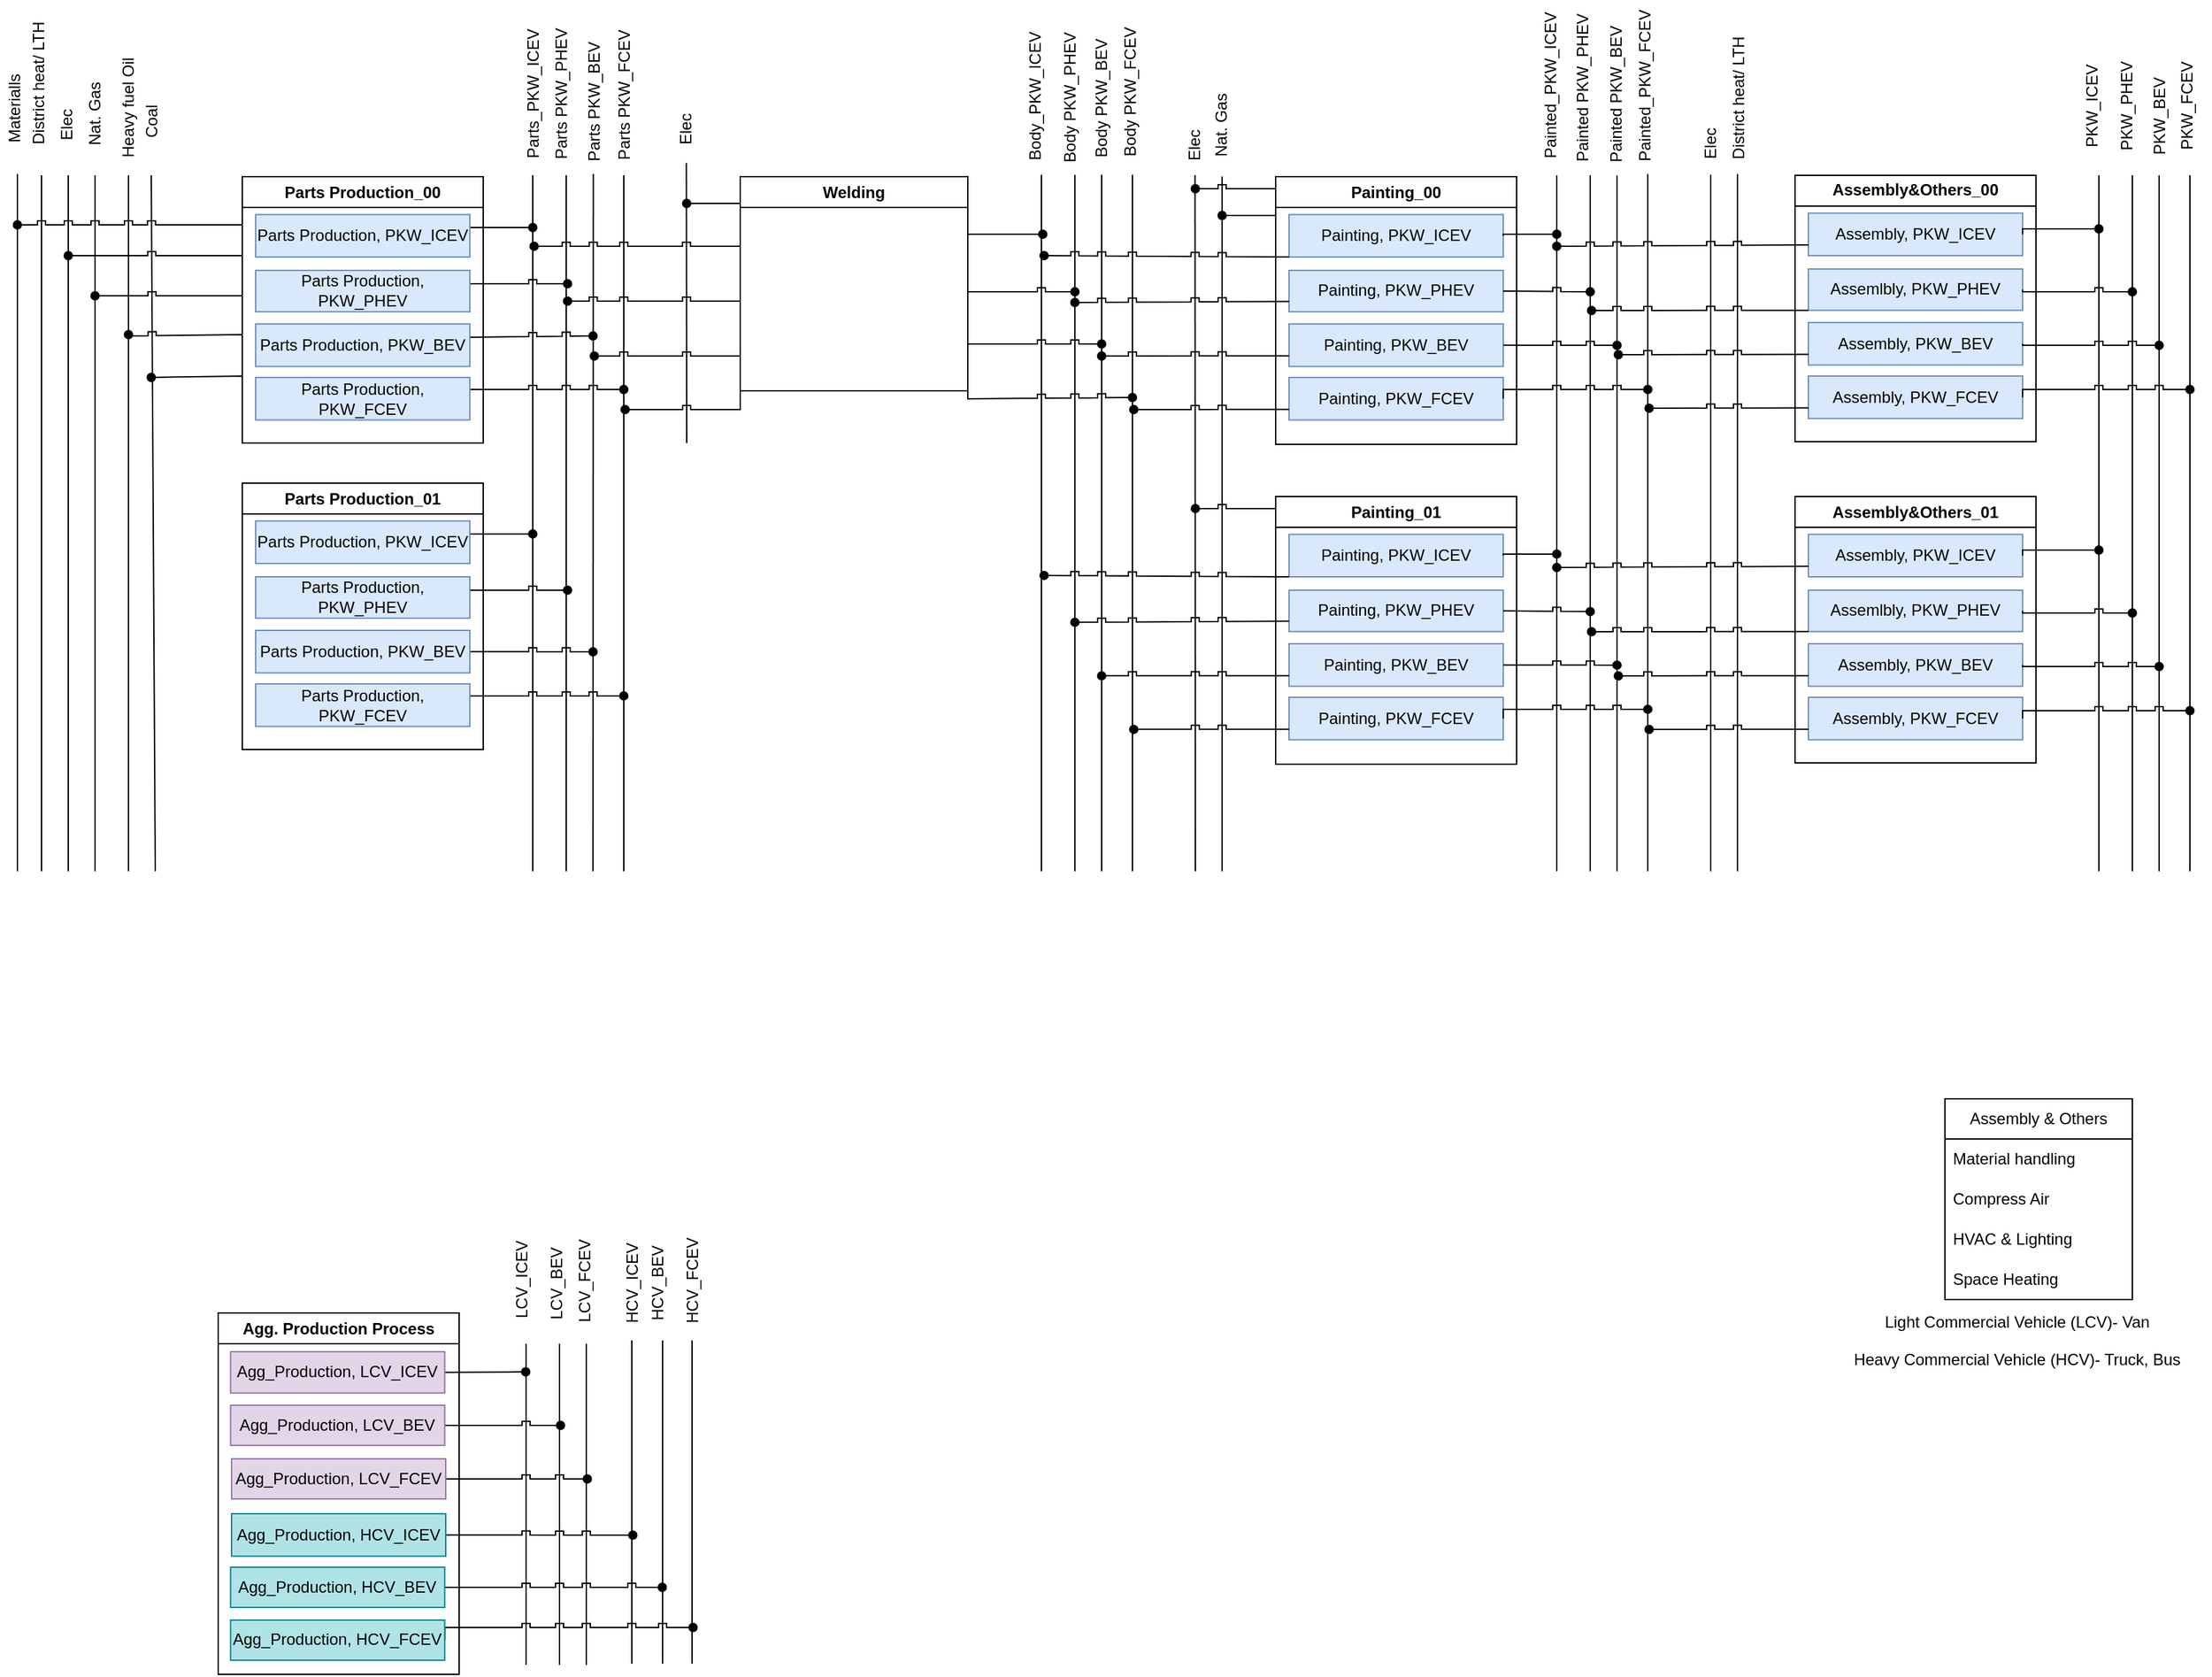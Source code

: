 <mxfile version="21.3.3" type="github" pages="8">
  <diagram name="IAT_Automobile_v4" id="QB6WM8we_csSOmjtrFhr">
    <mxGraphModel dx="2284" dy="782" grid="1" gridSize="10" guides="1" tooltips="1" connect="1" arrows="1" fold="1" page="1" pageScale="1" pageWidth="850" pageHeight="1100" math="0" shadow="0">
      <root>
        <mxCell id="WyBMAL1S_Qc-IXqC2uSI-0" />
        <mxCell id="WyBMAL1S_Qc-IXqC2uSI-1" parent="WyBMAL1S_Qc-IXqC2uSI-0" />
        <mxCell id="WyBMAL1S_Qc-IXqC2uSI-2" value="&lt;div&gt;Light Commercial Vehicle (LCV)- Van&lt;/div&gt;&lt;div&gt;&lt;br&gt;&lt;/div&gt;&lt;div&gt;&lt;div&gt;Heavy Commercial Vehicle (HCV)- Truck, Bus&lt;br&gt;&lt;/div&gt;&lt;div&gt;&lt;br&gt;&lt;br&gt;&lt;/div&gt;&lt;/div&gt;" style="text;html=1;strokeColor=none;fillColor=none;align=center;verticalAlign=middle;whiteSpace=wrap;rounded=0;" parent="WyBMAL1S_Qc-IXqC2uSI-1" vertex="1">
          <mxGeometry x="550" y="1050" width="288" height="70" as="geometry" />
        </mxCell>
        <mxCell id="WyBMAL1S_Qc-IXqC2uSI-3" value="" style="group" parent="WyBMAL1S_Qc-IXqC2uSI-1" vertex="1" connectable="0">
          <mxGeometry x="-712" y="125.88" width="51.58" height="594.12" as="geometry" />
        </mxCell>
        <mxCell id="WyBMAL1S_Qc-IXqC2uSI-4" value="" style="endArrow=none;html=1;rounded=0;" parent="WyBMAL1S_Qc-IXqC2uSI-3" edge="1">
          <mxGeometry width="50" height="50" relative="1" as="geometry">
            <mxPoint x="15" y="594.12" as="sourcePoint" />
            <mxPoint x="12" y="74.12" as="targetPoint" />
          </mxGeometry>
        </mxCell>
        <mxCell id="WyBMAL1S_Qc-IXqC2uSI-5" value="Coal" style="text;html=1;strokeColor=none;fillColor=none;align=center;verticalAlign=middle;whiteSpace=wrap;rounded=0;rotation=270;" parent="WyBMAL1S_Qc-IXqC2uSI-3" vertex="1">
          <mxGeometry x="-18" y="23.42" width="60" height="20.49" as="geometry" />
        </mxCell>
        <mxCell id="WyBMAL1S_Qc-IXqC2uSI-6" value="" style="endArrow=none;html=1;rounded=0;" parent="WyBMAL1S_Qc-IXqC2uSI-1" edge="1">
          <mxGeometry width="50" height="50" relative="1" as="geometry">
            <mxPoint x="-415" y="720" as="sourcePoint" />
            <mxPoint x="-415" y="200" as="targetPoint" />
          </mxGeometry>
        </mxCell>
        <mxCell id="WyBMAL1S_Qc-IXqC2uSI-7" value="Parts_PKW_ICEV" style="text;html=1;strokeColor=none;fillColor=none;align=center;verticalAlign=middle;whiteSpace=wrap;rounded=0;rotation=270;" parent="WyBMAL1S_Qc-IXqC2uSI-1" vertex="1">
          <mxGeometry x="-444.75" y="123.62" width="60" height="30" as="geometry" />
        </mxCell>
        <mxCell id="WyBMAL1S_Qc-IXqC2uSI-8" value="" style="endArrow=none;html=1;rounded=0;" parent="WyBMAL1S_Qc-IXqC2uSI-1" edge="1">
          <mxGeometry width="50" height="50" relative="1" as="geometry">
            <mxPoint x="-390" y="720" as="sourcePoint" />
            <mxPoint x="-390" y="200" as="targetPoint" />
          </mxGeometry>
        </mxCell>
        <mxCell id="WyBMAL1S_Qc-IXqC2uSI-9" value="Parts PKW_PHEV" style="text;html=1;strokeColor=none;fillColor=none;align=center;verticalAlign=middle;whiteSpace=wrap;rounded=0;rotation=270;" parent="WyBMAL1S_Qc-IXqC2uSI-1" vertex="1">
          <mxGeometry x="-449.75" y="123.62" width="112" height="30" as="geometry" />
        </mxCell>
        <mxCell id="WyBMAL1S_Qc-IXqC2uSI-10" value="" style="endArrow=none;html=1;rounded=0;" parent="WyBMAL1S_Qc-IXqC2uSI-1" edge="1">
          <mxGeometry width="50" height="50" relative="1" as="geometry">
            <mxPoint x="-370" y="720" as="sourcePoint" />
            <mxPoint x="-369.75" y="199" as="targetPoint" />
          </mxGeometry>
        </mxCell>
        <mxCell id="WyBMAL1S_Qc-IXqC2uSI-11" value="Parts PKW_BEV" style="text;html=1;strokeColor=none;fillColor=none;align=center;verticalAlign=middle;whiteSpace=wrap;rounded=0;rotation=270;" parent="WyBMAL1S_Qc-IXqC2uSI-1" vertex="1">
          <mxGeometry x="-419.25" y="130" width="100" height="30" as="geometry" />
        </mxCell>
        <mxCell id="WyBMAL1S_Qc-IXqC2uSI-12" value="Parts PKW_FCEV" style="text;html=1;strokeColor=none;fillColor=none;align=center;verticalAlign=middle;whiteSpace=wrap;rounded=0;rotation=270;" parent="WyBMAL1S_Qc-IXqC2uSI-1" vertex="1">
          <mxGeometry x="-398" y="125" width="102.5" height="30" as="geometry" />
        </mxCell>
        <mxCell id="WyBMAL1S_Qc-IXqC2uSI-13" value="" style="endArrow=none;html=1;rounded=0;" parent="WyBMAL1S_Qc-IXqC2uSI-1" edge="1">
          <mxGeometry width="50" height="50" relative="1" as="geometry">
            <mxPoint x="-347" y="720" as="sourcePoint" />
            <mxPoint x="-347" y="200" as="targetPoint" />
          </mxGeometry>
        </mxCell>
        <mxCell id="WyBMAL1S_Qc-IXqC2uSI-14" value="Body_PKW_ICEV" style="text;html=1;strokeColor=none;fillColor=none;align=center;verticalAlign=middle;whiteSpace=wrap;rounded=0;rotation=270;" parent="WyBMAL1S_Qc-IXqC2uSI-1" vertex="1">
          <mxGeometry x="-70" y="125.68" width="60" height="30" as="geometry" />
        </mxCell>
        <mxCell id="WyBMAL1S_Qc-IXqC2uSI-15" value="Body PKW_PHEV" style="text;html=1;strokeColor=none;fillColor=none;align=center;verticalAlign=middle;whiteSpace=wrap;rounded=0;rotation=270;" parent="WyBMAL1S_Qc-IXqC2uSI-1" vertex="1">
          <mxGeometry x="-70" y="126.64" width="112" height="30" as="geometry" />
        </mxCell>
        <mxCell id="WyBMAL1S_Qc-IXqC2uSI-16" value="Body PKW_BEV" style="text;html=1;strokeColor=none;fillColor=none;align=center;verticalAlign=middle;whiteSpace=wrap;rounded=0;rotation=270;" parent="WyBMAL1S_Qc-IXqC2uSI-1" vertex="1">
          <mxGeometry x="-40" y="127.25" width="100" height="30" as="geometry" />
        </mxCell>
        <mxCell id="WyBMAL1S_Qc-IXqC2uSI-17" value="Body PKW_FCEV" style="text;html=1;strokeColor=none;fillColor=none;align=center;verticalAlign=middle;whiteSpace=wrap;rounded=0;rotation=270;" parent="WyBMAL1S_Qc-IXqC2uSI-1" vertex="1">
          <mxGeometry x="-20" y="122.75" width="102.5" height="30" as="geometry" />
        </mxCell>
        <mxCell id="WyBMAL1S_Qc-IXqC2uSI-18" value="District heat/ LTH" style="text;html=1;strokeColor=none;fillColor=none;align=center;verticalAlign=middle;whiteSpace=wrap;rounded=0;rotation=270;" parent="WyBMAL1S_Qc-IXqC2uSI-1" vertex="1">
          <mxGeometry x="435" y="133.06" width="102" height="18" as="geometry" />
        </mxCell>
        <mxCell id="WyBMAL1S_Qc-IXqC2uSI-19" value="PKW_ICEV" style="text;html=1;strokeColor=none;fillColor=none;align=center;verticalAlign=middle;whiteSpace=wrap;rounded=0;rotation=270;" parent="WyBMAL1S_Qc-IXqC2uSI-1" vertex="1">
          <mxGeometry x="720" y="133.06" width="60" height="30" as="geometry" />
        </mxCell>
        <mxCell id="WyBMAL1S_Qc-IXqC2uSI-20" value="PKW_PHEV" style="text;html=1;strokeColor=none;fillColor=none;align=center;verticalAlign=middle;whiteSpace=wrap;rounded=0;rotation=270;" parent="WyBMAL1S_Qc-IXqC2uSI-1" vertex="1">
          <mxGeometry x="720" y="133.06" width="112" height="30" as="geometry" />
        </mxCell>
        <mxCell id="WyBMAL1S_Qc-IXqC2uSI-21" value="PKW_BEV" style="text;html=1;strokeColor=none;fillColor=none;align=center;verticalAlign=middle;whiteSpace=wrap;rounded=0;rotation=270;" parent="WyBMAL1S_Qc-IXqC2uSI-1" vertex="1">
          <mxGeometry x="750" y="140.6" width="100" height="30" as="geometry" />
        </mxCell>
        <mxCell id="WyBMAL1S_Qc-IXqC2uSI-22" value="PKW_FCEV" style="text;html=1;strokeColor=none;fillColor=none;align=center;verticalAlign=middle;whiteSpace=wrap;rounded=0;rotation=270;" parent="WyBMAL1S_Qc-IXqC2uSI-1" vertex="1">
          <mxGeometry x="770" y="133.06" width="102.5" height="30" as="geometry" />
        </mxCell>
        <mxCell id="WyBMAL1S_Qc-IXqC2uSI-23" value="LCV_ICEV" style="text;html=1;strokeColor=none;fillColor=none;align=center;verticalAlign=middle;whiteSpace=wrap;rounded=0;rotation=270;" parent="WyBMAL1S_Qc-IXqC2uSI-1" vertex="1">
          <mxGeometry x="-453.12" y="1010" width="60" height="30" as="geometry" />
        </mxCell>
        <mxCell id="WyBMAL1S_Qc-IXqC2uSI-24" value="LCV_BEV" style="text;html=1;strokeColor=none;fillColor=none;align=center;verticalAlign=middle;whiteSpace=wrap;rounded=0;rotation=270;" parent="WyBMAL1S_Qc-IXqC2uSI-1" vertex="1">
          <mxGeometry x="-428.12" y="1013" width="62" height="30" as="geometry" />
        </mxCell>
        <mxCell id="WyBMAL1S_Qc-IXqC2uSI-25" value="LCV_FCEV" style="text;html=1;strokeColor=none;fillColor=none;align=center;verticalAlign=middle;whiteSpace=wrap;rounded=0;rotation=270;" parent="WyBMAL1S_Qc-IXqC2uSI-1" vertex="1">
          <mxGeometry x="-403.12" y="1010" width="54" height="32" as="geometry" />
        </mxCell>
        <mxCell id="WyBMAL1S_Qc-IXqC2uSI-26" value="HCV_ICEV" style="text;html=1;strokeColor=none;fillColor=none;align=center;verticalAlign=middle;whiteSpace=wrap;rounded=0;rotation=270;" parent="WyBMAL1S_Qc-IXqC2uSI-1" vertex="1">
          <mxGeometry x="-366.12" y="1012.6" width="50" height="30" as="geometry" />
        </mxCell>
        <mxCell id="WyBMAL1S_Qc-IXqC2uSI-27" value="HCV_FCEV" style="text;html=1;strokeColor=none;fillColor=none;align=center;verticalAlign=middle;whiteSpace=wrap;rounded=0;rotation=270;" parent="WyBMAL1S_Qc-IXqC2uSI-1" vertex="1">
          <mxGeometry x="-330.37" y="1011" width="70" height="30" as="geometry" />
        </mxCell>
        <mxCell id="WyBMAL1S_Qc-IXqC2uSI-28" value="HCV_BEV" style="text;html=1;strokeColor=none;fillColor=none;align=center;verticalAlign=middle;whiteSpace=wrap;rounded=0;rotation=270;" parent="WyBMAL1S_Qc-IXqC2uSI-1" vertex="1">
          <mxGeometry x="-363.12" y="1012.6" width="82" height="30" as="geometry" />
        </mxCell>
        <mxCell id="WyBMAL1S_Qc-IXqC2uSI-29" value="Assembly &amp;amp; Others" style="swimlane;fontStyle=0;childLayout=stackLayout;horizontal=1;startSize=30;horizontalStack=0;resizeParent=1;resizeParentMax=0;resizeLast=0;collapsible=1;marginBottom=0;whiteSpace=wrap;html=1;" parent="WyBMAL1S_Qc-IXqC2uSI-1" vertex="1">
          <mxGeometry x="640" y="890" width="140" height="150" as="geometry">
            <mxRectangle x="-547" y="880" width="150" height="30" as="alternateBounds" />
          </mxGeometry>
        </mxCell>
        <mxCell id="WyBMAL1S_Qc-IXqC2uSI-30" value="Material handling" style="text;strokeColor=none;fillColor=none;align=left;verticalAlign=middle;spacingLeft=4;spacingRight=4;overflow=hidden;points=[[0,0.5],[1,0.5]];portConstraint=eastwest;rotatable=0;whiteSpace=wrap;html=1;" parent="WyBMAL1S_Qc-IXqC2uSI-29" vertex="1">
          <mxGeometry y="30" width="140" height="30" as="geometry" />
        </mxCell>
        <mxCell id="WyBMAL1S_Qc-IXqC2uSI-31" value="Compress Air" style="text;strokeColor=none;fillColor=none;align=left;verticalAlign=middle;spacingLeft=4;spacingRight=4;overflow=hidden;points=[[0,0.5],[1,0.5]];portConstraint=eastwest;rotatable=0;whiteSpace=wrap;html=1;" parent="WyBMAL1S_Qc-IXqC2uSI-29" vertex="1">
          <mxGeometry y="60" width="140" height="30" as="geometry" />
        </mxCell>
        <mxCell id="WyBMAL1S_Qc-IXqC2uSI-32" value="&lt;div&gt;HVAC &amp;amp; Lighting&lt;/div&gt;" style="text;strokeColor=none;fillColor=none;align=left;verticalAlign=middle;spacingLeft=4;spacingRight=4;overflow=hidden;points=[[0,0.5],[1,0.5]];portConstraint=eastwest;rotatable=0;whiteSpace=wrap;html=1;" parent="WyBMAL1S_Qc-IXqC2uSI-29" vertex="1">
          <mxGeometry y="90" width="140" height="30" as="geometry" />
        </mxCell>
        <mxCell id="WyBMAL1S_Qc-IXqC2uSI-33" value="Space Heating" style="text;strokeColor=none;fillColor=none;align=left;verticalAlign=middle;spacingLeft=4;spacingRight=4;overflow=hidden;points=[[0,0.5],[1,0.5]];portConstraint=eastwest;rotatable=0;whiteSpace=wrap;html=1;" parent="WyBMAL1S_Qc-IXqC2uSI-29" vertex="1">
          <mxGeometry y="120" width="140" height="30" as="geometry" />
        </mxCell>
        <mxCell id="WyBMAL1S_Qc-IXqC2uSI-38" style="edgeStyle=orthogonalEdgeStyle;rounded=0;orthogonalLoop=1;jettySize=auto;html=1;endArrow=oval;endFill=1;jumpStyle=sharp;" parent="WyBMAL1S_Qc-IXqC2uSI-1" edge="1">
          <mxGeometry relative="1" as="geometry">
            <mxPoint x="-762" y="260" as="targetPoint" />
            <mxPoint x="-632" y="260" as="sourcePoint" />
          </mxGeometry>
        </mxCell>
        <mxCell id="WyBMAL1S_Qc-IXqC2uSI-39" style="edgeStyle=orthogonalEdgeStyle;rounded=0;orthogonalLoop=1;jettySize=auto;html=1;endArrow=oval;endFill=1;jumpStyle=sharp;" parent="WyBMAL1S_Qc-IXqC2uSI-1" edge="1">
          <mxGeometry relative="1" as="geometry">
            <mxPoint x="-742" y="290" as="targetPoint" />
            <mxPoint x="-632" y="290" as="sourcePoint" />
          </mxGeometry>
        </mxCell>
        <mxCell id="WyBMAL1S_Qc-IXqC2uSI-40" style="edgeStyle=orthogonalEdgeStyle;rounded=0;orthogonalLoop=1;jettySize=auto;html=1;exitX=0;exitY=0.75;exitDx=0;exitDy=0;endArrow=oval;endFill=1;jumpStyle=sharp;" parent="WyBMAL1S_Qc-IXqC2uSI-1" source="WyBMAL1S_Qc-IXqC2uSI-42" edge="1">
          <mxGeometry relative="1" as="geometry">
            <mxPoint x="-717" y="319.0" as="targetPoint" />
            <Array as="points">
              <mxPoint x="-632" y="319" />
              <mxPoint x="-674" y="319" />
              <mxPoint x="-674" y="320" />
            </Array>
          </mxGeometry>
        </mxCell>
        <mxCell id="WyBMAL1S_Qc-IXqC2uSI-41" style="edgeStyle=orthogonalEdgeStyle;rounded=0;orthogonalLoop=1;jettySize=auto;html=1;endArrow=oval;endFill=1;jumpStyle=sharp;exitX=0;exitY=1;exitDx=0;exitDy=0;" parent="WyBMAL1S_Qc-IXqC2uSI-1" source="WyBMAL1S_Qc-IXqC2uSI-42" edge="1">
          <mxGeometry relative="1" as="geometry">
            <mxPoint x="-700" y="351" as="targetPoint" />
            <mxPoint x="-632" y="350" as="sourcePoint" />
            <Array as="points">
              <mxPoint x="-632" y="350" />
              <mxPoint x="-665" y="350" />
              <mxPoint x="-665" y="351" />
            </Array>
          </mxGeometry>
        </mxCell>
        <mxCell id="WyBMAL1S_Qc-IXqC2uSI-47" style="edgeStyle=orthogonalEdgeStyle;rounded=0;orthogonalLoop=1;jettySize=auto;html=1;exitX=0;exitY=0;exitDx=0;exitDy=0;endArrow=oval;endFill=1;" parent="WyBMAL1S_Qc-IXqC2uSI-1" source="WyBMAL1S_Qc-IXqC2uSI-48" edge="1">
          <mxGeometry relative="1" as="geometry">
            <mxPoint x="-300" y="221" as="targetPoint" />
            <Array as="points">
              <mxPoint x="-260" y="221" />
            </Array>
          </mxGeometry>
        </mxCell>
        <mxCell id="WyBMAL1S_Qc-IXqC2uSI-48" value="Welding" style="swimlane;whiteSpace=wrap;html=1;" parent="WyBMAL1S_Qc-IXqC2uSI-1" vertex="1" collapsed="1">
          <mxGeometry x="-260" y="201.05" width="170" height="160" as="geometry">
            <mxRectangle x="-260" y="201.05" width="180" height="200" as="alternateBounds" />
          </mxGeometry>
        </mxCell>
        <mxCell id="WyBMAL1S_Qc-IXqC2uSI-49" value="Welding, PKW_BEV" style="rounded=0;whiteSpace=wrap;html=1;fillColor=#dae8fc;strokeColor=#6c8ebf;" parent="WyBMAL1S_Qc-IXqC2uSI-48" vertex="1">
          <mxGeometry x="10" y="110" width="160" height="31.75" as="geometry" />
        </mxCell>
        <mxCell id="WyBMAL1S_Qc-IXqC2uSI-50" value="Welding, PKW_PHEV" style="rounded=0;whiteSpace=wrap;html=1;fillColor=#dae8fc;strokeColor=#6c8ebf;" parent="WyBMAL1S_Qc-IXqC2uSI-48" vertex="1">
          <mxGeometry x="10" y="70" width="160" height="30.87" as="geometry" />
        </mxCell>
        <mxCell id="WyBMAL1S_Qc-IXqC2uSI-51" value="Welding, PKW_ICEV" style="rounded=0;whiteSpace=wrap;html=1;fillColor=#dae8fc;strokeColor=#6c8ebf;" parent="WyBMAL1S_Qc-IXqC2uSI-48" vertex="1">
          <mxGeometry x="10" y="28.25" width="160" height="31.75" as="geometry" />
        </mxCell>
        <mxCell id="WyBMAL1S_Qc-IXqC2uSI-52" value="Welding, PKW_FCEV" style="rounded=0;whiteSpace=wrap;html=1;fillColor=#dae8fc;strokeColor=#6c8ebf;" parent="WyBMAL1S_Qc-IXqC2uSI-48" vertex="1">
          <mxGeometry x="10" y="150" width="160" height="31.75" as="geometry" />
        </mxCell>
        <mxCell id="WyBMAL1S_Qc-IXqC2uSI-53" style="edgeStyle=orthogonalEdgeStyle;rounded=0;orthogonalLoop=1;jettySize=auto;html=1;exitX=0;exitY=0.25;exitDx=0;exitDy=0;jumpStyle=sharp;endArrow=oval;endFill=1;" parent="WyBMAL1S_Qc-IXqC2uSI-1" source="WyBMAL1S_Qc-IXqC2uSI-54" edge="1">
          <mxGeometry relative="1" as="geometry">
            <mxPoint x="100" y="230" as="targetPoint" />
            <Array as="points">
              <mxPoint x="140" y="230" />
            </Array>
          </mxGeometry>
        </mxCell>
        <mxCell id="WyBMAL1S_Qc-IXqC2uSI-64" value="" style="endArrow=none;html=1;rounded=0;" parent="WyBMAL1S_Qc-IXqC2uSI-1" edge="1">
          <mxGeometry width="50" height="50" relative="1" as="geometry">
            <mxPoint x="-35" y="720" as="sourcePoint" />
            <mxPoint x="-35" y="199.62" as="targetPoint" />
          </mxGeometry>
        </mxCell>
        <mxCell id="WyBMAL1S_Qc-IXqC2uSI-65" value="" style="endArrow=none;html=1;rounded=0;" parent="WyBMAL1S_Qc-IXqC2uSI-1" edge="1">
          <mxGeometry width="50" height="50" relative="1" as="geometry">
            <mxPoint x="-10" y="720" as="sourcePoint" />
            <mxPoint x="-10" y="199.62" as="targetPoint" />
          </mxGeometry>
        </mxCell>
        <mxCell id="WyBMAL1S_Qc-IXqC2uSI-66" value="" style="endArrow=none;html=1;rounded=0;" parent="WyBMAL1S_Qc-IXqC2uSI-1" edge="1">
          <mxGeometry width="50" height="50" relative="1" as="geometry">
            <mxPoint x="10" y="720" as="sourcePoint" />
            <mxPoint x="10" y="199.62" as="targetPoint" />
          </mxGeometry>
        </mxCell>
        <mxCell id="WyBMAL1S_Qc-IXqC2uSI-67" value="" style="endArrow=none;html=1;rounded=0;" parent="WyBMAL1S_Qc-IXqC2uSI-1" edge="1">
          <mxGeometry width="50" height="50" relative="1" as="geometry">
            <mxPoint x="33" y="720" as="sourcePoint" />
            <mxPoint x="33" y="199.62" as="targetPoint" />
          </mxGeometry>
        </mxCell>
        <mxCell id="WyBMAL1S_Qc-IXqC2uSI-68" value="" style="group" parent="WyBMAL1S_Qc-IXqC2uSI-1" vertex="1" connectable="0">
          <mxGeometry x="70" y="140" width="70" height="300" as="geometry" />
        </mxCell>
        <mxCell id="WyBMAL1S_Qc-IXqC2uSI-69" value="" style="group" parent="WyBMAL1S_Qc-IXqC2uSI-68" vertex="1" connectable="0">
          <mxGeometry x="-10" y="55.157" width="40" height="243.751" as="geometry" />
        </mxCell>
        <mxCell id="WyBMAL1S_Qc-IXqC2uSI-70" value="" style="endArrow=none;html=1;rounded=0;" parent="WyBMAL1S_Qc-IXqC2uSI-69" edge="1">
          <mxGeometry width="50" height="50" relative="1" as="geometry">
            <mxPoint x="20" y="524.843" as="sourcePoint" />
            <mxPoint x="19.75" y="4.687" as="targetPoint" />
          </mxGeometry>
        </mxCell>
        <mxCell id="WyBMAL1S_Qc-IXqC2uSI-71" value="Elec" style="text;html=1;strokeColor=none;fillColor=none;align=center;verticalAlign=middle;whiteSpace=wrap;rounded=0;rotation=270;" parent="WyBMAL1S_Qc-IXqC2uSI-68" vertex="1">
          <mxGeometry x="-20" y="24.684" width="60" height="25.383" as="geometry" />
        </mxCell>
        <mxCell id="WyBMAL1S_Qc-IXqC2uSI-72" value="" style="endArrow=none;html=1;rounded=0;" parent="WyBMAL1S_Qc-IXqC2uSI-68" edge="1">
          <mxGeometry width="50" height="50" relative="1" as="geometry">
            <mxPoint x="30" y="580" as="sourcePoint" />
            <mxPoint x="30" y="60.937" as="targetPoint" />
          </mxGeometry>
        </mxCell>
        <mxCell id="WyBMAL1S_Qc-IXqC2uSI-73" value="Nat. Gas" style="text;html=1;strokeColor=none;fillColor=none;align=center;verticalAlign=middle;whiteSpace=wrap;rounded=0;rotation=270;" parent="WyBMAL1S_Qc-IXqC2uSI-68" vertex="1">
          <mxGeometry y="19.997" width="60" height="4.687" as="geometry" />
        </mxCell>
        <mxCell id="WyBMAL1S_Qc-IXqC2uSI-74" value="" style="group" parent="WyBMAL1S_Qc-IXqC2uSI-1" vertex="1" connectable="0">
          <mxGeometry x="445" y="199.99" width="40" height="240.01" as="geometry" />
        </mxCell>
        <mxCell id="WyBMAL1S_Qc-IXqC2uSI-75" value="" style="endArrow=none;html=1;rounded=0;" parent="WyBMAL1S_Qc-IXqC2uSI-74" edge="1">
          <mxGeometry width="50" height="50" relative="1" as="geometry">
            <mxPoint x="20" y="520.01" as="sourcePoint" />
            <mxPoint x="20" y="-0.485" as="targetPoint" />
          </mxGeometry>
        </mxCell>
        <mxCell id="WyBMAL1S_Qc-IXqC2uSI-76" value="Elec" style="text;html=1;strokeColor=none;fillColor=none;align=center;verticalAlign=middle;whiteSpace=wrap;rounded=0;rotation=270;" parent="WyBMAL1S_Qc-IXqC2uSI-1" vertex="1">
          <mxGeometry x="435" y="163.09" width="60" height="25.88" as="geometry" />
        </mxCell>
        <mxCell id="WyBMAL1S_Qc-IXqC2uSI-77" value="" style="endArrow=none;html=1;rounded=0;" parent="WyBMAL1S_Qc-IXqC2uSI-1" edge="1">
          <mxGeometry width="50" height="50" relative="1" as="geometry">
            <mxPoint x="485" y="720" as="sourcePoint" />
            <mxPoint x="485" y="198.94" as="targetPoint" />
          </mxGeometry>
        </mxCell>
        <mxCell id="WyBMAL1S_Qc-IXqC2uSI-78" value="" style="endArrow=none;html=1;rounded=0;" parent="WyBMAL1S_Qc-IXqC2uSI-1" edge="1">
          <mxGeometry width="50" height="50" relative="1" as="geometry">
            <mxPoint x="755" y="720" as="sourcePoint" />
            <mxPoint x="755" y="200" as="targetPoint" />
          </mxGeometry>
        </mxCell>
        <mxCell id="WyBMAL1S_Qc-IXqC2uSI-79" value="" style="endArrow=none;html=1;rounded=0;" parent="WyBMAL1S_Qc-IXqC2uSI-1" edge="1">
          <mxGeometry width="50" height="50" relative="1" as="geometry">
            <mxPoint x="780" y="720" as="sourcePoint" />
            <mxPoint x="780" y="200" as="targetPoint" />
          </mxGeometry>
        </mxCell>
        <mxCell id="WyBMAL1S_Qc-IXqC2uSI-80" value="" style="endArrow=none;html=1;rounded=0;" parent="WyBMAL1S_Qc-IXqC2uSI-1" edge="1">
          <mxGeometry width="50" height="50" relative="1" as="geometry">
            <mxPoint x="800" y="720" as="sourcePoint" />
            <mxPoint x="800" y="200" as="targetPoint" />
          </mxGeometry>
        </mxCell>
        <mxCell id="WyBMAL1S_Qc-IXqC2uSI-81" value="" style="endArrow=none;html=1;rounded=0;" parent="WyBMAL1S_Qc-IXqC2uSI-1" edge="1">
          <mxGeometry width="50" height="50" relative="1" as="geometry">
            <mxPoint x="823" y="720" as="sourcePoint" />
            <mxPoint x="823" y="200" as="targetPoint" />
          </mxGeometry>
        </mxCell>
        <mxCell id="WyBMAL1S_Qc-IXqC2uSI-82" value="" style="endArrow=none;html=1;rounded=0;" parent="WyBMAL1S_Qc-IXqC2uSI-1" edge="1">
          <mxGeometry width="50" height="50" relative="1" as="geometry">
            <mxPoint x="-420" y="1313" as="sourcePoint" />
            <mxPoint x="-420" y="1073" as="targetPoint" />
          </mxGeometry>
        </mxCell>
        <mxCell id="WyBMAL1S_Qc-IXqC2uSI-83" value="" style="endArrow=none;html=1;rounded=0;" parent="WyBMAL1S_Qc-IXqC2uSI-1" edge="1">
          <mxGeometry width="50" height="50" relative="1" as="geometry">
            <mxPoint x="-395" y="1313" as="sourcePoint" />
            <mxPoint x="-395" y="1073" as="targetPoint" />
          </mxGeometry>
        </mxCell>
        <mxCell id="WyBMAL1S_Qc-IXqC2uSI-84" value="" style="endArrow=none;html=1;rounded=0;" parent="WyBMAL1S_Qc-IXqC2uSI-1" edge="1">
          <mxGeometry width="50" height="50" relative="1" as="geometry">
            <mxPoint x="-375" y="1313" as="sourcePoint" />
            <mxPoint x="-375" y="1073" as="targetPoint" />
          </mxGeometry>
        </mxCell>
        <mxCell id="WyBMAL1S_Qc-IXqC2uSI-85" value="" style="endArrow=none;html=1;rounded=0;" parent="WyBMAL1S_Qc-IXqC2uSI-1" edge="1">
          <mxGeometry width="50" height="50" relative="1" as="geometry">
            <mxPoint x="-341" y="1312" as="sourcePoint" />
            <mxPoint x="-341" y="1070.56" as="targetPoint" />
          </mxGeometry>
        </mxCell>
        <mxCell id="WyBMAL1S_Qc-IXqC2uSI-86" value="" style="endArrow=none;html=1;rounded=0;" parent="WyBMAL1S_Qc-IXqC2uSI-1" edge="1">
          <mxGeometry width="50" height="50" relative="1" as="geometry">
            <mxPoint x="-318" y="1312" as="sourcePoint" />
            <mxPoint x="-318" y="1070.56" as="targetPoint" />
          </mxGeometry>
        </mxCell>
        <mxCell id="WyBMAL1S_Qc-IXqC2uSI-87" value="" style="endArrow=none;html=1;rounded=0;" parent="WyBMAL1S_Qc-IXqC2uSI-1" edge="1">
          <mxGeometry width="50" height="50" relative="1" as="geometry">
            <mxPoint x="-296" y="1312" as="sourcePoint" />
            <mxPoint x="-296" y="1070.56" as="targetPoint" />
          </mxGeometry>
        </mxCell>
        <mxCell id="WyBMAL1S_Qc-IXqC2uSI-88" style="edgeStyle=orthogonalEdgeStyle;rounded=0;orthogonalLoop=1;jettySize=auto;html=1;exitX=1;exitY=0.5;exitDx=0;exitDy=0;endArrow=oval;endFill=1;jumpStyle=sharp;" parent="WyBMAL1S_Qc-IXqC2uSI-1" source="WyBMAL1S_Qc-IXqC2uSI-51" edge="1">
          <mxGeometry relative="1" as="geometry">
            <mxPoint x="-34" y="244" as="targetPoint" />
            <Array as="points">
              <mxPoint x="-90" y="244" />
            </Array>
          </mxGeometry>
        </mxCell>
        <mxCell id="WyBMAL1S_Qc-IXqC2uSI-89" style="edgeStyle=orthogonalEdgeStyle;rounded=0;orthogonalLoop=1;jettySize=auto;html=1;exitX=1;exitY=0.5;exitDx=0;exitDy=0;endArrow=oval;endFill=1;jumpStyle=sharp;" parent="WyBMAL1S_Qc-IXqC2uSI-1" source="WyBMAL1S_Qc-IXqC2uSI-49" edge="1">
          <mxGeometry relative="1" as="geometry">
            <mxPoint x="10" y="326" as="targetPoint" />
            <Array as="points">
              <mxPoint x="-90" y="326" />
            </Array>
          </mxGeometry>
        </mxCell>
        <mxCell id="WyBMAL1S_Qc-IXqC2uSI-90" style="edgeStyle=orthogonalEdgeStyle;rounded=0;orthogonalLoop=1;jettySize=auto;html=1;exitX=1;exitY=0.5;exitDx=0;exitDy=0;endArrow=oval;endFill=1;jumpStyle=sharp;" parent="WyBMAL1S_Qc-IXqC2uSI-1" source="WyBMAL1S_Qc-IXqC2uSI-52" edge="1">
          <mxGeometry relative="1" as="geometry">
            <mxPoint x="33" y="366" as="targetPoint" />
            <Array as="points">
              <mxPoint x="-30" y="367" />
            </Array>
          </mxGeometry>
        </mxCell>
        <mxCell id="WyBMAL1S_Qc-IXqC2uSI-100" value="" style="group" parent="WyBMAL1S_Qc-IXqC2uSI-1" vertex="1" connectable="0">
          <mxGeometry x="-320" y="125.5" width="40" height="274.5" as="geometry" />
        </mxCell>
        <mxCell id="WyBMAL1S_Qc-IXqC2uSI-101" value="" style="group" parent="WyBMAL1S_Qc-IXqC2uSI-100" vertex="1" connectable="0">
          <mxGeometry y="61.097" width="40" height="213.403" as="geometry" />
        </mxCell>
        <mxCell id="WyBMAL1S_Qc-IXqC2uSI-102" value="" style="endArrow=none;html=1;rounded=0;" parent="WyBMAL1S_Qc-IXqC2uSI-101" edge="1">
          <mxGeometry width="50" height="50" relative="1" as="geometry">
            <mxPoint x="20" y="213.403" as="sourcePoint" />
            <mxPoint x="19.75" y="4.104" as="targetPoint" />
          </mxGeometry>
        </mxCell>
        <mxCell id="WyBMAL1S_Qc-IXqC2uSI-103" value="Elec" style="text;html=1;strokeColor=none;fillColor=none;align=center;verticalAlign=middle;whiteSpace=wrap;rounded=0;rotation=270;" parent="WyBMAL1S_Qc-IXqC2uSI-100" vertex="1">
          <mxGeometry x="-10" y="28.242" width="60" height="23.225" as="geometry" />
        </mxCell>
        <mxCell id="WyBMAL1S_Qc-IXqC2uSI-104" style="edgeStyle=orthogonalEdgeStyle;rounded=0;orthogonalLoop=1;jettySize=auto;html=1;exitX=1;exitY=0.5;exitDx=0;exitDy=0;jumpStyle=sharp;endArrow=oval;endFill=1;" parent="WyBMAL1S_Qc-IXqC2uSI-1" source="WyBMAL1S_Qc-IXqC2uSI-50" edge="1">
          <mxGeometry relative="1" as="geometry">
            <mxPoint x="-10" y="287" as="targetPoint" />
            <Array as="points">
              <mxPoint x="-10" y="287" />
            </Array>
          </mxGeometry>
        </mxCell>
        <mxCell id="WyBMAL1S_Qc-IXqC2uSI-106" value="Painted_PKW_ICEV" style="text;html=1;strokeColor=none;fillColor=none;align=center;verticalAlign=middle;whiteSpace=wrap;rounded=0;rotation=270;" parent="WyBMAL1S_Qc-IXqC2uSI-1" vertex="1">
          <mxGeometry x="315" y="117.647" width="60" height="29.736" as="geometry" />
        </mxCell>
        <mxCell id="WyBMAL1S_Qc-IXqC2uSI-107" value="Painted PKW_PHEV" style="text;html=1;strokeColor=none;fillColor=none;align=center;verticalAlign=middle;whiteSpace=wrap;rounded=0;rotation=270;" parent="WyBMAL1S_Qc-IXqC2uSI-1" vertex="1">
          <mxGeometry x="305" y="119.56" width="130" height="29.736" as="geometry" />
        </mxCell>
        <mxCell id="WyBMAL1S_Qc-IXqC2uSI-108" value="Painted PKW_BEV" style="text;html=1;strokeColor=none;fillColor=none;align=center;verticalAlign=middle;whiteSpace=wrap;rounded=0;rotation=270;" parent="WyBMAL1S_Qc-IXqC2uSI-1" vertex="1">
          <mxGeometry x="335" y="124.585" width="119.5" height="29.736" as="geometry" />
        </mxCell>
        <mxCell id="WyBMAL1S_Qc-IXqC2uSI-109" value="Painted_PKW_FCEV" style="text;html=1;strokeColor=none;fillColor=none;align=center;verticalAlign=middle;whiteSpace=wrap;rounded=0;rotation=270;" parent="WyBMAL1S_Qc-IXqC2uSI-1" vertex="1">
          <mxGeometry x="365" y="118.143" width="102.5" height="29.736" as="geometry" />
        </mxCell>
        <mxCell id="WyBMAL1S_Qc-IXqC2uSI-110" value="" style="endArrow=none;html=1;rounded=0;" parent="WyBMAL1S_Qc-IXqC2uSI-1" edge="1">
          <mxGeometry width="50" height="50" relative="1" as="geometry">
            <mxPoint x="350" y="720" as="sourcePoint" />
            <mxPoint x="350" y="200" as="targetPoint" />
          </mxGeometry>
        </mxCell>
        <mxCell id="WyBMAL1S_Qc-IXqC2uSI-111" value="" style="endArrow=none;html=1;rounded=0;" parent="WyBMAL1S_Qc-IXqC2uSI-1" edge="1">
          <mxGeometry width="50" height="50" relative="1" as="geometry">
            <mxPoint x="375" y="720" as="sourcePoint" />
            <mxPoint x="375" y="200" as="targetPoint" />
          </mxGeometry>
        </mxCell>
        <mxCell id="WyBMAL1S_Qc-IXqC2uSI-112" value="" style="endArrow=none;html=1;rounded=0;" parent="WyBMAL1S_Qc-IXqC2uSI-1" edge="1">
          <mxGeometry width="50" height="50" relative="1" as="geometry">
            <mxPoint x="395" y="720" as="sourcePoint" />
            <mxPoint x="395" y="200" as="targetPoint" />
          </mxGeometry>
        </mxCell>
        <mxCell id="WyBMAL1S_Qc-IXqC2uSI-113" value="" style="endArrow=none;html=1;rounded=0;" parent="WyBMAL1S_Qc-IXqC2uSI-1" edge="1">
          <mxGeometry width="50" height="50" relative="1" as="geometry">
            <mxPoint x="418" y="720" as="sourcePoint" />
            <mxPoint x="418" y="199" as="targetPoint" />
          </mxGeometry>
        </mxCell>
        <mxCell id="WyBMAL1S_Qc-IXqC2uSI-119" style="edgeStyle=orthogonalEdgeStyle;rounded=0;orthogonalLoop=1;jettySize=auto;html=1;exitX=0;exitY=0.75;exitDx=0;exitDy=0;endArrow=oval;endFill=1;jumpStyle=sharp;" parent="WyBMAL1S_Qc-IXqC2uSI-1" source="WyBMAL1S_Qc-IXqC2uSI-52" edge="1">
          <mxGeometry relative="1" as="geometry">
            <mxPoint x="-346" y="375" as="targetPoint" />
            <Array as="points">
              <mxPoint x="-260" y="375" />
            </Array>
          </mxGeometry>
        </mxCell>
        <mxCell id="WyBMAL1S_Qc-IXqC2uSI-120" value="" style="endArrow=none;html=1;rounded=0;" parent="WyBMAL1S_Qc-IXqC2uSI-1" edge="1">
          <mxGeometry width="50" height="50" relative="1" as="geometry">
            <mxPoint x="-717" y="720" as="sourcePoint" />
            <mxPoint x="-717" y="200" as="targetPoint" />
          </mxGeometry>
        </mxCell>
        <mxCell id="WyBMAL1S_Qc-IXqC2uSI-121" value="Heavy fuel Oil" style="text;html=1;strokeColor=none;fillColor=none;align=center;verticalAlign=middle;whiteSpace=wrap;rounded=0;rotation=270;" parent="WyBMAL1S_Qc-IXqC2uSI-1" vertex="1">
          <mxGeometry x="-760.5" y="141.5" width="87" height="16.58" as="geometry" />
        </mxCell>
        <mxCell id="WyBMAL1S_Qc-IXqC2uSI-122" value="" style="endArrow=none;html=1;rounded=0;" parent="WyBMAL1S_Qc-IXqC2uSI-1" edge="1">
          <mxGeometry width="50" height="50" relative="1" as="geometry">
            <mxPoint x="-782" y="200" as="sourcePoint" />
            <mxPoint x="-782" y="720" as="targetPoint" />
          </mxGeometry>
        </mxCell>
        <mxCell id="WyBMAL1S_Qc-IXqC2uSI-123" value="Materialls" style="text;html=1;strokeColor=none;fillColor=none;align=center;verticalAlign=middle;whiteSpace=wrap;rounded=0;rotation=270;" parent="WyBMAL1S_Qc-IXqC2uSI-1" vertex="1">
          <mxGeometry x="-832" y="139.02" width="60" height="21.54" as="geometry" />
        </mxCell>
        <mxCell id="WyBMAL1S_Qc-IXqC2uSI-124" value="" style="endArrow=none;html=1;rounded=0;" parent="WyBMAL1S_Qc-IXqC2uSI-1" edge="1">
          <mxGeometry width="50" height="50" relative="1" as="geometry">
            <mxPoint x="-742" y="720" as="sourcePoint" />
            <mxPoint x="-742" y="200" as="targetPoint" />
          </mxGeometry>
        </mxCell>
        <mxCell id="WyBMAL1S_Qc-IXqC2uSI-125" value="Nat. Gas" style="text;html=1;strokeColor=none;fillColor=none;align=center;verticalAlign=middle;whiteSpace=wrap;rounded=0;rotation=270;" parent="WyBMAL1S_Qc-IXqC2uSI-1" vertex="1">
          <mxGeometry x="-772" y="137.168" width="60.0" height="33.336" as="geometry" />
        </mxCell>
        <mxCell id="WyBMAL1S_Qc-IXqC2uSI-126" value="" style="endArrow=none;html=1;rounded=0;" parent="WyBMAL1S_Qc-IXqC2uSI-1" edge="1">
          <mxGeometry width="50" height="50" relative="1" as="geometry">
            <mxPoint x="-762" y="720" as="sourcePoint" />
            <mxPoint x="-762" y="200" as="targetPoint" />
          </mxGeometry>
        </mxCell>
        <mxCell id="WyBMAL1S_Qc-IXqC2uSI-127" value="Elec" style="text;html=1;strokeColor=none;fillColor=none;align=center;verticalAlign=middle;whiteSpace=wrap;rounded=0;rotation=270;" parent="WyBMAL1S_Qc-IXqC2uSI-1" vertex="1">
          <mxGeometry x="-793" y="147.38" width="60" height="29.34" as="geometry" />
        </mxCell>
        <mxCell id="WyBMAL1S_Qc-IXqC2uSI-134" style="edgeStyle=orthogonalEdgeStyle;rounded=0;orthogonalLoop=1;jettySize=auto;html=1;exitX=1;exitY=0.5;exitDx=0;exitDy=0;endArrow=oval;endFill=1;jumpStyle=sharp;" parent="WyBMAL1S_Qc-IXqC2uSI-1" source="WyBMAL1S_Qc-IXqC2uSI-141" edge="1">
          <mxGeometry relative="1" as="geometry">
            <mxPoint x="-420.25" y="1094" as="targetPoint" />
            <Array as="points">
              <mxPoint x="-480.25" y="1094" />
            </Array>
          </mxGeometry>
        </mxCell>
        <mxCell id="WyBMAL1S_Qc-IXqC2uSI-135" style="edgeStyle=orthogonalEdgeStyle;rounded=0;orthogonalLoop=1;jettySize=auto;html=1;exitX=1;exitY=0.5;exitDx=0;exitDy=0;endArrow=oval;endFill=1;jumpStyle=sharp;" parent="WyBMAL1S_Qc-IXqC2uSI-1" source="WyBMAL1S_Qc-IXqC2uSI-142" edge="1">
          <mxGeometry relative="1" as="geometry">
            <mxPoint x="-394.25" y="1134" as="targetPoint" />
          </mxGeometry>
        </mxCell>
        <mxCell id="WyBMAL1S_Qc-IXqC2uSI-136" style="edgeStyle=orthogonalEdgeStyle;rounded=0;orthogonalLoop=1;jettySize=auto;html=1;exitX=1;exitY=0.5;exitDx=0;exitDy=0;endArrow=oval;endFill=1;jumpStyle=sharp;" parent="WyBMAL1S_Qc-IXqC2uSI-1" source="WyBMAL1S_Qc-IXqC2uSI-143" edge="1">
          <mxGeometry relative="1" as="geometry">
            <mxPoint x="-374.25" y="1174" as="targetPoint" />
            <Array as="points">
              <mxPoint x="-420.25" y="1174" />
              <mxPoint x="-420.25" y="1174" />
            </Array>
          </mxGeometry>
        </mxCell>
        <mxCell id="WyBMAL1S_Qc-IXqC2uSI-137" style="edgeStyle=orthogonalEdgeStyle;rounded=0;orthogonalLoop=1;jettySize=auto;html=1;exitX=1;exitY=0.5;exitDx=0;exitDy=0;endArrow=oval;endFill=1;jumpStyle=sharp;" parent="WyBMAL1S_Qc-IXqC2uSI-1" source="WyBMAL1S_Qc-IXqC2uSI-144" edge="1">
          <mxGeometry relative="1" as="geometry">
            <mxPoint x="-340.25" y="1216" as="targetPoint" />
            <Array as="points">
              <mxPoint x="-360.25" y="1216" />
              <mxPoint x="-360.25" y="1216" />
            </Array>
          </mxGeometry>
        </mxCell>
        <mxCell id="WyBMAL1S_Qc-IXqC2uSI-138" style="edgeStyle=orthogonalEdgeStyle;rounded=0;orthogonalLoop=1;jettySize=auto;html=1;exitX=1;exitY=0.5;exitDx=0;exitDy=0;endArrow=oval;endFill=1;jumpStyle=sharp;" parent="WyBMAL1S_Qc-IXqC2uSI-1" source="WyBMAL1S_Qc-IXqC2uSI-145" edge="1">
          <mxGeometry relative="1" as="geometry">
            <mxPoint x="-318.25" y="1255" as="targetPoint" />
            <Array as="points">
              <mxPoint x="-410.25" y="1255" />
              <mxPoint x="-410.25" y="1255" />
            </Array>
          </mxGeometry>
        </mxCell>
        <mxCell id="WyBMAL1S_Qc-IXqC2uSI-139" style="edgeStyle=orthogonalEdgeStyle;rounded=0;orthogonalLoop=1;jettySize=auto;html=1;exitX=1;exitY=0.5;exitDx=0;exitDy=0;endArrow=oval;endFill=1;jumpStyle=sharp;" parent="WyBMAL1S_Qc-IXqC2uSI-1" source="WyBMAL1S_Qc-IXqC2uSI-146" edge="1">
          <mxGeometry relative="1" as="geometry">
            <mxPoint x="-295.25" y="1285" as="targetPoint" />
            <Array as="points">
              <mxPoint x="-480.25" y="1285" />
            </Array>
          </mxGeometry>
        </mxCell>
        <mxCell id="WyBMAL1S_Qc-IXqC2uSI-140" value="Agg. Production Process" style="swimlane;whiteSpace=wrap;html=1;" parent="WyBMAL1S_Qc-IXqC2uSI-1" vertex="1">
          <mxGeometry x="-650" y="1050" width="180" height="270" as="geometry">
            <mxRectangle x="-629.75" y="455" width="170" height="164.75" as="alternateBounds" />
          </mxGeometry>
        </mxCell>
        <mxCell id="WyBMAL1S_Qc-IXqC2uSI-141" value="Agg_Production, LCV_ICEV" style="rounded=0;whiteSpace=wrap;html=1;fillColor=#e1d5e7;strokeColor=#9673a6;" parent="WyBMAL1S_Qc-IXqC2uSI-140" vertex="1">
          <mxGeometry x="9.25" y="28.95" width="160" height="30.87" as="geometry" />
        </mxCell>
        <mxCell id="WyBMAL1S_Qc-IXqC2uSI-142" value="Agg_Production, LCV_BEV" style="rounded=0;whiteSpace=wrap;html=1;fillColor=#e1d5e7;strokeColor=#9673a6;" parent="WyBMAL1S_Qc-IXqC2uSI-140" vertex="1">
          <mxGeometry x="9.25" y="68.95" width="160" height="30" as="geometry" />
        </mxCell>
        <mxCell id="WyBMAL1S_Qc-IXqC2uSI-143" value="Agg_Production, LCV_FCEV" style="rounded=0;whiteSpace=wrap;html=1;fillColor=#e1d5e7;strokeColor=#9673a6;" parent="WyBMAL1S_Qc-IXqC2uSI-140" vertex="1">
          <mxGeometry x="10" y="108.95" width="160" height="30" as="geometry" />
        </mxCell>
        <mxCell id="WyBMAL1S_Qc-IXqC2uSI-144" value="Agg_Production, HCV_ICEV" style="rounded=0;whiteSpace=wrap;html=1;fillColor=#b0e3e6;strokeColor=#0e8088;" parent="WyBMAL1S_Qc-IXqC2uSI-140" vertex="1">
          <mxGeometry x="10" y="150" width="160" height="31.75" as="geometry" />
        </mxCell>
        <mxCell id="WyBMAL1S_Qc-IXqC2uSI-145" value="Agg_Production, HCV_BEV" style="rounded=0;whiteSpace=wrap;html=1;fillColor=#b0e3e6;strokeColor=#0e8088;" parent="WyBMAL1S_Qc-IXqC2uSI-140" vertex="1">
          <mxGeometry x="9.25" y="190" width="160" height="30" as="geometry" />
        </mxCell>
        <mxCell id="WyBMAL1S_Qc-IXqC2uSI-146" value="Agg_Production, HCV_FCEV" style="rounded=0;whiteSpace=wrap;html=1;fillColor=#b0e3e6;strokeColor=#0e8088;" parent="WyBMAL1S_Qc-IXqC2uSI-140" vertex="1">
          <mxGeometry x="9.25" y="229.47" width="160" height="30" as="geometry" />
        </mxCell>
        <mxCell id="WyBMAL1S_Qc-IXqC2uSI-147" value="District heat/ LTH" style="text;html=1;strokeColor=none;fillColor=none;align=center;verticalAlign=middle;whiteSpace=wrap;rounded=0;rotation=270;" parent="WyBMAL1S_Qc-IXqC2uSI-1" vertex="1">
          <mxGeometry x="-835" y="122" width="102" height="18" as="geometry" />
        </mxCell>
        <mxCell id="WyBMAL1S_Qc-IXqC2uSI-148" value="" style="endArrow=none;html=1;rounded=0;" parent="WyBMAL1S_Qc-IXqC2uSI-1" edge="1">
          <mxGeometry width="50" height="50" relative="1" as="geometry">
            <mxPoint x="-800" y="720" as="sourcePoint" />
            <mxPoint x="-800" y="198.94" as="targetPoint" />
          </mxGeometry>
        </mxCell>
        <mxCell id="WyBMAL1S_Qc-IXqC2uSI-149" style="edgeStyle=orthogonalEdgeStyle;rounded=0;orthogonalLoop=1;jettySize=auto;html=1;exitX=0;exitY=0;exitDx=0;exitDy=0;endArrow=oval;endFill=1;jumpStyle=sharp;" parent="WyBMAL1S_Qc-IXqC2uSI-1" source="WyBMAL1S_Qc-IXqC2uSI-42" edge="1">
          <mxGeometry relative="1" as="geometry">
            <mxPoint x="-800" y="237" as="targetPoint" />
            <Array as="points">
              <mxPoint x="-632" y="237" />
            </Array>
          </mxGeometry>
        </mxCell>
        <mxCell id="WyBMAL1S_Qc-IXqC2uSI-185" style="edgeStyle=orthogonalEdgeStyle;rounded=0;orthogonalLoop=1;jettySize=auto;html=1;exitX=0;exitY=0.75;exitDx=0;exitDy=0;endArrow=oval;endFill=1;jumpStyle=sharp;" parent="WyBMAL1S_Qc-IXqC2uSI-1" source="WyBMAL1S_Qc-IXqC2uSI-49" edge="1">
          <mxGeometry relative="1" as="geometry">
            <mxPoint x="-369" y="335" as="targetPoint" />
            <Array as="points">
              <mxPoint x="-340" y="335" />
              <mxPoint x="-340" y="335" />
            </Array>
          </mxGeometry>
        </mxCell>
        <mxCell id="WyBMAL1S_Qc-IXqC2uSI-186" style="edgeStyle=orthogonalEdgeStyle;rounded=0;orthogonalLoop=1;jettySize=auto;html=1;endArrow=oval;endFill=1;jumpStyle=sharp;exitX=0;exitY=0.75;exitDx=0;exitDy=0;" parent="WyBMAL1S_Qc-IXqC2uSI-1" source="WyBMAL1S_Qc-IXqC2uSI-50" edge="1">
          <mxGeometry relative="1" as="geometry">
            <mxPoint x="-389" y="294" as="targetPoint" />
            <Array as="points">
              <mxPoint x="-389" y="294" />
            </Array>
            <mxPoint x="-270" y="290" as="sourcePoint" />
          </mxGeometry>
        </mxCell>
        <mxCell id="WyBMAL1S_Qc-IXqC2uSI-187" style="edgeStyle=orthogonalEdgeStyle;rounded=0;orthogonalLoop=1;jettySize=auto;html=1;exitX=0;exitY=0.75;exitDx=0;exitDy=0;endArrow=oval;endFill=1;jumpStyle=sharp;" parent="WyBMAL1S_Qc-IXqC2uSI-1" source="WyBMAL1S_Qc-IXqC2uSI-51" edge="1">
          <mxGeometry relative="1" as="geometry">
            <mxPoint x="-414" y="253" as="targetPoint" />
            <Array as="points">
              <mxPoint x="-360" y="253" />
              <mxPoint x="-360" y="253" />
            </Array>
          </mxGeometry>
        </mxCell>
        <mxCell id="c21KWNO1pNMLgcVXATHN-0" value="" style="group" vertex="1" connectable="0" parent="WyBMAL1S_Qc-IXqC2uSI-1">
          <mxGeometry x="-632" y="201.05" width="225" height="198.95" as="geometry" />
        </mxCell>
        <mxCell id="WyBMAL1S_Qc-IXqC2uSI-34" style="edgeStyle=orthogonalEdgeStyle;rounded=0;orthogonalLoop=1;jettySize=auto;html=1;exitX=1;exitY=0.5;exitDx=0;exitDy=0;jumpStyle=sharp;endArrow=oval;endFill=1;" parent="c21KWNO1pNMLgcVXATHN-0" source="WyBMAL1S_Qc-IXqC2uSI-45" edge="1">
          <mxGeometry relative="1" as="geometry">
            <mxPoint x="217" y="37.95" as="targetPoint" />
            <Array as="points">
              <mxPoint x="170" y="37.95" />
            </Array>
          </mxGeometry>
        </mxCell>
        <mxCell id="WyBMAL1S_Qc-IXqC2uSI-35" style="edgeStyle=orthogonalEdgeStyle;rounded=0;orthogonalLoop=1;jettySize=auto;html=1;exitX=1;exitY=0.5;exitDx=0;exitDy=0;jumpStyle=sharp;endArrow=oval;endFill=1;" parent="c21KWNO1pNMLgcVXATHN-0" source="WyBMAL1S_Qc-IXqC2uSI-44" edge="1">
          <mxGeometry relative="1" as="geometry">
            <mxPoint x="243" y="79.95" as="targetPoint" />
            <Array as="points">
              <mxPoint x="170" y="79.95" />
            </Array>
          </mxGeometry>
        </mxCell>
        <mxCell id="WyBMAL1S_Qc-IXqC2uSI-36" style="edgeStyle=orthogonalEdgeStyle;rounded=0;orthogonalLoop=1;jettySize=auto;html=1;exitX=1;exitY=0.5;exitDx=0;exitDy=0;jumpStyle=sharp;endArrow=oval;endFill=1;" parent="c21KWNO1pNMLgcVXATHN-0" source="WyBMAL1S_Qc-IXqC2uSI-43" edge="1">
          <mxGeometry relative="1" as="geometry">
            <mxPoint x="262" y="118.95" as="targetPoint" />
            <Array as="points">
              <mxPoint x="225" y="119.95" />
            </Array>
          </mxGeometry>
        </mxCell>
        <mxCell id="WyBMAL1S_Qc-IXqC2uSI-37" style="edgeStyle=orthogonalEdgeStyle;rounded=0;orthogonalLoop=1;jettySize=auto;html=1;exitX=1;exitY=0.5;exitDx=0;exitDy=0;jumpStyle=sharp;endArrow=oval;endFill=1;" parent="c21KWNO1pNMLgcVXATHN-0" source="WyBMAL1S_Qc-IXqC2uSI-46" edge="1">
          <mxGeometry relative="1" as="geometry">
            <mxPoint x="285" y="158.95" as="targetPoint" />
            <Array as="points">
              <mxPoint x="170" y="158.95" />
            </Array>
          </mxGeometry>
        </mxCell>
        <mxCell id="WyBMAL1S_Qc-IXqC2uSI-42" value="Parts Production_00" style="swimlane;whiteSpace=wrap;html=1;" parent="c21KWNO1pNMLgcVXATHN-0" vertex="1">
          <mxGeometry width="180" height="198.95" as="geometry">
            <mxRectangle x="-632" y="201.05" width="170" height="68.95" as="alternateBounds" />
          </mxGeometry>
        </mxCell>
        <mxCell id="WyBMAL1S_Qc-IXqC2uSI-43" value="Parts Production, PKW_BEV" style="rounded=0;whiteSpace=wrap;html=1;fillColor=#dae8fc;strokeColor=#6c8ebf;" parent="WyBMAL1S_Qc-IXqC2uSI-42" vertex="1">
          <mxGeometry x="10" y="110" width="160" height="31.75" as="geometry" />
        </mxCell>
        <mxCell id="WyBMAL1S_Qc-IXqC2uSI-44" value="Parts Production, PKW_PHEV" style="rounded=0;whiteSpace=wrap;html=1;fillColor=#dae8fc;strokeColor=#6c8ebf;" parent="WyBMAL1S_Qc-IXqC2uSI-42" vertex="1">
          <mxGeometry x="10" y="70" width="160" height="30.87" as="geometry" />
        </mxCell>
        <mxCell id="WyBMAL1S_Qc-IXqC2uSI-45" value="Parts Production, PKW_ICEV" style="rounded=0;whiteSpace=wrap;html=1;fillColor=#dae8fc;strokeColor=#6c8ebf;" parent="WyBMAL1S_Qc-IXqC2uSI-42" vertex="1">
          <mxGeometry x="10" y="28.25" width="160" height="31.75" as="geometry" />
        </mxCell>
        <mxCell id="WyBMAL1S_Qc-IXqC2uSI-46" value="Parts Production, PKW_FCEV" style="rounded=0;whiteSpace=wrap;html=1;fillColor=#dae8fc;strokeColor=#6c8ebf;" parent="WyBMAL1S_Qc-IXqC2uSI-42" vertex="1">
          <mxGeometry x="10" y="150" width="160" height="31.75" as="geometry" />
        </mxCell>
        <mxCell id="c21KWNO1pNMLgcVXATHN-1" value="" style="group" vertex="1" connectable="0" parent="WyBMAL1S_Qc-IXqC2uSI-1">
          <mxGeometry x="-632" y="430" width="225" height="198.95" as="geometry" />
        </mxCell>
        <mxCell id="c21KWNO1pNMLgcVXATHN-2" style="edgeStyle=orthogonalEdgeStyle;rounded=0;orthogonalLoop=1;jettySize=auto;html=1;exitX=1;exitY=0.5;exitDx=0;exitDy=0;jumpStyle=sharp;endArrow=oval;endFill=1;" edge="1" parent="c21KWNO1pNMLgcVXATHN-1" source="c21KWNO1pNMLgcVXATHN-9">
          <mxGeometry relative="1" as="geometry">
            <mxPoint x="217" y="37.95" as="targetPoint" />
            <Array as="points">
              <mxPoint x="170" y="37.95" />
            </Array>
          </mxGeometry>
        </mxCell>
        <mxCell id="c21KWNO1pNMLgcVXATHN-3" style="edgeStyle=orthogonalEdgeStyle;rounded=0;orthogonalLoop=1;jettySize=auto;html=1;exitX=1;exitY=0.5;exitDx=0;exitDy=0;jumpStyle=sharp;endArrow=oval;endFill=1;" edge="1" parent="c21KWNO1pNMLgcVXATHN-1" source="c21KWNO1pNMLgcVXATHN-8">
          <mxGeometry relative="1" as="geometry">
            <mxPoint x="243" y="79.95" as="targetPoint" />
            <Array as="points">
              <mxPoint x="170" y="79.95" />
            </Array>
          </mxGeometry>
        </mxCell>
        <mxCell id="c21KWNO1pNMLgcVXATHN-4" style="edgeStyle=orthogonalEdgeStyle;rounded=0;orthogonalLoop=1;jettySize=auto;html=1;exitX=1;exitY=0.5;exitDx=0;exitDy=0;jumpStyle=sharp;endArrow=oval;endFill=1;" edge="1" parent="c21KWNO1pNMLgcVXATHN-1" source="c21KWNO1pNMLgcVXATHN-7">
          <mxGeometry relative="1" as="geometry">
            <mxPoint x="262" y="126" as="targetPoint" />
            <Array as="points">
              <mxPoint x="202" y="126" />
              <mxPoint x="202" y="126" />
            </Array>
          </mxGeometry>
        </mxCell>
        <mxCell id="c21KWNO1pNMLgcVXATHN-5" style="edgeStyle=orthogonalEdgeStyle;rounded=0;orthogonalLoop=1;jettySize=auto;html=1;exitX=1;exitY=0.5;exitDx=0;exitDy=0;jumpStyle=sharp;endArrow=oval;endFill=1;" edge="1" parent="c21KWNO1pNMLgcVXATHN-1" source="c21KWNO1pNMLgcVXATHN-10">
          <mxGeometry relative="1" as="geometry">
            <mxPoint x="285" y="158.95" as="targetPoint" />
            <Array as="points">
              <mxPoint x="170" y="158.95" />
            </Array>
          </mxGeometry>
        </mxCell>
        <mxCell id="c21KWNO1pNMLgcVXATHN-6" value="Parts Production_01" style="swimlane;whiteSpace=wrap;html=1;" vertex="1" parent="c21KWNO1pNMLgcVXATHN-1">
          <mxGeometry width="180" height="198.95" as="geometry">
            <mxRectangle x="-632" y="201.05" width="170" height="68.95" as="alternateBounds" />
          </mxGeometry>
        </mxCell>
        <mxCell id="c21KWNO1pNMLgcVXATHN-7" value="Parts Production, PKW_BEV" style="rounded=0;whiteSpace=wrap;html=1;fillColor=#dae8fc;strokeColor=#6c8ebf;" vertex="1" parent="c21KWNO1pNMLgcVXATHN-6">
          <mxGeometry x="10" y="110" width="160" height="31.75" as="geometry" />
        </mxCell>
        <mxCell id="c21KWNO1pNMLgcVXATHN-8" value="Parts Production, PKW_PHEV" style="rounded=0;whiteSpace=wrap;html=1;fillColor=#dae8fc;strokeColor=#6c8ebf;" vertex="1" parent="c21KWNO1pNMLgcVXATHN-6">
          <mxGeometry x="10" y="70" width="160" height="30.87" as="geometry" />
        </mxCell>
        <mxCell id="c21KWNO1pNMLgcVXATHN-9" value="Parts Production, PKW_ICEV" style="rounded=0;whiteSpace=wrap;html=1;fillColor=#dae8fc;strokeColor=#6c8ebf;" vertex="1" parent="c21KWNO1pNMLgcVXATHN-6">
          <mxGeometry x="10" y="28.25" width="160" height="31.75" as="geometry" />
        </mxCell>
        <mxCell id="c21KWNO1pNMLgcVXATHN-10" value="Parts Production, PKW_FCEV" style="rounded=0;whiteSpace=wrap;html=1;fillColor=#dae8fc;strokeColor=#6c8ebf;" vertex="1" parent="c21KWNO1pNMLgcVXATHN-6">
          <mxGeometry x="10" y="150" width="160" height="31.75" as="geometry" />
        </mxCell>
        <mxCell id="c21KWNO1pNMLgcVXATHN-11" value="" style="group" vertex="1" connectable="0" parent="WyBMAL1S_Qc-IXqC2uSI-1">
          <mxGeometry x="30" y="201.05" width="290" height="200" as="geometry" />
        </mxCell>
        <mxCell id="WyBMAL1S_Qc-IXqC2uSI-54" value="Painting_00" style="swimlane;whiteSpace=wrap;html=1;" parent="c21KWNO1pNMLgcVXATHN-11" vertex="1">
          <mxGeometry x="110" width="180" height="200" as="geometry">
            <mxRectangle x="140" y="201.05" width="170" height="160" as="alternateBounds" />
          </mxGeometry>
        </mxCell>
        <mxCell id="WyBMAL1S_Qc-IXqC2uSI-55" value="Painting, PKW_BEV" style="rounded=0;whiteSpace=wrap;html=1;fillColor=#dae8fc;strokeColor=#6c8ebf;" parent="WyBMAL1S_Qc-IXqC2uSI-54" vertex="1">
          <mxGeometry x="10" y="110" width="160" height="31.75" as="geometry" />
        </mxCell>
        <mxCell id="WyBMAL1S_Qc-IXqC2uSI-56" value="Painting, PKW_PHEV" style="rounded=0;whiteSpace=wrap;html=1;fillColor=#dae8fc;strokeColor=#6c8ebf;" parent="WyBMAL1S_Qc-IXqC2uSI-54" vertex="1">
          <mxGeometry x="10" y="70" width="160" height="30.87" as="geometry" />
        </mxCell>
        <mxCell id="WyBMAL1S_Qc-IXqC2uSI-57" value="Painting, PKW_ICEV" style="rounded=0;whiteSpace=wrap;html=1;fillColor=#dae8fc;strokeColor=#6c8ebf;" parent="WyBMAL1S_Qc-IXqC2uSI-54" vertex="1">
          <mxGeometry x="10" y="28.25" width="160" height="31.75" as="geometry" />
        </mxCell>
        <mxCell id="WyBMAL1S_Qc-IXqC2uSI-58" value="Painting, PKW_FCEV" style="rounded=0;whiteSpace=wrap;html=1;fillColor=#dae8fc;strokeColor=#6c8ebf;" parent="WyBMAL1S_Qc-IXqC2uSI-54" vertex="1">
          <mxGeometry x="10" y="150" width="160" height="31.75" as="geometry" />
        </mxCell>
        <mxCell id="WyBMAL1S_Qc-IXqC2uSI-91" style="edgeStyle=orthogonalEdgeStyle;rounded=0;orthogonalLoop=1;jettySize=auto;html=1;exitX=0;exitY=1;exitDx=0;exitDy=0;endArrow=oval;endFill=1;jumpStyle=sharp;" parent="c21KWNO1pNMLgcVXATHN-11" source="WyBMAL1S_Qc-IXqC2uSI-57" edge="1">
          <mxGeometry relative="1" as="geometry">
            <mxPoint x="-63" y="58.95" as="targetPoint" />
            <Array as="points">
              <mxPoint x="110" y="59.95" />
              <mxPoint x="60" y="59.95" />
              <mxPoint x="60" y="58.95" />
            </Array>
          </mxGeometry>
        </mxCell>
        <mxCell id="WyBMAL1S_Qc-IXqC2uSI-92" style="edgeStyle=orthogonalEdgeStyle;rounded=0;orthogonalLoop=1;jettySize=auto;html=1;endArrow=oval;endFill=1;jumpStyle=sharp;exitX=0;exitY=0.75;exitDx=0;exitDy=0;" parent="c21KWNO1pNMLgcVXATHN-11" source="WyBMAL1S_Qc-IXqC2uSI-55" edge="1">
          <mxGeometry relative="1" as="geometry">
            <mxPoint x="-20" y="133.95" as="targetPoint" />
            <Array as="points">
              <mxPoint y="133.95" />
              <mxPoint y="133.95" />
            </Array>
            <mxPoint x="100" y="138.95" as="sourcePoint" />
          </mxGeometry>
        </mxCell>
        <mxCell id="WyBMAL1S_Qc-IXqC2uSI-93" style="edgeStyle=orthogonalEdgeStyle;rounded=0;orthogonalLoop=1;jettySize=auto;html=1;exitX=0;exitY=0.75;exitDx=0;exitDy=0;endArrow=oval;endFill=1;jumpStyle=sharp;" parent="c21KWNO1pNMLgcVXATHN-11" source="WyBMAL1S_Qc-IXqC2uSI-58" edge="1">
          <mxGeometry relative="1" as="geometry">
            <mxPoint x="4" y="173.95" as="targetPoint" />
            <Array as="points">
              <mxPoint x="30" y="173.95" />
              <mxPoint x="30" y="173.95" />
            </Array>
          </mxGeometry>
        </mxCell>
        <mxCell id="WyBMAL1S_Qc-IXqC2uSI-105" style="edgeStyle=orthogonalEdgeStyle;rounded=0;orthogonalLoop=1;jettySize=auto;html=1;endArrow=oval;endFill=1;exitX=0;exitY=0.75;exitDx=0;exitDy=0;jumpStyle=sharp;" parent="c21KWNO1pNMLgcVXATHN-11" source="WyBMAL1S_Qc-IXqC2uSI-56" edge="1">
          <mxGeometry relative="1" as="geometry">
            <mxPoint x="-40" y="93.95" as="targetPoint" />
            <mxPoint x="90" y="93.95" as="sourcePoint" />
            <Array as="points">
              <mxPoint x="40" y="92.95" />
            </Array>
          </mxGeometry>
        </mxCell>
        <mxCell id="WyBMAL1S_Qc-IXqC2uSI-114" style="edgeStyle=orthogonalEdgeStyle;rounded=0;orthogonalLoop=1;jettySize=auto;html=1;exitX=1;exitY=0.5;exitDx=0;exitDy=0;endArrow=oval;endFill=1;jumpStyle=sharp;" parent="c21KWNO1pNMLgcVXATHN-11" source="WyBMAL1S_Qc-IXqC2uSI-56" edge="1">
          <mxGeometry relative="1" as="geometry">
            <mxPoint x="345" y="85.95" as="targetPoint" />
            <Array as="points">
              <mxPoint x="280" y="85.95" />
            </Array>
          </mxGeometry>
        </mxCell>
        <mxCell id="WyBMAL1S_Qc-IXqC2uSI-115" style="edgeStyle=orthogonalEdgeStyle;rounded=0;orthogonalLoop=1;jettySize=auto;html=1;exitX=1;exitY=0.5;exitDx=0;exitDy=0;jumpStyle=sharp;endArrow=oval;endFill=1;" parent="c21KWNO1pNMLgcVXATHN-11" source="WyBMAL1S_Qc-IXqC2uSI-57" edge="1">
          <mxGeometry relative="1" as="geometry">
            <mxPoint x="320" y="42.95" as="targetPoint" />
            <Array as="points">
              <mxPoint x="280" y="42.95" />
            </Array>
          </mxGeometry>
        </mxCell>
        <mxCell id="WyBMAL1S_Qc-IXqC2uSI-116" style="edgeStyle=orthogonalEdgeStyle;rounded=0;orthogonalLoop=1;jettySize=auto;html=1;exitX=1;exitY=0.5;exitDx=0;exitDy=0;jumpStyle=sharp;endArrow=oval;endFill=1;" parent="c21KWNO1pNMLgcVXATHN-11" source="WyBMAL1S_Qc-IXqC2uSI-55" edge="1">
          <mxGeometry relative="1" as="geometry">
            <mxPoint x="365" y="125.95" as="targetPoint" />
            <Array as="points">
              <mxPoint x="280" y="125.95" />
            </Array>
          </mxGeometry>
        </mxCell>
        <mxCell id="WyBMAL1S_Qc-IXqC2uSI-117" style="edgeStyle=orthogonalEdgeStyle;rounded=0;orthogonalLoop=1;jettySize=auto;html=1;exitX=1;exitY=0.5;exitDx=0;exitDy=0;jumpStyle=sharp;endArrow=oval;endFill=1;" parent="c21KWNO1pNMLgcVXATHN-11" source="WyBMAL1S_Qc-IXqC2uSI-58" edge="1">
          <mxGeometry relative="1" as="geometry">
            <mxPoint x="388" y="158.95" as="targetPoint" />
            <Array as="points">
              <mxPoint x="280" y="158.95" />
            </Array>
          </mxGeometry>
        </mxCell>
        <mxCell id="WyBMAL1S_Qc-IXqC2uSI-150" style="edgeStyle=orthogonalEdgeStyle;rounded=0;orthogonalLoop=1;jettySize=auto;html=1;exitX=0;exitY=0.25;exitDx=0;exitDy=0;jumpStyle=sharp;endArrow=oval;endFill=1;" parent="c21KWNO1pNMLgcVXATHN-11" source="WyBMAL1S_Qc-IXqC2uSI-54" edge="1">
          <mxGeometry relative="1" as="geometry">
            <mxPoint x="50" y="8.95" as="targetPoint" />
            <Array as="points">
              <mxPoint x="110" y="8.95" />
            </Array>
          </mxGeometry>
        </mxCell>
        <mxCell id="c21KWNO1pNMLgcVXATHN-12" value="" style="group" vertex="1" connectable="0" parent="WyBMAL1S_Qc-IXqC2uSI-1">
          <mxGeometry x="30" y="440" width="290" height="200" as="geometry" />
        </mxCell>
        <mxCell id="c21KWNO1pNMLgcVXATHN-13" value="Painting_01" style="swimlane;whiteSpace=wrap;html=1;" vertex="1" parent="c21KWNO1pNMLgcVXATHN-12">
          <mxGeometry x="110" width="180" height="200" as="geometry">
            <mxRectangle x="110" width="170" height="160" as="alternateBounds" />
          </mxGeometry>
        </mxCell>
        <mxCell id="c21KWNO1pNMLgcVXATHN-14" value="Painting, PKW_BEV" style="rounded=0;whiteSpace=wrap;html=1;fillColor=#dae8fc;strokeColor=#6c8ebf;" vertex="1" parent="c21KWNO1pNMLgcVXATHN-13">
          <mxGeometry x="10" y="110" width="160" height="31.75" as="geometry" />
        </mxCell>
        <mxCell id="c21KWNO1pNMLgcVXATHN-15" value="Painting, PKW_PHEV" style="rounded=0;whiteSpace=wrap;html=1;fillColor=#dae8fc;strokeColor=#6c8ebf;" vertex="1" parent="c21KWNO1pNMLgcVXATHN-13">
          <mxGeometry x="10" y="70" width="160" height="30.87" as="geometry" />
        </mxCell>
        <mxCell id="c21KWNO1pNMLgcVXATHN-16" value="Painting, PKW_ICEV" style="rounded=0;whiteSpace=wrap;html=1;fillColor=#dae8fc;strokeColor=#6c8ebf;" vertex="1" parent="c21KWNO1pNMLgcVXATHN-13">
          <mxGeometry x="10" y="28.25" width="160" height="31.75" as="geometry" />
        </mxCell>
        <mxCell id="c21KWNO1pNMLgcVXATHN-17" value="Painting, PKW_FCEV" style="rounded=0;whiteSpace=wrap;html=1;fillColor=#dae8fc;strokeColor=#6c8ebf;" vertex="1" parent="c21KWNO1pNMLgcVXATHN-13">
          <mxGeometry x="10" y="150" width="160" height="31.75" as="geometry" />
        </mxCell>
        <mxCell id="c21KWNO1pNMLgcVXATHN-18" style="edgeStyle=orthogonalEdgeStyle;rounded=0;orthogonalLoop=1;jettySize=auto;html=1;exitX=0;exitY=1;exitDx=0;exitDy=0;endArrow=oval;endFill=1;jumpStyle=sharp;" edge="1" parent="c21KWNO1pNMLgcVXATHN-12" source="c21KWNO1pNMLgcVXATHN-16">
          <mxGeometry relative="1" as="geometry">
            <mxPoint x="-63" y="58.95" as="targetPoint" />
            <Array as="points">
              <mxPoint x="110" y="59.95" />
              <mxPoint x="60" y="59.95" />
              <mxPoint x="60" y="58.95" />
            </Array>
          </mxGeometry>
        </mxCell>
        <mxCell id="c21KWNO1pNMLgcVXATHN-19" style="edgeStyle=orthogonalEdgeStyle;rounded=0;orthogonalLoop=1;jettySize=auto;html=1;endArrow=oval;endFill=1;jumpStyle=sharp;exitX=0;exitY=0.75;exitDx=0;exitDy=0;" edge="1" parent="c21KWNO1pNMLgcVXATHN-12" source="c21KWNO1pNMLgcVXATHN-14">
          <mxGeometry relative="1" as="geometry">
            <mxPoint x="-20" y="133.95" as="targetPoint" />
            <Array as="points">
              <mxPoint y="133.95" />
              <mxPoint y="133.95" />
            </Array>
            <mxPoint x="100" y="138.95" as="sourcePoint" />
          </mxGeometry>
        </mxCell>
        <mxCell id="c21KWNO1pNMLgcVXATHN-20" style="edgeStyle=orthogonalEdgeStyle;rounded=0;orthogonalLoop=1;jettySize=auto;html=1;exitX=0;exitY=0.75;exitDx=0;exitDy=0;endArrow=oval;endFill=1;jumpStyle=sharp;" edge="1" parent="c21KWNO1pNMLgcVXATHN-12" source="c21KWNO1pNMLgcVXATHN-17">
          <mxGeometry relative="1" as="geometry">
            <mxPoint x="4" y="173.95" as="targetPoint" />
            <Array as="points">
              <mxPoint x="30" y="173.95" />
              <mxPoint x="30" y="173.95" />
            </Array>
          </mxGeometry>
        </mxCell>
        <mxCell id="c21KWNO1pNMLgcVXATHN-21" style="edgeStyle=orthogonalEdgeStyle;rounded=0;orthogonalLoop=1;jettySize=auto;html=1;endArrow=oval;endFill=1;exitX=0;exitY=0.75;exitDx=0;exitDy=0;jumpStyle=sharp;" edge="1" parent="c21KWNO1pNMLgcVXATHN-12" source="c21KWNO1pNMLgcVXATHN-15">
          <mxGeometry relative="1" as="geometry">
            <mxPoint x="-40" y="93.95" as="targetPoint" />
            <mxPoint x="90" y="93.95" as="sourcePoint" />
            <Array as="points">
              <mxPoint x="40" y="92.95" />
            </Array>
          </mxGeometry>
        </mxCell>
        <mxCell id="c21KWNO1pNMLgcVXATHN-22" style="edgeStyle=orthogonalEdgeStyle;rounded=0;orthogonalLoop=1;jettySize=auto;html=1;exitX=1;exitY=0.5;exitDx=0;exitDy=0;endArrow=oval;endFill=1;jumpStyle=sharp;" edge="1" parent="c21KWNO1pNMLgcVXATHN-12" source="c21KWNO1pNMLgcVXATHN-15">
          <mxGeometry relative="1" as="geometry">
            <mxPoint x="345" y="85.95" as="targetPoint" />
            <Array as="points">
              <mxPoint x="280" y="85.95" />
            </Array>
          </mxGeometry>
        </mxCell>
        <mxCell id="c21KWNO1pNMLgcVXATHN-23" style="edgeStyle=orthogonalEdgeStyle;rounded=0;orthogonalLoop=1;jettySize=auto;html=1;exitX=1;exitY=0.5;exitDx=0;exitDy=0;jumpStyle=sharp;endArrow=oval;endFill=1;" edge="1" parent="c21KWNO1pNMLgcVXATHN-12" source="c21KWNO1pNMLgcVXATHN-16">
          <mxGeometry relative="1" as="geometry">
            <mxPoint x="320" y="42.95" as="targetPoint" />
            <Array as="points">
              <mxPoint x="280" y="42.95" />
            </Array>
          </mxGeometry>
        </mxCell>
        <mxCell id="c21KWNO1pNMLgcVXATHN-24" style="edgeStyle=orthogonalEdgeStyle;rounded=0;orthogonalLoop=1;jettySize=auto;html=1;exitX=1;exitY=0.5;exitDx=0;exitDy=0;jumpStyle=sharp;endArrow=oval;endFill=1;" edge="1" parent="c21KWNO1pNMLgcVXATHN-12" source="c21KWNO1pNMLgcVXATHN-14">
          <mxGeometry relative="1" as="geometry">
            <mxPoint x="365" y="125.95" as="targetPoint" />
            <Array as="points">
              <mxPoint x="280" y="125.95" />
            </Array>
          </mxGeometry>
        </mxCell>
        <mxCell id="c21KWNO1pNMLgcVXATHN-25" style="edgeStyle=orthogonalEdgeStyle;rounded=0;orthogonalLoop=1;jettySize=auto;html=1;exitX=1;exitY=0.5;exitDx=0;exitDy=0;jumpStyle=sharp;endArrow=oval;endFill=1;" edge="1" parent="c21KWNO1pNMLgcVXATHN-12" source="c21KWNO1pNMLgcVXATHN-17">
          <mxGeometry relative="1" as="geometry">
            <mxPoint x="388" y="158.95" as="targetPoint" />
            <Array as="points">
              <mxPoint x="280" y="158.95" />
            </Array>
          </mxGeometry>
        </mxCell>
        <mxCell id="c21KWNO1pNMLgcVXATHN-26" style="edgeStyle=orthogonalEdgeStyle;rounded=0;orthogonalLoop=1;jettySize=auto;html=1;exitX=0;exitY=0.25;exitDx=0;exitDy=0;jumpStyle=sharp;endArrow=oval;endFill=1;" edge="1" parent="c21KWNO1pNMLgcVXATHN-12" source="c21KWNO1pNMLgcVXATHN-13">
          <mxGeometry relative="1" as="geometry">
            <mxPoint x="50" y="8.95" as="targetPoint" />
            <Array as="points">
              <mxPoint x="110" y="8.95" />
            </Array>
          </mxGeometry>
        </mxCell>
        <mxCell id="c21KWNO1pNMLgcVXATHN-28" value="" style="group" vertex="1" connectable="0" parent="WyBMAL1S_Qc-IXqC2uSI-1">
          <mxGeometry x="376" y="199.99" width="332" height="198.95" as="geometry" />
        </mxCell>
        <mxCell id="WyBMAL1S_Qc-IXqC2uSI-59" value="Assembly&amp;amp;Others_00" style="swimlane;whiteSpace=wrap;html=1;" parent="c21KWNO1pNMLgcVXATHN-28" vertex="1">
          <mxGeometry x="152" width="180" height="198.95" as="geometry">
            <mxRectangle x="528" y="199.99" width="170" height="158.95" as="alternateBounds" />
          </mxGeometry>
        </mxCell>
        <mxCell id="WyBMAL1S_Qc-IXqC2uSI-60" value="Assembly, PKW_BEV" style="rounded=0;whiteSpace=wrap;html=1;fillColor=#dae8fc;strokeColor=#6c8ebf;" parent="WyBMAL1S_Qc-IXqC2uSI-59" vertex="1">
          <mxGeometry x="10" y="110" width="160" height="31.75" as="geometry" />
        </mxCell>
        <mxCell id="WyBMAL1S_Qc-IXqC2uSI-61" value="Assemlbly, PKW_PHEV" style="rounded=0;whiteSpace=wrap;html=1;fillColor=#dae8fc;strokeColor=#6c8ebf;" parent="WyBMAL1S_Qc-IXqC2uSI-59" vertex="1">
          <mxGeometry x="10" y="70" width="160" height="30.87" as="geometry" />
        </mxCell>
        <mxCell id="WyBMAL1S_Qc-IXqC2uSI-62" value="Assembly, PKW_ICEV" style="rounded=0;whiteSpace=wrap;html=1;fillColor=#dae8fc;strokeColor=#6c8ebf;" parent="WyBMAL1S_Qc-IXqC2uSI-59" vertex="1">
          <mxGeometry x="10" y="28.25" width="160" height="31.75" as="geometry" />
        </mxCell>
        <mxCell id="WyBMAL1S_Qc-IXqC2uSI-63" value="Assembly, PKW_FCEV" style="rounded=0;whiteSpace=wrap;html=1;fillColor=#dae8fc;strokeColor=#6c8ebf;" parent="WyBMAL1S_Qc-IXqC2uSI-59" vertex="1">
          <mxGeometry x="10" y="150" width="160" height="31.75" as="geometry" />
        </mxCell>
        <mxCell id="WyBMAL1S_Qc-IXqC2uSI-94" style="edgeStyle=orthogonalEdgeStyle;rounded=0;orthogonalLoop=1;jettySize=auto;html=1;exitX=0;exitY=1;exitDx=0;exitDy=0;endArrow=oval;endFill=1;jumpStyle=sharp;" parent="c21KWNO1pNMLgcVXATHN-28" source="WyBMAL1S_Qc-IXqC2uSI-61" edge="1">
          <mxGeometry relative="1" as="geometry">
            <mxPoint y="101.01" as="targetPoint" />
            <Array as="points">
              <mxPoint y="101.01" />
            </Array>
          </mxGeometry>
        </mxCell>
        <mxCell id="WyBMAL1S_Qc-IXqC2uSI-95" style="edgeStyle=orthogonalEdgeStyle;rounded=0;orthogonalLoop=1;jettySize=auto;html=1;exitX=0;exitY=0.75;exitDx=0;exitDy=0;endArrow=oval;endFill=1;jumpStyle=sharp;" parent="c21KWNO1pNMLgcVXATHN-28" source="WyBMAL1S_Qc-IXqC2uSI-63" edge="1">
          <mxGeometry relative="1" as="geometry">
            <mxPoint x="43" y="174.01" as="targetPoint" />
            <Array as="points">
              <mxPoint x="144" y="174.01" />
              <mxPoint x="144" y="174.01" />
            </Array>
          </mxGeometry>
        </mxCell>
        <mxCell id="WyBMAL1S_Qc-IXqC2uSI-96" style="edgeStyle=orthogonalEdgeStyle;rounded=0;orthogonalLoop=1;jettySize=auto;html=1;exitX=1;exitY=0.5;exitDx=0;exitDy=0;endArrow=oval;endFill=1;jumpStyle=sharp;" parent="c21KWNO1pNMLgcVXATHN-28" source="WyBMAL1S_Qc-IXqC2uSI-62" edge="1">
          <mxGeometry relative="1" as="geometry">
            <mxPoint x="379" y="40.01" as="targetPoint" />
            <Array as="points">
              <mxPoint x="322" y="40.01" />
            </Array>
          </mxGeometry>
        </mxCell>
        <mxCell id="WyBMAL1S_Qc-IXqC2uSI-97" style="edgeStyle=orthogonalEdgeStyle;rounded=0;orthogonalLoop=1;jettySize=auto;html=1;exitX=1;exitY=0.5;exitDx=0;exitDy=0;endArrow=oval;endFill=1;jumpStyle=sharp;" parent="c21KWNO1pNMLgcVXATHN-28" source="WyBMAL1S_Qc-IXqC2uSI-61" edge="1">
          <mxGeometry relative="1" as="geometry">
            <mxPoint x="404" y="87.01" as="targetPoint" />
            <Array as="points">
              <mxPoint x="322" y="87.01" />
            </Array>
          </mxGeometry>
        </mxCell>
        <mxCell id="WyBMAL1S_Qc-IXqC2uSI-98" style="edgeStyle=orthogonalEdgeStyle;rounded=0;orthogonalLoop=1;jettySize=auto;html=1;exitX=1;exitY=0.5;exitDx=0;exitDy=0;endArrow=oval;endFill=1;jumpStyle=sharp;" parent="c21KWNO1pNMLgcVXATHN-28" source="WyBMAL1S_Qc-IXqC2uSI-60" edge="1">
          <mxGeometry relative="1" as="geometry">
            <mxPoint x="424" y="127.01" as="targetPoint" />
            <Array as="points">
              <mxPoint x="322" y="127.01" />
            </Array>
          </mxGeometry>
        </mxCell>
        <mxCell id="WyBMAL1S_Qc-IXqC2uSI-99" style="edgeStyle=orthogonalEdgeStyle;rounded=0;orthogonalLoop=1;jettySize=auto;html=1;exitX=1;exitY=0.5;exitDx=0;exitDy=0;endArrow=oval;endFill=1;jumpStyle=sharp;" parent="c21KWNO1pNMLgcVXATHN-28" source="WyBMAL1S_Qc-IXqC2uSI-63" edge="1">
          <mxGeometry relative="1" as="geometry">
            <mxPoint x="447" y="160.01" as="targetPoint" />
            <Array as="points">
              <mxPoint x="322" y="160.01" />
            </Array>
          </mxGeometry>
        </mxCell>
        <mxCell id="WyBMAL1S_Qc-IXqC2uSI-118" style="edgeStyle=orthogonalEdgeStyle;rounded=0;orthogonalLoop=1;jettySize=auto;html=1;exitX=0;exitY=0.75;exitDx=0;exitDy=0;endArrow=oval;endFill=1;jumpStyle=sharp;" parent="c21KWNO1pNMLgcVXATHN-28" source="WyBMAL1S_Qc-IXqC2uSI-60" edge="1">
          <mxGeometry relative="1" as="geometry">
            <mxPoint x="20" y="134.01" as="targetPoint" />
            <Array as="points">
              <mxPoint x="54" y="134.01" />
              <mxPoint x="54" y="134.01" />
            </Array>
          </mxGeometry>
        </mxCell>
        <mxCell id="WyBMAL1S_Qc-IXqC2uSI-188" style="edgeStyle=orthogonalEdgeStyle;rounded=0;orthogonalLoop=1;jettySize=auto;html=1;exitX=0;exitY=0.75;exitDx=0;exitDy=0;endArrow=oval;endFill=1;jumpStyle=sharp;" parent="c21KWNO1pNMLgcVXATHN-28" source="WyBMAL1S_Qc-IXqC2uSI-62" edge="1">
          <mxGeometry relative="1" as="geometry">
            <mxPoint x="-26" y="53.01" as="targetPoint" />
            <Array as="points">
              <mxPoint x="114" y="52.01" />
            </Array>
          </mxGeometry>
        </mxCell>
        <mxCell id="c21KWNO1pNMLgcVXATHN-29" value="" style="group" vertex="1" connectable="0" parent="WyBMAL1S_Qc-IXqC2uSI-1">
          <mxGeometry x="376" y="440" width="332" height="198.95" as="geometry" />
        </mxCell>
        <mxCell id="c21KWNO1pNMLgcVXATHN-30" value="Assembly&amp;amp;Others_01" style="swimlane;whiteSpace=wrap;html=1;" vertex="1" parent="c21KWNO1pNMLgcVXATHN-29">
          <mxGeometry x="152" width="180" height="198.95" as="geometry">
            <mxRectangle x="528" y="199.99" width="170" height="158.95" as="alternateBounds" />
          </mxGeometry>
        </mxCell>
        <mxCell id="c21KWNO1pNMLgcVXATHN-31" value="Assembly, PKW_BEV" style="rounded=0;whiteSpace=wrap;html=1;fillColor=#dae8fc;strokeColor=#6c8ebf;" vertex="1" parent="c21KWNO1pNMLgcVXATHN-30">
          <mxGeometry x="10" y="110" width="160" height="31.75" as="geometry" />
        </mxCell>
        <mxCell id="c21KWNO1pNMLgcVXATHN-32" value="Assemlbly, PKW_PHEV" style="rounded=0;whiteSpace=wrap;html=1;fillColor=#dae8fc;strokeColor=#6c8ebf;" vertex="1" parent="c21KWNO1pNMLgcVXATHN-30">
          <mxGeometry x="10" y="70" width="160" height="30.87" as="geometry" />
        </mxCell>
        <mxCell id="c21KWNO1pNMLgcVXATHN-33" value="Assembly, PKW_ICEV" style="rounded=0;whiteSpace=wrap;html=1;fillColor=#dae8fc;strokeColor=#6c8ebf;" vertex="1" parent="c21KWNO1pNMLgcVXATHN-30">
          <mxGeometry x="10" y="28.25" width="160" height="31.75" as="geometry" />
        </mxCell>
        <mxCell id="c21KWNO1pNMLgcVXATHN-34" value="Assembly, PKW_FCEV" style="rounded=0;whiteSpace=wrap;html=1;fillColor=#dae8fc;strokeColor=#6c8ebf;" vertex="1" parent="c21KWNO1pNMLgcVXATHN-30">
          <mxGeometry x="10" y="150" width="160" height="31.75" as="geometry" />
        </mxCell>
        <mxCell id="c21KWNO1pNMLgcVXATHN-35" style="edgeStyle=orthogonalEdgeStyle;rounded=0;orthogonalLoop=1;jettySize=auto;html=1;exitX=0;exitY=1;exitDx=0;exitDy=0;endArrow=oval;endFill=1;jumpStyle=sharp;" edge="1" parent="c21KWNO1pNMLgcVXATHN-29" source="c21KWNO1pNMLgcVXATHN-32">
          <mxGeometry relative="1" as="geometry">
            <mxPoint y="101.01" as="targetPoint" />
            <Array as="points">
              <mxPoint y="101.01" />
            </Array>
          </mxGeometry>
        </mxCell>
        <mxCell id="c21KWNO1pNMLgcVXATHN-36" style="edgeStyle=orthogonalEdgeStyle;rounded=0;orthogonalLoop=1;jettySize=auto;html=1;exitX=0;exitY=0.75;exitDx=0;exitDy=0;endArrow=oval;endFill=1;jumpStyle=sharp;" edge="1" parent="c21KWNO1pNMLgcVXATHN-29" source="c21KWNO1pNMLgcVXATHN-34">
          <mxGeometry relative="1" as="geometry">
            <mxPoint x="43" y="174.01" as="targetPoint" />
            <Array as="points">
              <mxPoint x="144" y="174.01" />
              <mxPoint x="144" y="174.01" />
            </Array>
          </mxGeometry>
        </mxCell>
        <mxCell id="c21KWNO1pNMLgcVXATHN-37" style="edgeStyle=orthogonalEdgeStyle;rounded=0;orthogonalLoop=1;jettySize=auto;html=1;exitX=1;exitY=0.5;exitDx=0;exitDy=0;endArrow=oval;endFill=1;jumpStyle=sharp;" edge="1" parent="c21KWNO1pNMLgcVXATHN-29" source="c21KWNO1pNMLgcVXATHN-33">
          <mxGeometry relative="1" as="geometry">
            <mxPoint x="379" y="40.01" as="targetPoint" />
            <Array as="points">
              <mxPoint x="322" y="40.01" />
            </Array>
          </mxGeometry>
        </mxCell>
        <mxCell id="c21KWNO1pNMLgcVXATHN-38" style="edgeStyle=orthogonalEdgeStyle;rounded=0;orthogonalLoop=1;jettySize=auto;html=1;exitX=1;exitY=0.5;exitDx=0;exitDy=0;endArrow=oval;endFill=1;jumpStyle=sharp;" edge="1" parent="c21KWNO1pNMLgcVXATHN-29" source="c21KWNO1pNMLgcVXATHN-32">
          <mxGeometry relative="1" as="geometry">
            <mxPoint x="404" y="87.01" as="targetPoint" />
            <Array as="points">
              <mxPoint x="322" y="87.01" />
            </Array>
          </mxGeometry>
        </mxCell>
        <mxCell id="c21KWNO1pNMLgcVXATHN-39" style="edgeStyle=orthogonalEdgeStyle;rounded=0;orthogonalLoop=1;jettySize=auto;html=1;exitX=1;exitY=0.5;exitDx=0;exitDy=0;endArrow=oval;endFill=1;jumpStyle=sharp;" edge="1" parent="c21KWNO1pNMLgcVXATHN-29" source="c21KWNO1pNMLgcVXATHN-31">
          <mxGeometry relative="1" as="geometry">
            <mxPoint x="424" y="127.01" as="targetPoint" />
            <Array as="points">
              <mxPoint x="322" y="127.01" />
            </Array>
          </mxGeometry>
        </mxCell>
        <mxCell id="c21KWNO1pNMLgcVXATHN-40" style="edgeStyle=orthogonalEdgeStyle;rounded=0;orthogonalLoop=1;jettySize=auto;html=1;exitX=1;exitY=0.5;exitDx=0;exitDy=0;endArrow=oval;endFill=1;jumpStyle=sharp;" edge="1" parent="c21KWNO1pNMLgcVXATHN-29" source="c21KWNO1pNMLgcVXATHN-34">
          <mxGeometry relative="1" as="geometry">
            <mxPoint x="447" y="160.01" as="targetPoint" />
            <Array as="points">
              <mxPoint x="322" y="160.01" />
            </Array>
          </mxGeometry>
        </mxCell>
        <mxCell id="c21KWNO1pNMLgcVXATHN-41" style="edgeStyle=orthogonalEdgeStyle;rounded=0;orthogonalLoop=1;jettySize=auto;html=1;exitX=0;exitY=0.75;exitDx=0;exitDy=0;endArrow=oval;endFill=1;jumpStyle=sharp;" edge="1" parent="c21KWNO1pNMLgcVXATHN-29" source="c21KWNO1pNMLgcVXATHN-31">
          <mxGeometry relative="1" as="geometry">
            <mxPoint x="20" y="134.01" as="targetPoint" />
            <Array as="points">
              <mxPoint x="54" y="134.01" />
              <mxPoint x="54" y="134.01" />
            </Array>
          </mxGeometry>
        </mxCell>
        <mxCell id="c21KWNO1pNMLgcVXATHN-42" style="edgeStyle=orthogonalEdgeStyle;rounded=0;orthogonalLoop=1;jettySize=auto;html=1;exitX=0;exitY=0.75;exitDx=0;exitDy=0;endArrow=oval;endFill=1;jumpStyle=sharp;" edge="1" parent="c21KWNO1pNMLgcVXATHN-29" source="c21KWNO1pNMLgcVXATHN-33">
          <mxGeometry relative="1" as="geometry">
            <mxPoint x="-26" y="53.01" as="targetPoint" />
            <Array as="points">
              <mxPoint x="114" y="52.01" />
            </Array>
          </mxGeometry>
        </mxCell>
      </root>
    </mxGraphModel>
  </diagram>
  <diagram name="IAT_Automobile_v3" id="PEJ8uL3NC9iXljg9knLy">
    <mxGraphModel dx="2524" dy="782" grid="1" gridSize="10" guides="1" tooltips="1" connect="1" arrows="1" fold="1" page="1" pageScale="1" pageWidth="850" pageHeight="1100" math="0" shadow="0">
      <root>
        <mxCell id="aGgSfm5aTbG6A3sInM-m-0" />
        <mxCell id="aGgSfm5aTbG6A3sInM-m-1" parent="aGgSfm5aTbG6A3sInM-m-0" />
        <mxCell id="aGgSfm5aTbG6A3sInM-m-5" value="&lt;div&gt;Light Commercial Vehicle (LCV)- Van&lt;/div&gt;&lt;div&gt;&lt;br&gt;&lt;/div&gt;&lt;div&gt;&lt;div&gt;Heavy Commercial Vehicle (HCV)- Truck, Bus&lt;br&gt;&lt;/div&gt;&lt;div&gt;&lt;br&gt;&lt;br&gt;&lt;/div&gt;&lt;/div&gt;" style="text;html=1;strokeColor=none;fillColor=none;align=center;verticalAlign=middle;whiteSpace=wrap;rounded=0;" parent="aGgSfm5aTbG6A3sInM-m-1" vertex="1">
          <mxGeometry x="-683.75" y="750" width="288" height="70" as="geometry" />
        </mxCell>
        <mxCell id="aGgSfm5aTbG6A3sInM-m-9" value="" style="group" parent="aGgSfm5aTbG6A3sInM-m-1" vertex="1" connectable="0">
          <mxGeometry x="-712" y="125.88" width="51.58" height="594.12" as="geometry" />
        </mxCell>
        <mxCell id="aGgSfm5aTbG6A3sInM-m-10" value="" style="endArrow=none;html=1;rounded=0;" parent="aGgSfm5aTbG6A3sInM-m-9" edge="1">
          <mxGeometry width="50" height="50" relative="1" as="geometry">
            <mxPoint x="15" y="594.12" as="sourcePoint" />
            <mxPoint x="12" y="74.12" as="targetPoint" />
          </mxGeometry>
        </mxCell>
        <mxCell id="aGgSfm5aTbG6A3sInM-m-11" value="Coal" style="text;html=1;strokeColor=none;fillColor=none;align=center;verticalAlign=middle;whiteSpace=wrap;rounded=0;rotation=270;" parent="aGgSfm5aTbG6A3sInM-m-9" vertex="1">
          <mxGeometry x="-18" y="23.42" width="60" height="20.49" as="geometry" />
        </mxCell>
        <mxCell id="aGgSfm5aTbG6A3sInM-m-18" value="" style="endArrow=none;html=1;rounded=0;" parent="aGgSfm5aTbG6A3sInM-m-1" edge="1">
          <mxGeometry width="50" height="50" relative="1" as="geometry">
            <mxPoint x="-415" y="400" as="sourcePoint" />
            <mxPoint x="-415" y="200" as="targetPoint" />
          </mxGeometry>
        </mxCell>
        <mxCell id="aGgSfm5aTbG6A3sInM-m-19" value="Parts_PKW_ICEV" style="text;html=1;strokeColor=none;fillColor=none;align=center;verticalAlign=middle;whiteSpace=wrap;rounded=0;rotation=270;" parent="aGgSfm5aTbG6A3sInM-m-1" vertex="1">
          <mxGeometry x="-444.75" y="123.62" width="60" height="30" as="geometry" />
        </mxCell>
        <mxCell id="aGgSfm5aTbG6A3sInM-m-20" value="" style="endArrow=none;html=1;rounded=0;" parent="aGgSfm5aTbG6A3sInM-m-1" edge="1">
          <mxGeometry width="50" height="50" relative="1" as="geometry">
            <mxPoint x="-390" y="400" as="sourcePoint" />
            <mxPoint x="-390" y="200" as="targetPoint" />
          </mxGeometry>
        </mxCell>
        <mxCell id="aGgSfm5aTbG6A3sInM-m-21" value="Parts PKW_PHEV" style="text;html=1;strokeColor=none;fillColor=none;align=center;verticalAlign=middle;whiteSpace=wrap;rounded=0;rotation=270;" parent="aGgSfm5aTbG6A3sInM-m-1" vertex="1">
          <mxGeometry x="-449.75" y="123.62" width="112" height="30" as="geometry" />
        </mxCell>
        <mxCell id="aGgSfm5aTbG6A3sInM-m-22" value="" style="endArrow=none;html=1;rounded=0;" parent="aGgSfm5aTbG6A3sInM-m-1" edge="1">
          <mxGeometry width="50" height="50" relative="1" as="geometry">
            <mxPoint x="-370" y="400" as="sourcePoint" />
            <mxPoint x="-369.75" y="199" as="targetPoint" />
          </mxGeometry>
        </mxCell>
        <mxCell id="aGgSfm5aTbG6A3sInM-m-23" value="Parts PKW_BEV" style="text;html=1;strokeColor=none;fillColor=none;align=center;verticalAlign=middle;whiteSpace=wrap;rounded=0;rotation=270;" parent="aGgSfm5aTbG6A3sInM-m-1" vertex="1">
          <mxGeometry x="-419.25" y="130" width="100" height="30" as="geometry" />
        </mxCell>
        <mxCell id="aGgSfm5aTbG6A3sInM-m-24" value="Parts PKW_FCEV" style="text;html=1;strokeColor=none;fillColor=none;align=center;verticalAlign=middle;whiteSpace=wrap;rounded=0;rotation=270;" parent="aGgSfm5aTbG6A3sInM-m-1" vertex="1">
          <mxGeometry x="-398" y="125" width="102.5" height="30" as="geometry" />
        </mxCell>
        <mxCell id="aGgSfm5aTbG6A3sInM-m-25" value="" style="endArrow=none;html=1;rounded=0;" parent="aGgSfm5aTbG6A3sInM-m-1" edge="1">
          <mxGeometry width="50" height="50" relative="1" as="geometry">
            <mxPoint x="-347" y="400" as="sourcePoint" />
            <mxPoint x="-347" y="200" as="targetPoint" />
          </mxGeometry>
        </mxCell>
        <mxCell id="aGgSfm5aTbG6A3sInM-m-38" value="Body_PKW_ICEV" style="text;html=1;strokeColor=none;fillColor=none;align=center;verticalAlign=middle;whiteSpace=wrap;rounded=0;rotation=270;" parent="aGgSfm5aTbG6A3sInM-m-1" vertex="1">
          <mxGeometry x="-70" y="125.68" width="60" height="30" as="geometry" />
        </mxCell>
        <mxCell id="aGgSfm5aTbG6A3sInM-m-39" value="Body PKW_PHEV" style="text;html=1;strokeColor=none;fillColor=none;align=center;verticalAlign=middle;whiteSpace=wrap;rounded=0;rotation=270;" parent="aGgSfm5aTbG6A3sInM-m-1" vertex="1">
          <mxGeometry x="-70" y="126.64" width="112" height="30" as="geometry" />
        </mxCell>
        <mxCell id="aGgSfm5aTbG6A3sInM-m-40" value="Body PKW_BEV" style="text;html=1;strokeColor=none;fillColor=none;align=center;verticalAlign=middle;whiteSpace=wrap;rounded=0;rotation=270;" parent="aGgSfm5aTbG6A3sInM-m-1" vertex="1">
          <mxGeometry x="-40" y="127.25" width="100" height="30" as="geometry" />
        </mxCell>
        <mxCell id="aGgSfm5aTbG6A3sInM-m-41" value="Body PKW_FCEV" style="text;html=1;strokeColor=none;fillColor=none;align=center;verticalAlign=middle;whiteSpace=wrap;rounded=0;rotation=270;" parent="aGgSfm5aTbG6A3sInM-m-1" vertex="1">
          <mxGeometry x="-20" y="122.75" width="102.5" height="30" as="geometry" />
        </mxCell>
        <mxCell id="aGgSfm5aTbG6A3sInM-m-57" value="District heat/ LTH" style="text;html=1;strokeColor=none;fillColor=none;align=center;verticalAlign=middle;whiteSpace=wrap;rounded=0;rotation=270;" parent="aGgSfm5aTbG6A3sInM-m-1" vertex="1">
          <mxGeometry x="435" y="133.06" width="102" height="18" as="geometry" />
        </mxCell>
        <mxCell id="aGgSfm5aTbG6A3sInM-m-58" value="PKW_ICEV" style="text;html=1;strokeColor=none;fillColor=none;align=center;verticalAlign=middle;whiteSpace=wrap;rounded=0;rotation=270;" parent="aGgSfm5aTbG6A3sInM-m-1" vertex="1">
          <mxGeometry x="720" y="133.06" width="60" height="30" as="geometry" />
        </mxCell>
        <mxCell id="aGgSfm5aTbG6A3sInM-m-59" value="PKW_PHEV" style="text;html=1;strokeColor=none;fillColor=none;align=center;verticalAlign=middle;whiteSpace=wrap;rounded=0;rotation=270;" parent="aGgSfm5aTbG6A3sInM-m-1" vertex="1">
          <mxGeometry x="720" y="133.06" width="112" height="30" as="geometry" />
        </mxCell>
        <mxCell id="aGgSfm5aTbG6A3sInM-m-60" value="PKW_BEV" style="text;html=1;strokeColor=none;fillColor=none;align=center;verticalAlign=middle;whiteSpace=wrap;rounded=0;rotation=270;" parent="aGgSfm5aTbG6A3sInM-m-1" vertex="1">
          <mxGeometry x="750" y="140.6" width="100" height="30" as="geometry" />
        </mxCell>
        <mxCell id="aGgSfm5aTbG6A3sInM-m-61" value="PKW_FCEV" style="text;html=1;strokeColor=none;fillColor=none;align=center;verticalAlign=middle;whiteSpace=wrap;rounded=0;rotation=270;" parent="aGgSfm5aTbG6A3sInM-m-1" vertex="1">
          <mxGeometry x="770" y="133.06" width="102.5" height="30" as="geometry" />
        </mxCell>
        <mxCell id="aGgSfm5aTbG6A3sInM-m-62" value="LCV_ICEV" style="text;html=1;strokeColor=none;fillColor=none;align=center;verticalAlign=middle;whiteSpace=wrap;rounded=0;rotation=270;" parent="aGgSfm5aTbG6A3sInM-m-1" vertex="1">
          <mxGeometry x="-432.75" y="420" width="60" height="30" as="geometry" />
        </mxCell>
        <mxCell id="aGgSfm5aTbG6A3sInM-m-63" value="LCV_BEV" style="text;html=1;strokeColor=none;fillColor=none;align=center;verticalAlign=middle;whiteSpace=wrap;rounded=0;rotation=270;" parent="aGgSfm5aTbG6A3sInM-m-1" vertex="1">
          <mxGeometry x="-407.75" y="423" width="62" height="30" as="geometry" />
        </mxCell>
        <mxCell id="aGgSfm5aTbG6A3sInM-m-64" value="LCV_FCEV" style="text;html=1;strokeColor=none;fillColor=none;align=center;verticalAlign=middle;whiteSpace=wrap;rounded=0;rotation=270;" parent="aGgSfm5aTbG6A3sInM-m-1" vertex="1">
          <mxGeometry x="-382.75" y="420" width="54" height="32" as="geometry" />
        </mxCell>
        <mxCell id="aGgSfm5aTbG6A3sInM-m-65" value="HCV_ICEV" style="text;html=1;strokeColor=none;fillColor=none;align=center;verticalAlign=middle;whiteSpace=wrap;rounded=0;rotation=270;" parent="aGgSfm5aTbG6A3sInM-m-1" vertex="1">
          <mxGeometry x="-345.75" y="422.6" width="50" height="30" as="geometry" />
        </mxCell>
        <mxCell id="aGgSfm5aTbG6A3sInM-m-66" value="HCV_FCEV" style="text;html=1;strokeColor=none;fillColor=none;align=center;verticalAlign=middle;whiteSpace=wrap;rounded=0;rotation=270;" parent="aGgSfm5aTbG6A3sInM-m-1" vertex="1">
          <mxGeometry x="-310" y="421" width="70" height="30" as="geometry" />
        </mxCell>
        <mxCell id="aGgSfm5aTbG6A3sInM-m-67" value="HCV_BEV" style="text;html=1;strokeColor=none;fillColor=none;align=center;verticalAlign=middle;whiteSpace=wrap;rounded=0;rotation=270;" parent="aGgSfm5aTbG6A3sInM-m-1" vertex="1">
          <mxGeometry x="-342.75" y="422.6" width="82" height="30" as="geometry" />
        </mxCell>
        <mxCell id="aGgSfm5aTbG6A3sInM-m-68" value="Assembly &amp;amp; Others" style="swimlane;fontStyle=0;childLayout=stackLayout;horizontal=1;startSize=30;horizontalStack=0;resizeParent=1;resizeParentMax=0;resizeLast=0;collapsible=1;marginBottom=0;whiteSpace=wrap;html=1;" parent="aGgSfm5aTbG6A3sInM-m-1" vertex="1">
          <mxGeometry x="600" y="475" width="140" height="150" as="geometry">
            <mxRectangle x="-547" y="880" width="150" height="30" as="alternateBounds" />
          </mxGeometry>
        </mxCell>
        <mxCell id="aGgSfm5aTbG6A3sInM-m-69" value="Material handling" style="text;strokeColor=none;fillColor=none;align=left;verticalAlign=middle;spacingLeft=4;spacingRight=4;overflow=hidden;points=[[0,0.5],[1,0.5]];portConstraint=eastwest;rotatable=0;whiteSpace=wrap;html=1;" parent="aGgSfm5aTbG6A3sInM-m-68" vertex="1">
          <mxGeometry y="30" width="140" height="30" as="geometry" />
        </mxCell>
        <mxCell id="aGgSfm5aTbG6A3sInM-m-70" value="Compress Air" style="text;strokeColor=none;fillColor=none;align=left;verticalAlign=middle;spacingLeft=4;spacingRight=4;overflow=hidden;points=[[0,0.5],[1,0.5]];portConstraint=eastwest;rotatable=0;whiteSpace=wrap;html=1;" parent="aGgSfm5aTbG6A3sInM-m-68" vertex="1">
          <mxGeometry y="60" width="140" height="30" as="geometry" />
        </mxCell>
        <mxCell id="aGgSfm5aTbG6A3sInM-m-71" value="&lt;div&gt;HVAC &amp;amp; Lighting&lt;/div&gt;" style="text;strokeColor=none;fillColor=none;align=left;verticalAlign=middle;spacingLeft=4;spacingRight=4;overflow=hidden;points=[[0,0.5],[1,0.5]];portConstraint=eastwest;rotatable=0;whiteSpace=wrap;html=1;" parent="aGgSfm5aTbG6A3sInM-m-68" vertex="1">
          <mxGeometry y="90" width="140" height="30" as="geometry" />
        </mxCell>
        <mxCell id="aGgSfm5aTbG6A3sInM-m-72" value="Space Heating" style="text;strokeColor=none;fillColor=none;align=left;verticalAlign=middle;spacingLeft=4;spacingRight=4;overflow=hidden;points=[[0,0.5],[1,0.5]];portConstraint=eastwest;rotatable=0;whiteSpace=wrap;html=1;" parent="aGgSfm5aTbG6A3sInM-m-68" vertex="1">
          <mxGeometry y="120" width="140" height="30" as="geometry" />
        </mxCell>
        <mxCell id="aGgSfm5aTbG6A3sInM-m-78" style="edgeStyle=orthogonalEdgeStyle;rounded=0;orthogonalLoop=1;jettySize=auto;html=1;exitX=1;exitY=0.5;exitDx=0;exitDy=0;jumpStyle=sharp;endArrow=oval;endFill=1;" parent="aGgSfm5aTbG6A3sInM-m-1" source="aGgSfm5aTbG6A3sInM-m-91" edge="1">
          <mxGeometry relative="1" as="geometry">
            <mxPoint x="-415" y="239" as="targetPoint" />
            <Array as="points">
              <mxPoint x="-462" y="239" />
            </Array>
          </mxGeometry>
        </mxCell>
        <mxCell id="aGgSfm5aTbG6A3sInM-m-79" style="edgeStyle=orthogonalEdgeStyle;rounded=0;orthogonalLoop=1;jettySize=auto;html=1;exitX=1;exitY=0.5;exitDx=0;exitDy=0;jumpStyle=sharp;endArrow=oval;endFill=1;" parent="aGgSfm5aTbG6A3sInM-m-1" source="aGgSfm5aTbG6A3sInM-m-90" edge="1">
          <mxGeometry relative="1" as="geometry">
            <mxPoint x="-389" y="281" as="targetPoint" />
            <Array as="points">
              <mxPoint x="-462" y="281" />
            </Array>
          </mxGeometry>
        </mxCell>
        <mxCell id="aGgSfm5aTbG6A3sInM-m-80" style="edgeStyle=orthogonalEdgeStyle;rounded=0;orthogonalLoop=1;jettySize=auto;html=1;exitX=1;exitY=0.5;exitDx=0;exitDy=0;jumpStyle=sharp;endArrow=oval;endFill=1;" parent="aGgSfm5aTbG6A3sInM-m-1" source="aGgSfm5aTbG6A3sInM-m-89" edge="1">
          <mxGeometry relative="1" as="geometry">
            <mxPoint x="-370" y="320" as="targetPoint" />
            <Array as="points">
              <mxPoint x="-407" y="321" />
            </Array>
          </mxGeometry>
        </mxCell>
        <mxCell id="aGgSfm5aTbG6A3sInM-m-81" style="edgeStyle=orthogonalEdgeStyle;rounded=0;orthogonalLoop=1;jettySize=auto;html=1;exitX=1;exitY=0.5;exitDx=0;exitDy=0;jumpStyle=sharp;endArrow=oval;endFill=1;" parent="aGgSfm5aTbG6A3sInM-m-1" source="aGgSfm5aTbG6A3sInM-m-92" edge="1">
          <mxGeometry relative="1" as="geometry">
            <mxPoint x="-347" y="360" as="targetPoint" />
            <Array as="points">
              <mxPoint x="-462" y="360" />
            </Array>
          </mxGeometry>
        </mxCell>
        <mxCell id="aGgSfm5aTbG6A3sInM-m-83" style="edgeStyle=orthogonalEdgeStyle;rounded=0;orthogonalLoop=1;jettySize=auto;html=1;endArrow=oval;endFill=1;jumpStyle=sharp;" parent="aGgSfm5aTbG6A3sInM-m-1" edge="1">
          <mxGeometry relative="1" as="geometry">
            <mxPoint x="-762" y="260" as="targetPoint" />
            <mxPoint x="-632" y="260" as="sourcePoint" />
          </mxGeometry>
        </mxCell>
        <mxCell id="aGgSfm5aTbG6A3sInM-m-84" style="edgeStyle=orthogonalEdgeStyle;rounded=0;orthogonalLoop=1;jettySize=auto;html=1;endArrow=oval;endFill=1;jumpStyle=sharp;" parent="aGgSfm5aTbG6A3sInM-m-1" edge="1">
          <mxGeometry relative="1" as="geometry">
            <mxPoint x="-742" y="290" as="targetPoint" />
            <mxPoint x="-632" y="290" as="sourcePoint" />
          </mxGeometry>
        </mxCell>
        <mxCell id="aGgSfm5aTbG6A3sInM-m-85" style="edgeStyle=orthogonalEdgeStyle;rounded=0;orthogonalLoop=1;jettySize=auto;html=1;exitX=0;exitY=0.75;exitDx=0;exitDy=0;endArrow=oval;endFill=1;jumpStyle=sharp;" parent="aGgSfm5aTbG6A3sInM-m-1" source="aGgSfm5aTbG6A3sInM-m-88" edge="1">
          <mxGeometry relative="1" as="geometry">
            <mxPoint x="-717" y="319.0" as="targetPoint" />
            <Array as="points">
              <mxPoint x="-632" y="319" />
              <mxPoint x="-674" y="319" />
              <mxPoint x="-674" y="320" />
            </Array>
          </mxGeometry>
        </mxCell>
        <mxCell id="aGgSfm5aTbG6A3sInM-m-86" style="edgeStyle=orthogonalEdgeStyle;rounded=0;orthogonalLoop=1;jettySize=auto;html=1;endArrow=oval;endFill=1;jumpStyle=sharp;" parent="aGgSfm5aTbG6A3sInM-m-1" edge="1">
          <mxGeometry relative="1" as="geometry">
            <mxPoint x="-699" y="350" as="targetPoint" />
            <mxPoint x="-632" y="350" as="sourcePoint" />
          </mxGeometry>
        </mxCell>
        <mxCell id="aGgSfm5aTbG6A3sInM-m-88" value="Parts Production" style="swimlane;whiteSpace=wrap;html=1;" parent="aGgSfm5aTbG6A3sInM-m-1" vertex="1">
          <mxGeometry x="-632" y="201.05" width="180" height="198.95" as="geometry">
            <mxRectangle x="-632" y="201.05" width="170" height="164.75" as="alternateBounds" />
          </mxGeometry>
        </mxCell>
        <mxCell id="aGgSfm5aTbG6A3sInM-m-89" value="Parts Production, PKW_BEV" style="rounded=0;whiteSpace=wrap;html=1;fillColor=#dae8fc;strokeColor=#6c8ebf;" parent="aGgSfm5aTbG6A3sInM-m-88" vertex="1">
          <mxGeometry x="10" y="110" width="160" height="31.75" as="geometry" />
        </mxCell>
        <mxCell id="aGgSfm5aTbG6A3sInM-m-90" value="Parts Production, PKW_PHEV" style="rounded=0;whiteSpace=wrap;html=1;fillColor=#dae8fc;strokeColor=#6c8ebf;" parent="aGgSfm5aTbG6A3sInM-m-88" vertex="1">
          <mxGeometry x="10" y="70" width="160" height="30.87" as="geometry" />
        </mxCell>
        <mxCell id="aGgSfm5aTbG6A3sInM-m-91" value="Parts Production, PKW_ICEV" style="rounded=0;whiteSpace=wrap;html=1;fillColor=#dae8fc;strokeColor=#6c8ebf;" parent="aGgSfm5aTbG6A3sInM-m-88" vertex="1">
          <mxGeometry x="10" y="28.25" width="160" height="31.75" as="geometry" />
        </mxCell>
        <mxCell id="aGgSfm5aTbG6A3sInM-m-92" value="Parts Production, PKW_FCEV" style="rounded=0;whiteSpace=wrap;html=1;fillColor=#dae8fc;strokeColor=#6c8ebf;" parent="aGgSfm5aTbG6A3sInM-m-88" vertex="1">
          <mxGeometry x="10" y="150" width="160" height="31.75" as="geometry" />
        </mxCell>
        <mxCell id="Vbq_q3EOg8tCpPl89Ob5-6" style="edgeStyle=orthogonalEdgeStyle;rounded=0;orthogonalLoop=1;jettySize=auto;html=1;exitX=0;exitY=0;exitDx=0;exitDy=0;endArrow=oval;endFill=1;" parent="aGgSfm5aTbG6A3sInM-m-1" source="aGgSfm5aTbG6A3sInM-m-110" edge="1">
          <mxGeometry relative="1" as="geometry">
            <mxPoint x="-300" y="221" as="targetPoint" />
            <Array as="points">
              <mxPoint x="-260" y="221" />
            </Array>
          </mxGeometry>
        </mxCell>
        <mxCell id="aGgSfm5aTbG6A3sInM-m-110" value="Welding" style="swimlane;whiteSpace=wrap;html=1;" parent="aGgSfm5aTbG6A3sInM-m-1" vertex="1">
          <mxGeometry x="-260" y="201.05" width="180" height="200" as="geometry">
            <mxRectangle x="-260" y="201.05" width="170" height="160" as="alternateBounds" />
          </mxGeometry>
        </mxCell>
        <mxCell id="aGgSfm5aTbG6A3sInM-m-111" value="Welding, PKW_BEV" style="rounded=0;whiteSpace=wrap;html=1;fillColor=#dae8fc;strokeColor=#6c8ebf;" parent="aGgSfm5aTbG6A3sInM-m-110" vertex="1">
          <mxGeometry x="10" y="110" width="160" height="31.75" as="geometry" />
        </mxCell>
        <mxCell id="aGgSfm5aTbG6A3sInM-m-112" value="Welding, PKW_PHEV" style="rounded=0;whiteSpace=wrap;html=1;fillColor=#dae8fc;strokeColor=#6c8ebf;" parent="aGgSfm5aTbG6A3sInM-m-110" vertex="1">
          <mxGeometry x="10" y="70" width="160" height="30.87" as="geometry" />
        </mxCell>
        <mxCell id="aGgSfm5aTbG6A3sInM-m-113" value="Welding, PKW_ICEV" style="rounded=0;whiteSpace=wrap;html=1;fillColor=#dae8fc;strokeColor=#6c8ebf;" parent="aGgSfm5aTbG6A3sInM-m-110" vertex="1">
          <mxGeometry x="10" y="28.25" width="160" height="31.75" as="geometry" />
        </mxCell>
        <mxCell id="aGgSfm5aTbG6A3sInM-m-114" value="Welding, PKW_FCEV" style="rounded=0;whiteSpace=wrap;html=1;fillColor=#dae8fc;strokeColor=#6c8ebf;" parent="aGgSfm5aTbG6A3sInM-m-110" vertex="1">
          <mxGeometry x="10" y="150" width="160" height="31.75" as="geometry" />
        </mxCell>
        <mxCell id="aGgSfm5aTbG6A3sInM-m-122" style="edgeStyle=orthogonalEdgeStyle;rounded=0;orthogonalLoop=1;jettySize=auto;html=1;exitX=0;exitY=0.25;exitDx=0;exitDy=0;jumpStyle=sharp;endArrow=oval;endFill=1;" parent="aGgSfm5aTbG6A3sInM-m-1" source="aGgSfm5aTbG6A3sInM-m-123" edge="1">
          <mxGeometry relative="1" as="geometry">
            <mxPoint x="100" y="230" as="targetPoint" />
            <Array as="points">
              <mxPoint x="140" y="230" />
            </Array>
          </mxGeometry>
        </mxCell>
        <mxCell id="aGgSfm5aTbG6A3sInM-m-123" value="Painting" style="swimlane;whiteSpace=wrap;html=1;" parent="aGgSfm5aTbG6A3sInM-m-1" vertex="1">
          <mxGeometry x="140" y="201.05" width="180" height="200" as="geometry">
            <mxRectangle x="140" y="201.05" width="170" height="160" as="alternateBounds" />
          </mxGeometry>
        </mxCell>
        <mxCell id="aGgSfm5aTbG6A3sInM-m-124" value="Painting, PKW_BEV" style="rounded=0;whiteSpace=wrap;html=1;fillColor=#dae8fc;strokeColor=#6c8ebf;" parent="aGgSfm5aTbG6A3sInM-m-123" vertex="1">
          <mxGeometry x="10" y="110" width="160" height="31.75" as="geometry" />
        </mxCell>
        <mxCell id="aGgSfm5aTbG6A3sInM-m-125" value="Painting, PKW_PHEV" style="rounded=0;whiteSpace=wrap;html=1;fillColor=#dae8fc;strokeColor=#6c8ebf;" parent="aGgSfm5aTbG6A3sInM-m-123" vertex="1">
          <mxGeometry x="10" y="70" width="160" height="30.87" as="geometry" />
        </mxCell>
        <mxCell id="aGgSfm5aTbG6A3sInM-m-126" value="Painting, PKW_ICEV" style="rounded=0;whiteSpace=wrap;html=1;fillColor=#dae8fc;strokeColor=#6c8ebf;" parent="aGgSfm5aTbG6A3sInM-m-123" vertex="1">
          <mxGeometry x="10" y="28.25" width="160" height="31.75" as="geometry" />
        </mxCell>
        <mxCell id="aGgSfm5aTbG6A3sInM-m-127" value="Painting, PKW_FCEV" style="rounded=0;whiteSpace=wrap;html=1;fillColor=#dae8fc;strokeColor=#6c8ebf;" parent="aGgSfm5aTbG6A3sInM-m-123" vertex="1">
          <mxGeometry x="10" y="150" width="160" height="31.75" as="geometry" />
        </mxCell>
        <mxCell id="aGgSfm5aTbG6A3sInM-m-135" value="Assembly&amp;amp;Others" style="swimlane;whiteSpace=wrap;html=1;" parent="aGgSfm5aTbG6A3sInM-m-1" vertex="1">
          <mxGeometry x="528" y="199.99" width="180" height="198.95" as="geometry">
            <mxRectangle x="528" y="199.99" width="170" height="158.95" as="alternateBounds" />
          </mxGeometry>
        </mxCell>
        <mxCell id="aGgSfm5aTbG6A3sInM-m-136" value="Assembly, PKW_BEV" style="rounded=0;whiteSpace=wrap;html=1;fillColor=#dae8fc;strokeColor=#6c8ebf;" parent="aGgSfm5aTbG6A3sInM-m-135" vertex="1">
          <mxGeometry x="10" y="110" width="160" height="31.75" as="geometry" />
        </mxCell>
        <mxCell id="aGgSfm5aTbG6A3sInM-m-137" value="Assemlbly, PKW_PHEV" style="rounded=0;whiteSpace=wrap;html=1;fillColor=#dae8fc;strokeColor=#6c8ebf;" parent="aGgSfm5aTbG6A3sInM-m-135" vertex="1">
          <mxGeometry x="10" y="70" width="160" height="30.87" as="geometry" />
        </mxCell>
        <mxCell id="aGgSfm5aTbG6A3sInM-m-138" value="Assembly, PKW_ICEV" style="rounded=0;whiteSpace=wrap;html=1;fillColor=#dae8fc;strokeColor=#6c8ebf;" parent="aGgSfm5aTbG6A3sInM-m-135" vertex="1">
          <mxGeometry x="10" y="28.25" width="160" height="31.75" as="geometry" />
        </mxCell>
        <mxCell id="aGgSfm5aTbG6A3sInM-m-139" value="Assembly, PKW_FCEV" style="rounded=0;whiteSpace=wrap;html=1;fillColor=#dae8fc;strokeColor=#6c8ebf;" parent="aGgSfm5aTbG6A3sInM-m-135" vertex="1">
          <mxGeometry x="10" y="150" width="160" height="31.75" as="geometry" />
        </mxCell>
        <mxCell id="aGgSfm5aTbG6A3sInM-m-150" value="" style="endArrow=none;html=1;rounded=0;" parent="aGgSfm5aTbG6A3sInM-m-1" edge="1">
          <mxGeometry width="50" height="50" relative="1" as="geometry">
            <mxPoint x="-35" y="440" as="sourcePoint" />
            <mxPoint x="-35" y="199.62" as="targetPoint" />
          </mxGeometry>
        </mxCell>
        <mxCell id="aGgSfm5aTbG6A3sInM-m-151" value="" style="endArrow=none;html=1;rounded=0;" parent="aGgSfm5aTbG6A3sInM-m-1" edge="1">
          <mxGeometry width="50" height="50" relative="1" as="geometry">
            <mxPoint x="-10" y="440" as="sourcePoint" />
            <mxPoint x="-10" y="199.62" as="targetPoint" />
          </mxGeometry>
        </mxCell>
        <mxCell id="aGgSfm5aTbG6A3sInM-m-152" value="" style="endArrow=none;html=1;rounded=0;" parent="aGgSfm5aTbG6A3sInM-m-1" edge="1">
          <mxGeometry width="50" height="50" relative="1" as="geometry">
            <mxPoint x="10" y="440" as="sourcePoint" />
            <mxPoint x="10" y="199.62" as="targetPoint" />
          </mxGeometry>
        </mxCell>
        <mxCell id="aGgSfm5aTbG6A3sInM-m-153" value="" style="endArrow=none;html=1;rounded=0;" parent="aGgSfm5aTbG6A3sInM-m-1" edge="1">
          <mxGeometry width="50" height="50" relative="1" as="geometry">
            <mxPoint x="33" y="440" as="sourcePoint" />
            <mxPoint x="33" y="199.62" as="targetPoint" />
          </mxGeometry>
        </mxCell>
        <mxCell id="aGgSfm5aTbG6A3sInM-m-161" value="" style="group" parent="aGgSfm5aTbG6A3sInM-m-1" vertex="1" connectable="0">
          <mxGeometry x="70" y="140" width="70" height="300" as="geometry" />
        </mxCell>
        <mxCell id="aGgSfm5aTbG6A3sInM-m-162" value="" style="group" parent="aGgSfm5aTbG6A3sInM-m-161" vertex="1" connectable="0">
          <mxGeometry x="-10" y="55.157" width="40" height="243.751" as="geometry" />
        </mxCell>
        <mxCell id="aGgSfm5aTbG6A3sInM-m-163" value="" style="endArrow=none;html=1;rounded=0;" parent="aGgSfm5aTbG6A3sInM-m-162" edge="1">
          <mxGeometry width="50" height="50" relative="1" as="geometry">
            <mxPoint x="20" y="243.751" as="sourcePoint" />
            <mxPoint x="19.75" y="4.687" as="targetPoint" />
          </mxGeometry>
        </mxCell>
        <mxCell id="aGgSfm5aTbG6A3sInM-m-164" value="Elec" style="text;html=1;strokeColor=none;fillColor=none;align=center;verticalAlign=middle;whiteSpace=wrap;rounded=0;rotation=270;" parent="aGgSfm5aTbG6A3sInM-m-161" vertex="1">
          <mxGeometry x="-20" y="24.684" width="60" height="25.383" as="geometry" />
        </mxCell>
        <mxCell id="aGgSfm5aTbG6A3sInM-m-165" value="" style="endArrow=none;html=1;rounded=0;" parent="aGgSfm5aTbG6A3sInM-m-161" edge="1">
          <mxGeometry width="50" height="50" relative="1" as="geometry">
            <mxPoint x="30" y="298.903" as="sourcePoint" />
            <mxPoint x="30" y="60.937" as="targetPoint" />
          </mxGeometry>
        </mxCell>
        <mxCell id="aGgSfm5aTbG6A3sInM-m-166" value="Nat. Gas" style="text;html=1;strokeColor=none;fillColor=none;align=center;verticalAlign=middle;whiteSpace=wrap;rounded=0;rotation=270;" parent="aGgSfm5aTbG6A3sInM-m-161" vertex="1">
          <mxGeometry y="19.997" width="60" height="4.687" as="geometry" />
        </mxCell>
        <mxCell id="aGgSfm5aTbG6A3sInM-m-177" value="" style="group" parent="aGgSfm5aTbG6A3sInM-m-1" vertex="1" connectable="0">
          <mxGeometry x="445" y="199.99" width="40" height="240.01" as="geometry" />
        </mxCell>
        <mxCell id="aGgSfm5aTbG6A3sInM-m-178" value="" style="endArrow=none;html=1;rounded=0;" parent="aGgSfm5aTbG6A3sInM-m-177" edge="1">
          <mxGeometry width="50" height="50" relative="1" as="geometry">
            <mxPoint x="20" y="240.01" as="sourcePoint" />
            <mxPoint x="20" y="-0.485" as="targetPoint" />
          </mxGeometry>
        </mxCell>
        <mxCell id="aGgSfm5aTbG6A3sInM-m-179" value="Elec" style="text;html=1;strokeColor=none;fillColor=none;align=center;verticalAlign=middle;whiteSpace=wrap;rounded=0;rotation=270;" parent="aGgSfm5aTbG6A3sInM-m-1" vertex="1">
          <mxGeometry x="435" y="163.09" width="60" height="25.88" as="geometry" />
        </mxCell>
        <mxCell id="aGgSfm5aTbG6A3sInM-m-180" value="" style="endArrow=none;html=1;rounded=0;" parent="aGgSfm5aTbG6A3sInM-m-1" edge="1">
          <mxGeometry width="50" height="50" relative="1" as="geometry">
            <mxPoint x="485" y="440" as="sourcePoint" />
            <mxPoint x="485" y="198.94" as="targetPoint" />
          </mxGeometry>
        </mxCell>
        <mxCell id="aGgSfm5aTbG6A3sInM-m-181" value="" style="endArrow=none;html=1;rounded=0;" parent="aGgSfm5aTbG6A3sInM-m-1" edge="1">
          <mxGeometry width="50" height="50" relative="1" as="geometry">
            <mxPoint x="755" y="440" as="sourcePoint" />
            <mxPoint x="755" y="200" as="targetPoint" />
          </mxGeometry>
        </mxCell>
        <mxCell id="aGgSfm5aTbG6A3sInM-m-182" value="" style="endArrow=none;html=1;rounded=0;" parent="aGgSfm5aTbG6A3sInM-m-1" edge="1">
          <mxGeometry width="50" height="50" relative="1" as="geometry">
            <mxPoint x="780" y="440" as="sourcePoint" />
            <mxPoint x="780" y="200" as="targetPoint" />
          </mxGeometry>
        </mxCell>
        <mxCell id="aGgSfm5aTbG6A3sInM-m-183" value="" style="endArrow=none;html=1;rounded=0;" parent="aGgSfm5aTbG6A3sInM-m-1" edge="1">
          <mxGeometry width="50" height="50" relative="1" as="geometry">
            <mxPoint x="800" y="440" as="sourcePoint" />
            <mxPoint x="800" y="200" as="targetPoint" />
          </mxGeometry>
        </mxCell>
        <mxCell id="aGgSfm5aTbG6A3sInM-m-184" value="" style="endArrow=none;html=1;rounded=0;" parent="aGgSfm5aTbG6A3sInM-m-1" edge="1">
          <mxGeometry width="50" height="50" relative="1" as="geometry">
            <mxPoint x="823" y="440" as="sourcePoint" />
            <mxPoint x="823" y="200" as="targetPoint" />
          </mxGeometry>
        </mxCell>
        <mxCell id="aGgSfm5aTbG6A3sInM-m-185" value="" style="endArrow=none;html=1;rounded=0;" parent="aGgSfm5aTbG6A3sInM-m-1" edge="1">
          <mxGeometry width="50" height="50" relative="1" as="geometry">
            <mxPoint x="-399.75" y="718" as="sourcePoint" />
            <mxPoint x="-399.75" y="478" as="targetPoint" />
          </mxGeometry>
        </mxCell>
        <mxCell id="aGgSfm5aTbG6A3sInM-m-186" value="" style="endArrow=none;html=1;rounded=0;" parent="aGgSfm5aTbG6A3sInM-m-1" edge="1">
          <mxGeometry width="50" height="50" relative="1" as="geometry">
            <mxPoint x="-374.75" y="718" as="sourcePoint" />
            <mxPoint x="-374.75" y="478" as="targetPoint" />
          </mxGeometry>
        </mxCell>
        <mxCell id="aGgSfm5aTbG6A3sInM-m-187" value="" style="endArrow=none;html=1;rounded=0;" parent="aGgSfm5aTbG6A3sInM-m-1" edge="1">
          <mxGeometry width="50" height="50" relative="1" as="geometry">
            <mxPoint x="-354.75" y="718" as="sourcePoint" />
            <mxPoint x="-354.75" y="478" as="targetPoint" />
          </mxGeometry>
        </mxCell>
        <mxCell id="aGgSfm5aTbG6A3sInM-m-188" value="" style="endArrow=none;html=1;rounded=0;" parent="aGgSfm5aTbG6A3sInM-m-1" edge="1">
          <mxGeometry width="50" height="50" relative="1" as="geometry">
            <mxPoint x="-320.75" y="717" as="sourcePoint" />
            <mxPoint x="-320.75" y="475.56" as="targetPoint" />
          </mxGeometry>
        </mxCell>
        <mxCell id="aGgSfm5aTbG6A3sInM-m-189" value="" style="endArrow=none;html=1;rounded=0;" parent="aGgSfm5aTbG6A3sInM-m-1" edge="1">
          <mxGeometry width="50" height="50" relative="1" as="geometry">
            <mxPoint x="-297.75" y="717" as="sourcePoint" />
            <mxPoint x="-297.75" y="475.56" as="targetPoint" />
          </mxGeometry>
        </mxCell>
        <mxCell id="aGgSfm5aTbG6A3sInM-m-190" value="" style="endArrow=none;html=1;rounded=0;" parent="aGgSfm5aTbG6A3sInM-m-1" edge="1">
          <mxGeometry width="50" height="50" relative="1" as="geometry">
            <mxPoint x="-275.75" y="717" as="sourcePoint" />
            <mxPoint x="-275.75" y="475.56" as="targetPoint" />
          </mxGeometry>
        </mxCell>
        <mxCell id="aGgSfm5aTbG6A3sInM-m-192" style="edgeStyle=orthogonalEdgeStyle;rounded=0;orthogonalLoop=1;jettySize=auto;html=1;exitX=1;exitY=0.5;exitDx=0;exitDy=0;endArrow=oval;endFill=1;jumpStyle=sharp;" parent="aGgSfm5aTbG6A3sInM-m-1" source="aGgSfm5aTbG6A3sInM-m-113" edge="1">
          <mxGeometry relative="1" as="geometry">
            <mxPoint x="-34" y="244" as="targetPoint" />
            <Array as="points">
              <mxPoint x="-90" y="244" />
            </Array>
          </mxGeometry>
        </mxCell>
        <mxCell id="aGgSfm5aTbG6A3sInM-m-194" style="edgeStyle=orthogonalEdgeStyle;rounded=0;orthogonalLoop=1;jettySize=auto;html=1;exitX=1;exitY=0.5;exitDx=0;exitDy=0;endArrow=oval;endFill=1;jumpStyle=sharp;" parent="aGgSfm5aTbG6A3sInM-m-1" source="aGgSfm5aTbG6A3sInM-m-111" edge="1">
          <mxGeometry relative="1" as="geometry">
            <mxPoint x="10" y="326" as="targetPoint" />
            <Array as="points">
              <mxPoint x="-90" y="326" />
            </Array>
          </mxGeometry>
        </mxCell>
        <mxCell id="aGgSfm5aTbG6A3sInM-m-195" style="edgeStyle=orthogonalEdgeStyle;rounded=0;orthogonalLoop=1;jettySize=auto;html=1;exitX=1;exitY=0.5;exitDx=0;exitDy=0;endArrow=oval;endFill=1;jumpStyle=sharp;" parent="aGgSfm5aTbG6A3sInM-m-1" source="aGgSfm5aTbG6A3sInM-m-114" edge="1">
          <mxGeometry relative="1" as="geometry">
            <mxPoint x="33" y="366" as="targetPoint" />
            <Array as="points">
              <mxPoint x="-30" y="367" />
            </Array>
          </mxGeometry>
        </mxCell>
        <mxCell id="aGgSfm5aTbG6A3sInM-m-201" style="edgeStyle=orthogonalEdgeStyle;rounded=0;orthogonalLoop=1;jettySize=auto;html=1;exitX=0;exitY=1;exitDx=0;exitDy=0;endArrow=oval;endFill=1;jumpStyle=sharp;" parent="aGgSfm5aTbG6A3sInM-m-1" source="aGgSfm5aTbG6A3sInM-m-126" edge="1">
          <mxGeometry relative="1" as="geometry">
            <mxPoint x="-33" y="260" as="targetPoint" />
            <Array as="points">
              <mxPoint x="140" y="261" />
              <mxPoint x="90" y="261" />
              <mxPoint x="90" y="260" />
            </Array>
          </mxGeometry>
        </mxCell>
        <mxCell id="aGgSfm5aTbG6A3sInM-m-203" style="edgeStyle=orthogonalEdgeStyle;rounded=0;orthogonalLoop=1;jettySize=auto;html=1;endArrow=oval;endFill=1;jumpStyle=sharp;exitX=0;exitY=0.75;exitDx=0;exitDy=0;" parent="aGgSfm5aTbG6A3sInM-m-1" source="aGgSfm5aTbG6A3sInM-m-124" edge="1">
          <mxGeometry relative="1" as="geometry">
            <mxPoint x="10" y="335" as="targetPoint" />
            <Array as="points">
              <mxPoint x="30" y="335" />
              <mxPoint x="30" y="335" />
            </Array>
            <mxPoint x="130" y="340" as="sourcePoint" />
          </mxGeometry>
        </mxCell>
        <mxCell id="aGgSfm5aTbG6A3sInM-m-204" style="edgeStyle=orthogonalEdgeStyle;rounded=0;orthogonalLoop=1;jettySize=auto;html=1;exitX=0;exitY=0.75;exitDx=0;exitDy=0;endArrow=oval;endFill=1;jumpStyle=sharp;" parent="aGgSfm5aTbG6A3sInM-m-1" source="aGgSfm5aTbG6A3sInM-m-127" edge="1">
          <mxGeometry relative="1" as="geometry">
            <mxPoint x="34" y="375" as="targetPoint" />
            <Array as="points">
              <mxPoint x="60" y="375" />
              <mxPoint x="60" y="375" />
            </Array>
          </mxGeometry>
        </mxCell>
        <mxCell id="aGgSfm5aTbG6A3sInM-m-222" style="edgeStyle=orthogonalEdgeStyle;rounded=0;orthogonalLoop=1;jettySize=auto;html=1;exitX=0;exitY=1;exitDx=0;exitDy=0;endArrow=oval;endFill=1;jumpStyle=sharp;" parent="aGgSfm5aTbG6A3sInM-m-1" source="aGgSfm5aTbG6A3sInM-m-137" edge="1">
          <mxGeometry relative="1" as="geometry">
            <mxPoint x="376" y="301" as="targetPoint" />
            <Array as="points">
              <mxPoint x="376" y="301" />
            </Array>
          </mxGeometry>
        </mxCell>
        <mxCell id="aGgSfm5aTbG6A3sInM-m-224" style="edgeStyle=orthogonalEdgeStyle;rounded=0;orthogonalLoop=1;jettySize=auto;html=1;exitX=0;exitY=0.75;exitDx=0;exitDy=0;endArrow=oval;endFill=1;jumpStyle=sharp;" parent="aGgSfm5aTbG6A3sInM-m-1" source="aGgSfm5aTbG6A3sInM-m-139" edge="1">
          <mxGeometry relative="1" as="geometry">
            <mxPoint x="419" y="374" as="targetPoint" />
            <Array as="points">
              <mxPoint x="520" y="374" />
              <mxPoint x="520" y="374" />
            </Array>
          </mxGeometry>
        </mxCell>
        <mxCell id="aGgSfm5aTbG6A3sInM-m-231" style="edgeStyle=orthogonalEdgeStyle;rounded=0;orthogonalLoop=1;jettySize=auto;html=1;exitX=1;exitY=0.5;exitDx=0;exitDy=0;endArrow=oval;endFill=1;jumpStyle=sharp;" parent="aGgSfm5aTbG6A3sInM-m-1" source="aGgSfm5aTbG6A3sInM-m-138" edge="1">
          <mxGeometry relative="1" as="geometry">
            <mxPoint x="755" y="240" as="targetPoint" />
            <Array as="points">
              <mxPoint x="698" y="240" />
            </Array>
          </mxGeometry>
        </mxCell>
        <mxCell id="aGgSfm5aTbG6A3sInM-m-232" style="edgeStyle=orthogonalEdgeStyle;rounded=0;orthogonalLoop=1;jettySize=auto;html=1;exitX=1;exitY=0.5;exitDx=0;exitDy=0;endArrow=oval;endFill=1;jumpStyle=sharp;" parent="aGgSfm5aTbG6A3sInM-m-1" source="aGgSfm5aTbG6A3sInM-m-137" edge="1">
          <mxGeometry relative="1" as="geometry">
            <mxPoint x="780" y="287" as="targetPoint" />
            <Array as="points">
              <mxPoint x="698" y="287" />
            </Array>
          </mxGeometry>
        </mxCell>
        <mxCell id="aGgSfm5aTbG6A3sInM-m-233" style="edgeStyle=orthogonalEdgeStyle;rounded=0;orthogonalLoop=1;jettySize=auto;html=1;exitX=1;exitY=0.5;exitDx=0;exitDy=0;endArrow=oval;endFill=1;jumpStyle=sharp;" parent="aGgSfm5aTbG6A3sInM-m-1" source="aGgSfm5aTbG6A3sInM-m-136" edge="1">
          <mxGeometry relative="1" as="geometry">
            <mxPoint x="800" y="327" as="targetPoint" />
            <Array as="points">
              <mxPoint x="698" y="327" />
            </Array>
          </mxGeometry>
        </mxCell>
        <mxCell id="aGgSfm5aTbG6A3sInM-m-234" style="edgeStyle=orthogonalEdgeStyle;rounded=0;orthogonalLoop=1;jettySize=auto;html=1;exitX=1;exitY=0.5;exitDx=0;exitDy=0;endArrow=oval;endFill=1;jumpStyle=sharp;" parent="aGgSfm5aTbG6A3sInM-m-1" source="aGgSfm5aTbG6A3sInM-m-139" edge="1">
          <mxGeometry relative="1" as="geometry">
            <mxPoint x="823" y="360" as="targetPoint" />
            <Array as="points">
              <mxPoint x="698" y="360" />
            </Array>
          </mxGeometry>
        </mxCell>
        <mxCell id="aGgSfm5aTbG6A3sInM-m-146" value="" style="group" parent="aGgSfm5aTbG6A3sInM-m-1" vertex="1" connectable="0">
          <mxGeometry x="-320" y="125.5" width="40" height="274.5" as="geometry" />
        </mxCell>
        <mxCell id="aGgSfm5aTbG6A3sInM-m-147" value="" style="group" parent="aGgSfm5aTbG6A3sInM-m-146" vertex="1" connectable="0">
          <mxGeometry y="61.097" width="40" height="213.403" as="geometry" />
        </mxCell>
        <mxCell id="aGgSfm5aTbG6A3sInM-m-148" value="" style="endArrow=none;html=1;rounded=0;" parent="aGgSfm5aTbG6A3sInM-m-147" edge="1">
          <mxGeometry width="50" height="50" relative="1" as="geometry">
            <mxPoint x="20" y="213.403" as="sourcePoint" />
            <mxPoint x="19.75" y="4.104" as="targetPoint" />
          </mxGeometry>
        </mxCell>
        <mxCell id="aGgSfm5aTbG6A3sInM-m-149" value="Elec" style="text;html=1;strokeColor=none;fillColor=none;align=center;verticalAlign=middle;whiteSpace=wrap;rounded=0;rotation=270;" parent="aGgSfm5aTbG6A3sInM-m-146" vertex="1">
          <mxGeometry x="-10" y="28.242" width="60" height="23.225" as="geometry" />
        </mxCell>
        <mxCell id="Vbq_q3EOg8tCpPl89Ob5-3" style="edgeStyle=orthogonalEdgeStyle;rounded=0;orthogonalLoop=1;jettySize=auto;html=1;exitX=1;exitY=0.5;exitDx=0;exitDy=0;jumpStyle=sharp;endArrow=oval;endFill=1;" parent="aGgSfm5aTbG6A3sInM-m-1" source="aGgSfm5aTbG6A3sInM-m-112" edge="1">
          <mxGeometry relative="1" as="geometry">
            <mxPoint x="-10" y="287" as="targetPoint" />
            <Array as="points">
              <mxPoint x="-10" y="287" />
            </Array>
          </mxGeometry>
        </mxCell>
        <mxCell id="Vbq_q3EOg8tCpPl89Ob5-7" style="edgeStyle=orthogonalEdgeStyle;rounded=0;orthogonalLoop=1;jettySize=auto;html=1;endArrow=oval;endFill=1;exitX=0;exitY=0.75;exitDx=0;exitDy=0;jumpStyle=sharp;" parent="aGgSfm5aTbG6A3sInM-m-1" source="aGgSfm5aTbG6A3sInM-m-125" edge="1">
          <mxGeometry relative="1" as="geometry">
            <mxPoint x="-10" y="295" as="targetPoint" />
            <mxPoint x="120" y="295" as="sourcePoint" />
            <Array as="points">
              <mxPoint x="70" y="294" />
            </Array>
          </mxGeometry>
        </mxCell>
        <mxCell id="aGgSfm5aTbG6A3sInM-m-47" value="Painted_PKW_ICEV" style="text;html=1;strokeColor=none;fillColor=none;align=center;verticalAlign=middle;whiteSpace=wrap;rounded=0;rotation=270;" parent="aGgSfm5aTbG6A3sInM-m-1" vertex="1">
          <mxGeometry x="315" y="117.647" width="60" height="29.736" as="geometry" />
        </mxCell>
        <mxCell id="aGgSfm5aTbG6A3sInM-m-48" value="Painted PKW_PHEV" style="text;html=1;strokeColor=none;fillColor=none;align=center;verticalAlign=middle;whiteSpace=wrap;rounded=0;rotation=270;" parent="aGgSfm5aTbG6A3sInM-m-1" vertex="1">
          <mxGeometry x="305" y="119.56" width="130" height="29.736" as="geometry" />
        </mxCell>
        <mxCell id="aGgSfm5aTbG6A3sInM-m-49" value="Painted PKW_BEV" style="text;html=1;strokeColor=none;fillColor=none;align=center;verticalAlign=middle;whiteSpace=wrap;rounded=0;rotation=270;" parent="aGgSfm5aTbG6A3sInM-m-1" vertex="1">
          <mxGeometry x="335" y="124.585" width="119.5" height="29.736" as="geometry" />
        </mxCell>
        <mxCell id="aGgSfm5aTbG6A3sInM-m-50" value="Painted_PKW_FCEV" style="text;html=1;strokeColor=none;fillColor=none;align=center;verticalAlign=middle;whiteSpace=wrap;rounded=0;rotation=270;" parent="aGgSfm5aTbG6A3sInM-m-1" vertex="1">
          <mxGeometry x="365" y="118.143" width="102.5" height="29.736" as="geometry" />
        </mxCell>
        <mxCell id="aGgSfm5aTbG6A3sInM-m-167" value="" style="endArrow=none;html=1;rounded=0;" parent="aGgSfm5aTbG6A3sInM-m-1" edge="1">
          <mxGeometry width="50" height="50" relative="1" as="geometry">
            <mxPoint x="350" y="440" as="sourcePoint" />
            <mxPoint x="350" y="200" as="targetPoint" />
          </mxGeometry>
        </mxCell>
        <mxCell id="aGgSfm5aTbG6A3sInM-m-168" value="" style="endArrow=none;html=1;rounded=0;" parent="aGgSfm5aTbG6A3sInM-m-1" edge="1">
          <mxGeometry width="50" height="50" relative="1" as="geometry">
            <mxPoint x="375" y="440" as="sourcePoint" />
            <mxPoint x="375" y="200" as="targetPoint" />
          </mxGeometry>
        </mxCell>
        <mxCell id="aGgSfm5aTbG6A3sInM-m-169" value="" style="endArrow=none;html=1;rounded=0;" parent="aGgSfm5aTbG6A3sInM-m-1" edge="1">
          <mxGeometry width="50" height="50" relative="1" as="geometry">
            <mxPoint x="395" y="440" as="sourcePoint" />
            <mxPoint x="395" y="200" as="targetPoint" />
          </mxGeometry>
        </mxCell>
        <mxCell id="aGgSfm5aTbG6A3sInM-m-170" value="" style="endArrow=none;html=1;rounded=0;" parent="aGgSfm5aTbG6A3sInM-m-1" edge="1">
          <mxGeometry width="50" height="50" relative="1" as="geometry">
            <mxPoint x="418" y="440" as="sourcePoint" />
            <mxPoint x="418" y="199" as="targetPoint" />
          </mxGeometry>
        </mxCell>
        <mxCell id="Vbq_q3EOg8tCpPl89Ob5-18" style="edgeStyle=orthogonalEdgeStyle;rounded=0;orthogonalLoop=1;jettySize=auto;html=1;exitX=1;exitY=0.5;exitDx=0;exitDy=0;endArrow=oval;endFill=1;jumpStyle=sharp;" parent="aGgSfm5aTbG6A3sInM-m-1" source="aGgSfm5aTbG6A3sInM-m-125" edge="1">
          <mxGeometry relative="1" as="geometry">
            <mxPoint x="375" y="287" as="targetPoint" />
            <Array as="points">
              <mxPoint x="310" y="287" />
            </Array>
          </mxGeometry>
        </mxCell>
        <mxCell id="aGgSfm5aTbG6A3sInM-m-211" style="edgeStyle=orthogonalEdgeStyle;rounded=0;orthogonalLoop=1;jettySize=auto;html=1;exitX=1;exitY=0.5;exitDx=0;exitDy=0;jumpStyle=sharp;endArrow=oval;endFill=1;" parent="aGgSfm5aTbG6A3sInM-m-1" source="aGgSfm5aTbG6A3sInM-m-126" edge="1">
          <mxGeometry relative="1" as="geometry">
            <mxPoint x="350" y="244" as="targetPoint" />
            <Array as="points">
              <mxPoint x="310" y="244" />
            </Array>
          </mxGeometry>
        </mxCell>
        <mxCell id="aGgSfm5aTbG6A3sInM-m-213" style="edgeStyle=orthogonalEdgeStyle;rounded=0;orthogonalLoop=1;jettySize=auto;html=1;exitX=1;exitY=0.5;exitDx=0;exitDy=0;jumpStyle=sharp;endArrow=oval;endFill=1;" parent="aGgSfm5aTbG6A3sInM-m-1" source="aGgSfm5aTbG6A3sInM-m-124" edge="1">
          <mxGeometry relative="1" as="geometry">
            <mxPoint x="395" y="327" as="targetPoint" />
            <Array as="points">
              <mxPoint x="310" y="327" />
            </Array>
          </mxGeometry>
        </mxCell>
        <mxCell id="aGgSfm5aTbG6A3sInM-m-214" style="edgeStyle=orthogonalEdgeStyle;rounded=0;orthogonalLoop=1;jettySize=auto;html=1;exitX=1;exitY=0.5;exitDx=0;exitDy=0;jumpStyle=sharp;endArrow=oval;endFill=1;" parent="aGgSfm5aTbG6A3sInM-m-1" source="aGgSfm5aTbG6A3sInM-m-127" edge="1">
          <mxGeometry relative="1" as="geometry">
            <mxPoint x="418" y="360" as="targetPoint" />
            <Array as="points">
              <mxPoint x="310" y="360" />
            </Array>
          </mxGeometry>
        </mxCell>
        <mxCell id="Vbq_q3EOg8tCpPl89Ob5-19" style="edgeStyle=orthogonalEdgeStyle;rounded=0;orthogonalLoop=1;jettySize=auto;html=1;exitX=0;exitY=0.75;exitDx=0;exitDy=0;endArrow=oval;endFill=1;jumpStyle=sharp;" parent="aGgSfm5aTbG6A3sInM-m-1" source="aGgSfm5aTbG6A3sInM-m-136" edge="1">
          <mxGeometry relative="1" as="geometry">
            <mxPoint x="396" y="334" as="targetPoint" />
            <Array as="points">
              <mxPoint x="430" y="334" />
              <mxPoint x="430" y="334" />
            </Array>
          </mxGeometry>
        </mxCell>
        <mxCell id="aGgSfm5aTbG6A3sInM-m-102" style="edgeStyle=orthogonalEdgeStyle;rounded=0;orthogonalLoop=1;jettySize=auto;html=1;exitX=0;exitY=0.75;exitDx=0;exitDy=0;endArrow=oval;endFill=1;jumpStyle=sharp;" parent="aGgSfm5aTbG6A3sInM-m-1" source="aGgSfm5aTbG6A3sInM-m-114" edge="1">
          <mxGeometry relative="1" as="geometry">
            <mxPoint x="-346" y="375" as="targetPoint" />
            <Array as="points">
              <mxPoint x="-260" y="375" />
            </Array>
          </mxGeometry>
        </mxCell>
        <mxCell id="aGgSfm5aTbG6A3sInM-m-7" value="" style="endArrow=none;html=1;rounded=0;" parent="aGgSfm5aTbG6A3sInM-m-1" edge="1">
          <mxGeometry width="50" height="50" relative="1" as="geometry">
            <mxPoint x="-717" y="720" as="sourcePoint" />
            <mxPoint x="-717" y="200" as="targetPoint" />
          </mxGeometry>
        </mxCell>
        <mxCell id="aGgSfm5aTbG6A3sInM-m-8" value="Heavy fuel Oil" style="text;html=1;strokeColor=none;fillColor=none;align=center;verticalAlign=middle;whiteSpace=wrap;rounded=0;rotation=270;" parent="aGgSfm5aTbG6A3sInM-m-1" vertex="1">
          <mxGeometry x="-760.5" y="141.5" width="87" height="16.58" as="geometry" />
        </mxCell>
        <mxCell id="aGgSfm5aTbG6A3sInM-m-16" value="" style="endArrow=none;html=1;rounded=0;" parent="aGgSfm5aTbG6A3sInM-m-1" edge="1">
          <mxGeometry width="50" height="50" relative="1" as="geometry">
            <mxPoint x="-782" y="200" as="sourcePoint" />
            <mxPoint x="-782" y="720" as="targetPoint" />
          </mxGeometry>
        </mxCell>
        <mxCell id="aGgSfm5aTbG6A3sInM-m-17" value="Materialls" style="text;html=1;strokeColor=none;fillColor=none;align=center;verticalAlign=middle;whiteSpace=wrap;rounded=0;rotation=270;" parent="aGgSfm5aTbG6A3sInM-m-1" vertex="1">
          <mxGeometry x="-832" y="139.02" width="60" height="21.54" as="geometry" />
        </mxCell>
        <mxCell id="aGgSfm5aTbG6A3sInM-m-13" value="" style="endArrow=none;html=1;rounded=0;" parent="aGgSfm5aTbG6A3sInM-m-1" edge="1">
          <mxGeometry width="50" height="50" relative="1" as="geometry">
            <mxPoint x="-742" y="720" as="sourcePoint" />
            <mxPoint x="-742" y="200" as="targetPoint" />
          </mxGeometry>
        </mxCell>
        <mxCell id="aGgSfm5aTbG6A3sInM-m-14" value="Nat. Gas" style="text;html=1;strokeColor=none;fillColor=none;align=center;verticalAlign=middle;whiteSpace=wrap;rounded=0;rotation=270;" parent="aGgSfm5aTbG6A3sInM-m-1" vertex="1">
          <mxGeometry x="-772" y="137.168" width="60.0" height="33.336" as="geometry" />
        </mxCell>
        <mxCell id="aGgSfm5aTbG6A3sInM-m-3" value="" style="endArrow=none;html=1;rounded=0;" parent="aGgSfm5aTbG6A3sInM-m-1" edge="1">
          <mxGeometry width="50" height="50" relative="1" as="geometry">
            <mxPoint x="-762" y="720" as="sourcePoint" />
            <mxPoint x="-762" y="200" as="targetPoint" />
          </mxGeometry>
        </mxCell>
        <mxCell id="aGgSfm5aTbG6A3sInM-m-4" value="Elec" style="text;html=1;strokeColor=none;fillColor=none;align=center;verticalAlign=middle;whiteSpace=wrap;rounded=0;rotation=270;" parent="aGgSfm5aTbG6A3sInM-m-1" vertex="1">
          <mxGeometry x="-793" y="147.38" width="60" height="29.34" as="geometry" />
        </mxCell>
        <mxCell id="t5TELH3TRGzKAeCvR44F-16" style="edgeStyle=orthogonalEdgeStyle;rounded=0;orthogonalLoop=1;jettySize=auto;html=1;exitX=-0.003;exitY=0.078;exitDx=0;exitDy=0;exitPerimeter=0;endArrow=oval;endFill=1;jumpStyle=sharp;" parent="aGgSfm5aTbG6A3sInM-m-1" source="t5TELH3TRGzKAeCvR44F-1" edge="1">
          <mxGeometry relative="1" as="geometry">
            <mxPoint x="-800" y="480" as="targetPoint" />
            <Array as="points">
              <mxPoint x="-630" y="480" />
            </Array>
          </mxGeometry>
        </mxCell>
        <mxCell id="t5TELH3TRGzKAeCvR44F-19" style="edgeStyle=orthogonalEdgeStyle;rounded=0;orthogonalLoop=1;jettySize=auto;html=1;endArrow=oval;endFill=1;exitX=0;exitY=0.25;exitDx=0;exitDy=0;jumpStyle=sharp;" parent="aGgSfm5aTbG6A3sInM-m-1" source="t5TELH3TRGzKAeCvR44F-1" edge="1">
          <mxGeometry relative="1" as="geometry">
            <mxPoint x="-782" y="500" as="targetPoint" />
            <mxPoint x="-660" y="520" as="sourcePoint" />
            <Array as="points">
              <mxPoint x="-630" y="500" />
            </Array>
          </mxGeometry>
        </mxCell>
        <mxCell id="t5TELH3TRGzKAeCvR44F-20" style="edgeStyle=orthogonalEdgeStyle;rounded=0;orthogonalLoop=1;jettySize=auto;html=1;exitX=0;exitY=0.25;exitDx=0;exitDy=0;endArrow=oval;endFill=1;jumpStyle=sharp;" parent="aGgSfm5aTbG6A3sInM-m-1" source="t5TELH3TRGzKAeCvR44F-1" edge="1">
          <mxGeometry relative="1" as="geometry">
            <mxPoint x="-762" y="528" as="targetPoint" />
            <Array as="points">
              <mxPoint x="-630" y="528" />
            </Array>
          </mxGeometry>
        </mxCell>
        <mxCell id="t5TELH3TRGzKAeCvR44F-21" style="edgeStyle=orthogonalEdgeStyle;rounded=0;orthogonalLoop=1;jettySize=auto;html=1;exitX=0;exitY=0.5;exitDx=0;exitDy=0;endArrow=oval;endFill=1;jumpStyle=sharp;" parent="aGgSfm5aTbG6A3sInM-m-1" source="t5TELH3TRGzKAeCvR44F-1" edge="1">
          <mxGeometry relative="1" as="geometry">
            <mxPoint x="-742" y="560" as="targetPoint" />
            <Array as="points">
              <mxPoint x="-630" y="560" />
            </Array>
          </mxGeometry>
        </mxCell>
        <mxCell id="t5TELH3TRGzKAeCvR44F-22" style="edgeStyle=orthogonalEdgeStyle;rounded=0;orthogonalLoop=1;jettySize=auto;html=1;exitX=0;exitY=0.5;exitDx=0;exitDy=0;endArrow=oval;endFill=1;jumpStyle=sharp;" parent="aGgSfm5aTbG6A3sInM-m-1" source="t5TELH3TRGzKAeCvR44F-1" edge="1">
          <mxGeometry relative="1" as="geometry">
            <mxPoint x="-717" y="595" as="targetPoint" />
            <Array as="points">
              <mxPoint x="-630" y="595" />
            </Array>
          </mxGeometry>
        </mxCell>
        <mxCell id="t5TELH3TRGzKAeCvR44F-23" style="edgeStyle=orthogonalEdgeStyle;rounded=0;orthogonalLoop=1;jettySize=auto;html=1;exitX=0;exitY=0.75;exitDx=0;exitDy=0;endArrow=oval;endFill=1;jumpStyle=sharp;" parent="aGgSfm5aTbG6A3sInM-m-1" source="t5TELH3TRGzKAeCvR44F-1" edge="1">
          <mxGeometry relative="1" as="geometry">
            <mxPoint x="-698" y="620" as="targetPoint" />
            <Array as="points">
              <mxPoint x="-630" y="620" />
            </Array>
          </mxGeometry>
        </mxCell>
        <mxCell id="t5TELH3TRGzKAeCvR44F-24" style="edgeStyle=orthogonalEdgeStyle;rounded=0;orthogonalLoop=1;jettySize=auto;html=1;exitX=1;exitY=0.5;exitDx=0;exitDy=0;endArrow=oval;endFill=1;jumpStyle=sharp;" parent="aGgSfm5aTbG6A3sInM-m-1" source="aGgSfm5aTbG6A3sInM-m-93" edge="1">
          <mxGeometry relative="1" as="geometry">
            <mxPoint x="-400" y="499" as="targetPoint" />
            <Array as="points">
              <mxPoint x="-460" y="499" />
            </Array>
          </mxGeometry>
        </mxCell>
        <mxCell id="t5TELH3TRGzKAeCvR44F-25" style="edgeStyle=orthogonalEdgeStyle;rounded=0;orthogonalLoop=1;jettySize=auto;html=1;exitX=1;exitY=0.5;exitDx=0;exitDy=0;endArrow=oval;endFill=1;jumpStyle=sharp;" parent="aGgSfm5aTbG6A3sInM-m-1" source="aGgSfm5aTbG6A3sInM-m-94" edge="1">
          <mxGeometry relative="1" as="geometry">
            <mxPoint x="-374" y="539" as="targetPoint" />
          </mxGeometry>
        </mxCell>
        <mxCell id="t5TELH3TRGzKAeCvR44F-26" style="edgeStyle=orthogonalEdgeStyle;rounded=0;orthogonalLoop=1;jettySize=auto;html=1;exitX=1;exitY=0.5;exitDx=0;exitDy=0;endArrow=oval;endFill=1;jumpStyle=sharp;" parent="aGgSfm5aTbG6A3sInM-m-1" source="aGgSfm5aTbG6A3sInM-m-95" edge="1">
          <mxGeometry relative="1" as="geometry">
            <mxPoint x="-354" y="579" as="targetPoint" />
            <Array as="points">
              <mxPoint x="-400" y="579" />
              <mxPoint x="-400" y="579" />
            </Array>
          </mxGeometry>
        </mxCell>
        <mxCell id="t5TELH3TRGzKAeCvR44F-27" style="edgeStyle=orthogonalEdgeStyle;rounded=0;orthogonalLoop=1;jettySize=auto;html=1;exitX=1;exitY=0.5;exitDx=0;exitDy=0;endArrow=oval;endFill=1;jumpStyle=sharp;" parent="aGgSfm5aTbG6A3sInM-m-1" source="aGgSfm5aTbG6A3sInM-m-143" edge="1">
          <mxGeometry relative="1" as="geometry">
            <mxPoint x="-320" y="621" as="targetPoint" />
            <Array as="points">
              <mxPoint x="-340" y="621" />
              <mxPoint x="-340" y="621" />
            </Array>
          </mxGeometry>
        </mxCell>
        <mxCell id="t5TELH3TRGzKAeCvR44F-29" style="edgeStyle=orthogonalEdgeStyle;rounded=0;orthogonalLoop=1;jettySize=auto;html=1;exitX=1;exitY=0.5;exitDx=0;exitDy=0;endArrow=oval;endFill=1;jumpStyle=sharp;" parent="aGgSfm5aTbG6A3sInM-m-1" source="aGgSfm5aTbG6A3sInM-m-97" edge="1">
          <mxGeometry relative="1" as="geometry">
            <mxPoint x="-298" y="660" as="targetPoint" />
            <Array as="points">
              <mxPoint x="-390" y="660" />
              <mxPoint x="-390" y="660" />
            </Array>
          </mxGeometry>
        </mxCell>
        <mxCell id="t5TELH3TRGzKAeCvR44F-30" style="edgeStyle=orthogonalEdgeStyle;rounded=0;orthogonalLoop=1;jettySize=auto;html=1;exitX=1;exitY=0.5;exitDx=0;exitDy=0;endArrow=oval;endFill=1;jumpStyle=sharp;" parent="aGgSfm5aTbG6A3sInM-m-1" source="aGgSfm5aTbG6A3sInM-m-98" edge="1">
          <mxGeometry relative="1" as="geometry">
            <mxPoint x="-275" y="690" as="targetPoint" />
            <Array as="points">
              <mxPoint x="-460" y="690" />
            </Array>
          </mxGeometry>
        </mxCell>
        <mxCell id="t5TELH3TRGzKAeCvR44F-1" value="Agg. Production Process" style="swimlane;whiteSpace=wrap;html=1;" parent="aGgSfm5aTbG6A3sInM-m-1" vertex="1">
          <mxGeometry x="-629.75" y="455" width="180" height="270" as="geometry">
            <mxRectangle x="-629.75" y="455" width="170" height="164.75" as="alternateBounds" />
          </mxGeometry>
        </mxCell>
        <mxCell id="aGgSfm5aTbG6A3sInM-m-93" value="Agg_Production, LCV_ICEV" style="rounded=0;whiteSpace=wrap;html=1;fillColor=#e1d5e7;strokeColor=#9673a6;" parent="t5TELH3TRGzKAeCvR44F-1" vertex="1">
          <mxGeometry x="9.25" y="28.95" width="160" height="30.87" as="geometry" />
        </mxCell>
        <mxCell id="aGgSfm5aTbG6A3sInM-m-94" value="Agg_Production, LCV_BEV" style="rounded=0;whiteSpace=wrap;html=1;fillColor=#e1d5e7;strokeColor=#9673a6;" parent="t5TELH3TRGzKAeCvR44F-1" vertex="1">
          <mxGeometry x="9.25" y="68.95" width="160" height="30" as="geometry" />
        </mxCell>
        <mxCell id="aGgSfm5aTbG6A3sInM-m-95" value="Agg_Production, LCV_FCEV" style="rounded=0;whiteSpace=wrap;html=1;fillColor=#e1d5e7;strokeColor=#9673a6;" parent="t5TELH3TRGzKAeCvR44F-1" vertex="1">
          <mxGeometry x="10" y="108.95" width="160" height="30" as="geometry" />
        </mxCell>
        <mxCell id="aGgSfm5aTbG6A3sInM-m-143" value="Agg_Production, HCV_ICEV" style="rounded=0;whiteSpace=wrap;html=1;fillColor=#b0e3e6;strokeColor=#0e8088;" parent="t5TELH3TRGzKAeCvR44F-1" vertex="1">
          <mxGeometry x="10" y="150" width="160" height="31.75" as="geometry" />
        </mxCell>
        <mxCell id="aGgSfm5aTbG6A3sInM-m-97" value="Agg_Production, HCV_BEV" style="rounded=0;whiteSpace=wrap;html=1;fillColor=#b0e3e6;strokeColor=#0e8088;" parent="t5TELH3TRGzKAeCvR44F-1" vertex="1">
          <mxGeometry x="9.25" y="190" width="160" height="30" as="geometry" />
        </mxCell>
        <mxCell id="aGgSfm5aTbG6A3sInM-m-98" value="Agg_Production, HCV_FCEV" style="rounded=0;whiteSpace=wrap;html=1;fillColor=#b0e3e6;strokeColor=#0e8088;" parent="t5TELH3TRGzKAeCvR44F-1" vertex="1">
          <mxGeometry x="9.25" y="229.47" width="160" height="30" as="geometry" />
        </mxCell>
        <mxCell id="t5TELH3TRGzKAeCvR44F-10" value="District heat/ LTH" style="text;html=1;strokeColor=none;fillColor=none;align=center;verticalAlign=middle;whiteSpace=wrap;rounded=0;rotation=270;" parent="aGgSfm5aTbG6A3sInM-m-1" vertex="1">
          <mxGeometry x="-835" y="122" width="102" height="18" as="geometry" />
        </mxCell>
        <mxCell id="t5TELH3TRGzKAeCvR44F-11" value="" style="endArrow=none;html=1;rounded=0;" parent="aGgSfm5aTbG6A3sInM-m-1" edge="1">
          <mxGeometry width="50" height="50" relative="1" as="geometry">
            <mxPoint x="-800" y="720" as="sourcePoint" />
            <mxPoint x="-800" y="198.94" as="targetPoint" />
          </mxGeometry>
        </mxCell>
        <mxCell id="t5TELH3TRGzKAeCvR44F-0" style="edgeStyle=orthogonalEdgeStyle;rounded=0;orthogonalLoop=1;jettySize=auto;html=1;exitX=0;exitY=0.25;exitDx=0;exitDy=0;endArrow=oval;endFill=1;jumpStyle=sharp;" parent="aGgSfm5aTbG6A3sInM-m-1" source="aGgSfm5aTbG6A3sInM-m-91" edge="1">
          <mxGeometry relative="1" as="geometry">
            <mxPoint x="-800" y="237" as="targetPoint" />
            <Array as="points">
              <mxPoint x="-740" y="237" />
              <mxPoint x="-740" y="237" />
            </Array>
          </mxGeometry>
        </mxCell>
        <mxCell id="aGgSfm5aTbG6A3sInM-m-121" style="edgeStyle=orthogonalEdgeStyle;rounded=0;orthogonalLoop=1;jettySize=auto;html=1;exitX=0;exitY=0.25;exitDx=0;exitDy=0;jumpStyle=sharp;endArrow=oval;endFill=1;" parent="aGgSfm5aTbG6A3sInM-m-1" source="aGgSfm5aTbG6A3sInM-m-123" edge="1">
          <mxGeometry relative="1" as="geometry">
            <mxPoint x="80" y="210" as="targetPoint" />
            <Array as="points">
              <mxPoint x="140" y="210" />
            </Array>
          </mxGeometry>
        </mxCell>
        <mxCell id="t5TELH3TRGzKAeCvR44F-31" value="Parts PKW_ICEV" style="swimlane;whiteSpace=wrap;html=1;" parent="aGgSfm5aTbG6A3sInM-m-1" vertex="1">
          <mxGeometry x="-200" y="470.52" width="180" height="229.48" as="geometry">
            <mxRectangle x="-200" y="470.52" width="170" height="49.48" as="alternateBounds" />
          </mxGeometry>
        </mxCell>
        <mxCell id="t5TELH3TRGzKAeCvR44F-32" value="Chassis, PKW_ICEV" style="rounded=0;whiteSpace=wrap;html=1;fillColor=#dae8fc;strokeColor=#6c8ebf;" parent="t5TELH3TRGzKAeCvR44F-31" vertex="1">
          <mxGeometry x="10" y="69.48" width="160" height="31.75" as="geometry" />
        </mxCell>
        <mxCell id="t5TELH3TRGzKAeCvR44F-33" value="Powertrain, PKW_ICEV" style="rounded=0;whiteSpace=wrap;html=1;fillColor=#dae8fc;strokeColor=#6c8ebf;" parent="t5TELH3TRGzKAeCvR44F-31" vertex="1">
          <mxGeometry x="10" y="149.48" width="160" height="30.87" as="geometry" />
        </mxCell>
        <mxCell id="t5TELH3TRGzKAeCvR44F-34" value="Body-system, PKW_ICEV" style="rounded=0;whiteSpace=wrap;html=1;fillColor=#dae8fc;strokeColor=#6c8ebf;" parent="t5TELH3TRGzKAeCvR44F-31" vertex="1">
          <mxGeometry x="10" y="28.25" width="160" height="31.75" as="geometry" />
        </mxCell>
        <mxCell id="t5TELH3TRGzKAeCvR44F-35" value="Transmission, PKW_ICEV" style="rounded=0;whiteSpace=wrap;html=1;fillColor=#dae8fc;strokeColor=#6c8ebf;" parent="t5TELH3TRGzKAeCvR44F-31" vertex="1">
          <mxGeometry x="10" y="109.48" width="160" height="31.75" as="geometry" />
        </mxCell>
        <mxCell id="IbhhdNptZylNwDZ19wqC-0" value="Pb-Battery, PKW_ICEV" style="rounded=0;whiteSpace=wrap;html=1;fillColor=#dae8fc;strokeColor=#6c8ebf;" parent="t5TELH3TRGzKAeCvR44F-31" vertex="1">
          <mxGeometry x="10" y="189.48" width="160" height="31.75" as="geometry" />
        </mxCell>
        <mxCell id="IbhhdNptZylNwDZ19wqC-1" value="Parts PKW_PHEV" style="swimlane;whiteSpace=wrap;html=1;" parent="aGgSfm5aTbG6A3sInM-m-1" vertex="1">
          <mxGeometry x="-10" y="470.52" width="180" height="389.48" as="geometry">
            <mxRectangle x="-10" y="470.52" width="170" height="49.48" as="alternateBounds" />
          </mxGeometry>
        </mxCell>
        <mxCell id="IbhhdNptZylNwDZ19wqC-2" value="Chassis, PKW_PHEV" style="rounded=0;whiteSpace=wrap;html=1;fillColor=#dae8fc;strokeColor=#6c8ebf;" parent="IbhhdNptZylNwDZ19wqC-1" vertex="1">
          <mxGeometry x="10" y="69.48" width="160" height="31.75" as="geometry" />
        </mxCell>
        <mxCell id="IbhhdNptZylNwDZ19wqC-4" value="Body-system, PKW_PHEV" style="rounded=0;whiteSpace=wrap;html=1;fillColor=#dae8fc;strokeColor=#6c8ebf;" parent="IbhhdNptZylNwDZ19wqC-1" vertex="1">
          <mxGeometry x="10" y="28.25" width="160" height="31.75" as="geometry" />
        </mxCell>
        <mxCell id="IbhhdNptZylNwDZ19wqC-5" value="Transmission, PKW_PHEV" style="rounded=0;whiteSpace=wrap;html=1;fillColor=#dae8fc;strokeColor=#6c8ebf;" parent="IbhhdNptZylNwDZ19wqC-1" vertex="1">
          <mxGeometry x="10" y="109.48" width="160" height="31.75" as="geometry" />
        </mxCell>
        <mxCell id="IbhhdNptZylNwDZ19wqC-6" value="Pb-Battery, PKW_PHEV" style="rounded=0;whiteSpace=wrap;html=1;fillColor=#dae8fc;strokeColor=#6c8ebf;" parent="IbhhdNptZylNwDZ19wqC-1" vertex="1">
          <mxGeometry x="10" y="309.48" width="160" height="31.75" as="geometry" />
        </mxCell>
        <mxCell id="IbhhdNptZylNwDZ19wqC-20" value="Electric Controller, PKW_PHEV" style="rounded=0;whiteSpace=wrap;html=1;fillColor=#dae8fc;strokeColor=#6c8ebf;" parent="IbhhdNptZylNwDZ19wqC-1" vertex="1">
          <mxGeometry x="10" y="269.48" width="160" height="31.75" as="geometry" />
        </mxCell>
        <mxCell id="IbhhdNptZylNwDZ19wqC-22" value="Li-Ion Battery, PKW_PHEV" style="rounded=0;whiteSpace=wrap;html=1;fillColor=#dae8fc;strokeColor=#6c8ebf;" parent="IbhhdNptZylNwDZ19wqC-1" vertex="1">
          <mxGeometry x="10" y="349.48" width="160" height="31.75" as="geometry" />
        </mxCell>
        <mxCell id="IbhhdNptZylNwDZ19wqC-26" value="Generator, PKW_PHEV" style="rounded=0;whiteSpace=wrap;html=1;fillColor=#dae8fc;strokeColor=#6c8ebf;" parent="IbhhdNptZylNwDZ19wqC-1" vertex="1">
          <mxGeometry x="10" y="189.48" width="160" height="31.75" as="geometry" />
        </mxCell>
        <mxCell id="IbhhdNptZylNwDZ19wqC-27" value="Traction Motor, PKW_PHEV" style="rounded=0;whiteSpace=wrap;html=1;fillColor=#dae8fc;strokeColor=#6c8ebf;" parent="IbhhdNptZylNwDZ19wqC-1" vertex="1">
          <mxGeometry x="10" y="227.73" width="160" height="31.75" as="geometry" />
        </mxCell>
        <mxCell id="IbhhdNptZylNwDZ19wqC-3" value="Powertrain, PKW_PHEV" style="rounded=0;whiteSpace=wrap;html=1;fillColor=#dae8fc;strokeColor=#6c8ebf;" parent="IbhhdNptZylNwDZ19wqC-1" vertex="1">
          <mxGeometry x="10" y="149.48" width="160" height="30.87" as="geometry" />
        </mxCell>
        <mxCell id="IbhhdNptZylNwDZ19wqC-7" value="Parts PKW_BEV" style="swimlane;whiteSpace=wrap;html=1;" parent="aGgSfm5aTbG6A3sInM-m-1" vertex="1">
          <mxGeometry x="184.75" y="470" width="180" height="310" as="geometry">
            <mxRectangle x="184.75" y="470" width="170" height="50" as="alternateBounds" />
          </mxGeometry>
        </mxCell>
        <mxCell id="IbhhdNptZylNwDZ19wqC-8" value="Chassis, PKW_BEV" style="rounded=0;whiteSpace=wrap;html=1;fillColor=#dae8fc;strokeColor=#6c8ebf;" parent="IbhhdNptZylNwDZ19wqC-7" vertex="1">
          <mxGeometry x="10" y="70" width="160" height="31.75" as="geometry" />
        </mxCell>
        <mxCell id="IbhhdNptZylNwDZ19wqC-10" value="Body-system, PKW_BEV" style="rounded=0;whiteSpace=wrap;html=1;fillColor=#dae8fc;strokeColor=#6c8ebf;" parent="IbhhdNptZylNwDZ19wqC-7" vertex="1">
          <mxGeometry x="10" y="28.25" width="160" height="31.75" as="geometry" />
        </mxCell>
        <mxCell id="IbhhdNptZylNwDZ19wqC-11" value="Transmission, PKW_BEV" style="rounded=0;whiteSpace=wrap;html=1;fillColor=#dae8fc;strokeColor=#6c8ebf;" parent="IbhhdNptZylNwDZ19wqC-7" vertex="1">
          <mxGeometry x="10" y="110" width="160" height="31.75" as="geometry" />
        </mxCell>
        <mxCell id="IbhhdNptZylNwDZ19wqC-23" value="Electric Controller PKW_BEV" style="rounded=0;whiteSpace=wrap;html=1;fillColor=#dae8fc;strokeColor=#6c8ebf;" parent="IbhhdNptZylNwDZ19wqC-7" vertex="1">
          <mxGeometry x="10" y="190" width="160" height="31.75" as="geometry" />
        </mxCell>
        <mxCell id="IbhhdNptZylNwDZ19wqC-24" value="Pb-Battery, PKW_PHEV" style="rounded=0;whiteSpace=wrap;html=1;fillColor=#dae8fc;strokeColor=#6c8ebf;" parent="IbhhdNptZylNwDZ19wqC-7" vertex="1">
          <mxGeometry x="10" y="230" width="160" height="31.75" as="geometry" />
        </mxCell>
        <mxCell id="IbhhdNptZylNwDZ19wqC-25" value="Li-Ion Battery, PKW_PHEV" style="rounded=0;whiteSpace=wrap;html=1;fillColor=#dae8fc;strokeColor=#6c8ebf;" parent="IbhhdNptZylNwDZ19wqC-7" vertex="1">
          <mxGeometry x="10" y="270" width="160" height="31.75" as="geometry" />
        </mxCell>
        <mxCell id="IbhhdNptZylNwDZ19wqC-28" value="Traction Motor, PKW_BEV" style="rounded=0;whiteSpace=wrap;html=1;fillColor=#dae8fc;strokeColor=#6c8ebf;" parent="IbhhdNptZylNwDZ19wqC-7" vertex="1">
          <mxGeometry x="10" y="150" width="160" height="31.75" as="geometry" />
        </mxCell>
        <mxCell id="IbhhdNptZylNwDZ19wqC-29" value="&lt;div&gt;Parts PKW_FCEV&lt;/div&gt;" style="swimlane;whiteSpace=wrap;html=1;" parent="aGgSfm5aTbG6A3sInM-m-1" vertex="1">
          <mxGeometry x="380" y="470" width="180" height="390" as="geometry">
            <mxRectangle x="380" y="470" width="170" height="50" as="alternateBounds" />
          </mxGeometry>
        </mxCell>
        <mxCell id="IbhhdNptZylNwDZ19wqC-30" value="Chassis, PKW_BEV" style="rounded=0;whiteSpace=wrap;html=1;fillColor=#dae8fc;strokeColor=#6c8ebf;" parent="IbhhdNptZylNwDZ19wqC-29" vertex="1">
          <mxGeometry x="10" y="70" width="160" height="31.75" as="geometry" />
        </mxCell>
        <mxCell id="IbhhdNptZylNwDZ19wqC-32" value="Body-system, PKW_BEV" style="rounded=0;whiteSpace=wrap;html=1;fillColor=#dae8fc;strokeColor=#6c8ebf;" parent="IbhhdNptZylNwDZ19wqC-29" vertex="1">
          <mxGeometry x="10" y="28.25" width="160" height="31.75" as="geometry" />
        </mxCell>
        <mxCell id="IbhhdNptZylNwDZ19wqC-33" value="Transmission, PKW_BEV" style="rounded=0;whiteSpace=wrap;html=1;fillColor=#dae8fc;strokeColor=#6c8ebf;" parent="IbhhdNptZylNwDZ19wqC-29" vertex="1">
          <mxGeometry x="10" y="110" width="160" height="31.75" as="geometry" />
        </mxCell>
        <mxCell id="IbhhdNptZylNwDZ19wqC-34" value="Electric Controller PKW_BEV" style="rounded=0;whiteSpace=wrap;html=1;fillColor=#dae8fc;strokeColor=#6c8ebf;" parent="IbhhdNptZylNwDZ19wqC-29" vertex="1">
          <mxGeometry x="10" y="190" width="160" height="31.75" as="geometry" />
        </mxCell>
        <mxCell id="IbhhdNptZylNwDZ19wqC-35" value="Pb-Battery, PKW_PHEV" style="rounded=0;whiteSpace=wrap;html=1;fillColor=#dae8fc;strokeColor=#6c8ebf;" parent="IbhhdNptZylNwDZ19wqC-29" vertex="1">
          <mxGeometry x="10" y="310" width="160" height="31.75" as="geometry" />
        </mxCell>
        <mxCell id="IbhhdNptZylNwDZ19wqC-36" value="Li-Ion Battery, PKW_PHEV" style="rounded=0;whiteSpace=wrap;html=1;fillColor=#dae8fc;strokeColor=#6c8ebf;" parent="IbhhdNptZylNwDZ19wqC-29" vertex="1">
          <mxGeometry x="10" y="350" width="160" height="31.75" as="geometry" />
        </mxCell>
        <mxCell id="IbhhdNptZylNwDZ19wqC-37" value="Traction Motor, PKW_BEV" style="rounded=0;whiteSpace=wrap;html=1;fillColor=#dae8fc;strokeColor=#6c8ebf;" parent="IbhhdNptZylNwDZ19wqC-29" vertex="1">
          <mxGeometry x="10" y="150" width="160" height="31.75" as="geometry" />
        </mxCell>
        <mxCell id="IbhhdNptZylNwDZ19wqC-38" value="Fuel Stack, PKW_FCEV" style="rounded=0;whiteSpace=wrap;html=1;fillColor=#dae8fc;strokeColor=#6c8ebf;" parent="IbhhdNptZylNwDZ19wqC-29" vertex="1">
          <mxGeometry x="10" y="230" width="160" height="31.75" as="geometry" />
        </mxCell>
        <mxCell id="IbhhdNptZylNwDZ19wqC-39" value="Fuel Cell Auxiliaries, PKW_PHEV" style="rounded=0;whiteSpace=wrap;html=1;fillColor=#dae8fc;strokeColor=#6c8ebf;" parent="IbhhdNptZylNwDZ19wqC-29" vertex="1">
          <mxGeometry x="10" y="270" width="160" height="31.75" as="geometry" />
        </mxCell>
        <mxCell id="aGgSfm5aTbG6A3sInM-m-101" style="edgeStyle=orthogonalEdgeStyle;rounded=0;orthogonalLoop=1;jettySize=auto;html=1;exitX=0;exitY=0.75;exitDx=0;exitDy=0;endArrow=oval;endFill=1;jumpStyle=sharp;" parent="aGgSfm5aTbG6A3sInM-m-1" source="aGgSfm5aTbG6A3sInM-m-111" edge="1">
          <mxGeometry relative="1" as="geometry">
            <mxPoint x="-369" y="335" as="targetPoint" />
            <Array as="points">
              <mxPoint x="-340" y="335" />
              <mxPoint x="-340" y="335" />
            </Array>
          </mxGeometry>
        </mxCell>
        <mxCell id="aGgSfm5aTbG6A3sInM-m-100" style="edgeStyle=orthogonalEdgeStyle;rounded=0;orthogonalLoop=1;jettySize=auto;html=1;endArrow=oval;endFill=1;jumpStyle=sharp;exitX=0;exitY=0.75;exitDx=0;exitDy=0;" parent="aGgSfm5aTbG6A3sInM-m-1" source="aGgSfm5aTbG6A3sInM-m-112" edge="1">
          <mxGeometry relative="1" as="geometry">
            <mxPoint x="-389" y="294" as="targetPoint" />
            <Array as="points">
              <mxPoint x="-389" y="294" />
            </Array>
            <mxPoint x="-270" y="290" as="sourcePoint" />
          </mxGeometry>
        </mxCell>
        <mxCell id="aGgSfm5aTbG6A3sInM-m-99" style="edgeStyle=orthogonalEdgeStyle;rounded=0;orthogonalLoop=1;jettySize=auto;html=1;exitX=0;exitY=0.75;exitDx=0;exitDy=0;endArrow=oval;endFill=1;jumpStyle=sharp;" parent="aGgSfm5aTbG6A3sInM-m-1" source="aGgSfm5aTbG6A3sInM-m-113" edge="1">
          <mxGeometry relative="1" as="geometry">
            <mxPoint x="-414" y="253" as="targetPoint" />
            <Array as="points">
              <mxPoint x="-360" y="253" />
              <mxPoint x="-360" y="253" />
            </Array>
          </mxGeometry>
        </mxCell>
        <mxCell id="aGgSfm5aTbG6A3sInM-m-221" style="edgeStyle=orthogonalEdgeStyle;rounded=0;orthogonalLoop=1;jettySize=auto;html=1;exitX=0;exitY=0.75;exitDx=0;exitDy=0;endArrow=oval;endFill=1;jumpStyle=sharp;" parent="aGgSfm5aTbG6A3sInM-m-1" source="aGgSfm5aTbG6A3sInM-m-138" edge="1">
          <mxGeometry relative="1" as="geometry">
            <mxPoint x="350" y="253" as="targetPoint" />
            <Array as="points">
              <mxPoint x="490" y="252" />
            </Array>
          </mxGeometry>
        </mxCell>
      </root>
    </mxGraphModel>
  </diagram>
  <diagram name="ICM_Chemi_agg" id="MyOq-dPHLstflme6BIWr">
    <mxGraphModel dx="2524" dy="1882" grid="1" gridSize="10" guides="1" tooltips="1" connect="1" arrows="1" fold="1" page="1" pageScale="1" pageWidth="850" pageHeight="1100" math="0" shadow="0">
      <root>
        <mxCell id="2dEiQrG-eZ0OhBPyAFhe-0" />
        <mxCell id="2dEiQrG-eZ0OhBPyAFhe-1" parent="2dEiQrG-eZ0OhBPyAFhe-0" />
        <mxCell id="2dEiQrG-eZ0OhBPyAFhe-5" style="edgeStyle=elbowEdgeStyle;rounded=0;orthogonalLoop=1;jettySize=auto;html=1;exitX=1;exitY=0.25;exitDx=0;exitDy=0;endArrow=oval;endFill=1;" parent="2dEiQrG-eZ0OhBPyAFhe-1" source="2dEiQrG-eZ0OhBPyAFhe-7" edge="1">
          <mxGeometry relative="1" as="geometry">
            <mxPoint x="280" y="-377" as="targetPoint" />
          </mxGeometry>
        </mxCell>
        <mxCell id="2dEiQrG-eZ0OhBPyAFhe-7" value="&lt;div&gt;Steam Cracking&lt;/div&gt;&lt;div&gt;(at 750 - 900 C)&lt;br&gt;&lt;/div&gt;" style="rounded=0;whiteSpace=wrap;html=1;" parent="2dEiQrG-eZ0OhBPyAFhe-1" vertex="1">
          <mxGeometry x="97.5" y="-390" width="122.5" height="50" as="geometry" />
        </mxCell>
        <mxCell id="2dEiQrG-eZ0OhBPyAFhe-9" value="Steam" style="text;html=1;strokeColor=none;fillColor=none;align=center;verticalAlign=middle;whiteSpace=wrap;rounded=0;rotation=270;" parent="2dEiQrG-eZ0OhBPyAFhe-1" vertex="1">
          <mxGeometry x="-52.5" y="-440" width="60" height="30" as="geometry" />
        </mxCell>
        <mxCell id="2dEiQrG-eZ0OhBPyAFhe-10" value="HTH" style="text;html=1;strokeColor=none;fillColor=none;align=center;verticalAlign=middle;whiteSpace=wrap;rounded=0;rotation=270;" parent="2dEiQrG-eZ0OhBPyAFhe-1" vertex="1">
          <mxGeometry x="-40" y="-445" width="75" height="30" as="geometry" />
        </mxCell>
        <mxCell id="2dEiQrG-eZ0OhBPyAFhe-11" value="" style="endArrow=none;html=1;rounded=0;" parent="2dEiQrG-eZ0OhBPyAFhe-1" edge="1">
          <mxGeometry width="50" height="50" relative="1" as="geometry">
            <mxPoint x="-42.5" y="-80" as="sourcePoint" />
            <mxPoint x="-42.5" y="-400" as="targetPoint" />
          </mxGeometry>
        </mxCell>
        <mxCell id="2dEiQrG-eZ0OhBPyAFhe-12" value="" style="endArrow=none;html=1;rounded=0;" parent="2dEiQrG-eZ0OhBPyAFhe-1" edge="1">
          <mxGeometry width="50" height="50" relative="1" as="geometry">
            <mxPoint x="-22.5" y="-80" as="sourcePoint" />
            <mxPoint x="-22.5" y="-400" as="targetPoint" />
          </mxGeometry>
        </mxCell>
        <mxCell id="2dEiQrG-eZ0OhBPyAFhe-13" value="" style="endArrow=none;html=1;rounded=0;" parent="2dEiQrG-eZ0OhBPyAFhe-1" edge="1">
          <mxGeometry width="50" height="50" relative="1" as="geometry">
            <mxPoint x="-2.5" y="-80" as="sourcePoint" />
            <mxPoint x="-2.5" y="-400" as="targetPoint" />
          </mxGeometry>
        </mxCell>
        <mxCell id="2dEiQrG-eZ0OhBPyAFhe-14" value="ELC" style="text;html=1;strokeColor=none;fillColor=none;align=center;verticalAlign=middle;whiteSpace=wrap;rounded=0;rotation=270;" parent="2dEiQrG-eZ0OhBPyAFhe-1" vertex="1">
          <mxGeometry x="-2.5" y="-440" width="60" height="30" as="geometry" />
        </mxCell>
        <mxCell id="2dEiQrG-eZ0OhBPyAFhe-15" value="" style="endArrow=none;html=1;rounded=0;" parent="2dEiQrG-eZ0OhBPyAFhe-1" edge="1">
          <mxGeometry width="50" height="50" relative="1" as="geometry">
            <mxPoint x="27.5" y="-80" as="sourcePoint" />
            <mxPoint x="27.5" y="-400" as="targetPoint" />
          </mxGeometry>
        </mxCell>
        <mxCell id="2dEiQrG-eZ0OhBPyAFhe-16" style="edgeStyle=elbowEdgeStyle;rounded=0;orthogonalLoop=1;jettySize=auto;html=1;exitX=0;exitY=0.5;exitDx=0;exitDy=0;endArrow=oval;endFill=1;jumpStyle=sharp;" parent="2dEiQrG-eZ0OhBPyAFhe-1" source="2dEiQrG-eZ0OhBPyAFhe-21" edge="1">
          <mxGeometry relative="1" as="geometry">
            <mxPoint x="-22" y="-295" as="targetPoint" />
          </mxGeometry>
        </mxCell>
        <mxCell id="2dEiQrG-eZ0OhBPyAFhe-17" style="edgeStyle=elbowEdgeStyle;rounded=0;orthogonalLoop=1;jettySize=auto;html=1;exitX=0;exitY=0.25;exitDx=0;exitDy=0;endArrow=oval;endFill=1;jumpStyle=sharp;" parent="2dEiQrG-eZ0OhBPyAFhe-1" source="2dEiQrG-eZ0OhBPyAFhe-21" edge="1">
          <mxGeometry relative="1" as="geometry">
            <mxPoint x="-42" y="-307" as="targetPoint" />
          </mxGeometry>
        </mxCell>
        <mxCell id="2dEiQrG-eZ0OhBPyAFhe-19" style="edgeStyle=elbowEdgeStyle;rounded=0;orthogonalLoop=1;jettySize=auto;html=1;exitX=1;exitY=0.25;exitDx=0;exitDy=0;endArrow=oval;endFill=1;" parent="2dEiQrG-eZ0OhBPyAFhe-1" source="2dEiQrG-eZ0OhBPyAFhe-21" edge="1">
          <mxGeometry relative="1" as="geometry">
            <mxPoint x="278" y="-307" as="targetPoint" />
          </mxGeometry>
        </mxCell>
        <mxCell id="2dEiQrG-eZ0OhBPyAFhe-21" value="&lt;div&gt;Electric Cracking&lt;/div&gt;&lt;div&gt;(at 750 - 900 C)&lt;br&gt;&lt;/div&gt;" style="rounded=0;whiteSpace=wrap;html=1;" parent="2dEiQrG-eZ0OhBPyAFhe-1" vertex="1">
          <mxGeometry x="97.5" y="-320" width="122.5" height="50" as="geometry" />
        </mxCell>
        <mxCell id="2dEiQrG-eZ0OhBPyAFhe-22" value="Olifins" style="text;html=1;fillColor=#fad9d5;align=center;verticalAlign=middle;whiteSpace=wrap;rounded=0;rotation=270;fontStyle=1;strokeColor=#ae4132;" parent="2dEiQrG-eZ0OhBPyAFhe-1" vertex="1">
          <mxGeometry x="242.5" y="-445" width="60" height="20" as="geometry" />
        </mxCell>
        <mxCell id="2dEiQrG-eZ0OhBPyAFhe-23" value="" style="endArrow=none;html=1;rounded=0;" parent="2dEiQrG-eZ0OhBPyAFhe-1" edge="1">
          <mxGeometry width="50" height="50" relative="1" as="geometry">
            <mxPoint x="277.5" y="-80" as="sourcePoint" />
            <mxPoint x="277.5" y="-400" as="targetPoint" />
          </mxGeometry>
        </mxCell>
        <mxCell id="2dEiQrG-eZ0OhBPyAFhe-24" value="Methanol" style="text;html=1;strokeColor=none;fillColor=none;align=center;verticalAlign=middle;whiteSpace=wrap;rounded=0;rotation=270;" parent="2dEiQrG-eZ0OhBPyAFhe-1" vertex="1">
          <mxGeometry x="27.5" y="-450" width="60" height="30" as="geometry" />
        </mxCell>
        <mxCell id="2dEiQrG-eZ0OhBPyAFhe-25" value="" style="endArrow=none;html=1;rounded=0;" parent="2dEiQrG-eZ0OhBPyAFhe-1" edge="1">
          <mxGeometry width="50" height="50" relative="1" as="geometry">
            <mxPoint x="57.5" y="-80" as="sourcePoint" />
            <mxPoint x="57.5" y="-400" as="targetPoint" />
          </mxGeometry>
        </mxCell>
        <mxCell id="2dEiQrG-eZ0OhBPyAFhe-26" style="edgeStyle=elbowEdgeStyle;rounded=0;orthogonalLoop=1;jettySize=auto;html=1;exitX=0;exitY=0.5;exitDx=0;exitDy=0;endArrow=oval;endFill=1;" parent="2dEiQrG-eZ0OhBPyAFhe-1" source="2dEiQrG-eZ0OhBPyAFhe-29" edge="1">
          <mxGeometry relative="1" as="geometry">
            <mxPoint x="58" y="-215" as="targetPoint" />
            <Array as="points">
              <mxPoint x="77.5" y="-150" />
            </Array>
          </mxGeometry>
        </mxCell>
        <mxCell id="2dEiQrG-eZ0OhBPyAFhe-27" style="edgeStyle=elbowEdgeStyle;rounded=0;orthogonalLoop=1;jettySize=auto;html=1;exitX=0;exitY=0.25;exitDx=0;exitDy=0;endArrow=oval;endFill=1;jumpStyle=sharp;" parent="2dEiQrG-eZ0OhBPyAFhe-1" source="2dEiQrG-eZ0OhBPyAFhe-29" edge="1">
          <mxGeometry relative="1" as="geometry">
            <mxPoint y="-227" as="targetPoint" />
          </mxGeometry>
        </mxCell>
        <mxCell id="2dEiQrG-eZ0OhBPyAFhe-28" style="edgeStyle=elbowEdgeStyle;rounded=0;orthogonalLoop=1;jettySize=auto;html=1;exitX=1;exitY=0.5;exitDx=0;exitDy=0;endArrow=oval;endFill=1;" parent="2dEiQrG-eZ0OhBPyAFhe-1" source="2dEiQrG-eZ0OhBPyAFhe-29" edge="1">
          <mxGeometry relative="1" as="geometry">
            <mxPoint x="278" y="-215" as="targetPoint" />
          </mxGeometry>
        </mxCell>
        <mxCell id="2dEiQrG-eZ0OhBPyAFhe-29" value="MTO" style="rounded=0;whiteSpace=wrap;html=1;" parent="2dEiQrG-eZ0OhBPyAFhe-1" vertex="1">
          <mxGeometry x="97.5" y="-240" width="122.5" height="50" as="geometry" />
        </mxCell>
        <mxCell id="2dEiQrG-eZ0OhBPyAFhe-30" style="edgeStyle=orthogonalEdgeStyle;rounded=0;jumpStyle=sharp;orthogonalLoop=1;jettySize=auto;html=1;exitX=1;exitY=0.25;exitDx=0;exitDy=0;endArrow=oval;endFill=1;" parent="2dEiQrG-eZ0OhBPyAFhe-1" source="2dEiQrG-eZ0OhBPyAFhe-122" edge="1">
          <mxGeometry relative="1" as="geometry">
            <mxPoint x="-480" y="-453" as="targetPoint" />
          </mxGeometry>
        </mxCell>
        <mxCell id="2dEiQrG-eZ0OhBPyAFhe-31" value="" style="endArrow=none;html=1;rounded=0;" parent="2dEiQrG-eZ0OhBPyAFhe-1" edge="1">
          <mxGeometry width="50" height="50" relative="1" as="geometry">
            <mxPoint x="-720" y="-80" as="sourcePoint" />
            <mxPoint x="-720" y="-482.5" as="targetPoint" />
          </mxGeometry>
        </mxCell>
        <mxCell id="2dEiQrG-eZ0OhBPyAFhe-32" value="Nat. gas (Feedstock)" style="text;html=1;strokeColor=none;fillColor=none;align=center;verticalAlign=middle;whiteSpace=wrap;rounded=0;rotation=270;" parent="2dEiQrG-eZ0OhBPyAFhe-1" vertex="1">
          <mxGeometry x="-780" y="-560" width="120" height="30" as="geometry" />
        </mxCell>
        <mxCell id="2dEiQrG-eZ0OhBPyAFhe-33" value="" style="endArrow=none;html=1;rounded=0;" parent="2dEiQrG-eZ0OhBPyAFhe-1" edge="1">
          <mxGeometry width="50" height="50" relative="1" as="geometry">
            <mxPoint x="-700" y="-80" as="sourcePoint" />
            <mxPoint x="-700" y="-482.5" as="targetPoint" />
          </mxGeometry>
        </mxCell>
        <mxCell id="2dEiQrG-eZ0OhBPyAFhe-34" value="Nat. Gas (Fuel)" style="text;html=1;strokeColor=none;fillColor=none;align=center;verticalAlign=middle;whiteSpace=wrap;rounded=0;rotation=270;" parent="2dEiQrG-eZ0OhBPyAFhe-1" vertex="1">
          <mxGeometry x="-750" y="-552.5" width="100" height="30" as="geometry" />
        </mxCell>
        <mxCell id="2dEiQrG-eZ0OhBPyAFhe-35" value="" style="endArrow=none;html=1;rounded=0;" parent="2dEiQrG-eZ0OhBPyAFhe-1" edge="1">
          <mxGeometry width="50" height="50" relative="1" as="geometry">
            <mxPoint x="-680" y="-80" as="sourcePoint" />
            <mxPoint x="-680" y="-482.5" as="targetPoint" />
          </mxGeometry>
        </mxCell>
        <mxCell id="2dEiQrG-eZ0OhBPyAFhe-36" value="Steam" style="text;html=1;strokeColor=none;fillColor=none;align=center;verticalAlign=middle;whiteSpace=wrap;rounded=0;rotation=270;" parent="2dEiQrG-eZ0OhBPyAFhe-1" vertex="1">
          <mxGeometry x="-710" y="-532.5" width="60" height="30" as="geometry" />
        </mxCell>
        <mxCell id="2dEiQrG-eZ0OhBPyAFhe-37" value="Aromatics (BTX)" style="text;html=1;fillColor=#fad9d5;align=center;verticalAlign=middle;whiteSpace=wrap;rounded=0;rotation=270;fontStyle=1;strokeColor=#ae4132;" parent="2dEiQrG-eZ0OhBPyAFhe-1" vertex="1">
          <mxGeometry x="257.5" y="-470" width="100" height="30" as="geometry" />
        </mxCell>
        <mxCell id="2dEiQrG-eZ0OhBPyAFhe-38" value="" style="endArrow=none;html=1;rounded=0;" parent="2dEiQrG-eZ0OhBPyAFhe-1" edge="1">
          <mxGeometry width="50" height="50" relative="1" as="geometry">
            <mxPoint x="307.5" y="-80" as="sourcePoint" />
            <mxPoint x="307.5" y="-400" as="targetPoint" />
          </mxGeometry>
        </mxCell>
        <mxCell id="2dEiQrG-eZ0OhBPyAFhe-39" style="edgeStyle=orthogonalEdgeStyle;rounded=0;orthogonalLoop=1;jettySize=auto;html=1;exitX=1;exitY=0.5;exitDx=0;exitDy=0;endArrow=oval;endFill=1;jumpStyle=sharp;" parent="2dEiQrG-eZ0OhBPyAFhe-1" source="2dEiQrG-eZ0OhBPyAFhe-42" edge="1">
          <mxGeometry relative="1" as="geometry">
            <mxPoint x="310" y="-145" as="targetPoint" />
          </mxGeometry>
        </mxCell>
        <mxCell id="2dEiQrG-eZ0OhBPyAFhe-40" style="edgeStyle=orthogonalEdgeStyle;rounded=0;orthogonalLoop=1;jettySize=auto;html=1;exitX=0;exitY=0.25;exitDx=0;exitDy=0;endArrow=oval;endFill=1;jumpStyle=sharp;" parent="2dEiQrG-eZ0OhBPyAFhe-1" source="2dEiQrG-eZ0OhBPyAFhe-42" edge="1">
          <mxGeometry relative="1" as="geometry">
            <mxPoint x="-2" y="-160" as="targetPoint" />
          </mxGeometry>
        </mxCell>
        <mxCell id="2dEiQrG-eZ0OhBPyAFhe-41" style="edgeStyle=orthogonalEdgeStyle;rounded=0;orthogonalLoop=1;jettySize=auto;html=1;exitX=0;exitY=0.75;exitDx=0;exitDy=0;endArrow=oval;endFill=1;" parent="2dEiQrG-eZ0OhBPyAFhe-1" source="2dEiQrG-eZ0OhBPyAFhe-42" edge="1">
          <mxGeometry relative="1" as="geometry">
            <mxPoint x="58" y="-132" as="targetPoint" />
          </mxGeometry>
        </mxCell>
        <mxCell id="2dEiQrG-eZ0OhBPyAFhe-42" value="MTA" style="rounded=0;whiteSpace=wrap;html=1;" parent="2dEiQrG-eZ0OhBPyAFhe-1" vertex="1">
          <mxGeometry x="97.5" y="-170" width="122.5" height="50" as="geometry" />
        </mxCell>
        <mxCell id="2dEiQrG-eZ0OhBPyAFhe-43" value="" style="endArrow=none;html=1;rounded=0;" parent="2dEiQrG-eZ0OhBPyAFhe-1" edge="1">
          <mxGeometry width="50" height="50" relative="1" as="geometry">
            <mxPoint x="-740" y="-80" as="sourcePoint" />
            <mxPoint x="-740" y="-482.5" as="targetPoint" />
          </mxGeometry>
        </mxCell>
        <mxCell id="2dEiQrG-eZ0OhBPyAFhe-44" value="ELC" style="text;html=1;strokeColor=none;fillColor=none;align=center;verticalAlign=middle;whiteSpace=wrap;rounded=0;rotation=270;" parent="2dEiQrG-eZ0OhBPyAFhe-1" vertex="1">
          <mxGeometry x="-770" y="-522.5" width="60" height="30" as="geometry" />
        </mxCell>
        <mxCell id="2dEiQrG-eZ0OhBPyAFhe-45" value="" style="endArrow=none;html=1;rounded=0;" parent="2dEiQrG-eZ0OhBPyAFhe-1" edge="1">
          <mxGeometry width="50" height="50" relative="1" as="geometry">
            <mxPoint x="-760" y="-80" as="sourcePoint" />
            <mxPoint x="-760" y="-482.5" as="targetPoint" />
          </mxGeometry>
        </mxCell>
        <mxCell id="2dEiQrG-eZ0OhBPyAFhe-46" value="Heavy Oil " style="text;html=1;strokeColor=none;fillColor=none;align=center;verticalAlign=middle;whiteSpace=wrap;rounded=0;rotation=270;" parent="2dEiQrG-eZ0OhBPyAFhe-1" vertex="1">
          <mxGeometry x="-802.5" y="-532.5" width="85" height="30" as="geometry" />
        </mxCell>
        <mxCell id="2dEiQrG-eZ0OhBPyAFhe-47" value="" style="endArrow=none;html=1;rounded=0;" parent="2dEiQrG-eZ0OhBPyAFhe-1" edge="1">
          <mxGeometry width="50" height="50" relative="1" as="geometry">
            <mxPoint x="-780" y="-80" as="sourcePoint" />
            <mxPoint x="-780" y="-482.5" as="targetPoint" />
          </mxGeometry>
        </mxCell>
        <mxCell id="2dEiQrG-eZ0OhBPyAFhe-48" value="O2" style="text;html=1;strokeColor=none;fillColor=none;align=center;verticalAlign=middle;whiteSpace=wrap;rounded=0;rotation=270;" parent="2dEiQrG-eZ0OhBPyAFhe-1" vertex="1">
          <mxGeometry x="-810" y="-522.5" width="60" height="30" as="geometry" />
        </mxCell>
        <mxCell id="2dEiQrG-eZ0OhBPyAFhe-49" value="" style="endArrow=none;html=1;rounded=0;" parent="2dEiQrG-eZ0OhBPyAFhe-1" edge="1">
          <mxGeometry width="50" height="50" relative="1" as="geometry">
            <mxPoint x="-800" y="-80" as="sourcePoint" />
            <mxPoint x="-800" y="-482.5" as="targetPoint" />
          </mxGeometry>
        </mxCell>
        <mxCell id="2dEiQrG-eZ0OhBPyAFhe-50" value="Biomass" style="text;html=1;strokeColor=none;fillColor=none;align=center;verticalAlign=middle;whiteSpace=wrap;rounded=0;rotation=270;" parent="2dEiQrG-eZ0OhBPyAFhe-1" vertex="1">
          <mxGeometry x="-830" y="-532.5" width="60" height="30" as="geometry" />
        </mxCell>
        <mxCell id="2dEiQrG-eZ0OhBPyAFhe-51" value="" style="endArrow=none;html=1;rounded=0;" parent="2dEiQrG-eZ0OhBPyAFhe-1" edge="1">
          <mxGeometry width="50" height="50" relative="1" as="geometry">
            <mxPoint x="-820" y="-80" as="sourcePoint" />
            <mxPoint x="-820" y="-482" as="targetPoint" />
          </mxGeometry>
        </mxCell>
        <mxCell id="2dEiQrG-eZ0OhBPyAFhe-52" value="H2O" style="text;html=1;strokeColor=none;fillColor=none;align=center;verticalAlign=middle;whiteSpace=wrap;rounded=0;rotation=270;" parent="2dEiQrG-eZ0OhBPyAFhe-1" vertex="1">
          <mxGeometry x="-850" y="-523.98" width="60" height="30" as="geometry" />
        </mxCell>
        <mxCell id="2dEiQrG-eZ0OhBPyAFhe-53" value="" style="endArrow=none;html=1;rounded=0;" parent="2dEiQrG-eZ0OhBPyAFhe-1" edge="1">
          <mxGeometry width="50" height="50" relative="1" as="geometry">
            <mxPoint x="-43" y="-520" as="sourcePoint" />
            <mxPoint x="-43" y="-720" as="targetPoint" />
          </mxGeometry>
        </mxCell>
        <mxCell id="2dEiQrG-eZ0OhBPyAFhe-54" value="NaCl" style="text;html=1;fillColor=none;align=center;verticalAlign=middle;whiteSpace=wrap;rounded=0;rotation=270;fontStyle=0" parent="2dEiQrG-eZ0OhBPyAFhe-1" vertex="1">
          <mxGeometry x="-70" y="-760" width="60" height="30" as="geometry" />
        </mxCell>
        <mxCell id="2dEiQrG-eZ0OhBPyAFhe-55" value="" style="endArrow=none;html=1;rounded=0;targetPerimeterSpacing=0;" parent="2dEiQrG-eZ0OhBPyAFhe-1" edge="1">
          <mxGeometry width="50" height="50" relative="1" as="geometry">
            <mxPoint x="-23" y="-520" as="sourcePoint" />
            <mxPoint x="-23" y="-720" as="targetPoint" />
          </mxGeometry>
        </mxCell>
        <mxCell id="2dEiQrG-eZ0OhBPyAFhe-56" value="ELC" style="text;html=1;fillColor=none;align=center;verticalAlign=middle;whiteSpace=wrap;rounded=0;rotation=270;fontStyle=0" parent="2dEiQrG-eZ0OhBPyAFhe-1" vertex="1">
          <mxGeometry x="-52.5" y="-760" width="60" height="30" as="geometry" />
        </mxCell>
        <mxCell id="2dEiQrG-eZ0OhBPyAFhe-59" style="edgeStyle=orthogonalEdgeStyle;rounded=0;orthogonalLoop=1;jettySize=auto;html=1;exitX=1;exitY=0.25;exitDx=0;exitDy=0;strokeColor=#000000;strokeWidth=1;endArrow=oval;endFill=1;" parent="2dEiQrG-eZ0OhBPyAFhe-1" source="2dEiQrG-eZ0OhBPyAFhe-61" edge="1">
          <mxGeometry relative="1" as="geometry">
            <mxPoint x="197" y="-658" as="targetPoint" />
          </mxGeometry>
        </mxCell>
        <mxCell id="2dEiQrG-eZ0OhBPyAFhe-61" value="Membrane Process" style="whiteSpace=wrap;html=1;rounded=0;" parent="2dEiQrG-eZ0OhBPyAFhe-1" vertex="1">
          <mxGeometry x="25" y="-670" width="120" height="50" as="geometry" />
        </mxCell>
        <mxCell id="2dEiQrG-eZ0OhBPyAFhe-64" style="edgeStyle=orthogonalEdgeStyle;rounded=0;orthogonalLoop=1;jettySize=auto;html=1;exitX=1;exitY=0.25;exitDx=0;exitDy=0;strokeColor=#000000;strokeWidth=1;endArrow=oval;endFill=1;" parent="2dEiQrG-eZ0OhBPyAFhe-1" source="2dEiQrG-eZ0OhBPyAFhe-66" edge="1">
          <mxGeometry relative="1" as="geometry">
            <mxPoint x="195" y="-588" as="targetPoint" />
          </mxGeometry>
        </mxCell>
        <mxCell id="2dEiQrG-eZ0OhBPyAFhe-66" value="Diaphragm Process" style="whiteSpace=wrap;html=1;rounded=0;" parent="2dEiQrG-eZ0OhBPyAFhe-1" vertex="1">
          <mxGeometry x="25" y="-600" width="120" height="50" as="geometry" />
        </mxCell>
        <mxCell id="2dEiQrG-eZ0OhBPyAFhe-67" value="" style="endArrow=none;html=1;rounded=0;" parent="2dEiQrG-eZ0OhBPyAFhe-1" edge="1">
          <mxGeometry width="50" height="50" relative="1" as="geometry">
            <mxPoint x="194" y="-520" as="sourcePoint" />
            <mxPoint x="194" y="-720" as="targetPoint" />
          </mxGeometry>
        </mxCell>
        <mxCell id="2dEiQrG-eZ0OhBPyAFhe-68" value="Chlorine" style="text;html=1;fillColor=#fad9d5;align=center;verticalAlign=middle;whiteSpace=wrap;rounded=0;rotation=270;fontStyle=1;strokeColor=#ae4132;" parent="2dEiQrG-eZ0OhBPyAFhe-1" vertex="1">
          <mxGeometry x="165" y="-780" width="60" height="30" as="geometry" />
        </mxCell>
        <mxCell id="2dEiQrG-eZ0OhBPyAFhe-69" value="" style="endArrow=none;html=1;rounded=0;" parent="2dEiQrG-eZ0OhBPyAFhe-1" edge="1">
          <mxGeometry width="50" height="50" relative="1" as="geometry">
            <mxPoint x="219" y="-520" as="sourcePoint" />
            <mxPoint x="219" y="-720" as="targetPoint" />
          </mxGeometry>
        </mxCell>
        <mxCell id="2dEiQrG-eZ0OhBPyAFhe-70" value="H2" style="text;html=1;fillColor=none;align=center;verticalAlign=middle;whiteSpace=wrap;rounded=0;rotation=270;fontStyle=0" parent="2dEiQrG-eZ0OhBPyAFhe-1" vertex="1">
          <mxGeometry x="190" y="-759.53" width="60" height="30" as="geometry" />
        </mxCell>
        <mxCell id="2dEiQrG-eZ0OhBPyAFhe-73" value="" style="group" parent="2dEiQrG-eZ0OhBPyAFhe-1" vertex="1" connectable="0">
          <mxGeometry x="-500" y="-560" width="246.25" height="480" as="geometry" />
        </mxCell>
        <mxCell id="2dEiQrG-eZ0OhBPyAFhe-74" value="CO" style="text;html=1;strokeColor=none;fillColor=none;align=center;verticalAlign=middle;whiteSpace=wrap;rounded=0;rotation=270;" parent="2dEiQrG-eZ0OhBPyAFhe-73" vertex="1">
          <mxGeometry x="-10" y="55.327" width="60" height="17.944" as="geometry" />
        </mxCell>
        <mxCell id="2dEiQrG-eZ0OhBPyAFhe-75" value="H2" style="text;html=1;strokeColor=none;fillColor=none;align=center;verticalAlign=middle;whiteSpace=wrap;rounded=0;rotation=270;" parent="2dEiQrG-eZ0OhBPyAFhe-73" vertex="1">
          <mxGeometry x="10" y="55.327" width="60" height="17.944" as="geometry" />
        </mxCell>
        <mxCell id="2dEiQrG-eZ0OhBPyAFhe-76" value="CO2" style="text;html=1;strokeColor=none;fillColor=none;align=center;verticalAlign=middle;whiteSpace=wrap;rounded=0;rotation=270;" parent="2dEiQrG-eZ0OhBPyAFhe-73" vertex="1">
          <mxGeometry x="40" y="45.007" width="60" height="17.944" as="geometry" />
        </mxCell>
        <mxCell id="2dEiQrG-eZ0OhBPyAFhe-77" value="" style="group" parent="2dEiQrG-eZ0OhBPyAFhe-73" vertex="1" connectable="0">
          <mxGeometry y="25.421" width="60" height="29.907" as="geometry" />
        </mxCell>
        <mxCell id="2dEiQrG-eZ0OhBPyAFhe-78" value="Syngas" style="text;html=1;strokeColor=none;fillColor=none;align=center;verticalAlign=middle;whiteSpace=wrap;rounded=0;" parent="2dEiQrG-eZ0OhBPyAFhe-77" vertex="1">
          <mxGeometry width="60" height="17.944" as="geometry" />
        </mxCell>
        <mxCell id="2dEiQrG-eZ0OhBPyAFhe-79" value="" style="shape=curlyBracket;whiteSpace=wrap;html=1;rounded=1;flipH=1;labelPosition=right;verticalLabelPosition=middle;align=left;verticalAlign=middle;direction=south;" parent="2dEiQrG-eZ0OhBPyAFhe-77" vertex="1">
          <mxGeometry x="7.5" y="17.944" width="45" height="11.963" as="geometry" />
        </mxCell>
        <mxCell id="2dEiQrG-eZ0OhBPyAFhe-80" value="H2" style="text;html=1;strokeColor=none;fillColor=none;align=center;verticalAlign=middle;whiteSpace=wrap;rounded=0;rotation=270;" parent="2dEiQrG-eZ0OhBPyAFhe-73" vertex="1">
          <mxGeometry x="70" y="45.007" width="60" height="17.944" as="geometry" />
        </mxCell>
        <mxCell id="2dEiQrG-eZ0OhBPyAFhe-85" value="" style="group" parent="2dEiQrG-eZ0OhBPyAFhe-73" vertex="1" connectable="0">
          <mxGeometry x="21.25" y="73.271" width="190" height="406.729" as="geometry" />
        </mxCell>
        <mxCell id="2dEiQrG-eZ0OhBPyAFhe-86" value="" style="endArrow=none;html=1;rounded=0;" parent="2dEiQrG-eZ0OhBPyAFhe-85" edge="1">
          <mxGeometry width="50" height="50" relative="1" as="geometry">
            <mxPoint y="406.729" as="sourcePoint" />
            <mxPoint x="0.25" as="targetPoint" />
          </mxGeometry>
        </mxCell>
        <mxCell id="2dEiQrG-eZ0OhBPyAFhe-87" value="" style="endArrow=none;html=1;rounded=0;" parent="2dEiQrG-eZ0OhBPyAFhe-85" edge="1">
          <mxGeometry width="50" height="50" relative="1" as="geometry">
            <mxPoint x="51" y="406.729" as="sourcePoint" />
            <mxPoint x="51.25" as="targetPoint" />
          </mxGeometry>
        </mxCell>
        <mxCell id="2dEiQrG-eZ0OhBPyAFhe-88" value="" style="endArrow=none;html=1;rounded=0;fillColor=#b0e3e6;strokeColor=#59cfd9;strokeWidth=2;" parent="2dEiQrG-eZ0OhBPyAFhe-85" edge="1">
          <mxGeometry width="50" height="50" relative="1" as="geometry">
            <mxPoint x="81.75" y="246.729" as="sourcePoint" />
            <mxPoint x="81.25" as="targetPoint" />
          </mxGeometry>
        </mxCell>
        <mxCell id="2dEiQrG-eZ0OhBPyAFhe-89" value="" style="endArrow=none;html=1;rounded=0;fillColor=#647687;strokeColor=#314354;strokeWidth=2;" parent="2dEiQrG-eZ0OhBPyAFhe-85" edge="1">
          <mxGeometry width="50" height="50" relative="1" as="geometry">
            <mxPoint x="20" y="406.729" as="sourcePoint" />
            <mxPoint x="21.25" as="targetPoint" />
          </mxGeometry>
        </mxCell>
        <mxCell id="2dEiQrG-eZ0OhBPyAFhe-90" value="" style="endArrow=none;html=1;rounded=0;strokeWidth=2;fillColor=#d5e8d4;strokeColor=#82b366;" parent="2dEiQrG-eZ0OhBPyAFhe-85" edge="1">
          <mxGeometry width="50" height="50" relative="1" as="geometry">
            <mxPoint x="111.75" y="246.729" as="sourcePoint" />
            <mxPoint x="111.25" as="targetPoint" />
          </mxGeometry>
        </mxCell>
        <mxCell id="2dEiQrG-eZ0OhBPyAFhe-91" value="" style="endArrow=none;html=1;rounded=0;" parent="2dEiQrG-eZ0OhBPyAFhe-85" edge="1">
          <mxGeometry width="50" height="50" relative="1" as="geometry">
            <mxPoint x="166.75" y="246.729" as="sourcePoint" />
            <mxPoint x="166.25" as="targetPoint" />
          </mxGeometry>
        </mxCell>
        <mxCell id="2dEiQrG-eZ0OhBPyAFhe-92" value="" style="endArrow=none;html=1;rounded=0;" parent="2dEiQrG-eZ0OhBPyAFhe-85" edge="1">
          <mxGeometry width="50" height="50" relative="1" as="geometry">
            <mxPoint x="186.75" y="246.729" as="sourcePoint" />
            <mxPoint x="186.25" as="targetPoint" />
          </mxGeometry>
        </mxCell>
        <mxCell id="2dEiQrG-eZ0OhBPyAFhe-93" value="" style="endArrow=none;html=1;rounded=0;fillColor=#647687;strokeColor=#CC6600;strokeWidth=2;" parent="2dEiQrG-eZ0OhBPyAFhe-85" edge="1">
          <mxGeometry width="50" height="50" relative="1" as="geometry">
            <mxPoint x="146.75" y="246.729" as="sourcePoint" />
            <mxPoint x="146.25" as="targetPoint" />
          </mxGeometry>
        </mxCell>
        <mxCell id="2dEiQrG-eZ0OhBPyAFhe-94" value="" style="endArrow=oval;html=1;rounded=0;strokeColor=#000000;strokeWidth=2;endFill=1;jumpStyle=sharp;" parent="2dEiQrG-eZ0OhBPyAFhe-85" edge="1">
          <mxGeometry width="50" height="50" relative="1" as="geometry">
            <mxPoint x="147" y="86.729" as="sourcePoint" />
            <mxPoint x="22" y="86.729" as="targetPoint" />
          </mxGeometry>
        </mxCell>
        <mxCell id="2dEiQrG-eZ0OhBPyAFhe-95" value="" style="endArrow=oval;html=1;rounded=0;strokeColor=#27C4C4;strokeWidth=2;endFill=1;jumpStyle=sharp;" parent="2dEiQrG-eZ0OhBPyAFhe-85" edge="1">
          <mxGeometry width="50" height="50" relative="1" as="geometry">
            <mxPoint x="147" y="66.731" as="sourcePoint" />
            <mxPoint x="81" y="66.731" as="targetPoint" />
          </mxGeometry>
        </mxCell>
        <mxCell id="2dEiQrG-eZ0OhBPyAFhe-96" value="" style="endArrow=oval;html=1;rounded=0;strokeColor=#82b366;strokeWidth=2;endFill=1;fillColor=#d5e8d4;gradientColor=#97d077;" parent="2dEiQrG-eZ0OhBPyAFhe-85" edge="1">
          <mxGeometry width="50" height="50" relative="1" as="geometry">
            <mxPoint x="145.75" y="46.729" as="sourcePoint" />
            <mxPoint x="110.75" y="46.729" as="targetPoint" />
            <Array as="points" />
          </mxGeometry>
        </mxCell>
        <mxCell id="sNw-pApxFQVc6FCUTlnh-2" value="H2" style="text;html=1;strokeColor=none;fillColor=none;align=center;verticalAlign=middle;whiteSpace=wrap;rounded=0;rotation=270;" parent="2dEiQrG-eZ0OhBPyAFhe-73" vertex="1">
          <mxGeometry x="100" y="45.007" width="60" height="17.944" as="geometry" />
        </mxCell>
        <mxCell id="sNw-pApxFQVc6FCUTlnh-3" value="H2" style="text;html=1;strokeColor=none;fillColor=none;align=center;verticalAlign=middle;whiteSpace=wrap;rounded=0;rotation=270;" parent="2dEiQrG-eZ0OhBPyAFhe-73" vertex="1">
          <mxGeometry x="135" y="45.007" width="60" height="17.944" as="geometry" />
        </mxCell>
        <mxCell id="2dEiQrG-eZ0OhBPyAFhe-97" value="" style="group" parent="2dEiQrG-eZ0OhBPyAFhe-1" vertex="1" connectable="0">
          <mxGeometry x="-250" y="-440" width="175" height="360" as="geometry" />
        </mxCell>
        <mxCell id="2dEiQrG-eZ0OhBPyAFhe-98" style="edgeStyle=orthogonalEdgeStyle;rounded=0;orthogonalLoop=1;jettySize=auto;html=1;exitX=1;exitY=0.5;exitDx=0;exitDy=0;strokeColor=#000000;strokeWidth=1;endArrow=oval;endFill=1;" parent="2dEiQrG-eZ0OhBPyAFhe-97" source="2dEiQrG-eZ0OhBPyAFhe-102" edge="1">
          <mxGeometry relative="1" as="geometry">
            <mxPoint x="160" y="156" as="targetPoint" />
          </mxGeometry>
        </mxCell>
        <mxCell id="2dEiQrG-eZ0OhBPyAFhe-99" style="edgeStyle=orthogonalEdgeStyle;rounded=0;jumpStyle=sharp;orthogonalLoop=1;jettySize=auto;html=1;exitX=0;exitY=0.5;exitDx=0;exitDy=0;endArrow=oval;endFill=1;" parent="2dEiQrG-eZ0OhBPyAFhe-97" source="2dEiQrG-eZ0OhBPyAFhe-102" edge="1">
          <mxGeometry relative="1" as="geometry">
            <mxPoint x="-177" y="156" as="targetPoint" />
          </mxGeometry>
        </mxCell>
        <mxCell id="2dEiQrG-eZ0OhBPyAFhe-100" style="edgeStyle=orthogonalEdgeStyle;rounded=0;jumpStyle=sharp;orthogonalLoop=1;jettySize=auto;html=1;exitX=0;exitY=0.75;exitDx=0;exitDy=0;endArrow=oval;endFill=1;" parent="2dEiQrG-eZ0OhBPyAFhe-97" source="2dEiQrG-eZ0OhBPyAFhe-102" edge="1">
          <mxGeometry relative="1" as="geometry">
            <mxPoint x="-82" y="168" as="targetPoint" />
          </mxGeometry>
        </mxCell>
        <mxCell id="2dEiQrG-eZ0OhBPyAFhe-101" style="edgeStyle=orthogonalEdgeStyle;rounded=0;jumpStyle=sharp;orthogonalLoop=1;jettySize=auto;html=1;exitX=0;exitY=0.25;exitDx=0;exitDy=0;endArrow=oval;endFill=1;" parent="2dEiQrG-eZ0OhBPyAFhe-97" source="2dEiQrG-eZ0OhBPyAFhe-102" edge="1">
          <mxGeometry relative="1" as="geometry">
            <mxPoint x="-228" y="145" as="targetPoint" />
          </mxGeometry>
        </mxCell>
        <mxCell id="2dEiQrG-eZ0OhBPyAFhe-102" value="Methanol Synthesis" style="rounded=0;whiteSpace=wrap;html=1;" parent="2dEiQrG-eZ0OhBPyAFhe-97" vertex="1">
          <mxGeometry y="132.41" width="110" height="47.59" as="geometry" />
        </mxCell>
        <mxCell id="2dEiQrG-eZ0OhBPyAFhe-103" value="" style="endArrow=none;html=1;rounded=0;entryX=0;entryY=0.5;entryDx=0;entryDy=0;" parent="2dEiQrG-eZ0OhBPyAFhe-97" target="2dEiQrG-eZ0OhBPyAFhe-104" edge="1">
          <mxGeometry width="50" height="50" relative="1" as="geometry">
            <mxPoint x="159" y="360" as="sourcePoint" />
            <mxPoint x="159" y="60" as="targetPoint" />
          </mxGeometry>
        </mxCell>
        <mxCell id="2dEiQrG-eZ0OhBPyAFhe-104" value="Methanol" style="text;html=1;fillColor=#fad9d5;align=center;verticalAlign=middle;whiteSpace=wrap;rounded=0;rotation=270;fontStyle=1;strokeColor=#ae4132;" parent="2dEiQrG-eZ0OhBPyAFhe-97" vertex="1">
          <mxGeometry x="130" y="40.004" width="60" height="24.828" as="geometry" />
        </mxCell>
        <mxCell id="2dEiQrG-eZ0OhBPyAFhe-116" value="" style="group" parent="2dEiQrG-eZ0OhBPyAFhe-1" vertex="1" connectable="0">
          <mxGeometry x="-720" y="-465" width="190" height="60" as="geometry" />
        </mxCell>
        <mxCell id="2dEiQrG-eZ0OhBPyAFhe-117" style="edgeStyle=orthogonalEdgeStyle;rounded=0;orthogonalLoop=1;jettySize=auto;html=1;exitX=0;exitY=0.25;exitDx=0;exitDy=0;endArrow=oval;endFill=1;jumpStyle=sharp;" parent="2dEiQrG-eZ0OhBPyAFhe-116" edge="1">
          <mxGeometry relative="1" as="geometry">
            <mxPoint y="7.5" as="targetPoint" />
            <mxPoint x="70" y="7.5" as="sourcePoint" />
          </mxGeometry>
        </mxCell>
        <mxCell id="2dEiQrG-eZ0OhBPyAFhe-118" style="edgeStyle=orthogonalEdgeStyle;rounded=0;orthogonalLoop=1;jettySize=auto;html=1;exitX=0;exitY=0.5;exitDx=0;exitDy=0;endArrow=oval;endFill=1;jumpStyle=sharp;" parent="2dEiQrG-eZ0OhBPyAFhe-116" edge="1">
          <mxGeometry relative="1" as="geometry">
            <mxPoint x="20" y="22.5" as="targetPoint" />
            <mxPoint x="70" y="22.5" as="sourcePoint" />
          </mxGeometry>
        </mxCell>
        <mxCell id="2dEiQrG-eZ0OhBPyAFhe-119" style="edgeStyle=orthogonalEdgeStyle;rounded=0;orthogonalLoop=1;jettySize=auto;html=1;exitX=0;exitY=0.75;exitDx=0;exitDy=0;endArrow=oval;endFill=1;jumpStyle=sharp;" parent="2dEiQrG-eZ0OhBPyAFhe-116" edge="1">
          <mxGeometry relative="1" as="geometry">
            <mxPoint x="40" y="37.5" as="targetPoint" />
            <mxPoint x="70" y="37.5" as="sourcePoint" />
          </mxGeometry>
        </mxCell>
        <mxCell id="2dEiQrG-eZ0OhBPyAFhe-120" style="edgeStyle=orthogonalEdgeStyle;rounded=0;jumpStyle=sharp;orthogonalLoop=1;jettySize=auto;html=1;exitX=1;exitY=0.5;exitDx=0;exitDy=0;endArrow=oval;endFill=1;" parent="2dEiQrG-eZ0OhBPyAFhe-116" source="2dEiQrG-eZ0OhBPyAFhe-122" edge="1">
          <mxGeometry relative="1" as="geometry">
            <mxPoint x="262" y="25" as="targetPoint" />
          </mxGeometry>
        </mxCell>
        <mxCell id="2dEiQrG-eZ0OhBPyAFhe-121" style="edgeStyle=orthogonalEdgeStyle;rounded=0;jumpStyle=sharp;orthogonalLoop=1;jettySize=auto;html=1;exitX=1;exitY=0.75;exitDx=0;exitDy=0;endArrow=oval;endFill=1;" parent="2dEiQrG-eZ0OhBPyAFhe-116" source="2dEiQrG-eZ0OhBPyAFhe-122" edge="1">
          <mxGeometry relative="1" as="geometry">
            <mxPoint x="293" y="38" as="targetPoint" />
          </mxGeometry>
        </mxCell>
        <mxCell id="2dEiQrG-eZ0OhBPyAFhe-122" value="Steam reforming" style="rounded=0;whiteSpace=wrap;html=1;fillColor=#f5f5f5;gradientColor=#b3b3b3;strokeColor=#666666;" parent="2dEiQrG-eZ0OhBPyAFhe-116" vertex="1">
          <mxGeometry x="70" width="120" height="50" as="geometry" />
        </mxCell>
        <mxCell id="2dEiQrG-eZ0OhBPyAFhe-123" value="" style="group" parent="2dEiQrG-eZ0OhBPyAFhe-1" vertex="1" connectable="0">
          <mxGeometry x="-740" y="-405" width="210" height="60" as="geometry" />
        </mxCell>
        <mxCell id="2dEiQrG-eZ0OhBPyAFhe-124" style="edgeStyle=orthogonalEdgeStyle;rounded=0;orthogonalLoop=1;jettySize=auto;html=1;exitX=0;exitY=0.25;exitDx=0;exitDy=0;endArrow=oval;endFill=1;jumpStyle=sharp;" parent="2dEiQrG-eZ0OhBPyAFhe-123" source="2dEiQrG-eZ0OhBPyAFhe-127" edge="1">
          <mxGeometry relative="1" as="geometry">
            <mxPoint x="20" y="12" as="targetPoint" />
          </mxGeometry>
        </mxCell>
        <mxCell id="2dEiQrG-eZ0OhBPyAFhe-125" style="edgeStyle=orthogonalEdgeStyle;rounded=0;orthogonalLoop=1;jettySize=auto;html=1;exitX=0;exitY=0.75;exitDx=0;exitDy=0;endArrow=oval;endFill=1;jumpStyle=sharp;" parent="2dEiQrG-eZ0OhBPyAFhe-123" source="2dEiQrG-eZ0OhBPyAFhe-127" edge="1">
          <mxGeometry relative="1" as="geometry">
            <mxPoint y="38" as="targetPoint" />
          </mxGeometry>
        </mxCell>
        <mxCell id="2dEiQrG-eZ0OhBPyAFhe-126" style="edgeStyle=orthogonalEdgeStyle;rounded=0;jumpStyle=sharp;orthogonalLoop=1;jettySize=auto;html=1;exitX=1;exitY=0.5;exitDx=0;exitDy=0;endArrow=oval;endFill=1;" parent="2dEiQrG-eZ0OhBPyAFhe-123" source="2dEiQrG-eZ0OhBPyAFhe-127" edge="1">
          <mxGeometry relative="1" as="geometry">
            <mxPoint x="343" y="25" as="targetPoint" />
          </mxGeometry>
        </mxCell>
        <mxCell id="2dEiQrG-eZ0OhBPyAFhe-127" value="&#xa;Methane Pyrolysis&#xa;&#xa;" style="rounded=0;whiteSpace=wrap;html=1;fillColor=#b0e3e6;strokeColor=#0e8088;" parent="2dEiQrG-eZ0OhBPyAFhe-123" vertex="1">
          <mxGeometry x="90" width="120" height="50" as="geometry" />
        </mxCell>
        <mxCell id="2dEiQrG-eZ0OhBPyAFhe-128" value="" style="group" parent="2dEiQrG-eZ0OhBPyAFhe-1" vertex="1" connectable="0">
          <mxGeometry x="-820" y="-345" width="290" height="60" as="geometry" />
        </mxCell>
        <mxCell id="2dEiQrG-eZ0OhBPyAFhe-129" style="edgeStyle=orthogonalEdgeStyle;rounded=0;orthogonalLoop=1;jettySize=auto;html=1;exitX=0;exitY=0.25;exitDx=0;exitDy=0;endArrow=oval;endFill=1;jumpStyle=sharp;" parent="2dEiQrG-eZ0OhBPyAFhe-128" source="2dEiQrG-eZ0OhBPyAFhe-132" edge="1">
          <mxGeometry relative="1" as="geometry">
            <mxPoint y="12" as="targetPoint" />
          </mxGeometry>
        </mxCell>
        <mxCell id="2dEiQrG-eZ0OhBPyAFhe-130" style="edgeStyle=orthogonalEdgeStyle;rounded=0;orthogonalLoop=1;jettySize=auto;html=1;exitX=0;exitY=0.75;exitDx=0;exitDy=0;endArrow=oval;endFill=1;jumpStyle=sharp;" parent="2dEiQrG-eZ0OhBPyAFhe-128" source="2dEiQrG-eZ0OhBPyAFhe-132" edge="1">
          <mxGeometry relative="1" as="geometry">
            <mxPoint x="80" y="38" as="targetPoint" />
          </mxGeometry>
        </mxCell>
        <mxCell id="2dEiQrG-eZ0OhBPyAFhe-131" style="edgeStyle=orthogonalEdgeStyle;rounded=0;jumpStyle=sharp;orthogonalLoop=1;jettySize=auto;html=1;exitX=1;exitY=0.25;exitDx=0;exitDy=0;endArrow=oval;endFill=1;" parent="2dEiQrG-eZ0OhBPyAFhe-128" source="2dEiQrG-eZ0OhBPyAFhe-132" edge="1">
          <mxGeometry relative="1" as="geometry">
            <mxPoint x="453" y="12" as="targetPoint" />
          </mxGeometry>
        </mxCell>
        <mxCell id="2dEiQrG-eZ0OhBPyAFhe-132" value="Electrolysis" style="rounded=0;whiteSpace=wrap;html=1;fillColor=#d5e8d4;gradientColor=#97d077;strokeColor=#82b366;" parent="2dEiQrG-eZ0OhBPyAFhe-128" vertex="1">
          <mxGeometry x="170" width="120" height="50" as="geometry" />
        </mxCell>
        <mxCell id="2dEiQrG-eZ0OhBPyAFhe-133" value="" style="group" parent="2dEiQrG-eZ0OhBPyAFhe-1" vertex="1" connectable="0">
          <mxGeometry x="-800" y="-160" width="370" height="60" as="geometry" />
        </mxCell>
        <mxCell id="jS0NovntPaldQrCuhD54-4" value="" style="group" parent="2dEiQrG-eZ0OhBPyAFhe-133" vertex="1" connectable="0">
          <mxGeometry width="370" height="50" as="geometry" />
        </mxCell>
        <mxCell id="2dEiQrG-eZ0OhBPyAFhe-134" style="edgeStyle=orthogonalEdgeStyle;rounded=0;orthogonalLoop=1;jettySize=auto;html=1;exitX=0;exitY=0.25;exitDx=0;exitDy=0;strokeColor=#000000;strokeWidth=1;endArrow=oval;endFill=1;fillColor=#647687;jumpStyle=sharp;" parent="jS0NovntPaldQrCuhD54-4" source="2dEiQrG-eZ0OhBPyAFhe-140" edge="1">
          <mxGeometry relative="1" as="geometry">
            <mxPoint y="12" as="targetPoint" />
          </mxGeometry>
        </mxCell>
        <mxCell id="2dEiQrG-eZ0OhBPyAFhe-135" style="edgeStyle=orthogonalEdgeStyle;rounded=0;orthogonalLoop=1;jettySize=auto;html=1;exitX=0;exitY=0.5;exitDx=0;exitDy=0;strokeColor=#000000;strokeWidth=1;endArrow=oval;endFill=1;jumpStyle=sharp;" parent="jS0NovntPaldQrCuhD54-4" source="2dEiQrG-eZ0OhBPyAFhe-140" edge="1">
          <mxGeometry relative="1" as="geometry">
            <mxPoint x="20" y="25" as="targetPoint" />
          </mxGeometry>
        </mxCell>
        <mxCell id="2dEiQrG-eZ0OhBPyAFhe-136" style="edgeStyle=orthogonalEdgeStyle;rounded=0;orthogonalLoop=1;jettySize=auto;html=1;exitX=0;exitY=0.75;exitDx=0;exitDy=0;strokeColor=#000000;strokeWidth=1;endArrow=oval;endFill=1;jumpStyle=sharp;" parent="jS0NovntPaldQrCuhD54-4" source="2dEiQrG-eZ0OhBPyAFhe-140" edge="1">
          <mxGeometry relative="1" as="geometry">
            <mxPoint x="120" y="37" as="targetPoint" />
          </mxGeometry>
        </mxCell>
        <mxCell id="2dEiQrG-eZ0OhBPyAFhe-137" style="edgeStyle=orthogonalEdgeStyle;rounded=0;jumpStyle=sharp;orthogonalLoop=1;jettySize=auto;html=1;exitX=1;exitY=0.25;exitDx=0;exitDy=0;endArrow=oval;endFill=1;" parent="jS0NovntPaldQrCuhD54-4" source="2dEiQrG-eZ0OhBPyAFhe-140" edge="1">
          <mxGeometry relative="1" as="geometry">
            <mxPoint x="320" y="13" as="targetPoint" />
          </mxGeometry>
        </mxCell>
        <mxCell id="2dEiQrG-eZ0OhBPyAFhe-138" style="edgeStyle=orthogonalEdgeStyle;rounded=0;jumpStyle=sharp;orthogonalLoop=1;jettySize=auto;html=1;exitX=1;exitY=0.5;exitDx=0;exitDy=0;endArrow=oval;endFill=1;" parent="jS0NovntPaldQrCuhD54-4" source="2dEiQrG-eZ0OhBPyAFhe-140" edge="1">
          <mxGeometry relative="1" as="geometry">
            <mxPoint x="340" y="25" as="targetPoint" />
          </mxGeometry>
        </mxCell>
        <mxCell id="2dEiQrG-eZ0OhBPyAFhe-139" style="edgeStyle=orthogonalEdgeStyle;rounded=0;jumpStyle=sharp;orthogonalLoop=1;jettySize=auto;html=1;exitX=1;exitY=0.75;exitDx=0;exitDy=0;endArrow=oval;endFill=1;" parent="jS0NovntPaldQrCuhD54-4" source="2dEiQrG-eZ0OhBPyAFhe-140" edge="1">
          <mxGeometry relative="1" as="geometry">
            <mxPoint x="373" y="37" as="targetPoint" />
          </mxGeometry>
        </mxCell>
        <mxCell id="2dEiQrG-eZ0OhBPyAFhe-140" value="Biomass Gassification" style="rounded=0;whiteSpace=wrap;html=1;" parent="jS0NovntPaldQrCuhD54-4" vertex="1">
          <mxGeometry x="150" width="120" height="50" as="geometry" />
        </mxCell>
        <mxCell id="2dEiQrG-eZ0OhBPyAFhe-141" value="" style="group" parent="2dEiQrG-eZ0OhBPyAFhe-1" vertex="1" connectable="0">
          <mxGeometry x="-780" y="-220" width="250" height="60" as="geometry" />
        </mxCell>
        <mxCell id="2dEiQrG-eZ0OhBPyAFhe-142" style="edgeStyle=orthogonalEdgeStyle;rounded=0;orthogonalLoop=1;jettySize=auto;html=1;exitX=0;exitY=0.75;exitDx=0;exitDy=0;strokeWidth=1;endArrow=oval;endFill=1;" parent="2dEiQrG-eZ0OhBPyAFhe-141" source="2dEiQrG-eZ0OhBPyAFhe-147" edge="1">
          <mxGeometry relative="1" as="geometry">
            <mxPoint x="20" y="37" as="targetPoint" />
          </mxGeometry>
        </mxCell>
        <mxCell id="2dEiQrG-eZ0OhBPyAFhe-143" style="edgeStyle=orthogonalEdgeStyle;rounded=0;orthogonalLoop=1;jettySize=auto;html=1;exitX=0;exitY=0.25;exitDx=0;exitDy=0;strokeWidth=1;endArrow=oval;endFill=1;" parent="2dEiQrG-eZ0OhBPyAFhe-141" source="2dEiQrG-eZ0OhBPyAFhe-147" edge="1">
          <mxGeometry relative="1" as="geometry">
            <mxPoint y="12" as="targetPoint" />
          </mxGeometry>
        </mxCell>
        <mxCell id="2dEiQrG-eZ0OhBPyAFhe-144" style="edgeStyle=orthogonalEdgeStyle;rounded=0;jumpStyle=sharp;orthogonalLoop=1;jettySize=auto;html=1;exitX=1;exitY=0.25;exitDx=0;exitDy=0;endArrow=oval;endFill=1;" parent="2dEiQrG-eZ0OhBPyAFhe-141" source="2dEiQrG-eZ0OhBPyAFhe-147" edge="1">
          <mxGeometry relative="1" as="geometry">
            <mxPoint x="300" y="12" as="targetPoint" />
          </mxGeometry>
        </mxCell>
        <mxCell id="2dEiQrG-eZ0OhBPyAFhe-145" style="edgeStyle=orthogonalEdgeStyle;rounded=0;jumpStyle=sharp;orthogonalLoop=1;jettySize=auto;html=1;exitX=1;exitY=0.5;exitDx=0;exitDy=0;endArrow=oval;endFill=1;" parent="2dEiQrG-eZ0OhBPyAFhe-141" source="2dEiQrG-eZ0OhBPyAFhe-147" edge="1">
          <mxGeometry relative="1" as="geometry">
            <mxPoint x="320" y="25" as="targetPoint" />
          </mxGeometry>
        </mxCell>
        <mxCell id="2dEiQrG-eZ0OhBPyAFhe-146" style="edgeStyle=orthogonalEdgeStyle;rounded=0;jumpStyle=sharp;orthogonalLoop=1;jettySize=auto;html=1;exitX=1;exitY=0.75;exitDx=0;exitDy=0;endArrow=oval;endFill=1;" parent="2dEiQrG-eZ0OhBPyAFhe-141" source="2dEiQrG-eZ0OhBPyAFhe-147" edge="1">
          <mxGeometry relative="1" as="geometry">
            <mxPoint x="353" y="37" as="targetPoint" />
          </mxGeometry>
        </mxCell>
        <mxCell id="2dEiQrG-eZ0OhBPyAFhe-147" value="Partial Oxidization" style="whiteSpace=wrap;html=1;rounded=0;fillColor=#eeeeee;strokeColor=#36393d;" parent="2dEiQrG-eZ0OhBPyAFhe-141" vertex="1">
          <mxGeometry x="130" width="120" height="50" as="geometry" />
        </mxCell>
        <mxCell id="2dEiQrG-eZ0OhBPyAFhe-2" style="edgeStyle=elbowEdgeStyle;rounded=0;orthogonalLoop=1;jettySize=auto;html=1;endArrow=oval;endFill=1;jumpStyle=sharp;" parent="2dEiQrG-eZ0OhBPyAFhe-1" source="2dEiQrG-eZ0OhBPyAFhe-7" edge="1">
          <mxGeometry relative="1" as="geometry">
            <mxPoint x="-20" y="-365" as="targetPoint" />
          </mxGeometry>
        </mxCell>
        <mxCell id="2dEiQrG-eZ0OhBPyAFhe-3" style="edgeStyle=elbowEdgeStyle;rounded=0;orthogonalLoop=1;jettySize=auto;html=1;exitX=0;exitY=0.25;exitDx=0;exitDy=0;endArrow=oval;endFill=1;jumpStyle=sharp;" parent="2dEiQrG-eZ0OhBPyAFhe-1" source="2dEiQrG-eZ0OhBPyAFhe-7" edge="1">
          <mxGeometry relative="1" as="geometry">
            <mxPoint x="-42" y="-377" as="targetPoint" />
          </mxGeometry>
        </mxCell>
        <mxCell id="2dEiQrG-eZ0OhBPyAFhe-4" style="edgeStyle=elbowEdgeStyle;rounded=0;orthogonalLoop=1;jettySize=auto;html=1;exitX=0;exitY=0.75;exitDx=0;exitDy=0;endArrow=oval;endFill=1;jumpStyle=sharp;" parent="2dEiQrG-eZ0OhBPyAFhe-1" source="2dEiQrG-eZ0OhBPyAFhe-7" edge="1">
          <mxGeometry relative="1" as="geometry">
            <mxPoint x="-2" y="-352" as="targetPoint" />
          </mxGeometry>
        </mxCell>
        <mxCell id="2dEiQrG-eZ0OhBPyAFhe-18" style="edgeStyle=elbowEdgeStyle;rounded=0;orthogonalLoop=1;jettySize=auto;html=1;exitX=0;exitY=0.75;exitDx=0;exitDy=0;endArrow=oval;endFill=1;jumpStyle=sharp;" parent="2dEiQrG-eZ0OhBPyAFhe-1" source="2dEiQrG-eZ0OhBPyAFhe-21" edge="1">
          <mxGeometry relative="1" as="geometry">
            <mxPoint x="28" y="-282" as="targetPoint" />
          </mxGeometry>
        </mxCell>
        <mxCell id="2dEiQrG-eZ0OhBPyAFhe-6" style="edgeStyle=orthogonalEdgeStyle;rounded=0;orthogonalLoop=1;jettySize=auto;html=1;exitX=1;exitY=0.75;exitDx=0;exitDy=0;endArrow=oval;endFill=1;strokeColor=#330000;jumpStyle=sharp;" parent="2dEiQrG-eZ0OhBPyAFhe-1" source="2dEiQrG-eZ0OhBPyAFhe-7" edge="1">
          <mxGeometry relative="1" as="geometry">
            <mxPoint x="308" y="-352" as="targetPoint" />
          </mxGeometry>
        </mxCell>
        <mxCell id="2dEiQrG-eZ0OhBPyAFhe-20" style="edgeStyle=orthogonalEdgeStyle;rounded=0;orthogonalLoop=1;jettySize=auto;html=1;exitX=1;exitY=0.75;exitDx=0;exitDy=0;endArrow=oval;endFill=1;jumpStyle=sharp;" parent="2dEiQrG-eZ0OhBPyAFhe-1" source="2dEiQrG-eZ0OhBPyAFhe-21" edge="1">
          <mxGeometry relative="1" as="geometry">
            <mxPoint x="308" y="-282" as="targetPoint" />
          </mxGeometry>
        </mxCell>
        <mxCell id="2dEiQrG-eZ0OhBPyAFhe-148" value="Ammonia" style="text;html=1;fillColor=#fad9d5;align=center;verticalAlign=middle;whiteSpace=wrap;rounded=0;rotation=270;fontStyle=1;strokeColor=#ae4132;" parent="2dEiQrG-eZ0OhBPyAFhe-1" vertex="1">
          <mxGeometry x="-130" y="-720.002" width="60" height="20.476" as="geometry" />
        </mxCell>
        <mxCell id="sNw-pApxFQVc6FCUTlnh-6" value="" style="endArrow=none;html=1;rounded=0;" parent="2dEiQrG-eZ0OhBPyAFhe-1" edge="1">
          <mxGeometry width="50" height="50" relative="1" as="geometry">
            <mxPoint x="-310" y="-560" as="sourcePoint" />
            <mxPoint x="-310" y="-680" as="targetPoint" />
          </mxGeometry>
        </mxCell>
        <mxCell id="sNw-pApxFQVc6FCUTlnh-7" value="N2" style="text;html=1;fillColor=none;align=center;verticalAlign=middle;whiteSpace=wrap;rounded=0;rotation=270;fontStyle=0" parent="2dEiQrG-eZ0OhBPyAFhe-1" vertex="1">
          <mxGeometry x="-340" y="-720" width="60" height="30" as="geometry" />
        </mxCell>
        <mxCell id="sNw-pApxFQVc6FCUTlnh-8" value="" style="endArrow=none;html=1;rounded=0;" parent="2dEiQrG-eZ0OhBPyAFhe-1" edge="1">
          <mxGeometry width="50" height="50" relative="1" as="geometry">
            <mxPoint x="-293" y="-560" as="sourcePoint" />
            <mxPoint x="-293" y="-680" as="targetPoint" />
          </mxGeometry>
        </mxCell>
        <mxCell id="sNw-pApxFQVc6FCUTlnh-9" value="ELC" style="text;html=1;fillColor=none;align=center;verticalAlign=middle;whiteSpace=wrap;rounded=0;rotation=270;fontStyle=0" parent="2dEiQrG-eZ0OhBPyAFhe-1" vertex="1">
          <mxGeometry x="-317.5" y="-715" width="60" height="20" as="geometry" />
        </mxCell>
        <mxCell id="sNw-pApxFQVc6FCUTlnh-11" value="" style="endArrow=none;html=1;rounded=0;" parent="2dEiQrG-eZ0OhBPyAFhe-1" edge="1">
          <mxGeometry width="50" height="50" relative="1" as="geometry">
            <mxPoint x="-330" y="-560" as="sourcePoint" />
            <mxPoint x="-330" y="-680" as="targetPoint" />
          </mxGeometry>
        </mxCell>
        <mxCell id="sNw-pApxFQVc6FCUTlnh-12" value="H2O" style="text;html=1;fillColor=none;align=center;verticalAlign=middle;whiteSpace=wrap;rounded=0;rotation=270;fontStyle=0" parent="2dEiQrG-eZ0OhBPyAFhe-1" vertex="1">
          <mxGeometry x="-365" y="-715" width="60" height="20" as="geometry" />
        </mxCell>
        <mxCell id="2dEiQrG-eZ0OhBPyAFhe-108" value="Heat" style="text;html=1;fillColor=none;align=center;verticalAlign=middle;whiteSpace=wrap;rounded=0;rotation=270;fontStyle=0" parent="2dEiQrG-eZ0OhBPyAFhe-1" vertex="1">
          <mxGeometry x="-110" y="-720.002" width="60" height="20.476" as="geometry" />
        </mxCell>
        <mxCell id="2dEiQrG-eZ0OhBPyAFhe-106" value="" style="endArrow=none;html=1;rounded=0;entryX=0;entryY=0.5;entryDx=0;entryDy=0;" parent="2dEiQrG-eZ0OhBPyAFhe-1" target="2dEiQrG-eZ0OhBPyAFhe-148" edge="1">
          <mxGeometry width="50" height="50" relative="1" as="geometry">
            <mxPoint x="-100" y="-425" as="sourcePoint" />
            <mxPoint x="-100" y="-660" as="targetPoint" />
          </mxGeometry>
        </mxCell>
        <mxCell id="2dEiQrG-eZ0OhBPyAFhe-107" value="" style="endArrow=none;html=1;rounded=0;entryX=0;entryY=0.5;entryDx=0;entryDy=0;" parent="2dEiQrG-eZ0OhBPyAFhe-1" target="2dEiQrG-eZ0OhBPyAFhe-108" edge="1">
          <mxGeometry width="50" height="50" relative="1" as="geometry">
            <mxPoint x="-80" y="-425" as="sourcePoint" />
            <mxPoint x="-80" y="-600" as="targetPoint" />
          </mxGeometry>
        </mxCell>
        <mxCell id="2dEiQrG-eZ0OhBPyAFhe-82" value="N2" style="text;html=1;strokeColor=none;fillColor=none;align=center;verticalAlign=middle;whiteSpace=wrap;rounded=0;rotation=270;" parent="2dEiQrG-eZ0OhBPyAFhe-1" vertex="1">
          <mxGeometry x="-344" y="-514" width="60" height="17.944" as="geometry" />
        </mxCell>
        <mxCell id="2dEiQrG-eZ0OhBPyAFhe-83" value="HTH " style="text;html=1;strokeColor=none;fillColor=none;align=center;verticalAlign=middle;whiteSpace=wrap;rounded=0;rotation=270;" parent="2dEiQrG-eZ0OhBPyAFhe-1" vertex="1">
          <mxGeometry x="-326" y="-517.95" width="66.25" height="17.947" as="geometry" />
        </mxCell>
        <mxCell id="sNw-pApxFQVc6FCUTlnh-13" value="" style="group" parent="2dEiQrG-eZ0OhBPyAFhe-1" vertex="1" connectable="0">
          <mxGeometry x="-330" y="-630" width="340" height="61.35" as="geometry" />
        </mxCell>
        <mxCell id="sNw-pApxFQVc6FCUTlnh-14" style="edgeStyle=orthogonalEdgeStyle;rounded=0;orthogonalLoop=1;jettySize=auto;html=1;exitX=0;exitY=0.75;exitDx=0;exitDy=0;strokeColor=#000000;strokeWidth=1;endArrow=oval;endFill=1;jumpStyle=sharp;" parent="sNw-pApxFQVc6FCUTlnh-13" source="sNw-pApxFQVc6FCUTlnh-19" edge="1">
          <mxGeometry relative="1" as="geometry">
            <mxPoint y="43" as="targetPoint" />
          </mxGeometry>
        </mxCell>
        <mxCell id="sNw-pApxFQVc6FCUTlnh-15" style="edgeStyle=orthogonalEdgeStyle;rounded=0;orthogonalLoop=1;jettySize=auto;html=1;exitX=0;exitY=0.5;exitDx=0;exitDy=0;strokeColor=#000000;strokeWidth=1;endArrow=oval;endFill=1;jumpStyle=sharp;" parent="sNw-pApxFQVc6FCUTlnh-13" source="sNw-pApxFQVc6FCUTlnh-19" edge="1">
          <mxGeometry relative="1" as="geometry">
            <mxPoint x="20" y="30.675" as="targetPoint" />
          </mxGeometry>
        </mxCell>
        <mxCell id="sNw-pApxFQVc6FCUTlnh-16" style="edgeStyle=orthogonalEdgeStyle;rounded=0;orthogonalLoop=1;jettySize=auto;html=1;exitX=0;exitY=0.25;exitDx=0;exitDy=0;strokeColor=#000000;strokeWidth=1;endArrow=oval;endFill=1;" parent="sNw-pApxFQVc6FCUTlnh-13" source="sNw-pApxFQVc6FCUTlnh-19" edge="1">
          <mxGeometry relative="1" as="geometry">
            <mxPoint x="37" y="18" as="targetPoint" />
          </mxGeometry>
        </mxCell>
        <mxCell id="sNw-pApxFQVc6FCUTlnh-19" value="P2NH3" style="whiteSpace=wrap;html=1;rounded=0;" parent="sNw-pApxFQVc6FCUTlnh-13" vertex="1">
          <mxGeometry x="80" y="5.67" width="105" height="50" as="geometry" />
        </mxCell>
        <mxCell id="sNw-pApxFQVc6FCUTlnh-18" style="edgeStyle=orthogonalEdgeStyle;rounded=0;orthogonalLoop=1;jettySize=auto;html=1;exitX=1;exitY=0.5;exitDx=0;exitDy=0;strokeColor=#000000;strokeWidth=1;endArrow=oval;endFill=1;jumpStyle=sharp;" parent="sNw-pApxFQVc6FCUTlnh-13" source="sNw-pApxFQVc6FCUTlnh-19" edge="1">
          <mxGeometry relative="1" as="geometry">
            <mxPoint x="230" y="31" as="targetPoint" />
          </mxGeometry>
        </mxCell>
        <mxCell id="2dEiQrG-eZ0OhBPyAFhe-110" style="edgeStyle=orthogonalEdgeStyle;rounded=0;orthogonalLoop=1;jettySize=auto;html=1;exitX=0;exitY=0.75;exitDx=0;exitDy=0;strokeColor=#000000;strokeWidth=1;endArrow=oval;endFill=1;jumpStyle=sharp;" parent="2dEiQrG-eZ0OhBPyAFhe-1" source="2dEiQrG-eZ0OhBPyAFhe-115" edge="1">
          <mxGeometry relative="1" as="geometry">
            <mxPoint x="-333" y="-447" as="targetPoint" />
          </mxGeometry>
        </mxCell>
        <mxCell id="2dEiQrG-eZ0OhBPyAFhe-111" style="edgeStyle=orthogonalEdgeStyle;rounded=0;orthogonalLoop=1;jettySize=auto;html=1;exitX=0;exitY=0.5;exitDx=0;exitDy=0;strokeColor=#000000;strokeWidth=1;endArrow=oval;endFill=1;jumpStyle=sharp;" parent="2dEiQrG-eZ0OhBPyAFhe-1" source="2dEiQrG-eZ0OhBPyAFhe-115" edge="1">
          <mxGeometry relative="1" as="geometry">
            <mxPoint x="-312" y="-459.325" as="targetPoint" />
          </mxGeometry>
        </mxCell>
        <mxCell id="2dEiQrG-eZ0OhBPyAFhe-112" style="edgeStyle=orthogonalEdgeStyle;rounded=0;orthogonalLoop=1;jettySize=auto;html=1;exitX=0;exitY=0.25;exitDx=0;exitDy=0;strokeColor=#000000;strokeWidth=1;endArrow=oval;endFill=1;" parent="2dEiQrG-eZ0OhBPyAFhe-1" source="2dEiQrG-eZ0OhBPyAFhe-115" edge="1">
          <mxGeometry relative="1" as="geometry">
            <mxPoint x="-292" y="-472" as="targetPoint" />
          </mxGeometry>
        </mxCell>
        <mxCell id="2dEiQrG-eZ0OhBPyAFhe-113" style="edgeStyle=orthogonalEdgeStyle;rounded=0;orthogonalLoop=1;jettySize=auto;html=1;exitX=1;exitY=0.75;exitDx=0;exitDy=0;strokeColor=#000000;strokeWidth=1;endArrow=oval;endFill=1;jumpStyle=sharp;" parent="2dEiQrG-eZ0OhBPyAFhe-1" source="2dEiQrG-eZ0OhBPyAFhe-115" edge="1">
          <mxGeometry relative="1" as="geometry">
            <mxPoint x="-80" y="-447" as="targetPoint" />
          </mxGeometry>
        </mxCell>
        <mxCell id="2dEiQrG-eZ0OhBPyAFhe-114" style="edgeStyle=orthogonalEdgeStyle;rounded=0;orthogonalLoop=1;jettySize=auto;html=1;exitX=1;exitY=0.5;exitDx=0;exitDy=0;strokeColor=#000000;strokeWidth=1;endArrow=oval;endFill=1;" parent="2dEiQrG-eZ0OhBPyAFhe-1" source="2dEiQrG-eZ0OhBPyAFhe-115" edge="1">
          <mxGeometry relative="1" as="geometry">
            <mxPoint x="-100" y="-459" as="targetPoint" />
          </mxGeometry>
        </mxCell>
        <mxCell id="2dEiQrG-eZ0OhBPyAFhe-115" value="Haber-Bosch" style="whiteSpace=wrap;html=1;rounded=0;" parent="2dEiQrG-eZ0OhBPyAFhe-1" vertex="1">
          <mxGeometry x="-250" y="-484.33" width="105" height="50" as="geometry" />
        </mxCell>
        <mxCell id="2dEiQrG-eZ0OhBPyAFhe-8" value="Naptha (feedstock)" style="text;html=1;strokeColor=none;fillColor=none;align=center;verticalAlign=middle;whiteSpace=wrap;rounded=0;rotation=270;" parent="2dEiQrG-eZ0OhBPyAFhe-1" vertex="1">
          <mxGeometry x="-100" y="-474.32" width="110" height="30" as="geometry" />
        </mxCell>
        <mxCell id="2dEiQrG-eZ0OhBPyAFhe-57" style="edgeStyle=orthogonalEdgeStyle;rounded=0;orthogonalLoop=1;jettySize=auto;html=1;exitX=0;exitY=0.25;exitDx=0;exitDy=0;strokeColor=#000000;strokeWidth=1;endArrow=oval;endFill=1;jumpStyle=sharp;" parent="2dEiQrG-eZ0OhBPyAFhe-1" source="2dEiQrG-eZ0OhBPyAFhe-61" edge="1">
          <mxGeometry relative="1" as="geometry">
            <mxPoint x="-22" y="-658" as="targetPoint" />
          </mxGeometry>
        </mxCell>
        <mxCell id="2dEiQrG-eZ0OhBPyAFhe-58" style="edgeStyle=orthogonalEdgeStyle;rounded=0;orthogonalLoop=1;jettySize=auto;html=1;exitX=0;exitY=0.75;exitDx=0;exitDy=0;strokeColor=#000000;strokeWidth=1;endArrow=oval;endFill=1;jumpStyle=sharp;" parent="2dEiQrG-eZ0OhBPyAFhe-1" source="2dEiQrG-eZ0OhBPyAFhe-61" edge="1">
          <mxGeometry relative="1" as="geometry">
            <mxPoint x="-42" y="-633" as="targetPoint" />
          </mxGeometry>
        </mxCell>
        <mxCell id="2dEiQrG-eZ0OhBPyAFhe-60" style="edgeStyle=orthogonalEdgeStyle;rounded=0;orthogonalLoop=1;jettySize=auto;html=1;exitX=1;exitY=0.75;exitDx=0;exitDy=0;strokeColor=#000000;strokeWidth=1;endArrow=oval;endFill=1;jumpStyle=sharp;" parent="2dEiQrG-eZ0OhBPyAFhe-1" source="2dEiQrG-eZ0OhBPyAFhe-61" edge="1">
          <mxGeometry relative="1" as="geometry">
            <mxPoint x="220" y="-633" as="targetPoint" />
          </mxGeometry>
        </mxCell>
        <mxCell id="2dEiQrG-eZ0OhBPyAFhe-62" style="edgeStyle=orthogonalEdgeStyle;rounded=0;orthogonalLoop=1;jettySize=auto;html=1;exitX=0;exitY=0.25;exitDx=0;exitDy=0;strokeColor=#000000;strokeWidth=1;endArrow=oval;endFill=1;jumpStyle=sharp;" parent="2dEiQrG-eZ0OhBPyAFhe-1" source="2dEiQrG-eZ0OhBPyAFhe-66" edge="1">
          <mxGeometry relative="1" as="geometry">
            <mxPoint x="-22" y="-588" as="targetPoint" />
          </mxGeometry>
        </mxCell>
        <mxCell id="2dEiQrG-eZ0OhBPyAFhe-63" style="edgeStyle=orthogonalEdgeStyle;rounded=0;orthogonalLoop=1;jettySize=auto;html=1;exitX=0;exitY=0.75;exitDx=0;exitDy=0;strokeColor=#000000;strokeWidth=1;endArrow=oval;endFill=1;jumpStyle=sharp;" parent="2dEiQrG-eZ0OhBPyAFhe-1" source="2dEiQrG-eZ0OhBPyAFhe-66" edge="1">
          <mxGeometry relative="1" as="geometry">
            <mxPoint x="-42" y="-563" as="targetPoint" />
          </mxGeometry>
        </mxCell>
        <mxCell id="2dEiQrG-eZ0OhBPyAFhe-65" style="edgeStyle=orthogonalEdgeStyle;rounded=0;orthogonalLoop=1;jettySize=auto;html=1;exitX=1;exitY=0.75;exitDx=0;exitDy=0;strokeColor=#000000;strokeWidth=1;endArrow=oval;endFill=1;jumpStyle=sharp;" parent="2dEiQrG-eZ0OhBPyAFhe-1" source="2dEiQrG-eZ0OhBPyAFhe-66" edge="1">
          <mxGeometry relative="1" as="geometry">
            <mxPoint x="220" y="-563" as="targetPoint" />
          </mxGeometry>
        </mxCell>
        <mxCell id="jS0NovntPaldQrCuhD54-5" value="" style="group" parent="2dEiQrG-eZ0OhBPyAFhe-1" vertex="1" connectable="0">
          <mxGeometry x="-650" y="-280" width="250" height="50" as="geometry" />
        </mxCell>
        <mxCell id="2dEiQrG-eZ0OhBPyAFhe-72" value="Import" style="whiteSpace=wrap;html=1;rounded=0;fillColor=#fad7ac;strokeColor=#b46504;" parent="jS0NovntPaldQrCuhD54-5" vertex="1">
          <mxGeometry width="120" height="50" as="geometry" />
        </mxCell>
        <mxCell id="2dEiQrG-eZ0OhBPyAFhe-71" style="edgeStyle=orthogonalEdgeStyle;rounded=0;jumpStyle=sharp;orthogonalLoop=1;jettySize=auto;html=1;exitX=1;exitY=0.5;exitDx=0;exitDy=0;endArrow=oval;endFill=1;" parent="jS0NovntPaldQrCuhD54-5" source="2dEiQrG-eZ0OhBPyAFhe-72" edge="1">
          <mxGeometry relative="1" as="geometry">
            <mxPoint x="318" y="25" as="targetPoint" />
          </mxGeometry>
        </mxCell>
      </root>
    </mxGraphModel>
  </diagram>
  <diagram name="IAT_Automobile_v2" id="cFXwXDlHmTeH0bddKjDf">
    <mxGraphModel dx="2524" dy="782" grid="1" gridSize="10" guides="1" tooltips="1" connect="1" arrows="1" fold="1" page="1" pageScale="1" pageWidth="850" pageHeight="1100" math="0" shadow="0">
      <root>
        <mxCell id="26605t0zmfsfSugy_614-0" />
        <mxCell id="26605t0zmfsfSugy_614-1" parent="26605t0zmfsfSugy_614-0" />
        <mxCell id="26605t0zmfsfSugy_614-2" value="" style="group" parent="26605t0zmfsfSugy_614-1" vertex="1" connectable="0">
          <mxGeometry x="-777" y="120" width="30" height="600" as="geometry" />
        </mxCell>
        <mxCell id="26605t0zmfsfSugy_614-3" value="" style="endArrow=none;html=1;rounded=0;" parent="26605t0zmfsfSugy_614-2" edge="1">
          <mxGeometry width="50" height="50" relative="1" as="geometry">
            <mxPoint x="15" y="600" as="sourcePoint" />
            <mxPoint x="15" y="72.527" as="targetPoint" />
          </mxGeometry>
        </mxCell>
        <mxCell id="26605t0zmfsfSugy_614-4" value="Elec" style="text;html=1;strokeColor=none;fillColor=none;align=center;verticalAlign=middle;whiteSpace=wrap;rounded=0;rotation=270;" parent="26605t0zmfsfSugy_614-2" vertex="1">
          <mxGeometry x="-15" y="19.78" width="60" height="39.56" as="geometry" />
        </mxCell>
        <mxCell id="26605t0zmfsfSugy_614-11" value="&lt;div&gt;Light Commercial Vehicle (LCV)- Van&lt;/div&gt;&lt;div&gt;&lt;br&gt;&lt;/div&gt;&lt;div&gt;&lt;div&gt;Heavy Commercial Vehicle (HCV)- Truck, Bus&lt;br&gt;&lt;/div&gt;&lt;div&gt;&lt;br&gt;&lt;br&gt;&lt;/div&gt;&lt;/div&gt;" style="text;html=1;strokeColor=none;fillColor=none;align=center;verticalAlign=middle;whiteSpace=wrap;rounded=0;" parent="26605t0zmfsfSugy_614-1" vertex="1">
          <mxGeometry x="-817" y="880" width="250" height="80" as="geometry" />
        </mxCell>
        <mxCell id="26605t0zmfsfSugy_614-12" value="" style="group" parent="26605t0zmfsfSugy_614-1" vertex="1" connectable="0">
          <mxGeometry x="-732" y="125.5" width="30" height="594.5" as="geometry" />
        </mxCell>
        <mxCell id="26605t0zmfsfSugy_614-13" value="" style="endArrow=none;html=1;rounded=0;" parent="26605t0zmfsfSugy_614-12" edge="1">
          <mxGeometry width="50" height="50" relative="1" as="geometry">
            <mxPoint x="15" y="594.5" as="sourcePoint" />
            <mxPoint x="15" y="61.752" as="targetPoint" />
          </mxGeometry>
        </mxCell>
        <mxCell id="26605t0zmfsfSugy_614-14" value="Oil" style="text;html=1;strokeColor=none;fillColor=none;align=center;verticalAlign=middle;whiteSpace=wrap;rounded=0;rotation=270;" parent="26605t0zmfsfSugy_614-12" vertex="1">
          <mxGeometry x="-15.0" y="16.841" width="60.0" height="33.683" as="geometry" />
        </mxCell>
        <mxCell id="26605t0zmfsfSugy_614-15" value="" style="group" parent="26605t0zmfsfSugy_614-1" vertex="1" connectable="0">
          <mxGeometry x="-712" y="125.88" width="30" height="594.12" as="geometry" />
        </mxCell>
        <mxCell id="26605t0zmfsfSugy_614-16" value="" style="endArrow=none;html=1;rounded=0;" parent="26605t0zmfsfSugy_614-15" edge="1">
          <mxGeometry width="50" height="50" relative="1" as="geometry">
            <mxPoint x="15" y="594.12" as="sourcePoint" />
            <mxPoint x="15" y="61.712" as="targetPoint" />
          </mxGeometry>
        </mxCell>
        <mxCell id="26605t0zmfsfSugy_614-17" value="Coal" style="text;html=1;strokeColor=none;fillColor=none;align=center;verticalAlign=middle;whiteSpace=wrap;rounded=0;rotation=270;" parent="26605t0zmfsfSugy_614-15" vertex="1">
          <mxGeometry x="-15.0" y="16.831" width="60.0" height="33.661" as="geometry" />
        </mxCell>
        <mxCell id="26605t0zmfsfSugy_614-18" value="" style="group" parent="26605t0zmfsfSugy_614-1" vertex="1" connectable="0">
          <mxGeometry x="-757" y="120.5" width="30" height="599.5" as="geometry" />
        </mxCell>
        <mxCell id="26605t0zmfsfSugy_614-19" value="" style="endArrow=none;html=1;rounded=0;" parent="26605t0zmfsfSugy_614-18" edge="1">
          <mxGeometry width="50" height="50" relative="1" as="geometry">
            <mxPoint x="15" y="599.5" as="sourcePoint" />
            <mxPoint x="15" y="72.229" as="targetPoint" />
          </mxGeometry>
        </mxCell>
        <mxCell id="26605t0zmfsfSugy_614-20" value="Nat. Gas" style="text;html=1;strokeColor=none;fillColor=none;align=center;verticalAlign=middle;whiteSpace=wrap;rounded=0;rotation=270;" parent="26605t0zmfsfSugy_614-18" vertex="1">
          <mxGeometry x="-15.0" y="16.668" width="60.0" height="33.336" as="geometry" />
        </mxCell>
        <mxCell id="26605t0zmfsfSugy_614-21" value="" style="group" parent="26605t0zmfsfSugy_614-1" vertex="1" connectable="0">
          <mxGeometry x="-775" y="100" width="30" height="670" as="geometry" />
        </mxCell>
        <mxCell id="26605t0zmfsfSugy_614-22" value="" style="endArrow=none;html=1;rounded=0;" parent="26605t0zmfsfSugy_614-21" edge="1">
          <mxGeometry width="50" height="50" relative="1" as="geometry">
            <mxPoint x="-7" y="96.134" as="sourcePoint" />
            <mxPoint x="-7" y="620" as="targetPoint" />
          </mxGeometry>
        </mxCell>
        <mxCell id="26605t0zmfsfSugy_614-23" value="Materialls" style="text;html=1;strokeColor=none;fillColor=none;align=center;verticalAlign=middle;whiteSpace=wrap;rounded=0;rotation=270;" parent="26605t0zmfsfSugy_614-21" vertex="1">
          <mxGeometry x="-37" y="28.457" width="60" height="36.915" as="geometry" />
        </mxCell>
        <mxCell id="26605t0zmfsfSugy_614-53" value="" style="endArrow=none;html=1;rounded=0;" parent="26605t0zmfsfSugy_614-1" edge="1">
          <mxGeometry width="50" height="50" relative="1" as="geometry">
            <mxPoint x="-414.75" y="721.12" as="sourcePoint" />
            <mxPoint x="-414.75" y="211.12" as="targetPoint" />
          </mxGeometry>
        </mxCell>
        <mxCell id="26605t0zmfsfSugy_614-54" value="Parts_PKW_ICEV" style="text;html=1;strokeColor=none;fillColor=none;align=center;verticalAlign=middle;whiteSpace=wrap;rounded=0;rotation=270;" parent="26605t0zmfsfSugy_614-1" vertex="1">
          <mxGeometry x="-444.75" y="137.5" width="60" height="30" as="geometry" />
        </mxCell>
        <mxCell id="26605t0zmfsfSugy_614-55" value="" style="endArrow=none;html=1;rounded=0;" parent="26605t0zmfsfSugy_614-1" edge="1">
          <mxGeometry width="50" height="50" relative="1" as="geometry">
            <mxPoint x="-389.75" y="721.12" as="sourcePoint" />
            <mxPoint x="-389.75" y="211.12" as="targetPoint" />
          </mxGeometry>
        </mxCell>
        <mxCell id="26605t0zmfsfSugy_614-56" value="Parts PKW_PHEV" style="text;html=1;strokeColor=none;fillColor=none;align=center;verticalAlign=middle;whiteSpace=wrap;rounded=0;rotation=270;" parent="26605t0zmfsfSugy_614-1" vertex="1">
          <mxGeometry x="-449.75" y="140.62" width="112" height="30" as="geometry" />
        </mxCell>
        <mxCell id="26605t0zmfsfSugy_614-57" value="" style="endArrow=none;html=1;rounded=0;" parent="26605t0zmfsfSugy_614-1" edge="1">
          <mxGeometry width="50" height="50" relative="1" as="geometry">
            <mxPoint x="-369.75" y="721.12" as="sourcePoint" />
            <mxPoint x="-369.75" y="211.12" as="targetPoint" />
          </mxGeometry>
        </mxCell>
        <mxCell id="26605t0zmfsfSugy_614-58" value="Parts PKW_BEV" style="text;html=1;strokeColor=none;fillColor=none;align=center;verticalAlign=middle;whiteSpace=wrap;rounded=0;rotation=270;" parent="26605t0zmfsfSugy_614-1" vertex="1">
          <mxGeometry x="-419.25" y="147" width="100" height="30" as="geometry" />
        </mxCell>
        <mxCell id="26605t0zmfsfSugy_614-59" value="Parts PKW_FCEV" style="text;html=1;strokeColor=none;fillColor=none;align=center;verticalAlign=middle;whiteSpace=wrap;rounded=0;rotation=270;" parent="26605t0zmfsfSugy_614-1" vertex="1">
          <mxGeometry x="-398" y="142" width="102.5" height="30" as="geometry" />
        </mxCell>
        <mxCell id="26605t0zmfsfSugy_614-60" value="" style="endArrow=none;html=1;rounded=0;" parent="26605t0zmfsfSugy_614-1" edge="1">
          <mxGeometry width="50" height="50" relative="1" as="geometry">
            <mxPoint x="-346.75" y="721.12" as="sourcePoint" />
            <mxPoint x="-346.75" y="211.12" as="targetPoint" />
          </mxGeometry>
        </mxCell>
        <mxCell id="26605t0zmfsfSugy_614-61" value="" style="endArrow=none;html=1;rounded=0;" parent="26605t0zmfsfSugy_614-1" edge="1">
          <mxGeometry width="50" height="50" relative="1" as="geometry">
            <mxPoint x="-304.75" y="721.12" as="sourcePoint" />
            <mxPoint x="-304.75" y="213.5" as="targetPoint" />
          </mxGeometry>
        </mxCell>
        <mxCell id="26605t0zmfsfSugy_614-62" value="Parts_LCV_ICEV" style="text;html=1;strokeColor=none;fillColor=none;align=center;verticalAlign=middle;whiteSpace=wrap;rounded=0;rotation=270;" parent="26605t0zmfsfSugy_614-1" vertex="1">
          <mxGeometry x="-334.75" y="138.5" width="60" height="30" as="geometry" />
        </mxCell>
        <mxCell id="26605t0zmfsfSugy_614-63" value="" style="endArrow=none;html=1;rounded=0;" parent="26605t0zmfsfSugy_614-1" edge="1">
          <mxGeometry width="50" height="50" relative="1" as="geometry">
            <mxPoint x="-281.75" y="721.12" as="sourcePoint" />
            <mxPoint x="-281.75" y="213.5" as="targetPoint" />
          </mxGeometry>
        </mxCell>
        <mxCell id="26605t0zmfsfSugy_614-64" value="Parts LCV_BEV" style="text;html=1;strokeColor=none;fillColor=none;align=center;verticalAlign=middle;whiteSpace=wrap;rounded=0;rotation=270;" parent="26605t0zmfsfSugy_614-1" vertex="1">
          <mxGeometry x="-339.75" y="138.5" width="112" height="30" as="geometry" />
        </mxCell>
        <mxCell id="26605t0zmfsfSugy_614-65" value="" style="endArrow=none;html=1;rounded=0;" parent="26605t0zmfsfSugy_614-1" edge="1">
          <mxGeometry width="50" height="50" relative="1" as="geometry">
            <mxPoint x="-259.75" y="721.12" as="sourcePoint" />
            <mxPoint x="-259.75" y="213.5" as="targetPoint" />
          </mxGeometry>
        </mxCell>
        <mxCell id="26605t0zmfsfSugy_614-66" value="Parts_LCV_FCEV" style="text;html=1;strokeColor=none;fillColor=none;align=center;verticalAlign=middle;whiteSpace=wrap;rounded=0;rotation=270;" parent="26605t0zmfsfSugy_614-1" vertex="1">
          <mxGeometry x="-309.25" y="137.5" width="100" height="30" as="geometry" />
        </mxCell>
        <mxCell id="26605t0zmfsfSugy_614-67" value="" style="endArrow=none;html=1;rounded=0;" parent="26605t0zmfsfSugy_614-1" edge="1">
          <mxGeometry width="50" height="50" relative="1" as="geometry">
            <mxPoint x="-219.75" y="721.12" as="sourcePoint" />
            <mxPoint x="-219.75" y="215.43" as="targetPoint" />
          </mxGeometry>
        </mxCell>
        <mxCell id="26605t0zmfsfSugy_614-68" value="Parts_HCV_ICEV" style="text;html=1;strokeColor=none;fillColor=none;align=center;verticalAlign=middle;whiteSpace=wrap;rounded=0;rotation=270;" parent="26605t0zmfsfSugy_614-1" vertex="1">
          <mxGeometry x="-249.75" y="140.43" width="60" height="30" as="geometry" />
        </mxCell>
        <mxCell id="26605t0zmfsfSugy_614-69" value="" style="endArrow=none;html=1;rounded=0;" parent="26605t0zmfsfSugy_614-1" edge="1">
          <mxGeometry width="50" height="50" relative="1" as="geometry">
            <mxPoint x="-196.75" y="721.12" as="sourcePoint" />
            <mxPoint x="-196.75" y="215.43" as="targetPoint" />
          </mxGeometry>
        </mxCell>
        <mxCell id="26605t0zmfsfSugy_614-70" value="" style="endArrow=none;html=1;rounded=0;" parent="26605t0zmfsfSugy_614-1" edge="1">
          <mxGeometry width="50" height="50" relative="1" as="geometry">
            <mxPoint x="-174.75" y="721.12" as="sourcePoint" />
            <mxPoint x="-174.75" y="215.43" as="targetPoint" />
          </mxGeometry>
        </mxCell>
        <mxCell id="26605t0zmfsfSugy_614-71" value="Parts_HCV_FCEV" style="text;html=1;strokeColor=none;fillColor=none;align=center;verticalAlign=middle;whiteSpace=wrap;rounded=0;rotation=270;" parent="26605t0zmfsfSugy_614-1" vertex="1">
          <mxGeometry x="-224.25" y="139.43" width="100" height="30" as="geometry" />
        </mxCell>
        <mxCell id="26605t0zmfsfSugy_614-72" value="Parts HCV_BEV" style="text;html=1;strokeColor=none;fillColor=none;align=center;verticalAlign=middle;whiteSpace=wrap;rounded=0;rotation=270;" parent="26605t0zmfsfSugy_614-1" vertex="1">
          <mxGeometry x="-249.75" y="148.93" width="112" height="30" as="geometry" />
        </mxCell>
        <mxCell id="26605t0zmfsfSugy_614-147" value="Body_PKW_ICEV" style="text;html=1;strokeColor=none;fillColor=none;align=center;verticalAlign=middle;whiteSpace=wrap;rounded=0;rotation=270;" parent="26605t0zmfsfSugy_614-1" vertex="1">
          <mxGeometry x="128" y="137.05" width="60" height="30" as="geometry" />
        </mxCell>
        <mxCell id="26605t0zmfsfSugy_614-149" value="Body PKW_PHEV" style="text;html=1;strokeColor=none;fillColor=none;align=center;verticalAlign=middle;whiteSpace=wrap;rounded=0;rotation=270;" parent="26605t0zmfsfSugy_614-1" vertex="1">
          <mxGeometry x="128" y="138.01" width="112" height="30" as="geometry" />
        </mxCell>
        <mxCell id="26605t0zmfsfSugy_614-151" value="Body PKW_BEV" style="text;html=1;strokeColor=none;fillColor=none;align=center;verticalAlign=middle;whiteSpace=wrap;rounded=0;rotation=270;" parent="26605t0zmfsfSugy_614-1" vertex="1">
          <mxGeometry x="158" y="138.62" width="100" height="30" as="geometry" />
        </mxCell>
        <mxCell id="26605t0zmfsfSugy_614-152" value="Body PKW_FCEV" style="text;html=1;strokeColor=none;fillColor=none;align=center;verticalAlign=middle;whiteSpace=wrap;rounded=0;rotation=270;" parent="26605t0zmfsfSugy_614-1" vertex="1">
          <mxGeometry x="178" y="134.12" width="102.5" height="30" as="geometry" />
        </mxCell>
        <mxCell id="26605t0zmfsfSugy_614-155" value="Body_LCV_ICEV" style="text;html=1;strokeColor=none;fillColor=none;align=center;verticalAlign=middle;whiteSpace=wrap;rounded=0;rotation=270;" parent="26605t0zmfsfSugy_614-1" vertex="1">
          <mxGeometry x="243" y="138.62" width="60" height="30" as="geometry" />
        </mxCell>
        <mxCell id="26605t0zmfsfSugy_614-157" value="Body LCV_BEV" style="text;html=1;strokeColor=none;fillColor=none;align=center;verticalAlign=middle;whiteSpace=wrap;rounded=0;rotation=270;" parent="26605t0zmfsfSugy_614-1" vertex="1">
          <mxGeometry x="238" y="145.55" width="112" height="30" as="geometry" />
        </mxCell>
        <mxCell id="26605t0zmfsfSugy_614-159" value="Body_LCV_FCEV" style="text;html=1;strokeColor=none;fillColor=none;align=center;verticalAlign=middle;whiteSpace=wrap;rounded=0;rotation=270;" parent="26605t0zmfsfSugy_614-1" vertex="1">
          <mxGeometry x="268" y="141.99" width="100" height="30" as="geometry" />
        </mxCell>
        <mxCell id="26605t0zmfsfSugy_614-161" value="Body_HCV_ICEV" style="text;html=1;strokeColor=none;fillColor=none;align=center;verticalAlign=middle;whiteSpace=wrap;rounded=0;rotation=270;" parent="26605t0zmfsfSugy_614-1" vertex="1">
          <mxGeometry x="328" y="138.62" width="60" height="30" as="geometry" />
        </mxCell>
        <mxCell id="26605t0zmfsfSugy_614-165" value="Body HCV_BEV" style="text;html=1;strokeColor=none;fillColor=none;align=center;verticalAlign=middle;whiteSpace=wrap;rounded=0;rotation=270;" parent="26605t0zmfsfSugy_614-1" vertex="1">
          <mxGeometry x="328" y="145.55" width="112" height="30" as="geometry" />
        </mxCell>
        <mxCell id="26605t0zmfsfSugy_614-169" value="Painted_PKW_ICEV" style="text;html=1;strokeColor=none;fillColor=none;align=center;verticalAlign=middle;whiteSpace=wrap;rounded=0;rotation=270;" parent="26605t0zmfsfSugy_614-1" vertex="1">
          <mxGeometry x="718" y="129.12" width="60" height="30" as="geometry" />
        </mxCell>
        <mxCell id="26605t0zmfsfSugy_614-171" value="Painted PKW_PHEV" style="text;html=1;strokeColor=none;fillColor=none;align=center;verticalAlign=middle;whiteSpace=wrap;rounded=0;rotation=270;" parent="26605t0zmfsfSugy_614-1" vertex="1">
          <mxGeometry x="708" y="131.05" width="130" height="30" as="geometry" />
        </mxCell>
        <mxCell id="26605t0zmfsfSugy_614-173" value="Painted PKW_BEV" style="text;html=1;strokeColor=none;fillColor=none;align=center;verticalAlign=middle;whiteSpace=wrap;rounded=0;rotation=270;" parent="26605t0zmfsfSugy_614-1" vertex="1">
          <mxGeometry x="738" y="136.12" width="119.5" height="30" as="geometry" />
        </mxCell>
        <mxCell id="26605t0zmfsfSugy_614-174" value="Painted_PKW_FCEV" style="text;html=1;strokeColor=none;fillColor=none;align=center;verticalAlign=middle;whiteSpace=wrap;rounded=0;rotation=270;" parent="26605t0zmfsfSugy_614-1" vertex="1">
          <mxGeometry x="768" y="129.62" width="102.5" height="30" as="geometry" />
        </mxCell>
        <mxCell id="26605t0zmfsfSugy_614-177" value="Painted_LCV_ICEV" style="text;html=1;strokeColor=none;fillColor=none;align=center;verticalAlign=middle;whiteSpace=wrap;rounded=0;rotation=270;" parent="26605t0zmfsfSugy_614-1" vertex="1">
          <mxGeometry x="828" y="137.05" width="60" height="30" as="geometry" />
        </mxCell>
        <mxCell id="26605t0zmfsfSugy_614-179" value="Panted_LCV_BEV" style="text;html=1;strokeColor=none;fillColor=none;align=center;verticalAlign=middle;whiteSpace=wrap;rounded=0;rotation=270;" parent="26605t0zmfsfSugy_614-1" vertex="1">
          <mxGeometry x="828" y="139.43" width="112" height="30" as="geometry" />
        </mxCell>
        <mxCell id="26605t0zmfsfSugy_614-181" value="Painted_LCV_FCEV" style="text;html=1;strokeColor=none;fillColor=none;align=center;verticalAlign=middle;whiteSpace=wrap;rounded=0;rotation=270;" parent="26605t0zmfsfSugy_614-1" vertex="1">
          <mxGeometry x="857.5" y="138.01" width="100" height="30" as="geometry" />
        </mxCell>
        <mxCell id="26605t0zmfsfSugy_614-183" value="Painted_LCV_ICEV" style="text;html=1;strokeColor=none;fillColor=none;align=center;verticalAlign=middle;whiteSpace=wrap;rounded=0;rotation=270;" parent="26605t0zmfsfSugy_614-1" vertex="1">
          <mxGeometry x="918" y="136.12" width="60" height="30" as="geometry" />
        </mxCell>
        <mxCell id="26605t0zmfsfSugy_614-186" value="Painted_LCV_FCEV" style="text;html=1;strokeColor=none;fillColor=none;align=center;verticalAlign=middle;whiteSpace=wrap;rounded=0;rotation=270;" parent="26605t0zmfsfSugy_614-1" vertex="1">
          <mxGeometry x="948" y="137.05" width="100" height="30" as="geometry" />
        </mxCell>
        <mxCell id="26605t0zmfsfSugy_614-187" value="Painted LCV_BEV" style="text;html=1;strokeColor=none;fillColor=none;align=center;verticalAlign=middle;whiteSpace=wrap;rounded=0;rotation=270;" parent="26605t0zmfsfSugy_614-1" vertex="1">
          <mxGeometry x="916" y="140.43" width="112" height="30" as="geometry" />
        </mxCell>
        <mxCell id="26605t0zmfsfSugy_614-228" value="District heat/ LTH" style="text;html=1;strokeColor=none;fillColor=none;align=center;verticalAlign=middle;whiteSpace=wrap;rounded=0;rotation=270;" parent="26605t0zmfsfSugy_614-1" vertex="1">
          <mxGeometry x="1008" y="134.12" width="102" height="18" as="geometry" />
        </mxCell>
        <mxCell id="26605t0zmfsfSugy_614-231" value="PKW_ICEV" style="text;html=1;strokeColor=none;fillColor=none;align=center;verticalAlign=middle;whiteSpace=wrap;rounded=0;rotation=270;" parent="26605t0zmfsfSugy_614-1" vertex="1">
          <mxGeometry x="1338" y="151.43" width="60" height="30" as="geometry" />
        </mxCell>
        <mxCell id="26605t0zmfsfSugy_614-233" value="PKW_PHEV" style="text;html=1;strokeColor=none;fillColor=none;align=center;verticalAlign=middle;whiteSpace=wrap;rounded=0;rotation=270;" parent="26605t0zmfsfSugy_614-1" vertex="1">
          <mxGeometry x="1338" y="151.43" width="112" height="30" as="geometry" />
        </mxCell>
        <mxCell id="26605t0zmfsfSugy_614-235" value="PKW_BEV" style="text;html=1;strokeColor=none;fillColor=none;align=center;verticalAlign=middle;whiteSpace=wrap;rounded=0;rotation=270;" parent="26605t0zmfsfSugy_614-1" vertex="1">
          <mxGeometry x="1368" y="158.97" width="100" height="30" as="geometry" />
        </mxCell>
        <mxCell id="26605t0zmfsfSugy_614-236" value="PKW_FCEV" style="text;html=1;strokeColor=none;fillColor=none;align=center;verticalAlign=middle;whiteSpace=wrap;rounded=0;rotation=270;" parent="26605t0zmfsfSugy_614-1" vertex="1">
          <mxGeometry x="1388" y="151.43" width="102.5" height="30" as="geometry" />
        </mxCell>
        <mxCell id="26605t0zmfsfSugy_614-239" value="LCV_ICEV" style="text;html=1;strokeColor=none;fillColor=none;align=center;verticalAlign=middle;whiteSpace=wrap;rounded=0;rotation=270;" parent="26605t0zmfsfSugy_614-1" vertex="1">
          <mxGeometry x="1450" y="158.97" width="60" height="30" as="geometry" />
        </mxCell>
        <mxCell id="26605t0zmfsfSugy_614-241" value="LCV_BEV" style="text;html=1;strokeColor=none;fillColor=none;align=center;verticalAlign=middle;whiteSpace=wrap;rounded=0;rotation=270;" parent="26605t0zmfsfSugy_614-1" vertex="1">
          <mxGeometry x="1450" y="161.05" width="112" height="30" as="geometry" />
        </mxCell>
        <mxCell id="26605t0zmfsfSugy_614-243" value="LCV_FCEV" style="text;html=1;strokeColor=none;fillColor=none;align=center;verticalAlign=middle;whiteSpace=wrap;rounded=0;rotation=270;" parent="26605t0zmfsfSugy_614-1" vertex="1">
          <mxGeometry x="1478" y="159.62" width="100" height="30" as="geometry" />
        </mxCell>
        <mxCell id="26605t0zmfsfSugy_614-245" value="HCV_ICEV" style="text;html=1;strokeColor=none;fillColor=none;align=center;verticalAlign=middle;whiteSpace=wrap;rounded=0;rotation=270;" parent="26605t0zmfsfSugy_614-1" vertex="1">
          <mxGeometry x="1538" y="158.97" width="60" height="30" as="geometry" />
        </mxCell>
        <mxCell id="26605t0zmfsfSugy_614-248" value="HCV_FCEV" style="text;html=1;strokeColor=none;fillColor=none;align=center;verticalAlign=middle;whiteSpace=wrap;rounded=0;rotation=270;" parent="26605t0zmfsfSugy_614-1" vertex="1">
          <mxGeometry x="1568" y="161.05" width="100" height="30" as="geometry" />
        </mxCell>
        <mxCell id="26605t0zmfsfSugy_614-249" value="HCV_BEV" style="text;html=1;strokeColor=none;fillColor=none;align=center;verticalAlign=middle;whiteSpace=wrap;rounded=0;rotation=270;" parent="26605t0zmfsfSugy_614-1" vertex="1">
          <mxGeometry x="1538" y="161.05" width="112" height="30" as="geometry" />
        </mxCell>
        <mxCell id="26605t0zmfsfSugy_614-250" value="Assembly &amp;amp; Others" style="swimlane;fontStyle=0;childLayout=stackLayout;horizontal=1;startSize=30;horizontalStack=0;resizeParent=1;resizeParentMax=0;resizeLast=0;collapsible=1;marginBottom=0;whiteSpace=wrap;html=1;" parent="26605t0zmfsfSugy_614-1" vertex="1">
          <mxGeometry x="-547" y="880" width="140" height="150" as="geometry">
            <mxRectangle x="-547" y="880" width="150" height="30" as="alternateBounds" />
          </mxGeometry>
        </mxCell>
        <mxCell id="26605t0zmfsfSugy_614-251" value="Material handling" style="text;strokeColor=none;fillColor=none;align=left;verticalAlign=middle;spacingLeft=4;spacingRight=4;overflow=hidden;points=[[0,0.5],[1,0.5]];portConstraint=eastwest;rotatable=0;whiteSpace=wrap;html=1;" parent="26605t0zmfsfSugy_614-250" vertex="1">
          <mxGeometry y="30" width="140" height="30" as="geometry" />
        </mxCell>
        <mxCell id="26605t0zmfsfSugy_614-252" value="Compress Air" style="text;strokeColor=none;fillColor=none;align=left;verticalAlign=middle;spacingLeft=4;spacingRight=4;overflow=hidden;points=[[0,0.5],[1,0.5]];portConstraint=eastwest;rotatable=0;whiteSpace=wrap;html=1;" parent="26605t0zmfsfSugy_614-250" vertex="1">
          <mxGeometry y="60" width="140" height="30" as="geometry" />
        </mxCell>
        <mxCell id="26605t0zmfsfSugy_614-253" value="&lt;div&gt;HVAC &amp;amp; Lighting&lt;/div&gt;" style="text;strokeColor=none;fillColor=none;align=left;verticalAlign=middle;spacingLeft=4;spacingRight=4;overflow=hidden;points=[[0,0.5],[1,0.5]];portConstraint=eastwest;rotatable=0;whiteSpace=wrap;html=1;" parent="26605t0zmfsfSugy_614-250" vertex="1">
          <mxGeometry y="90" width="140" height="30" as="geometry" />
        </mxCell>
        <mxCell id="26605t0zmfsfSugy_614-254" value="Space Heating" style="text;strokeColor=none;fillColor=none;align=left;verticalAlign=middle;spacingLeft=4;spacingRight=4;overflow=hidden;points=[[0,0.5],[1,0.5]];portConstraint=eastwest;rotatable=0;whiteSpace=wrap;html=1;" parent="26605t0zmfsfSugy_614-250" vertex="1">
          <mxGeometry y="120" width="140" height="30" as="geometry" />
        </mxCell>
        <mxCell id="bI43ocxHEbv8Ocg2Ymqa-38" style="edgeStyle=orthogonalEdgeStyle;rounded=0;orthogonalLoop=1;jettySize=auto;html=1;exitX=1;exitY=0.5;exitDx=0;exitDy=0;jumpStyle=sharp;endArrow=oval;endFill=1;" parent="26605t0zmfsfSugy_614-1" source="26605t0zmfsfSugy_614-50" edge="1">
          <mxGeometry relative="1" as="geometry">
            <mxPoint x="-219" y="520" as="targetPoint" />
            <Array as="points">
              <mxPoint x="-462" y="520" />
            </Array>
          </mxGeometry>
        </mxCell>
        <mxCell id="bI43ocxHEbv8Ocg2Ymqa-41" style="edgeStyle=orthogonalEdgeStyle;rounded=0;orthogonalLoop=1;jettySize=auto;html=1;exitX=1;exitY=0.5;exitDx=0;exitDy=0;jumpStyle=sharp;endArrow=oval;endFill=1;" parent="26605t0zmfsfSugy_614-1" source="26605t0zmfsfSugy_614-51" edge="1">
          <mxGeometry relative="1" as="geometry">
            <mxPoint x="-175" y="600" as="targetPoint" />
            <Array as="points">
              <mxPoint x="-462" y="600" />
            </Array>
          </mxGeometry>
        </mxCell>
        <mxCell id="bI43ocxHEbv8Ocg2Ymqa-42" style="edgeStyle=orthogonalEdgeStyle;rounded=0;orthogonalLoop=1;jettySize=auto;html=1;exitX=1;exitY=0.5;exitDx=0;exitDy=0;jumpStyle=sharp;endArrow=oval;endFill=1;" parent="26605t0zmfsfSugy_614-1" source="26605t0zmfsfSugy_614-43" edge="1">
          <mxGeometry relative="1" as="geometry">
            <mxPoint x="-305" y="401" as="targetPoint" />
            <Array as="points">
              <mxPoint x="-462" y="401" />
            </Array>
          </mxGeometry>
        </mxCell>
        <mxCell id="bI43ocxHEbv8Ocg2Ymqa-43" style="edgeStyle=orthogonalEdgeStyle;rounded=0;orthogonalLoop=1;jettySize=auto;html=1;exitX=1;exitY=0.5;exitDx=0;exitDy=0;jumpStyle=sharp;endArrow=oval;endFill=1;" parent="26605t0zmfsfSugy_614-1" source="26605t0zmfsfSugy_614-42" edge="1">
          <mxGeometry relative="1" as="geometry">
            <mxPoint x="-282" y="440" as="targetPoint" />
            <Array as="points">
              <mxPoint x="-462" y="440" />
            </Array>
          </mxGeometry>
        </mxCell>
        <mxCell id="bI43ocxHEbv8Ocg2Ymqa-44" style="edgeStyle=orthogonalEdgeStyle;rounded=0;orthogonalLoop=1;jettySize=auto;html=1;exitX=1;exitY=0.5;exitDx=0;exitDy=0;jumpStyle=sharp;endArrow=oval;endFill=1;" parent="26605t0zmfsfSugy_614-1" source="26605t0zmfsfSugy_614-44" edge="1">
          <mxGeometry relative="1" as="geometry">
            <mxPoint x="-260" y="480" as="targetPoint" />
            <Array as="points">
              <mxPoint x="-462" y="480" />
            </Array>
          </mxGeometry>
        </mxCell>
        <mxCell id="bI43ocxHEbv8Ocg2Ymqa-45" style="edgeStyle=orthogonalEdgeStyle;rounded=0;orthogonalLoop=1;jettySize=auto;html=1;exitX=1;exitY=0.5;exitDx=0;exitDy=0;jumpStyle=sharp;endArrow=oval;endFill=1;" parent="26605t0zmfsfSugy_614-1" source="26605t0zmfsfSugy_614-36" edge="1">
          <mxGeometry relative="1" as="geometry">
            <mxPoint x="-415" y="239" as="targetPoint" />
            <Array as="points">
              <mxPoint x="-462" y="239" />
            </Array>
          </mxGeometry>
        </mxCell>
        <mxCell id="bI43ocxHEbv8Ocg2Ymqa-46" style="edgeStyle=orthogonalEdgeStyle;rounded=0;orthogonalLoop=1;jettySize=auto;html=1;exitX=1;exitY=0.5;exitDx=0;exitDy=0;jumpStyle=sharp;endArrow=oval;endFill=1;" parent="26605t0zmfsfSugy_614-1" source="26605t0zmfsfSugy_614-35" edge="1">
          <mxGeometry relative="1" as="geometry">
            <mxPoint x="-389" y="281" as="targetPoint" />
            <Array as="points">
              <mxPoint x="-462" y="281" />
            </Array>
          </mxGeometry>
        </mxCell>
        <mxCell id="bI43ocxHEbv8Ocg2Ymqa-47" style="edgeStyle=orthogonalEdgeStyle;rounded=0;orthogonalLoop=1;jettySize=auto;html=1;exitX=1;exitY=0.5;exitDx=0;exitDy=0;jumpStyle=sharp;endArrow=oval;endFill=1;" parent="26605t0zmfsfSugy_614-1" source="26605t0zmfsfSugy_614-34" edge="1">
          <mxGeometry relative="1" as="geometry">
            <mxPoint x="-370" y="320" as="targetPoint" />
            <Array as="points">
              <mxPoint x="-407" y="321" />
            </Array>
          </mxGeometry>
        </mxCell>
        <mxCell id="bI43ocxHEbv8Ocg2Ymqa-48" style="edgeStyle=orthogonalEdgeStyle;rounded=0;orthogonalLoop=1;jettySize=auto;html=1;exitX=1;exitY=0.5;exitDx=0;exitDy=0;jumpStyle=sharp;endArrow=oval;endFill=1;" parent="26605t0zmfsfSugy_614-1" source="26605t0zmfsfSugy_614-37" edge="1">
          <mxGeometry relative="1" as="geometry">
            <mxPoint x="-347" y="360" as="targetPoint" />
            <Array as="points">
              <mxPoint x="-462" y="360" />
            </Array>
          </mxGeometry>
        </mxCell>
        <mxCell id="0iTZToUoBasCeo9kesSN-16" style="edgeStyle=orthogonalEdgeStyle;rounded=0;orthogonalLoop=1;jettySize=auto;html=1;exitX=1;exitY=0.5;exitDx=0;exitDy=0;endArrow=oval;endFill=1;" parent="26605t0zmfsfSugy_614-1" source="26605t0zmfsfSugy_614-49" edge="1">
          <mxGeometry relative="1" as="geometry">
            <mxPoint x="-197" y="550" as="targetPoint" />
            <Array as="points">
              <mxPoint x="-462" y="550" />
            </Array>
          </mxGeometry>
        </mxCell>
        <mxCell id="9a5qXlBfTGDa9PVV8oeI-2" style="edgeStyle=orthogonalEdgeStyle;rounded=0;orthogonalLoop=1;jettySize=auto;html=1;endArrow=oval;endFill=1;jumpStyle=sharp;" parent="26605t0zmfsfSugy_614-1" edge="1">
          <mxGeometry relative="1" as="geometry">
            <mxPoint x="-762" y="260" as="targetPoint" />
            <mxPoint x="-632" y="260" as="sourcePoint" />
          </mxGeometry>
        </mxCell>
        <mxCell id="9a5qXlBfTGDa9PVV8oeI-3" style="edgeStyle=orthogonalEdgeStyle;rounded=0;orthogonalLoop=1;jettySize=auto;html=1;endArrow=oval;endFill=1;jumpStyle=sharp;" parent="26605t0zmfsfSugy_614-1" edge="1">
          <mxGeometry relative="1" as="geometry">
            <mxPoint x="-742" y="290" as="targetPoint" />
            <mxPoint x="-632" y="290" as="sourcePoint" />
          </mxGeometry>
        </mxCell>
        <mxCell id="9a5qXlBfTGDa9PVV8oeI-4" style="edgeStyle=orthogonalEdgeStyle;rounded=0;orthogonalLoop=1;jettySize=auto;html=1;exitX=0;exitY=0.75;exitDx=0;exitDy=0;endArrow=oval;endFill=1;jumpStyle=sharp;" parent="26605t0zmfsfSugy_614-1" source="26605t0zmfsfSugy_614-33" edge="1">
          <mxGeometry relative="1" as="geometry">
            <mxPoint x="-717" y="319.0" as="targetPoint" />
            <Array as="points">
              <mxPoint x="-632" y="319" />
              <mxPoint x="-674" y="319" />
              <mxPoint x="-674" y="320" />
            </Array>
          </mxGeometry>
        </mxCell>
        <mxCell id="9a5qXlBfTGDa9PVV8oeI-5" style="edgeStyle=orthogonalEdgeStyle;rounded=0;orthogonalLoop=1;jettySize=auto;html=1;endArrow=oval;endFill=1;jumpStyle=sharp;" parent="26605t0zmfsfSugy_614-1" edge="1">
          <mxGeometry relative="1" as="geometry">
            <mxPoint x="-697" y="350" as="targetPoint" />
            <mxPoint x="-632" y="350" as="sourcePoint" />
          </mxGeometry>
        </mxCell>
        <mxCell id="5gf4Ooy77epK-WNcwTMq-10" style="edgeStyle=orthogonalEdgeStyle;rounded=0;orthogonalLoop=1;jettySize=auto;html=1;exitX=0;exitY=0.25;exitDx=0;exitDy=0;endArrow=oval;endFill=1;jumpStyle=sharp;" parent="26605t0zmfsfSugy_614-1" source="26605t0zmfsfSugy_614-33" edge="1">
          <mxGeometry relative="1" as="geometry">
            <mxPoint x="-782" y="236" as="targetPoint" />
            <Array as="points">
              <mxPoint x="-632" y="236" />
              <mxPoint x="-706" y="236" />
              <mxPoint x="-706" y="237" />
            </Array>
          </mxGeometry>
        </mxCell>
        <mxCell id="26605t0zmfsfSugy_614-33" value="Parts Production" style="swimlane;whiteSpace=wrap;html=1;" parent="26605t0zmfsfSugy_614-1" vertex="1">
          <mxGeometry x="-632" y="201.05" width="180" height="430" as="geometry">
            <mxRectangle x="-632" y="201.05" width="170" height="164.75" as="alternateBounds" />
          </mxGeometry>
        </mxCell>
        <mxCell id="26605t0zmfsfSugy_614-34" value="Parts Production, PKW_BEV" style="rounded=0;whiteSpace=wrap;html=1;fillColor=#dae8fc;strokeColor=#6c8ebf;" parent="26605t0zmfsfSugy_614-33" vertex="1">
          <mxGeometry x="10" y="110" width="160" height="31.75" as="geometry" />
        </mxCell>
        <mxCell id="26605t0zmfsfSugy_614-35" value="Parts Production, PKW_PHEV" style="rounded=0;whiteSpace=wrap;html=1;fillColor=#dae8fc;strokeColor=#6c8ebf;" parent="26605t0zmfsfSugy_614-33" vertex="1">
          <mxGeometry x="10" y="70" width="160" height="30.87" as="geometry" />
        </mxCell>
        <mxCell id="26605t0zmfsfSugy_614-36" value="Parts Production, PKW_ICEV" style="rounded=0;whiteSpace=wrap;html=1;fillColor=#dae8fc;strokeColor=#6c8ebf;" parent="26605t0zmfsfSugy_614-33" vertex="1">
          <mxGeometry x="10" y="28.25" width="160" height="31.75" as="geometry" />
        </mxCell>
        <mxCell id="26605t0zmfsfSugy_614-37" value="Parts Production, PKW_FCEV" style="rounded=0;whiteSpace=wrap;html=1;fillColor=#dae8fc;strokeColor=#6c8ebf;" parent="26605t0zmfsfSugy_614-33" vertex="1">
          <mxGeometry x="10" y="150" width="160" height="31.75" as="geometry" />
        </mxCell>
        <mxCell id="26605t0zmfsfSugy_614-43" value="Parts Production, LCV_ICEV" style="rounded=0;whiteSpace=wrap;html=1;fillColor=#e1d5e7;strokeColor=#9673a6;" parent="26605t0zmfsfSugy_614-33" vertex="1">
          <mxGeometry x="10" y="190" width="160" height="30.87" as="geometry" />
        </mxCell>
        <mxCell id="26605t0zmfsfSugy_614-42" value="Parts Production, LCV_BEV" style="rounded=0;whiteSpace=wrap;html=1;fillColor=#e1d5e7;strokeColor=#9673a6;" parent="26605t0zmfsfSugy_614-33" vertex="1">
          <mxGeometry x="10" y="230" width="160" height="30" as="geometry" />
        </mxCell>
        <mxCell id="26605t0zmfsfSugy_614-44" value="Parts Production, LCV_FCEV" style="rounded=0;whiteSpace=wrap;html=1;fillColor=#e1d5e7;strokeColor=#9673a6;" parent="26605t0zmfsfSugy_614-33" vertex="1">
          <mxGeometry x="10" y="270" width="160" height="30" as="geometry" />
        </mxCell>
        <mxCell id="26605t0zmfsfSugy_614-50" value="Parts Production, HCV_ICEV" style="rounded=0;whiteSpace=wrap;html=1;fillColor=#b0e3e6;strokeColor=#0e8088;" parent="26605t0zmfsfSugy_614-33" vertex="1">
          <mxGeometry x="10" y="310" width="160" height="30" as="geometry" />
        </mxCell>
        <mxCell id="26605t0zmfsfSugy_614-49" value="Parts Production, HCV_BEV" style="rounded=0;whiteSpace=wrap;html=1;fillColor=#b0e3e6;strokeColor=#0e8088;" parent="26605t0zmfsfSugy_614-33" vertex="1">
          <mxGeometry x="10" y="350" width="160" height="30" as="geometry" />
        </mxCell>
        <mxCell id="26605t0zmfsfSugy_614-51" value="Parts Production, HCV_FCEV" style="rounded=0;whiteSpace=wrap;html=1;fillColor=#b0e3e6;strokeColor=#0e8088;" parent="26605t0zmfsfSugy_614-33" vertex="1">
          <mxGeometry x="10" y="390" width="160" height="30" as="geometry" />
        </mxCell>
        <mxCell id="bI43ocxHEbv8Ocg2Ymqa-53" style="edgeStyle=orthogonalEdgeStyle;rounded=0;orthogonalLoop=1;jettySize=auto;html=1;exitX=0;exitY=0.75;exitDx=0;exitDy=0;endArrow=oval;endFill=1;jumpStyle=sharp;" parent="26605t0zmfsfSugy_614-1" source="gwB2F9SZrB8EKOhzVLx7-3" edge="1">
          <mxGeometry relative="1" as="geometry">
            <mxPoint x="-414" y="250" as="targetPoint" />
            <Array as="points">
              <mxPoint x="-322" y="252" />
              <mxPoint x="-322" y="251" />
            </Array>
          </mxGeometry>
        </mxCell>
        <mxCell id="bI43ocxHEbv8Ocg2Ymqa-55" style="edgeStyle=orthogonalEdgeStyle;rounded=0;orthogonalLoop=1;jettySize=auto;html=1;exitX=0;exitY=0.5;exitDx=0;exitDy=0;endArrow=oval;endFill=1;jumpStyle=sharp;" parent="26605t0zmfsfSugy_614-1" source="gwB2F9SZrB8EKOhzVLx7-2" edge="1">
          <mxGeometry relative="1" as="geometry">
            <mxPoint x="-389" y="300" as="targetPoint" />
            <Array as="points">
              <mxPoint x="-322" y="285" />
              <mxPoint x="-322" y="301" />
            </Array>
          </mxGeometry>
        </mxCell>
        <mxCell id="bI43ocxHEbv8Ocg2Ymqa-56" style="edgeStyle=orthogonalEdgeStyle;rounded=0;orthogonalLoop=1;jettySize=auto;html=1;exitX=0;exitY=0.5;exitDx=0;exitDy=0;endArrow=oval;endFill=1;jumpStyle=sharp;" parent="26605t0zmfsfSugy_614-1" source="gwB2F9SZrB8EKOhzVLx7-1" edge="1">
          <mxGeometry relative="1" as="geometry">
            <mxPoint x="-369" y="340" as="targetPoint" />
            <Array as="points">
              <mxPoint x="-322" y="326" />
              <mxPoint x="-322" y="341" />
            </Array>
          </mxGeometry>
        </mxCell>
        <mxCell id="0iTZToUoBasCeo9kesSN-0" style="edgeStyle=orthogonalEdgeStyle;rounded=0;orthogonalLoop=1;jettySize=auto;html=1;exitX=0;exitY=0.5;exitDx=0;exitDy=0;endArrow=oval;endFill=1;jumpStyle=sharp;" parent="26605t0zmfsfSugy_614-1" source="gwB2F9SZrB8EKOhzVLx7-4" edge="1">
          <mxGeometry relative="1" as="geometry">
            <mxPoint x="-346" y="380" as="targetPoint" />
            <Array as="points">
              <mxPoint x="-312" y="366" />
              <mxPoint x="-312" y="381" />
            </Array>
          </mxGeometry>
        </mxCell>
        <mxCell id="0iTZToUoBasCeo9kesSN-1" style="edgeStyle=orthogonalEdgeStyle;rounded=0;orthogonalLoop=1;jettySize=auto;html=1;exitX=0;exitY=0.5;exitDx=0;exitDy=0;endArrow=oval;endFill=1;jumpStyle=sharp;" parent="26605t0zmfsfSugy_614-1" source="qFHcL3ATOei0EtCEXjO7-2" edge="1">
          <mxGeometry relative="1" as="geometry">
            <mxPoint x="-305" y="415" as="targetPoint" />
            <Array as="points">
              <mxPoint x="-232" y="405" />
              <mxPoint x="-232" y="416" />
            </Array>
          </mxGeometry>
        </mxCell>
        <mxCell id="0iTZToUoBasCeo9kesSN-2" style="edgeStyle=orthogonalEdgeStyle;rounded=0;orthogonalLoop=1;jettySize=auto;html=1;exitX=0;exitY=0.5;exitDx=0;exitDy=0;endArrow=oval;endFill=1;jumpStyle=sharp;" parent="26605t0zmfsfSugy_614-1" source="qFHcL3ATOei0EtCEXjO7-1" edge="1">
          <mxGeometry relative="1" as="geometry">
            <mxPoint x="-282" y="460" as="targetPoint" />
            <Array as="points">
              <mxPoint x="-232" y="445" />
              <mxPoint x="-232" y="461" />
            </Array>
          </mxGeometry>
        </mxCell>
        <mxCell id="0iTZToUoBasCeo9kesSN-3" style="edgeStyle=orthogonalEdgeStyle;rounded=0;orthogonalLoop=1;jettySize=auto;html=1;exitX=0;exitY=0.5;exitDx=0;exitDy=0;endArrow=oval;endFill=1;jumpStyle=sharp;" parent="26605t0zmfsfSugy_614-1" source="qFHcL3ATOei0EtCEXjO7-3" edge="1">
          <mxGeometry relative="1" as="geometry">
            <mxPoint x="-260" y="500" as="targetPoint" />
            <Array as="points">
              <mxPoint x="-232" y="485" />
              <mxPoint x="-232" y="501" />
            </Array>
          </mxGeometry>
        </mxCell>
        <mxCell id="0iTZToUoBasCeo9kesSN-4" style="edgeStyle=orthogonalEdgeStyle;rounded=0;orthogonalLoop=1;jettySize=auto;html=1;exitX=0;exitY=0.5;exitDx=0;exitDy=0;endArrow=oval;endFill=1;jumpStyle=sharp;" parent="26605t0zmfsfSugy_614-1" source="26605t0zmfsfSugy_614-106" edge="1">
          <mxGeometry relative="1" as="geometry">
            <mxPoint x="-220" y="540" as="targetPoint" />
            <Array as="points">
              <mxPoint x="-152" y="525" />
              <mxPoint x="-152" y="541" />
            </Array>
          </mxGeometry>
        </mxCell>
        <mxCell id="0iTZToUoBasCeo9kesSN-5" style="edgeStyle=orthogonalEdgeStyle;rounded=0;orthogonalLoop=1;jettySize=auto;html=1;exitX=0;exitY=0.5;exitDx=0;exitDy=0;endArrow=oval;endFill=1;jumpStyle=sharp;" parent="26605t0zmfsfSugy_614-1" source="26605t0zmfsfSugy_614-105" edge="1">
          <mxGeometry relative="1" as="geometry">
            <mxPoint x="-197" y="580" as="targetPoint" />
            <Array as="points">
              <mxPoint x="-142" y="565" />
              <mxPoint x="-142" y="581" />
            </Array>
          </mxGeometry>
        </mxCell>
        <mxCell id="0iTZToUoBasCeo9kesSN-6" style="edgeStyle=orthogonalEdgeStyle;rounded=0;orthogonalLoop=1;jettySize=auto;html=1;exitX=0;exitY=0.5;exitDx=0;exitDy=0;endArrow=oval;endFill=1;jumpStyle=sharp;" parent="26605t0zmfsfSugy_614-1" source="26605t0zmfsfSugy_614-107" edge="1">
          <mxGeometry relative="1" as="geometry">
            <mxPoint x="-175" y="620" as="targetPoint" />
            <Array as="points">
              <mxPoint x="-132" y="603" />
              <mxPoint x="-132" y="621" />
            </Array>
          </mxGeometry>
        </mxCell>
        <mxCell id="0iTZToUoBasCeo9kesSN-7" style="edgeStyle=orthogonalEdgeStyle;rounded=0;orthogonalLoop=1;jettySize=auto;html=1;endArrow=oval;endFill=1;" parent="26605t0zmfsfSugy_614-1" edge="1">
          <mxGeometry relative="1" as="geometry">
            <mxPoint x="-118" y="230" as="targetPoint" />
            <mxPoint x="-62" y="230" as="sourcePoint" />
          </mxGeometry>
        </mxCell>
        <mxCell id="gwB2F9SZrB8EKOhzVLx7-0" value="Welding" style="swimlane;whiteSpace=wrap;html=1;" parent="26605t0zmfsfSugy_614-1" vertex="1">
          <mxGeometry x="-62" y="200" width="180" height="430" as="geometry">
            <mxRectangle x="-62" y="200" width="170" height="160" as="alternateBounds" />
          </mxGeometry>
        </mxCell>
        <mxCell id="gwB2F9SZrB8EKOhzVLx7-1" value="Welding, PKW_BEV" style="rounded=0;whiteSpace=wrap;html=1;fillColor=#dae8fc;strokeColor=#6c8ebf;" parent="gwB2F9SZrB8EKOhzVLx7-0" vertex="1">
          <mxGeometry x="10" y="110" width="160" height="31.75" as="geometry" />
        </mxCell>
        <mxCell id="gwB2F9SZrB8EKOhzVLx7-2" value="Welding, PKW_PHEV" style="rounded=0;whiteSpace=wrap;html=1;fillColor=#dae8fc;strokeColor=#6c8ebf;" parent="gwB2F9SZrB8EKOhzVLx7-0" vertex="1">
          <mxGeometry x="10" y="70" width="160" height="30.87" as="geometry" />
        </mxCell>
        <mxCell id="gwB2F9SZrB8EKOhzVLx7-3" value="Welding, PKW_ICEV" style="rounded=0;whiteSpace=wrap;html=1;fillColor=#dae8fc;strokeColor=#6c8ebf;" parent="gwB2F9SZrB8EKOhzVLx7-0" vertex="1">
          <mxGeometry x="10" y="28.25" width="160" height="31.75" as="geometry" />
        </mxCell>
        <mxCell id="gwB2F9SZrB8EKOhzVLx7-4" value="Welding, PKW_FCEV" style="rounded=0;whiteSpace=wrap;html=1;fillColor=#dae8fc;strokeColor=#6c8ebf;" parent="gwB2F9SZrB8EKOhzVLx7-0" vertex="1">
          <mxGeometry x="10" y="150" width="160" height="31.75" as="geometry" />
        </mxCell>
        <mxCell id="qFHcL3ATOei0EtCEXjO7-2" value="Welding, LCV_ICEV" style="rounded=0;whiteSpace=wrap;html=1;fillColor=#e1d5e7;strokeColor=#9673a6;" parent="gwB2F9SZrB8EKOhzVLx7-0" vertex="1">
          <mxGeometry x="10" y="190" width="160" height="30" as="geometry" />
        </mxCell>
        <mxCell id="qFHcL3ATOei0EtCEXjO7-1" value="Welding, LCV_BEV" style="rounded=0;whiteSpace=wrap;html=1;fillColor=#e1d5e7;strokeColor=#9673a6;" parent="gwB2F9SZrB8EKOhzVLx7-0" vertex="1">
          <mxGeometry x="10" y="230" width="160" height="30" as="geometry" />
        </mxCell>
        <mxCell id="qFHcL3ATOei0EtCEXjO7-3" value="Welding, LCV_FCEV" style="rounded=0;whiteSpace=wrap;html=1;fillColor=#e1d5e7;strokeColor=#9673a6;" parent="gwB2F9SZrB8EKOhzVLx7-0" vertex="1">
          <mxGeometry x="10" y="270" width="160" height="30" as="geometry" />
        </mxCell>
        <mxCell id="26605t0zmfsfSugy_614-106" value="Welding, HCV_ICEV" style="rounded=0;whiteSpace=wrap;html=1;fillColor=#b0e3e6;strokeColor=#0e8088;" parent="gwB2F9SZrB8EKOhzVLx7-0" vertex="1">
          <mxGeometry x="10" y="310" width="160" height="30" as="geometry" />
        </mxCell>
        <mxCell id="26605t0zmfsfSugy_614-105" value="Welding, HCV_BEV" style="rounded=0;whiteSpace=wrap;html=1;fillColor=#b0e3e6;strokeColor=#0e8088;" parent="gwB2F9SZrB8EKOhzVLx7-0" vertex="1">
          <mxGeometry x="10" y="350" width="160" height="30" as="geometry" />
        </mxCell>
        <mxCell id="26605t0zmfsfSugy_614-107" value="Welding, HCV_FCEV" style="rounded=0;whiteSpace=wrap;html=1;fillColor=#b0e3e6;strokeColor=#0e8088;" parent="gwB2F9SZrB8EKOhzVLx7-0" vertex="1">
          <mxGeometry x="10" y="386.5" width="160" height="33.5" as="geometry" />
        </mxCell>
        <mxCell id="fWa6c8U9xGFsyVYabqyl-25" style="edgeStyle=orthogonalEdgeStyle;rounded=0;orthogonalLoop=1;jettySize=auto;html=1;exitX=0;exitY=0.25;exitDx=0;exitDy=0;jumpStyle=sharp;endArrow=oval;endFill=1;" parent="26605t0zmfsfSugy_614-1" source="qFHcL3ATOei0EtCEXjO7-4" edge="1">
          <mxGeometry relative="1" as="geometry">
            <mxPoint x="470" y="210" as="targetPoint" />
            <Array as="points">
              <mxPoint x="528" y="210" />
            </Array>
          </mxGeometry>
        </mxCell>
        <mxCell id="fWa6c8U9xGFsyVYabqyl-26" style="edgeStyle=orthogonalEdgeStyle;rounded=0;orthogonalLoop=1;jettySize=auto;html=1;exitX=0;exitY=0.25;exitDx=0;exitDy=0;jumpStyle=sharp;endArrow=oval;endFill=1;" parent="26605t0zmfsfSugy_614-1" source="qFHcL3ATOei0EtCEXjO7-4" edge="1">
          <mxGeometry relative="1" as="geometry">
            <mxPoint x="448" y="230" as="targetPoint" />
            <Array as="points">
              <mxPoint x="528" y="230" />
            </Array>
          </mxGeometry>
        </mxCell>
        <mxCell id="qFHcL3ATOei0EtCEXjO7-4" value="Painting" style="swimlane;whiteSpace=wrap;html=1;" parent="26605t0zmfsfSugy_614-1" vertex="1">
          <mxGeometry x="528" y="200" width="180" height="428.25" as="geometry">
            <mxRectangle x="528" y="200" width="170" height="160" as="alternateBounds" />
          </mxGeometry>
        </mxCell>
        <mxCell id="qFHcL3ATOei0EtCEXjO7-5" value="Painting, PKW_BEV" style="rounded=0;whiteSpace=wrap;html=1;fillColor=#dae8fc;strokeColor=#6c8ebf;" parent="qFHcL3ATOei0EtCEXjO7-4" vertex="1">
          <mxGeometry x="10" y="110" width="160" height="31.75" as="geometry" />
        </mxCell>
        <mxCell id="qFHcL3ATOei0EtCEXjO7-6" value="Painting, PKW_PHEV" style="rounded=0;whiteSpace=wrap;html=1;fillColor=#dae8fc;strokeColor=#6c8ebf;" parent="qFHcL3ATOei0EtCEXjO7-4" vertex="1">
          <mxGeometry x="10" y="70" width="160" height="30.87" as="geometry" />
        </mxCell>
        <mxCell id="qFHcL3ATOei0EtCEXjO7-7" value="Painting, PKW_ICEV" style="rounded=0;whiteSpace=wrap;html=1;fillColor=#dae8fc;strokeColor=#6c8ebf;" parent="qFHcL3ATOei0EtCEXjO7-4" vertex="1">
          <mxGeometry x="10" y="28.25" width="160" height="31.75" as="geometry" />
        </mxCell>
        <mxCell id="qFHcL3ATOei0EtCEXjO7-8" value="Painting, PKW_FCEV" style="rounded=0;whiteSpace=wrap;html=1;fillColor=#dae8fc;strokeColor=#6c8ebf;" parent="qFHcL3ATOei0EtCEXjO7-4" vertex="1">
          <mxGeometry x="10" y="150" width="160" height="31.75" as="geometry" />
        </mxCell>
        <mxCell id="qFHcL3ATOei0EtCEXjO7-11" value="Painting, LCV_ICEV" style="rounded=0;whiteSpace=wrap;html=1;fillColor=#e1d5e7;strokeColor=#9673a6;" parent="qFHcL3ATOei0EtCEXjO7-4" vertex="1">
          <mxGeometry x="10" y="190" width="160" height="30" as="geometry" />
        </mxCell>
        <mxCell id="qFHcL3ATOei0EtCEXjO7-10" value="Painting, LCV_BEV" style="rounded=0;whiteSpace=wrap;html=1;fillColor=#e1d5e7;strokeColor=#9673a6;" parent="qFHcL3ATOei0EtCEXjO7-4" vertex="1">
          <mxGeometry x="10" y="230" width="160" height="30" as="geometry" />
        </mxCell>
        <mxCell id="qFHcL3ATOei0EtCEXjO7-12" value="Painting, LCV_FCEV" style="rounded=0;whiteSpace=wrap;html=1;fillColor=#e1d5e7;strokeColor=#9673a6;" parent="qFHcL3ATOei0EtCEXjO7-4" vertex="1">
          <mxGeometry x="10" y="270" width="160" height="30" as="geometry" />
        </mxCell>
        <mxCell id="qFHcL3ATOei0EtCEXjO7-15" value="Painting, HCV_ICEV" style="rounded=0;whiteSpace=wrap;html=1;fillColor=#b0e3e6;strokeColor=#0e8088;" parent="qFHcL3ATOei0EtCEXjO7-4" vertex="1">
          <mxGeometry x="10" y="310" width="160" height="30" as="geometry" />
        </mxCell>
        <mxCell id="qFHcL3ATOei0EtCEXjO7-14" value="Painting, HCV_BEV" style="rounded=0;whiteSpace=wrap;html=1;fillColor=#b0e3e6;strokeColor=#0e8088;" parent="qFHcL3ATOei0EtCEXjO7-4" vertex="1">
          <mxGeometry x="10" y="350" width="160" height="30" as="geometry" />
        </mxCell>
        <mxCell id="qFHcL3ATOei0EtCEXjO7-16" value="Painting, HCV_FCEV" style="rounded=0;whiteSpace=wrap;html=1;fillColor=#b0e3e6;strokeColor=#0e8088;" parent="qFHcL3ATOei0EtCEXjO7-4" vertex="1">
          <mxGeometry x="10" y="386.5" width="160" height="33.5" as="geometry" />
        </mxCell>
        <mxCell id="lH-BzM-uXk9_3XV-I_sk-3" style="edgeStyle=orthogonalEdgeStyle;rounded=0;orthogonalLoop=1;jettySize=auto;html=1;exitX=0;exitY=0;exitDx=0;exitDy=0;endArrow=oval;endFill=1;" parent="26605t0zmfsfSugy_614-1" source="bI43ocxHEbv8Ocg2Ymqa-9" edge="1">
          <mxGeometry relative="1" as="geometry">
            <mxPoint x="1058" y="210" as="targetPoint" />
            <Array as="points">
              <mxPoint x="1138" y="210" />
              <mxPoint x="1100" y="210" />
              <mxPoint x="1100" y="211" />
            </Array>
          </mxGeometry>
        </mxCell>
        <mxCell id="bI43ocxHEbv8Ocg2Ymqa-9" value="Assembly&amp;amp;Others" style="swimlane;whiteSpace=wrap;html=1;" parent="26605t0zmfsfSugy_614-1" vertex="1">
          <mxGeometry x="1138" y="201.05" width="180" height="430" as="geometry">
            <mxRectangle x="1138" y="201.05" width="170" height="158.95" as="alternateBounds" />
          </mxGeometry>
        </mxCell>
        <mxCell id="bI43ocxHEbv8Ocg2Ymqa-10" value="Assembly, PKW_BEV" style="rounded=0;whiteSpace=wrap;html=1;fillColor=#dae8fc;strokeColor=#6c8ebf;" parent="bI43ocxHEbv8Ocg2Ymqa-9" vertex="1">
          <mxGeometry x="10" y="110" width="160" height="31.75" as="geometry" />
        </mxCell>
        <mxCell id="bI43ocxHEbv8Ocg2Ymqa-11" value="Assemlbly, PKW_PHEV" style="rounded=0;whiteSpace=wrap;html=1;fillColor=#dae8fc;strokeColor=#6c8ebf;" parent="bI43ocxHEbv8Ocg2Ymqa-9" vertex="1">
          <mxGeometry x="10" y="70" width="160" height="30.87" as="geometry" />
        </mxCell>
        <mxCell id="bI43ocxHEbv8Ocg2Ymqa-12" value="Assembly, PKW_ICEV" style="rounded=0;whiteSpace=wrap;html=1;fillColor=#dae8fc;strokeColor=#6c8ebf;" parent="bI43ocxHEbv8Ocg2Ymqa-9" vertex="1">
          <mxGeometry x="10" y="28.25" width="160" height="31.75" as="geometry" />
        </mxCell>
        <mxCell id="bI43ocxHEbv8Ocg2Ymqa-13" value="Assembly, PKW_FCEV" style="rounded=0;whiteSpace=wrap;html=1;fillColor=#dae8fc;strokeColor=#6c8ebf;" parent="bI43ocxHEbv8Ocg2Ymqa-9" vertex="1">
          <mxGeometry x="10" y="150" width="160" height="31.75" as="geometry" />
        </mxCell>
        <mxCell id="bI43ocxHEbv8Ocg2Ymqa-16" value="Assembly, LCV_ICEV" style="rounded=0;whiteSpace=wrap;html=1;fillColor=#e1d5e7;strokeColor=#9673a6;" parent="bI43ocxHEbv8Ocg2Ymqa-9" vertex="1">
          <mxGeometry x="10" y="190" width="160" height="31.75" as="geometry" />
        </mxCell>
        <mxCell id="bI43ocxHEbv8Ocg2Ymqa-15" value="Assembly, LCV_BEV" style="rounded=0;whiteSpace=wrap;html=1;fillColor=#e1d5e7;strokeColor=#9673a6;" parent="bI43ocxHEbv8Ocg2Ymqa-9" vertex="1">
          <mxGeometry x="10" y="230" width="160" height="31.75" as="geometry" />
        </mxCell>
        <mxCell id="bI43ocxHEbv8Ocg2Ymqa-17" value="Assembly, LCV_FCEV" style="rounded=0;whiteSpace=wrap;html=1;fillColor=#e1d5e7;strokeColor=#9673a6;" parent="bI43ocxHEbv8Ocg2Ymqa-9" vertex="1">
          <mxGeometry x="10" y="270" width="160" height="32.75" as="geometry" />
        </mxCell>
        <mxCell id="bI43ocxHEbv8Ocg2Ymqa-20" value="Assembly, HCV_ICEV" style="rounded=0;whiteSpace=wrap;html=1;fillColor=#b0e3e6;strokeColor=#0e8088;" parent="bI43ocxHEbv8Ocg2Ymqa-9" vertex="1">
          <mxGeometry x="10" y="310" width="160" height="31.75" as="geometry" />
        </mxCell>
        <mxCell id="bI43ocxHEbv8Ocg2Ymqa-19" value="Assembly, HCV_BEV" style="rounded=0;whiteSpace=wrap;html=1;fillColor=#b0e3e6;strokeColor=#0e8088;" parent="bI43ocxHEbv8Ocg2Ymqa-9" vertex="1">
          <mxGeometry x="10" y="350" width="160" height="31.75" as="geometry" />
        </mxCell>
        <mxCell id="bI43ocxHEbv8Ocg2Ymqa-21" value="Assembly, HCV_FCEV" style="rounded=0;whiteSpace=wrap;html=1;fillColor=#b0e3e6;strokeColor=#0e8088;" parent="bI43ocxHEbv8Ocg2Ymqa-9" vertex="1">
          <mxGeometry x="10" y="388.63" width="160" height="32.75" as="geometry" />
        </mxCell>
        <mxCell id="bI43ocxHEbv8Ocg2Ymqa-30" value="" style="group" parent="26605t0zmfsfSugy_614-1" vertex="1" connectable="0">
          <mxGeometry x="-137.75" y="80" width="40" height="640.01" as="geometry" />
        </mxCell>
        <mxCell id="26605t0zmfsfSugy_614-5" value="" style="group" parent="bI43ocxHEbv8Ocg2Ymqa-30" vertex="1" connectable="0">
          <mxGeometry y="120" width="40" height="520.01" as="geometry" />
        </mxCell>
        <mxCell id="26605t0zmfsfSugy_614-6" value="" style="endArrow=none;html=1;rounded=0;" parent="26605t0zmfsfSugy_614-5" edge="1">
          <mxGeometry width="50" height="50" relative="1" as="geometry">
            <mxPoint x="20" y="520.01" as="sourcePoint" />
            <mxPoint x="19.75" y="10" as="targetPoint" />
          </mxGeometry>
        </mxCell>
        <mxCell id="26605t0zmfsfSugy_614-108" value="Elec" style="text;html=1;strokeColor=none;fillColor=none;align=center;verticalAlign=middle;whiteSpace=wrap;rounded=0;rotation=270;" parent="bI43ocxHEbv8Ocg2Ymqa-30" vertex="1">
          <mxGeometry x="-10" y="65.848" width="60" height="54.15" as="geometry" />
        </mxCell>
        <mxCell id="TyW9yQ4AqVEzP8cM9Q-K-0" value="" style="endArrow=none;html=1;rounded=0;" parent="26605t0zmfsfSugy_614-1" edge="1">
          <mxGeometry width="50" height="50" relative="1" as="geometry">
            <mxPoint x="163" y="718.74" as="sourcePoint" />
            <mxPoint x="163" y="208.74" as="targetPoint" />
          </mxGeometry>
        </mxCell>
        <mxCell id="TyW9yQ4AqVEzP8cM9Q-K-2" value="" style="endArrow=none;html=1;rounded=0;" parent="26605t0zmfsfSugy_614-1" edge="1">
          <mxGeometry width="50" height="50" relative="1" as="geometry">
            <mxPoint x="188" y="718.74" as="sourcePoint" />
            <mxPoint x="188" y="208.74" as="targetPoint" />
          </mxGeometry>
        </mxCell>
        <mxCell id="TyW9yQ4AqVEzP8cM9Q-K-4" value="" style="endArrow=none;html=1;rounded=0;" parent="26605t0zmfsfSugy_614-1" edge="1">
          <mxGeometry width="50" height="50" relative="1" as="geometry">
            <mxPoint x="208" y="718.74" as="sourcePoint" />
            <mxPoint x="208" y="208.74" as="targetPoint" />
          </mxGeometry>
        </mxCell>
        <mxCell id="TyW9yQ4AqVEzP8cM9Q-K-7" value="" style="endArrow=none;html=1;rounded=0;" parent="26605t0zmfsfSugy_614-1" edge="1">
          <mxGeometry width="50" height="50" relative="1" as="geometry">
            <mxPoint x="231" y="718.74" as="sourcePoint" />
            <mxPoint x="231" y="208.74" as="targetPoint" />
          </mxGeometry>
        </mxCell>
        <mxCell id="TyW9yQ4AqVEzP8cM9Q-K-8" value="" style="endArrow=none;html=1;rounded=0;" parent="26605t0zmfsfSugy_614-1" edge="1">
          <mxGeometry width="50" height="50" relative="1" as="geometry">
            <mxPoint x="273" y="718.74" as="sourcePoint" />
            <mxPoint x="273" y="211.12" as="targetPoint" />
          </mxGeometry>
        </mxCell>
        <mxCell id="TyW9yQ4AqVEzP8cM9Q-K-10" value="" style="endArrow=none;html=1;rounded=0;" parent="26605t0zmfsfSugy_614-1" edge="1">
          <mxGeometry width="50" height="50" relative="1" as="geometry">
            <mxPoint x="296" y="718.74" as="sourcePoint" />
            <mxPoint x="296" y="211.12" as="targetPoint" />
          </mxGeometry>
        </mxCell>
        <mxCell id="TyW9yQ4AqVEzP8cM9Q-K-12" value="" style="endArrow=none;html=1;rounded=0;" parent="26605t0zmfsfSugy_614-1" edge="1">
          <mxGeometry width="50" height="50" relative="1" as="geometry">
            <mxPoint x="318" y="718.74" as="sourcePoint" />
            <mxPoint x="318" y="211.12" as="targetPoint" />
          </mxGeometry>
        </mxCell>
        <mxCell id="TyW9yQ4AqVEzP8cM9Q-K-14" value="" style="endArrow=none;html=1;rounded=0;" parent="26605t0zmfsfSugy_614-1" edge="1">
          <mxGeometry width="50" height="50" relative="1" as="geometry">
            <mxPoint x="358" y="718.74" as="sourcePoint" />
            <mxPoint x="358" y="213.05" as="targetPoint" />
          </mxGeometry>
        </mxCell>
        <mxCell id="TyW9yQ4AqVEzP8cM9Q-K-16" value="" style="endArrow=none;html=1;rounded=0;" parent="26605t0zmfsfSugy_614-1" edge="1">
          <mxGeometry width="50" height="50" relative="1" as="geometry">
            <mxPoint x="381" y="718.74" as="sourcePoint" />
            <mxPoint x="381" y="213.05" as="targetPoint" />
          </mxGeometry>
        </mxCell>
        <mxCell id="TyW9yQ4AqVEzP8cM9Q-K-17" value="" style="endArrow=none;html=1;rounded=0;" parent="26605t0zmfsfSugy_614-1" edge="1">
          <mxGeometry width="50" height="50" relative="1" as="geometry">
            <mxPoint x="403" y="718.74" as="sourcePoint" />
            <mxPoint x="403" y="213.05" as="targetPoint" />
          </mxGeometry>
        </mxCell>
        <mxCell id="TyW9yQ4AqVEzP8cM9Q-K-19" value="Body_HCV_FCEV" style="text;html=1;strokeColor=none;fillColor=none;align=center;verticalAlign=middle;whiteSpace=wrap;rounded=0;rotation=270;" parent="26605t0zmfsfSugy_614-1" vertex="1">
          <mxGeometry x="358" y="141.99" width="100" height="30" as="geometry" />
        </mxCell>
        <mxCell id="xUvNNrNQxyi9IPz1ucJr-0" value="" style="group" parent="26605t0zmfsfSugy_614-1" vertex="1" connectable="0">
          <mxGeometry x="438" y="80" width="70" height="640.01" as="geometry" />
        </mxCell>
        <mxCell id="xUvNNrNQxyi9IPz1ucJr-1" value="" style="group" parent="xUvNNrNQxyi9IPz1ucJr-0" vertex="1" connectable="0">
          <mxGeometry x="-10" y="117.67" width="40" height="520.01" as="geometry" />
        </mxCell>
        <mxCell id="xUvNNrNQxyi9IPz1ucJr-2" value="" style="endArrow=none;html=1;rounded=0;" parent="xUvNNrNQxyi9IPz1ucJr-1" edge="1">
          <mxGeometry width="50" height="50" relative="1" as="geometry">
            <mxPoint x="20" y="520.01" as="sourcePoint" />
            <mxPoint x="19.75" y="10" as="targetPoint" />
          </mxGeometry>
        </mxCell>
        <mxCell id="xUvNNrNQxyi9IPz1ucJr-3" value="Elec" style="text;html=1;strokeColor=none;fillColor=none;align=center;verticalAlign=middle;whiteSpace=wrap;rounded=0;rotation=270;" parent="xUvNNrNQxyi9IPz1ucJr-0" vertex="1">
          <mxGeometry x="-20" y="63.518" width="60" height="54.15" as="geometry" />
        </mxCell>
        <mxCell id="26605t0zmfsfSugy_614-145" value="" style="endArrow=none;html=1;rounded=0;entryX=-0.035;entryY=0.888;entryDx=0;entryDy=0;entryPerimeter=0;" parent="xUvNNrNQxyi9IPz1ucJr-0" target="xUvNNrNQxyi9IPz1ucJr-3" edge="1">
          <mxGeometry width="50" height="50" relative="1" as="geometry">
            <mxPoint x="30" y="637.67" as="sourcePoint" />
            <mxPoint x="30" y="133.378" as="targetPoint" />
          </mxGeometry>
        </mxCell>
        <mxCell id="26605t0zmfsfSugy_614-166" value="Nat. Gas" style="text;html=1;strokeColor=none;fillColor=none;align=center;verticalAlign=middle;whiteSpace=wrap;rounded=0;rotation=270;" parent="xUvNNrNQxyi9IPz1ucJr-0" vertex="1">
          <mxGeometry y="77.67" width="60" height="10" as="geometry" />
        </mxCell>
        <mxCell id="fWa6c8U9xGFsyVYabqyl-36" value="" style="endArrow=none;html=1;rounded=0;" parent="26605t0zmfsfSugy_614-1" edge="1">
          <mxGeometry width="50" height="50" relative="1" as="geometry">
            <mxPoint x="753" y="722.12" as="sourcePoint" />
            <mxPoint x="753" y="212.12" as="targetPoint" />
          </mxGeometry>
        </mxCell>
        <mxCell id="fWa6c8U9xGFsyVYabqyl-37" value="" style="endArrow=none;html=1;rounded=0;" parent="26605t0zmfsfSugy_614-1" edge="1">
          <mxGeometry width="50" height="50" relative="1" as="geometry">
            <mxPoint x="778" y="722.12" as="sourcePoint" />
            <mxPoint x="778" y="212.12" as="targetPoint" />
          </mxGeometry>
        </mxCell>
        <mxCell id="fWa6c8U9xGFsyVYabqyl-38" value="" style="endArrow=none;html=1;rounded=0;" parent="26605t0zmfsfSugy_614-1" edge="1">
          <mxGeometry width="50" height="50" relative="1" as="geometry">
            <mxPoint x="798" y="722.12" as="sourcePoint" />
            <mxPoint x="798" y="212.12" as="targetPoint" />
          </mxGeometry>
        </mxCell>
        <mxCell id="fWa6c8U9xGFsyVYabqyl-39" value="" style="endArrow=none;html=1;rounded=0;" parent="26605t0zmfsfSugy_614-1" edge="1">
          <mxGeometry width="50" height="50" relative="1" as="geometry">
            <mxPoint x="821" y="722.12" as="sourcePoint" />
            <mxPoint x="821" y="212.12" as="targetPoint" />
          </mxGeometry>
        </mxCell>
        <mxCell id="fWa6c8U9xGFsyVYabqyl-40" value="" style="endArrow=none;html=1;rounded=0;" parent="26605t0zmfsfSugy_614-1" edge="1">
          <mxGeometry width="50" height="50" relative="1" as="geometry">
            <mxPoint x="863" y="722.12" as="sourcePoint" />
            <mxPoint x="863" y="214.5" as="targetPoint" />
          </mxGeometry>
        </mxCell>
        <mxCell id="fWa6c8U9xGFsyVYabqyl-41" value="" style="endArrow=none;html=1;rounded=0;" parent="26605t0zmfsfSugy_614-1" edge="1">
          <mxGeometry width="50" height="50" relative="1" as="geometry">
            <mxPoint x="886" y="722.12" as="sourcePoint" />
            <mxPoint x="886" y="214.5" as="targetPoint" />
          </mxGeometry>
        </mxCell>
        <mxCell id="fWa6c8U9xGFsyVYabqyl-42" value="" style="endArrow=none;html=1;rounded=0;" parent="26605t0zmfsfSugy_614-1" edge="1">
          <mxGeometry width="50" height="50" relative="1" as="geometry">
            <mxPoint x="908" y="722.12" as="sourcePoint" />
            <mxPoint x="908" y="214.5" as="targetPoint" />
          </mxGeometry>
        </mxCell>
        <mxCell id="fWa6c8U9xGFsyVYabqyl-43" value="" style="endArrow=none;html=1;rounded=0;" parent="26605t0zmfsfSugy_614-1" edge="1">
          <mxGeometry width="50" height="50" relative="1" as="geometry">
            <mxPoint x="948" y="722.12" as="sourcePoint" />
            <mxPoint x="948" y="216.43" as="targetPoint" />
          </mxGeometry>
        </mxCell>
        <mxCell id="fWa6c8U9xGFsyVYabqyl-44" value="" style="endArrow=none;html=1;rounded=0;" parent="26605t0zmfsfSugy_614-1" edge="1">
          <mxGeometry width="50" height="50" relative="1" as="geometry">
            <mxPoint x="971" y="722.12" as="sourcePoint" />
            <mxPoint x="971" y="216.43" as="targetPoint" />
          </mxGeometry>
        </mxCell>
        <mxCell id="fWa6c8U9xGFsyVYabqyl-45" value="" style="endArrow=none;html=1;rounded=0;" parent="26605t0zmfsfSugy_614-1" edge="1">
          <mxGeometry width="50" height="50" relative="1" as="geometry">
            <mxPoint x="993" y="722.12" as="sourcePoint" />
            <mxPoint x="993" y="216.43" as="targetPoint" />
          </mxGeometry>
        </mxCell>
        <mxCell id="fWa6c8U9xGFsyVYabqyl-47" value="" style="group" parent="26605t0zmfsfSugy_614-1" vertex="1" connectable="0">
          <mxGeometry x="1018" y="201.05" width="40" height="520.01" as="geometry" />
        </mxCell>
        <mxCell id="fWa6c8U9xGFsyVYabqyl-48" value="" style="endArrow=none;html=1;rounded=0;entryX=0;entryY=0.5;entryDx=0;entryDy=0;" parent="fWa6c8U9xGFsyVYabqyl-47" target="fWa6c8U9xGFsyVYabqyl-49" edge="1">
          <mxGeometry width="50" height="50" relative="1" as="geometry">
            <mxPoint x="20" y="520.01" as="sourcePoint" />
            <mxPoint x="19.75" y="10" as="targetPoint" />
          </mxGeometry>
        </mxCell>
        <mxCell id="fWa6c8U9xGFsyVYabqyl-49" value="Elec" style="text;html=1;strokeColor=none;fillColor=none;align=center;verticalAlign=middle;whiteSpace=wrap;rounded=0;rotation=270;" parent="26605t0zmfsfSugy_614-1" vertex="1">
          <mxGeometry x="1008" y="146.898" width="60" height="54.15" as="geometry" />
        </mxCell>
        <mxCell id="fWa6c8U9xGFsyVYabqyl-50" value="" style="endArrow=none;html=1;rounded=0;" parent="26605t0zmfsfSugy_614-1" edge="1">
          <mxGeometry width="50" height="50" relative="1" as="geometry">
            <mxPoint x="1058" y="721.05" as="sourcePoint" />
            <mxPoint x="1058" y="200" as="targetPoint" />
          </mxGeometry>
        </mxCell>
        <mxCell id="fWa6c8U9xGFsyVYabqyl-136" value="" style="endArrow=none;html=1;rounded=0;" parent="26605t0zmfsfSugy_614-1" edge="1">
          <mxGeometry width="50" height="50" relative="1" as="geometry">
            <mxPoint x="1373" y="722.62" as="sourcePoint" />
            <mxPoint x="1373" y="212.62" as="targetPoint" />
          </mxGeometry>
        </mxCell>
        <mxCell id="fWa6c8U9xGFsyVYabqyl-137" value="" style="endArrow=none;html=1;rounded=0;" parent="26605t0zmfsfSugy_614-1" edge="1">
          <mxGeometry width="50" height="50" relative="1" as="geometry">
            <mxPoint x="1398" y="722.62" as="sourcePoint" />
            <mxPoint x="1398" y="212.62" as="targetPoint" />
          </mxGeometry>
        </mxCell>
        <mxCell id="fWa6c8U9xGFsyVYabqyl-138" value="" style="endArrow=none;html=1;rounded=0;" parent="26605t0zmfsfSugy_614-1" edge="1">
          <mxGeometry width="50" height="50" relative="1" as="geometry">
            <mxPoint x="1418" y="722.62" as="sourcePoint" />
            <mxPoint x="1418" y="212.62" as="targetPoint" />
          </mxGeometry>
        </mxCell>
        <mxCell id="fWa6c8U9xGFsyVYabqyl-139" value="" style="endArrow=none;html=1;rounded=0;" parent="26605t0zmfsfSugy_614-1" edge="1">
          <mxGeometry width="50" height="50" relative="1" as="geometry">
            <mxPoint x="1441" y="722.62" as="sourcePoint" />
            <mxPoint x="1441" y="212.62" as="targetPoint" />
          </mxGeometry>
        </mxCell>
        <mxCell id="fWa6c8U9xGFsyVYabqyl-140" value="" style="endArrow=none;html=1;rounded=0;" parent="26605t0zmfsfSugy_614-1" edge="1">
          <mxGeometry width="50" height="50" relative="1" as="geometry">
            <mxPoint x="1483" y="722.62" as="sourcePoint" />
            <mxPoint x="1483" y="215.0" as="targetPoint" />
          </mxGeometry>
        </mxCell>
        <mxCell id="fWa6c8U9xGFsyVYabqyl-141" value="" style="endArrow=none;html=1;rounded=0;" parent="26605t0zmfsfSugy_614-1" edge="1">
          <mxGeometry width="50" height="50" relative="1" as="geometry">
            <mxPoint x="1506" y="722.62" as="sourcePoint" />
            <mxPoint x="1506" y="215.0" as="targetPoint" />
          </mxGeometry>
        </mxCell>
        <mxCell id="fWa6c8U9xGFsyVYabqyl-142" value="" style="endArrow=none;html=1;rounded=0;" parent="26605t0zmfsfSugy_614-1" edge="1">
          <mxGeometry width="50" height="50" relative="1" as="geometry">
            <mxPoint x="1528" y="722.62" as="sourcePoint" />
            <mxPoint x="1528" y="215.0" as="targetPoint" />
          </mxGeometry>
        </mxCell>
        <mxCell id="fWa6c8U9xGFsyVYabqyl-143" value="" style="endArrow=none;html=1;rounded=0;" parent="26605t0zmfsfSugy_614-1" edge="1">
          <mxGeometry width="50" height="50" relative="1" as="geometry">
            <mxPoint x="1568" y="722.62" as="sourcePoint" />
            <mxPoint x="1568" y="216.93" as="targetPoint" />
          </mxGeometry>
        </mxCell>
        <mxCell id="fWa6c8U9xGFsyVYabqyl-144" value="" style="endArrow=none;html=1;rounded=0;" parent="26605t0zmfsfSugy_614-1" edge="1">
          <mxGeometry width="50" height="50" relative="1" as="geometry">
            <mxPoint x="1591" y="722.62" as="sourcePoint" />
            <mxPoint x="1591" y="216.93" as="targetPoint" />
          </mxGeometry>
        </mxCell>
        <mxCell id="fWa6c8U9xGFsyVYabqyl-145" value="" style="endArrow=none;html=1;rounded=0;" parent="26605t0zmfsfSugy_614-1" edge="1">
          <mxGeometry width="50" height="50" relative="1" as="geometry">
            <mxPoint x="1613" y="722.62" as="sourcePoint" />
            <mxPoint x="1613" y="216.93" as="targetPoint" />
          </mxGeometry>
        </mxCell>
        <mxCell id="fWa6c8U9xGFsyVYabqyl-13" style="edgeStyle=orthogonalEdgeStyle;rounded=0;orthogonalLoop=1;jettySize=auto;html=1;exitX=1;exitY=0.5;exitDx=0;exitDy=0;endArrow=oval;endFill=1;jumpStyle=sharp;" parent="26605t0zmfsfSugy_614-1" source="26605t0zmfsfSugy_614-107" edge="1">
          <mxGeometry relative="1" as="geometry">
            <mxPoint x="404" y="600" as="targetPoint" />
            <Array as="points">
              <mxPoint x="108" y="600" />
            </Array>
          </mxGeometry>
        </mxCell>
        <mxCell id="fWa6c8U9xGFsyVYabqyl-0" style="edgeStyle=orthogonalEdgeStyle;rounded=0;orthogonalLoop=1;jettySize=auto;html=1;exitX=1;exitY=0.5;exitDx=0;exitDy=0;endArrow=oval;endFill=1;jumpStyle=sharp;" parent="26605t0zmfsfSugy_614-1" source="gwB2F9SZrB8EKOhzVLx7-3" edge="1">
          <mxGeometry relative="1" as="geometry">
            <mxPoint x="164" y="244" as="targetPoint" />
            <Array as="points">
              <mxPoint x="108" y="244" />
            </Array>
          </mxGeometry>
        </mxCell>
        <mxCell id="fWa6c8U9xGFsyVYabqyl-1" style="edgeStyle=orthogonalEdgeStyle;rounded=0;orthogonalLoop=1;jettySize=auto;html=1;exitX=1;exitY=0.5;exitDx=0;exitDy=0;endArrow=oval;endFill=1;jumpStyle=sharp;" parent="26605t0zmfsfSugy_614-1" source="gwB2F9SZrB8EKOhzVLx7-2" edge="1">
          <mxGeometry relative="1" as="geometry">
            <mxPoint x="188" y="285" as="targetPoint" />
            <Array as="points">
              <mxPoint x="108" y="285" />
            </Array>
          </mxGeometry>
        </mxCell>
        <mxCell id="fWa6c8U9xGFsyVYabqyl-2" style="edgeStyle=orthogonalEdgeStyle;rounded=0;orthogonalLoop=1;jettySize=auto;html=1;exitX=1;exitY=0.5;exitDx=0;exitDy=0;endArrow=oval;endFill=1;jumpStyle=sharp;" parent="26605t0zmfsfSugy_614-1" source="gwB2F9SZrB8EKOhzVLx7-1" edge="1">
          <mxGeometry relative="1" as="geometry">
            <mxPoint x="208" y="326" as="targetPoint" />
            <Array as="points">
              <mxPoint x="108" y="326" />
            </Array>
          </mxGeometry>
        </mxCell>
        <mxCell id="fWa6c8U9xGFsyVYabqyl-4" style="edgeStyle=orthogonalEdgeStyle;rounded=0;orthogonalLoop=1;jettySize=auto;html=1;exitX=1;exitY=0.5;exitDx=0;exitDy=0;endArrow=oval;endFill=1;jumpStyle=sharp;" parent="26605t0zmfsfSugy_614-1" source="gwB2F9SZrB8EKOhzVLx7-4" edge="1">
          <mxGeometry relative="1" as="geometry">
            <mxPoint x="232" y="366" as="targetPoint" />
            <Array as="points">
              <mxPoint x="168" y="366" />
              <mxPoint x="168" y="366" />
            </Array>
          </mxGeometry>
        </mxCell>
        <mxCell id="fWa6c8U9xGFsyVYabqyl-6" style="edgeStyle=orthogonalEdgeStyle;rounded=0;orthogonalLoop=1;jettySize=auto;html=1;exitX=1;exitY=0.5;exitDx=0;exitDy=0;endArrow=oval;endFill=1;jumpStyle=sharp;" parent="26605t0zmfsfSugy_614-1" source="qFHcL3ATOei0EtCEXjO7-2" edge="1">
          <mxGeometry relative="1" as="geometry">
            <mxPoint x="274" y="400" as="targetPoint" />
            <Array as="points">
              <mxPoint x="108" y="400" />
            </Array>
          </mxGeometry>
        </mxCell>
        <mxCell id="fWa6c8U9xGFsyVYabqyl-7" style="edgeStyle=orthogonalEdgeStyle;rounded=0;orthogonalLoop=1;jettySize=auto;html=1;exitX=1;exitY=0.5;exitDx=0;exitDy=0;endArrow=oval;endFill=1;jumpStyle=sharp;" parent="26605t0zmfsfSugy_614-1" source="qFHcL3ATOei0EtCEXjO7-1" edge="1">
          <mxGeometry relative="1" as="geometry">
            <mxPoint x="297" y="440" as="targetPoint" />
            <Array as="points">
              <mxPoint x="108" y="440" />
              <mxPoint x="299" y="440" />
            </Array>
          </mxGeometry>
        </mxCell>
        <mxCell id="fWa6c8U9xGFsyVYabqyl-8" style="edgeStyle=orthogonalEdgeStyle;rounded=0;orthogonalLoop=1;jettySize=auto;html=1;exitX=1;exitY=0.5;exitDx=0;exitDy=0;endArrow=oval;endFill=1;jumpStyle=sharp;" parent="26605t0zmfsfSugy_614-1" source="qFHcL3ATOei0EtCEXjO7-3" edge="1">
          <mxGeometry relative="1" as="geometry">
            <mxPoint x="318" y="480" as="targetPoint" />
            <Array as="points">
              <mxPoint x="108" y="480" />
              <mxPoint x="319" y="480" />
            </Array>
          </mxGeometry>
        </mxCell>
        <mxCell id="fWa6c8U9xGFsyVYabqyl-11" style="edgeStyle=orthogonalEdgeStyle;rounded=0;orthogonalLoop=1;jettySize=auto;html=1;exitX=1;exitY=0.5;exitDx=0;exitDy=0;endArrow=oval;endFill=1;jumpStyle=sharp;" parent="26605t0zmfsfSugy_614-1" source="26605t0zmfsfSugy_614-106" edge="1">
          <mxGeometry relative="1" as="geometry">
            <mxPoint x="359" y="520" as="targetPoint" />
            <Array as="points">
              <mxPoint x="108" y="520" />
              <mxPoint x="359" y="520" />
            </Array>
          </mxGeometry>
        </mxCell>
        <mxCell id="fWa6c8U9xGFsyVYabqyl-12" style="edgeStyle=orthogonalEdgeStyle;rounded=0;orthogonalLoop=1;jettySize=auto;html=1;exitX=1;exitY=0.5;exitDx=0;exitDy=0;endArrow=oval;endFill=1;jumpStyle=sharp;" parent="26605t0zmfsfSugy_614-1" source="26605t0zmfsfSugy_614-105" edge="1">
          <mxGeometry relative="1" as="geometry">
            <mxPoint x="382" y="560" as="targetPoint" />
            <Array as="points">
              <mxPoint x="108" y="560" />
              <mxPoint x="379" y="560" />
            </Array>
          </mxGeometry>
        </mxCell>
        <mxCell id="fWa6c8U9xGFsyVYabqyl-14" style="edgeStyle=orthogonalEdgeStyle;rounded=0;orthogonalLoop=1;jettySize=auto;html=1;exitX=0;exitY=0.5;exitDx=0;exitDy=0;endArrow=oval;endFill=1;jumpStyle=sharp;" parent="26605t0zmfsfSugy_614-1" source="qFHcL3ATOei0EtCEXjO7-7" edge="1">
          <mxGeometry relative="1" as="geometry">
            <mxPoint x="163" y="260" as="targetPoint" />
            <Array as="points">
              <mxPoint x="248" y="244" />
              <mxPoint x="248" y="261" />
            </Array>
          </mxGeometry>
        </mxCell>
        <mxCell id="fWa6c8U9xGFsyVYabqyl-15" style="edgeStyle=orthogonalEdgeStyle;rounded=0;orthogonalLoop=1;jettySize=auto;html=1;exitX=0;exitY=0.5;exitDx=0;exitDy=0;endArrow=oval;endFill=1;jumpStyle=sharp;" parent="26605t0zmfsfSugy_614-1" source="qFHcL3ATOei0EtCEXjO7-6" edge="1">
          <mxGeometry relative="1" as="geometry">
            <mxPoint x="188" y="300" as="targetPoint" />
            <Array as="points">
              <mxPoint x="248" y="285" />
              <mxPoint x="248" y="301" />
            </Array>
          </mxGeometry>
        </mxCell>
        <mxCell id="fWa6c8U9xGFsyVYabqyl-16" style="edgeStyle=orthogonalEdgeStyle;rounded=0;orthogonalLoop=1;jettySize=auto;html=1;exitX=0;exitY=0.5;exitDx=0;exitDy=0;endArrow=oval;endFill=1;jumpStyle=sharp;" parent="26605t0zmfsfSugy_614-1" source="qFHcL3ATOei0EtCEXjO7-5" edge="1">
          <mxGeometry relative="1" as="geometry">
            <mxPoint x="208" y="340" as="targetPoint" />
            <Array as="points">
              <mxPoint x="258" y="326" />
              <mxPoint x="258" y="340" />
            </Array>
          </mxGeometry>
        </mxCell>
        <mxCell id="fWa6c8U9xGFsyVYabqyl-17" style="edgeStyle=orthogonalEdgeStyle;rounded=0;orthogonalLoop=1;jettySize=auto;html=1;exitX=0;exitY=0.5;exitDx=0;exitDy=0;endArrow=oval;endFill=1;jumpStyle=sharp;" parent="26605t0zmfsfSugy_614-1" source="qFHcL3ATOei0EtCEXjO7-8" edge="1">
          <mxGeometry relative="1" as="geometry">
            <mxPoint x="231" y="380" as="targetPoint" />
            <Array as="points">
              <mxPoint x="268" y="366" />
              <mxPoint x="268" y="381" />
            </Array>
          </mxGeometry>
        </mxCell>
        <mxCell id="fWa6c8U9xGFsyVYabqyl-18" style="edgeStyle=orthogonalEdgeStyle;rounded=0;orthogonalLoop=1;jettySize=auto;html=1;exitX=0;exitY=0.5;exitDx=0;exitDy=0;endArrow=oval;endFill=1;jumpStyle=sharp;" parent="26605t0zmfsfSugy_614-1" source="qFHcL3ATOei0EtCEXjO7-11" edge="1">
          <mxGeometry relative="1" as="geometry">
            <mxPoint x="274" y="420" as="targetPoint" />
            <Array as="points">
              <mxPoint x="338" y="405" />
              <mxPoint x="338" y="421" />
            </Array>
          </mxGeometry>
        </mxCell>
        <mxCell id="fWa6c8U9xGFsyVYabqyl-19" style="edgeStyle=orthogonalEdgeStyle;rounded=0;orthogonalLoop=1;jettySize=auto;html=1;exitX=0;exitY=0.5;exitDx=0;exitDy=0;endArrow=oval;endFill=1;jumpStyle=sharp;" parent="26605t0zmfsfSugy_614-1" source="qFHcL3ATOei0EtCEXjO7-10" edge="1">
          <mxGeometry relative="1" as="geometry">
            <mxPoint x="296" y="460" as="targetPoint" />
            <Array as="points">
              <mxPoint x="338" y="445" />
              <mxPoint x="338" y="461" />
            </Array>
          </mxGeometry>
        </mxCell>
        <mxCell id="fWa6c8U9xGFsyVYabqyl-21" style="edgeStyle=orthogonalEdgeStyle;rounded=0;orthogonalLoop=1;jettySize=auto;html=1;exitX=0;exitY=0.5;exitDx=0;exitDy=0;endArrow=oval;endFill=1;jumpStyle=sharp;" parent="26605t0zmfsfSugy_614-1" source="qFHcL3ATOei0EtCEXjO7-12" edge="1">
          <mxGeometry relative="1" as="geometry">
            <mxPoint x="318" y="500" as="targetPoint" />
            <Array as="points">
              <mxPoint x="348" y="485" />
              <mxPoint x="348" y="501" />
            </Array>
          </mxGeometry>
        </mxCell>
        <mxCell id="fWa6c8U9xGFsyVYabqyl-22" style="edgeStyle=orthogonalEdgeStyle;rounded=0;orthogonalLoop=1;jettySize=auto;html=1;exitX=0;exitY=0.5;exitDx=0;exitDy=0;endArrow=oval;endFill=1;jumpStyle=sharp;" parent="26605t0zmfsfSugy_614-1" source="qFHcL3ATOei0EtCEXjO7-15" edge="1">
          <mxGeometry relative="1" as="geometry">
            <mxPoint x="358" y="540" as="targetPoint" />
            <Array as="points">
              <mxPoint x="418" y="525" />
              <mxPoint x="418" y="541" />
            </Array>
          </mxGeometry>
        </mxCell>
        <mxCell id="fWa6c8U9xGFsyVYabqyl-23" style="edgeStyle=orthogonalEdgeStyle;rounded=0;orthogonalLoop=1;jettySize=auto;html=1;exitX=0;exitY=0.5;exitDx=0;exitDy=0;endArrow=oval;endFill=1;jumpStyle=sharp;" parent="26605t0zmfsfSugy_614-1" source="qFHcL3ATOei0EtCEXjO7-14" edge="1">
          <mxGeometry relative="1" as="geometry">
            <mxPoint x="378" y="580" as="targetPoint" />
            <Array as="points">
              <mxPoint x="428" y="565" />
              <mxPoint x="428" y="581" />
            </Array>
          </mxGeometry>
        </mxCell>
        <mxCell id="fWa6c8U9xGFsyVYabqyl-24" style="edgeStyle=orthogonalEdgeStyle;rounded=0;orthogonalLoop=1;jettySize=auto;html=1;exitX=0;exitY=0.5;exitDx=0;exitDy=0;endArrow=oval;endFill=1;jumpStyle=sharp;" parent="26605t0zmfsfSugy_614-1" source="qFHcL3ATOei0EtCEXjO7-16" edge="1">
          <mxGeometry relative="1" as="geometry">
            <mxPoint x="403" y="620" as="targetPoint" />
            <Array as="points">
              <mxPoint x="438" y="603" />
              <mxPoint x="438" y="621" />
            </Array>
          </mxGeometry>
        </mxCell>
        <mxCell id="fWa6c8U9xGFsyVYabqyl-54" style="edgeStyle=orthogonalEdgeStyle;rounded=0;orthogonalLoop=1;jettySize=auto;html=1;exitX=1;exitY=0.5;exitDx=0;exitDy=0;jumpStyle=sharp;endArrow=oval;endFill=1;" parent="26605t0zmfsfSugy_614-1" source="qFHcL3ATOei0EtCEXjO7-7" edge="1">
          <mxGeometry relative="1" as="geometry">
            <mxPoint x="753" y="244" as="targetPoint" />
            <Array as="points">
              <mxPoint x="698" y="244" />
            </Array>
          </mxGeometry>
        </mxCell>
        <mxCell id="fWa6c8U9xGFsyVYabqyl-55" style="edgeStyle=orthogonalEdgeStyle;rounded=0;orthogonalLoop=1;jettySize=auto;html=1;exitX=1;exitY=0.5;exitDx=0;exitDy=0;jumpStyle=sharp;endArrow=oval;endFill=1;" parent="26605t0zmfsfSugy_614-1" source="qFHcL3ATOei0EtCEXjO7-6" edge="1">
          <mxGeometry relative="1" as="geometry">
            <mxPoint x="778" y="285" as="targetPoint" />
            <Array as="points">
              <mxPoint x="698" y="285" />
            </Array>
          </mxGeometry>
        </mxCell>
        <mxCell id="fWa6c8U9xGFsyVYabqyl-56" style="edgeStyle=orthogonalEdgeStyle;rounded=0;orthogonalLoop=1;jettySize=auto;html=1;exitX=1;exitY=0.5;exitDx=0;exitDy=0;jumpStyle=sharp;endArrow=oval;endFill=1;" parent="26605t0zmfsfSugy_614-1" source="qFHcL3ATOei0EtCEXjO7-5" edge="1">
          <mxGeometry relative="1" as="geometry">
            <mxPoint x="798" y="326" as="targetPoint" />
            <Array as="points">
              <mxPoint x="698" y="326" />
            </Array>
          </mxGeometry>
        </mxCell>
        <mxCell id="fWa6c8U9xGFsyVYabqyl-57" style="edgeStyle=orthogonalEdgeStyle;rounded=0;orthogonalLoop=1;jettySize=auto;html=1;exitX=1;exitY=0.5;exitDx=0;exitDy=0;jumpStyle=sharp;endArrow=oval;endFill=1;" parent="26605t0zmfsfSugy_614-1" source="qFHcL3ATOei0EtCEXjO7-8" edge="1">
          <mxGeometry relative="1" as="geometry">
            <mxPoint x="822" y="360" as="targetPoint" />
            <Array as="points">
              <mxPoint x="698" y="360" />
              <mxPoint x="819" y="360" />
            </Array>
          </mxGeometry>
        </mxCell>
        <mxCell id="fWa6c8U9xGFsyVYabqyl-58" style="edgeStyle=orthogonalEdgeStyle;rounded=0;orthogonalLoop=1;jettySize=auto;html=1;exitX=1;exitY=0.5;exitDx=0;exitDy=0;jumpStyle=sharp;endArrow=oval;endFill=1;" parent="26605t0zmfsfSugy_614-1" source="qFHcL3ATOei0EtCEXjO7-11" edge="1">
          <mxGeometry relative="1" as="geometry">
            <mxPoint x="864" y="400" as="targetPoint" />
            <Array as="points">
              <mxPoint x="698" y="400" />
              <mxPoint x="859" y="400" />
            </Array>
          </mxGeometry>
        </mxCell>
        <mxCell id="fWa6c8U9xGFsyVYabqyl-59" style="edgeStyle=orthogonalEdgeStyle;rounded=0;orthogonalLoop=1;jettySize=auto;html=1;exitX=1;exitY=0.5;exitDx=0;exitDy=0;jumpStyle=sharp;endArrow=oval;endFill=1;" parent="26605t0zmfsfSugy_614-1" source="qFHcL3ATOei0EtCEXjO7-10" edge="1">
          <mxGeometry relative="1" as="geometry">
            <mxPoint x="887" y="440" as="targetPoint" />
            <Array as="points">
              <mxPoint x="698" y="440" />
              <mxPoint x="889" y="440" />
            </Array>
          </mxGeometry>
        </mxCell>
        <mxCell id="fWa6c8U9xGFsyVYabqyl-60" style="edgeStyle=orthogonalEdgeStyle;rounded=0;orthogonalLoop=1;jettySize=auto;html=1;exitX=1;exitY=0.5;exitDx=0;exitDy=0;jumpStyle=sharp;endArrow=oval;endFill=1;" parent="26605t0zmfsfSugy_614-1" source="qFHcL3ATOei0EtCEXjO7-12" edge="1">
          <mxGeometry relative="1" as="geometry">
            <mxPoint x="909" y="480" as="targetPoint" />
            <Array as="points">
              <mxPoint x="698" y="480" />
              <mxPoint x="909" y="480" />
            </Array>
          </mxGeometry>
        </mxCell>
        <mxCell id="fWa6c8U9xGFsyVYabqyl-61" style="edgeStyle=orthogonalEdgeStyle;rounded=0;orthogonalLoop=1;jettySize=auto;html=1;exitX=1;exitY=0.5;exitDx=0;exitDy=0;jumpStyle=sharp;endArrow=oval;endFill=1;" parent="26605t0zmfsfSugy_614-1" source="qFHcL3ATOei0EtCEXjO7-15" edge="1">
          <mxGeometry relative="1" as="geometry">
            <mxPoint x="949" y="520" as="targetPoint" />
            <Array as="points">
              <mxPoint x="698" y="520" />
              <mxPoint x="949" y="520" />
            </Array>
          </mxGeometry>
        </mxCell>
        <mxCell id="fWa6c8U9xGFsyVYabqyl-62" style="edgeStyle=orthogonalEdgeStyle;rounded=0;orthogonalLoop=1;jettySize=auto;html=1;exitX=1;exitY=0.5;exitDx=0;exitDy=0;jumpStyle=sharp;endArrow=oval;endFill=1;" parent="26605t0zmfsfSugy_614-1" source="qFHcL3ATOei0EtCEXjO7-14" edge="1">
          <mxGeometry relative="1" as="geometry">
            <mxPoint x="971" y="560" as="targetPoint" />
            <Array as="points">
              <mxPoint x="698" y="560" />
              <mxPoint x="969" y="560" />
            </Array>
          </mxGeometry>
        </mxCell>
        <mxCell id="fWa6c8U9xGFsyVYabqyl-66" style="edgeStyle=orthogonalEdgeStyle;rounded=0;orthogonalLoop=1;jettySize=auto;html=1;exitX=1;exitY=0.5;exitDx=0;exitDy=0;jumpStyle=sharp;endArrow=oval;endFill=1;" parent="26605t0zmfsfSugy_614-1" source="qFHcL3ATOei0EtCEXjO7-16" edge="1">
          <mxGeometry relative="1" as="geometry">
            <mxPoint x="994" y="600" as="targetPoint" />
            <Array as="points">
              <mxPoint x="698" y="600" />
            </Array>
          </mxGeometry>
        </mxCell>
        <mxCell id="fWa6c8U9xGFsyVYabqyl-68" style="edgeStyle=orthogonalEdgeStyle;rounded=0;orthogonalLoop=1;jettySize=auto;html=1;exitX=0;exitY=0.5;exitDx=0;exitDy=0;endArrow=oval;endFill=1;jumpStyle=sharp;" parent="26605t0zmfsfSugy_614-1" source="bI43ocxHEbv8Ocg2Ymqa-12" edge="1">
          <mxGeometry relative="1" as="geometry">
            <mxPoint x="753" y="260" as="targetPoint" />
            <Array as="points">
              <mxPoint x="838" y="245" />
              <mxPoint x="838" y="261" />
            </Array>
          </mxGeometry>
        </mxCell>
        <mxCell id="fWa6c8U9xGFsyVYabqyl-69" style="edgeStyle=orthogonalEdgeStyle;rounded=0;orthogonalLoop=1;jettySize=auto;html=1;exitX=0;exitY=0.5;exitDx=0;exitDy=0;endArrow=oval;endFill=1;jumpStyle=sharp;" parent="26605t0zmfsfSugy_614-1" source="bI43ocxHEbv8Ocg2Ymqa-11" edge="1">
          <mxGeometry relative="1" as="geometry">
            <mxPoint x="778" y="300" as="targetPoint" />
            <Array as="points">
              <mxPoint x="848" y="287" />
              <mxPoint x="848" y="301" />
            </Array>
          </mxGeometry>
        </mxCell>
        <mxCell id="fWa6c8U9xGFsyVYabqyl-70" style="edgeStyle=orthogonalEdgeStyle;rounded=0;orthogonalLoop=1;jettySize=auto;html=1;exitX=0;exitY=0.5;exitDx=0;exitDy=0;endArrow=oval;endFill=1;jumpStyle=sharp;" parent="26605t0zmfsfSugy_614-1" source="bI43ocxHEbv8Ocg2Ymqa-10" edge="1">
          <mxGeometry relative="1" as="geometry">
            <mxPoint x="798" y="340" as="targetPoint" />
            <Array as="points">
              <mxPoint x="848" y="327" />
              <mxPoint x="848" y="341" />
            </Array>
          </mxGeometry>
        </mxCell>
        <mxCell id="fWa6c8U9xGFsyVYabqyl-71" style="edgeStyle=orthogonalEdgeStyle;rounded=0;orthogonalLoop=1;jettySize=auto;html=1;exitX=0;exitY=0.5;exitDx=0;exitDy=0;endArrow=oval;endFill=1;jumpStyle=sharp;" parent="26605t0zmfsfSugy_614-1" source="bI43ocxHEbv8Ocg2Ymqa-13" edge="1">
          <mxGeometry relative="1" as="geometry">
            <mxPoint x="821" y="380" as="targetPoint" />
            <Array as="points">
              <mxPoint x="848" y="367" />
              <mxPoint x="848" y="381" />
            </Array>
          </mxGeometry>
        </mxCell>
        <mxCell id="fWa6c8U9xGFsyVYabqyl-72" style="edgeStyle=orthogonalEdgeStyle;rounded=0;orthogonalLoop=1;jettySize=auto;html=1;exitX=0;exitY=0.5;exitDx=0;exitDy=0;endArrow=oval;endFill=1;jumpStyle=sharp;" parent="26605t0zmfsfSugy_614-1" source="bI43ocxHEbv8Ocg2Ymqa-16" edge="1">
          <mxGeometry relative="1" as="geometry">
            <mxPoint x="863" y="416" as="targetPoint" />
            <Array as="points">
              <mxPoint x="928" y="407" />
              <mxPoint x="928" y="417" />
            </Array>
          </mxGeometry>
        </mxCell>
        <mxCell id="fWa6c8U9xGFsyVYabqyl-73" style="edgeStyle=orthogonalEdgeStyle;rounded=0;orthogonalLoop=1;jettySize=auto;html=1;exitX=0;exitY=0.5;exitDx=0;exitDy=0;endArrow=oval;endFill=1;jumpStyle=sharp;" parent="26605t0zmfsfSugy_614-1" source="bI43ocxHEbv8Ocg2Ymqa-15" edge="1">
          <mxGeometry relative="1" as="geometry">
            <mxPoint x="886" y="460" as="targetPoint" />
            <Array as="points">
              <mxPoint x="928" y="447" />
              <mxPoint x="928" y="461" />
            </Array>
          </mxGeometry>
        </mxCell>
        <mxCell id="fWa6c8U9xGFsyVYabqyl-74" style="edgeStyle=orthogonalEdgeStyle;rounded=0;orthogonalLoop=1;jettySize=auto;html=1;exitX=0;exitY=0.5;exitDx=0;exitDy=0;endArrow=oval;endFill=1;jumpStyle=sharp;" parent="26605t0zmfsfSugy_614-1" source="bI43ocxHEbv8Ocg2Ymqa-17" edge="1">
          <mxGeometry relative="1" as="geometry">
            <mxPoint x="908" y="500" as="targetPoint" />
            <Array as="points">
              <mxPoint x="938" y="487" />
              <mxPoint x="938" y="501" />
            </Array>
          </mxGeometry>
        </mxCell>
        <mxCell id="fWa6c8U9xGFsyVYabqyl-75" style="edgeStyle=orthogonalEdgeStyle;rounded=0;orthogonalLoop=1;jettySize=auto;html=1;exitX=0;exitY=0.5;exitDx=0;exitDy=0;endArrow=oval;endFill=1;jumpStyle=sharp;" parent="26605t0zmfsfSugy_614-1" source="bI43ocxHEbv8Ocg2Ymqa-20" edge="1">
          <mxGeometry relative="1" as="geometry">
            <mxPoint x="948" y="540" as="targetPoint" />
            <Array as="points">
              <mxPoint x="1008" y="527" />
              <mxPoint x="1008" y="541" />
            </Array>
          </mxGeometry>
        </mxCell>
        <mxCell id="fWa6c8U9xGFsyVYabqyl-76" style="edgeStyle=orthogonalEdgeStyle;rounded=0;orthogonalLoop=1;jettySize=auto;html=1;exitX=0;exitY=0.5;exitDx=0;exitDy=0;endArrow=oval;endFill=1;jumpStyle=sharp;" parent="26605t0zmfsfSugy_614-1" source="bI43ocxHEbv8Ocg2Ymqa-19" edge="1">
          <mxGeometry relative="1" as="geometry">
            <mxPoint x="971" y="580" as="targetPoint" />
            <Array as="points">
              <mxPoint x="1018" y="567" />
              <mxPoint x="1018" y="581" />
            </Array>
          </mxGeometry>
        </mxCell>
        <mxCell id="fWa6c8U9xGFsyVYabqyl-78" style="edgeStyle=orthogonalEdgeStyle;rounded=0;orthogonalLoop=1;jettySize=auto;html=1;exitX=0;exitY=0.5;exitDx=0;exitDy=0;endArrow=oval;endFill=1;jumpStyle=sharp;" parent="26605t0zmfsfSugy_614-1" source="bI43ocxHEbv8Ocg2Ymqa-21" edge="1">
          <mxGeometry relative="1" as="geometry">
            <mxPoint x="994" y="620" as="targetPoint" />
            <Array as="points">
              <mxPoint x="1028" y="606" />
              <mxPoint x="1028" y="621" />
            </Array>
          </mxGeometry>
        </mxCell>
        <mxCell id="fWa6c8U9xGFsyVYabqyl-148" style="edgeStyle=orthogonalEdgeStyle;rounded=0;orthogonalLoop=1;jettySize=auto;html=1;exitX=1;exitY=0.5;exitDx=0;exitDy=0;endArrow=oval;endFill=1;jumpStyle=sharp;" parent="26605t0zmfsfSugy_614-1" source="bI43ocxHEbv8Ocg2Ymqa-12" edge="1">
          <mxGeometry relative="1" as="geometry">
            <mxPoint x="1374" y="245" as="targetPoint" />
            <Array as="points">
              <mxPoint x="1308" y="245" />
            </Array>
          </mxGeometry>
        </mxCell>
        <mxCell id="5gf4Ooy77epK-WNcwTMq-0" style="edgeStyle=orthogonalEdgeStyle;rounded=0;orthogonalLoop=1;jettySize=auto;html=1;exitX=1;exitY=0.5;exitDx=0;exitDy=0;endArrow=oval;endFill=1;jumpStyle=sharp;" parent="26605t0zmfsfSugy_614-1" source="bI43ocxHEbv8Ocg2Ymqa-11" edge="1">
          <mxGeometry relative="1" as="geometry">
            <mxPoint x="1398" y="287" as="targetPoint" />
            <Array as="points">
              <mxPoint x="1308" y="287" />
            </Array>
          </mxGeometry>
        </mxCell>
        <mxCell id="5gf4Ooy77epK-WNcwTMq-1" style="edgeStyle=orthogonalEdgeStyle;rounded=0;orthogonalLoop=1;jettySize=auto;html=1;exitX=1;exitY=0.5;exitDx=0;exitDy=0;endArrow=oval;endFill=1;jumpStyle=sharp;" parent="26605t0zmfsfSugy_614-1" source="bI43ocxHEbv8Ocg2Ymqa-10" edge="1">
          <mxGeometry relative="1" as="geometry">
            <mxPoint x="1418" y="327" as="targetPoint" />
            <Array as="points">
              <mxPoint x="1308" y="327" />
            </Array>
          </mxGeometry>
        </mxCell>
        <mxCell id="5gf4Ooy77epK-WNcwTMq-2" style="edgeStyle=orthogonalEdgeStyle;rounded=0;orthogonalLoop=1;jettySize=auto;html=1;exitX=1;exitY=0.5;exitDx=0;exitDy=0;endArrow=oval;endFill=1;jumpStyle=sharp;" parent="26605t0zmfsfSugy_614-1" source="bI43ocxHEbv8Ocg2Ymqa-13" edge="1">
          <mxGeometry relative="1" as="geometry">
            <mxPoint x="1442" y="360" as="targetPoint" />
            <Array as="points">
              <mxPoint x="1308" y="360" />
              <mxPoint x="1439" y="360" />
            </Array>
          </mxGeometry>
        </mxCell>
        <mxCell id="5gf4Ooy77epK-WNcwTMq-3" style="edgeStyle=orthogonalEdgeStyle;rounded=0;orthogonalLoop=1;jettySize=auto;html=1;exitX=1;exitY=0.5;exitDx=0;exitDy=0;endArrow=oval;endFill=1;jumpStyle=sharp;" parent="26605t0zmfsfSugy_614-1" source="bI43ocxHEbv8Ocg2Ymqa-16" edge="1">
          <mxGeometry relative="1" as="geometry">
            <mxPoint x="1483" y="400" as="targetPoint" />
            <Array as="points">
              <mxPoint x="1308" y="400" />
            </Array>
          </mxGeometry>
        </mxCell>
        <mxCell id="5gf4Ooy77epK-WNcwTMq-4" style="edgeStyle=orthogonalEdgeStyle;rounded=0;orthogonalLoop=1;jettySize=auto;html=1;exitX=1;exitY=0.5;exitDx=0;exitDy=0;endArrow=oval;endFill=1;jumpStyle=sharp;" parent="26605t0zmfsfSugy_614-1" source="bI43ocxHEbv8Ocg2Ymqa-15" edge="1">
          <mxGeometry relative="1" as="geometry">
            <mxPoint x="1506" y="450" as="targetPoint" />
            <Array as="points">
              <mxPoint x="1308" y="450" />
              <mxPoint x="1509" y="450" />
            </Array>
          </mxGeometry>
        </mxCell>
        <mxCell id="5gf4Ooy77epK-WNcwTMq-5" style="edgeStyle=orthogonalEdgeStyle;rounded=0;orthogonalLoop=1;jettySize=auto;html=1;exitX=1;exitY=0.5;exitDx=0;exitDy=0;endArrow=oval;endFill=1;jumpStyle=sharp;" parent="26605t0zmfsfSugy_614-1" source="bI43ocxHEbv8Ocg2Ymqa-17" edge="1">
          <mxGeometry relative="1" as="geometry">
            <mxPoint x="1528" y="480" as="targetPoint" />
            <Array as="points">
              <mxPoint x="1308" y="480" />
              <mxPoint x="1529" y="480" />
            </Array>
          </mxGeometry>
        </mxCell>
        <mxCell id="5gf4Ooy77epK-WNcwTMq-6" style="edgeStyle=orthogonalEdgeStyle;rounded=0;orthogonalLoop=1;jettySize=auto;html=1;exitX=1;exitY=0.5;exitDx=0;exitDy=0;endArrow=oval;endFill=1;jumpStyle=sharp;" parent="26605t0zmfsfSugy_614-1" source="bI43ocxHEbv8Ocg2Ymqa-20" edge="1">
          <mxGeometry relative="1" as="geometry">
            <mxPoint x="1568" y="520" as="targetPoint" />
            <Array as="points">
              <mxPoint x="1308" y="520" />
              <mxPoint x="1569" y="520" />
            </Array>
          </mxGeometry>
        </mxCell>
        <mxCell id="5gf4Ooy77epK-WNcwTMq-8" style="edgeStyle=orthogonalEdgeStyle;rounded=0;orthogonalLoop=1;jettySize=auto;html=1;exitX=1;exitY=0.5;exitDx=0;exitDy=0;endArrow=oval;endFill=1;jumpStyle=sharp;" parent="26605t0zmfsfSugy_614-1" source="bI43ocxHEbv8Ocg2Ymqa-19" edge="1">
          <mxGeometry relative="1" as="geometry">
            <mxPoint x="1592" y="560" as="targetPoint" />
            <Array as="points">
              <mxPoint x="1308" y="560" />
              <mxPoint x="1589" y="560" />
            </Array>
          </mxGeometry>
        </mxCell>
        <mxCell id="5gf4Ooy77epK-WNcwTMq-9" style="edgeStyle=orthogonalEdgeStyle;rounded=0;orthogonalLoop=1;jettySize=auto;html=1;exitX=1;exitY=0.5;exitDx=0;exitDy=0;endArrow=oval;endFill=1;jumpStyle=sharp;" parent="26605t0zmfsfSugy_614-1" source="bI43ocxHEbv8Ocg2Ymqa-21" edge="1">
          <mxGeometry relative="1" as="geometry">
            <mxPoint x="1614" y="600" as="targetPoint" />
            <Array as="points">
              <mxPoint x="1308" y="600" />
            </Array>
          </mxGeometry>
        </mxCell>
        <mxCell id="lH-BzM-uXk9_3XV-I_sk-2" style="edgeStyle=orthogonalEdgeStyle;rounded=0;orthogonalLoop=1;jettySize=auto;html=1;exitX=0;exitY=0;exitDx=0;exitDy=0;endArrow=oval;endFill=1;jumpStyle=sharp;" parent="26605t0zmfsfSugy_614-1" source="bI43ocxHEbv8Ocg2Ymqa-9" edge="1">
          <mxGeometry relative="1" as="geometry">
            <mxPoint x="1039" y="230" as="targetPoint" />
            <Array as="points">
              <mxPoint x="1138" y="230" />
              <mxPoint x="1090" y="230" />
              <mxPoint x="1090" y="231" />
            </Array>
          </mxGeometry>
        </mxCell>
      </root>
    </mxGraphModel>
  </diagram>
  <diagram name="IAT_Automobile_ppt" id="eV6dW4h9sQS-lF_f26VN">
    <mxGraphModel dx="1884" dy="422" grid="1" gridSize="10" guides="1" tooltips="1" connect="1" arrows="1" fold="1" page="1" pageScale="1" pageWidth="850" pageHeight="1100" math="0" shadow="0">
      <root>
        <mxCell id="Td8PF8ZJyUpj7O6webFp-0" />
        <mxCell id="Td8PF8ZJyUpj7O6webFp-1" parent="Td8PF8ZJyUpj7O6webFp-0" />
        <mxCell id="Td8PF8ZJyUpj7O6webFp-2" value="" style="group" parent="Td8PF8ZJyUpj7O6webFp-1" vertex="1" connectable="0">
          <mxGeometry x="-777" y="80" width="30" height="600" as="geometry" />
        </mxCell>
        <mxCell id="Td8PF8ZJyUpj7O6webFp-3" value="" style="endArrow=none;html=1;rounded=0;" parent="Td8PF8ZJyUpj7O6webFp-2" edge="1">
          <mxGeometry width="50" height="50" relative="1" as="geometry">
            <mxPoint x="15" y="600" as="sourcePoint" />
            <mxPoint x="15" y="72.527" as="targetPoint" />
          </mxGeometry>
        </mxCell>
        <mxCell id="Td8PF8ZJyUpj7O6webFp-4" value="Elec" style="text;html=1;strokeColor=none;fillColor=none;align=center;verticalAlign=middle;whiteSpace=wrap;rounded=0;rotation=270;" parent="Td8PF8ZJyUpj7O6webFp-2" vertex="1">
          <mxGeometry x="-15" y="19.78" width="60" height="39.56" as="geometry" />
        </mxCell>
        <mxCell id="Td8PF8ZJyUpj7O6webFp-6" value="" style="group" parent="Td8PF8ZJyUpj7O6webFp-1" vertex="1" connectable="0">
          <mxGeometry x="-732" y="85.5" width="30" height="594.5" as="geometry" />
        </mxCell>
        <mxCell id="Td8PF8ZJyUpj7O6webFp-7" value="" style="endArrow=none;html=1;rounded=0;" parent="Td8PF8ZJyUpj7O6webFp-6" edge="1">
          <mxGeometry width="50" height="50" relative="1" as="geometry">
            <mxPoint x="15" y="594.5" as="sourcePoint" />
            <mxPoint x="15" y="61.752" as="targetPoint" />
          </mxGeometry>
        </mxCell>
        <mxCell id="Td8PF8ZJyUpj7O6webFp-8" value="Oil" style="text;html=1;strokeColor=none;fillColor=none;align=center;verticalAlign=middle;whiteSpace=wrap;rounded=0;rotation=270;" parent="Td8PF8ZJyUpj7O6webFp-6" vertex="1">
          <mxGeometry x="-15.0" y="16.841" width="60.0" height="33.683" as="geometry" />
        </mxCell>
        <mxCell id="Td8PF8ZJyUpj7O6webFp-9" value="" style="group" parent="Td8PF8ZJyUpj7O6webFp-1" vertex="1" connectable="0">
          <mxGeometry x="-712" y="85.88" width="30" height="594.12" as="geometry" />
        </mxCell>
        <mxCell id="Td8PF8ZJyUpj7O6webFp-10" value="" style="endArrow=none;html=1;rounded=0;" parent="Td8PF8ZJyUpj7O6webFp-9" edge="1">
          <mxGeometry width="50" height="50" relative="1" as="geometry">
            <mxPoint x="15" y="594.12" as="sourcePoint" />
            <mxPoint x="15" y="61.712" as="targetPoint" />
          </mxGeometry>
        </mxCell>
        <mxCell id="Td8PF8ZJyUpj7O6webFp-11" value="Coal" style="text;html=1;strokeColor=none;fillColor=none;align=center;verticalAlign=middle;whiteSpace=wrap;rounded=0;rotation=270;" parent="Td8PF8ZJyUpj7O6webFp-9" vertex="1">
          <mxGeometry x="-15.0" y="16.831" width="60.0" height="33.661" as="geometry" />
        </mxCell>
        <mxCell id="Td8PF8ZJyUpj7O6webFp-12" value="" style="group" parent="Td8PF8ZJyUpj7O6webFp-1" vertex="1" connectable="0">
          <mxGeometry x="-757" y="80.5" width="30" height="599.5" as="geometry" />
        </mxCell>
        <mxCell id="Td8PF8ZJyUpj7O6webFp-13" value="" style="endArrow=none;html=1;rounded=0;" parent="Td8PF8ZJyUpj7O6webFp-12" edge="1">
          <mxGeometry width="50" height="50" relative="1" as="geometry">
            <mxPoint x="15" y="599.5" as="sourcePoint" />
            <mxPoint x="15" y="72.229" as="targetPoint" />
          </mxGeometry>
        </mxCell>
        <mxCell id="Td8PF8ZJyUpj7O6webFp-14" value="Nat. Gas" style="text;html=1;strokeColor=none;fillColor=none;align=center;verticalAlign=middle;whiteSpace=wrap;rounded=0;rotation=270;" parent="Td8PF8ZJyUpj7O6webFp-12" vertex="1">
          <mxGeometry x="-15.0" y="16.668" width="60.0" height="33.336" as="geometry" />
        </mxCell>
        <mxCell id="Td8PF8ZJyUpj7O6webFp-15" value="" style="group" parent="Td8PF8ZJyUpj7O6webFp-1" vertex="1" connectable="0">
          <mxGeometry x="-775" y="60" width="30" height="670" as="geometry" />
        </mxCell>
        <mxCell id="Td8PF8ZJyUpj7O6webFp-16" value="" style="endArrow=none;html=1;rounded=0;" parent="Td8PF8ZJyUpj7O6webFp-15" edge="1">
          <mxGeometry width="50" height="50" relative="1" as="geometry">
            <mxPoint x="-7" y="96.134" as="sourcePoint" />
            <mxPoint x="-7" y="620" as="targetPoint" />
          </mxGeometry>
        </mxCell>
        <mxCell id="Td8PF8ZJyUpj7O6webFp-17" value="Materialls" style="text;html=1;strokeColor=none;fillColor=none;align=center;verticalAlign=middle;whiteSpace=wrap;rounded=0;rotation=270;" parent="Td8PF8ZJyUpj7O6webFp-15" vertex="1">
          <mxGeometry x="-37" y="28.457" width="60" height="36.915" as="geometry" />
        </mxCell>
        <mxCell id="Td8PF8ZJyUpj7O6webFp-18" value="" style="endArrow=none;html=1;rounded=0;" parent="Td8PF8ZJyUpj7O6webFp-1" edge="1">
          <mxGeometry width="50" height="50" relative="1" as="geometry">
            <mxPoint x="-414.75" y="681.12" as="sourcePoint" />
            <mxPoint x="-414.75" y="171.12" as="targetPoint" />
          </mxGeometry>
        </mxCell>
        <mxCell id="Td8PF8ZJyUpj7O6webFp-19" value="Parts_PKW_ICEV" style="text;html=1;strokeColor=none;fillColor=none;align=center;verticalAlign=middle;whiteSpace=wrap;rounded=0;rotation=270;" parent="Td8PF8ZJyUpj7O6webFp-1" vertex="1">
          <mxGeometry x="-444.75" y="97.5" width="60" height="30" as="geometry" />
        </mxCell>
        <mxCell id="Td8PF8ZJyUpj7O6webFp-20" value="" style="endArrow=none;html=1;rounded=0;" parent="Td8PF8ZJyUpj7O6webFp-1" edge="1">
          <mxGeometry width="50" height="50" relative="1" as="geometry">
            <mxPoint x="-389.75" y="681.12" as="sourcePoint" />
            <mxPoint x="-389.75" y="171.12" as="targetPoint" />
          </mxGeometry>
        </mxCell>
        <mxCell id="Td8PF8ZJyUpj7O6webFp-21" value="Parts PKW_PHEV" style="text;html=1;strokeColor=none;fillColor=none;align=center;verticalAlign=middle;whiteSpace=wrap;rounded=0;rotation=270;" parent="Td8PF8ZJyUpj7O6webFp-1" vertex="1">
          <mxGeometry x="-449.75" y="100.62" width="112" height="30" as="geometry" />
        </mxCell>
        <mxCell id="Td8PF8ZJyUpj7O6webFp-22" value="" style="endArrow=none;html=1;rounded=0;" parent="Td8PF8ZJyUpj7O6webFp-1" edge="1">
          <mxGeometry width="50" height="50" relative="1" as="geometry">
            <mxPoint x="-369.75" y="681.12" as="sourcePoint" />
            <mxPoint x="-369.75" y="171.12" as="targetPoint" />
          </mxGeometry>
        </mxCell>
        <mxCell id="Td8PF8ZJyUpj7O6webFp-23" value="Parts PKW_BEV" style="text;html=1;strokeColor=none;fillColor=none;align=center;verticalAlign=middle;whiteSpace=wrap;rounded=0;rotation=270;" parent="Td8PF8ZJyUpj7O6webFp-1" vertex="1">
          <mxGeometry x="-419.25" y="107" width="100" height="30" as="geometry" />
        </mxCell>
        <mxCell id="Td8PF8ZJyUpj7O6webFp-24" value="Parts PKW_FCEV" style="text;html=1;strokeColor=none;fillColor=none;align=center;verticalAlign=middle;whiteSpace=wrap;rounded=0;rotation=270;" parent="Td8PF8ZJyUpj7O6webFp-1" vertex="1">
          <mxGeometry x="-398" y="102" width="102.5" height="30" as="geometry" />
        </mxCell>
        <mxCell id="Td8PF8ZJyUpj7O6webFp-25" value="" style="endArrow=none;html=1;rounded=0;" parent="Td8PF8ZJyUpj7O6webFp-1" edge="1">
          <mxGeometry width="50" height="50" relative="1" as="geometry">
            <mxPoint x="-346.75" y="681.12" as="sourcePoint" />
            <mxPoint x="-346.75" y="171.12" as="targetPoint" />
          </mxGeometry>
        </mxCell>
        <mxCell id="Td8PF8ZJyUpj7O6webFp-26" value="" style="endArrow=none;html=1;rounded=0;" parent="Td8PF8ZJyUpj7O6webFp-1" edge="1">
          <mxGeometry width="50" height="50" relative="1" as="geometry">
            <mxPoint x="-304.75" y="681.12" as="sourcePoint" />
            <mxPoint x="-304.75" y="173.5" as="targetPoint" />
          </mxGeometry>
        </mxCell>
        <mxCell id="Td8PF8ZJyUpj7O6webFp-27" value="Parts_LCV_ICEV" style="text;html=1;strokeColor=none;fillColor=none;align=center;verticalAlign=middle;whiteSpace=wrap;rounded=0;rotation=270;" parent="Td8PF8ZJyUpj7O6webFp-1" vertex="1">
          <mxGeometry x="-334.75" y="98.5" width="60" height="30" as="geometry" />
        </mxCell>
        <mxCell id="Td8PF8ZJyUpj7O6webFp-28" value="" style="endArrow=none;html=1;rounded=0;" parent="Td8PF8ZJyUpj7O6webFp-1" edge="1">
          <mxGeometry width="50" height="50" relative="1" as="geometry">
            <mxPoint x="-281.75" y="681.12" as="sourcePoint" />
            <mxPoint x="-281.75" y="173.5" as="targetPoint" />
          </mxGeometry>
        </mxCell>
        <mxCell id="Td8PF8ZJyUpj7O6webFp-29" value="Parts LCV_BEV" style="text;html=1;strokeColor=none;fillColor=none;align=center;verticalAlign=middle;whiteSpace=wrap;rounded=0;rotation=270;" parent="Td8PF8ZJyUpj7O6webFp-1" vertex="1">
          <mxGeometry x="-339.75" y="98.5" width="112" height="30" as="geometry" />
        </mxCell>
        <mxCell id="Td8PF8ZJyUpj7O6webFp-30" value="" style="endArrow=none;html=1;rounded=0;" parent="Td8PF8ZJyUpj7O6webFp-1" edge="1">
          <mxGeometry width="50" height="50" relative="1" as="geometry">
            <mxPoint x="-259.75" y="681.12" as="sourcePoint" />
            <mxPoint x="-259.75" y="173.5" as="targetPoint" />
          </mxGeometry>
        </mxCell>
        <mxCell id="Td8PF8ZJyUpj7O6webFp-31" value="Parts_LCV_FCEV" style="text;html=1;strokeColor=none;fillColor=none;align=center;verticalAlign=middle;whiteSpace=wrap;rounded=0;rotation=270;" parent="Td8PF8ZJyUpj7O6webFp-1" vertex="1">
          <mxGeometry x="-309.25" y="97.5" width="100" height="30" as="geometry" />
        </mxCell>
        <mxCell id="Td8PF8ZJyUpj7O6webFp-32" value="" style="endArrow=none;html=1;rounded=0;" parent="Td8PF8ZJyUpj7O6webFp-1" edge="1">
          <mxGeometry width="50" height="50" relative="1" as="geometry">
            <mxPoint x="-219.75" y="681.12" as="sourcePoint" />
            <mxPoint x="-219.75" y="175.43" as="targetPoint" />
          </mxGeometry>
        </mxCell>
        <mxCell id="Td8PF8ZJyUpj7O6webFp-33" value="Parts_HCV_ICEV" style="text;html=1;strokeColor=none;fillColor=none;align=center;verticalAlign=middle;whiteSpace=wrap;rounded=0;rotation=270;" parent="Td8PF8ZJyUpj7O6webFp-1" vertex="1">
          <mxGeometry x="-249.75" y="100.43" width="60" height="30" as="geometry" />
        </mxCell>
        <mxCell id="Td8PF8ZJyUpj7O6webFp-34" value="" style="endArrow=none;html=1;rounded=0;" parent="Td8PF8ZJyUpj7O6webFp-1" edge="1">
          <mxGeometry width="50" height="50" relative="1" as="geometry">
            <mxPoint x="-196.75" y="681.12" as="sourcePoint" />
            <mxPoint x="-196.75" y="175.43" as="targetPoint" />
          </mxGeometry>
        </mxCell>
        <mxCell id="Td8PF8ZJyUpj7O6webFp-35" value="" style="endArrow=none;html=1;rounded=0;" parent="Td8PF8ZJyUpj7O6webFp-1" edge="1">
          <mxGeometry width="50" height="50" relative="1" as="geometry">
            <mxPoint x="-174.75" y="681.12" as="sourcePoint" />
            <mxPoint x="-174.75" y="175.43" as="targetPoint" />
          </mxGeometry>
        </mxCell>
        <mxCell id="Td8PF8ZJyUpj7O6webFp-36" value="Parts_HCV_FCEV" style="text;html=1;strokeColor=none;fillColor=none;align=center;verticalAlign=middle;whiteSpace=wrap;rounded=0;rotation=270;" parent="Td8PF8ZJyUpj7O6webFp-1" vertex="1">
          <mxGeometry x="-224.25" y="99.43" width="100" height="30" as="geometry" />
        </mxCell>
        <mxCell id="Td8PF8ZJyUpj7O6webFp-37" value="Parts HCV_BEV" style="text;html=1;strokeColor=none;fillColor=none;align=center;verticalAlign=middle;whiteSpace=wrap;rounded=0;rotation=270;" parent="Td8PF8ZJyUpj7O6webFp-1" vertex="1">
          <mxGeometry x="-249.75" y="108.93" width="112" height="30" as="geometry" />
        </mxCell>
        <mxCell id="Td8PF8ZJyUpj7O6webFp-58" value="PKW_ICEV" style="text;html=1;strokeColor=none;fillColor=none;align=center;verticalAlign=middle;whiteSpace=wrap;rounded=0;rotation=270;" parent="Td8PF8ZJyUpj7O6webFp-1" vertex="1">
          <mxGeometry x="450" y="100.62" width="60" height="30" as="geometry" />
        </mxCell>
        <mxCell id="Td8PF8ZJyUpj7O6webFp-59" value="PKW_PHEV" style="text;html=1;strokeColor=none;fillColor=none;align=center;verticalAlign=middle;whiteSpace=wrap;rounded=0;rotation=270;" parent="Td8PF8ZJyUpj7O6webFp-1" vertex="1">
          <mxGeometry x="450" y="100.62" width="112" height="30" as="geometry" />
        </mxCell>
        <mxCell id="Td8PF8ZJyUpj7O6webFp-60" value="PKW_BEV" style="text;html=1;strokeColor=none;fillColor=none;align=center;verticalAlign=middle;whiteSpace=wrap;rounded=0;rotation=270;" parent="Td8PF8ZJyUpj7O6webFp-1" vertex="1">
          <mxGeometry x="480" y="108.16" width="100" height="30" as="geometry" />
        </mxCell>
        <mxCell id="Td8PF8ZJyUpj7O6webFp-61" value="PKW_FCEV" style="text;html=1;strokeColor=none;fillColor=none;align=center;verticalAlign=middle;whiteSpace=wrap;rounded=0;rotation=270;" parent="Td8PF8ZJyUpj7O6webFp-1" vertex="1">
          <mxGeometry x="500" y="100.62" width="102.5" height="30" as="geometry" />
        </mxCell>
        <mxCell id="Td8PF8ZJyUpj7O6webFp-62" value="LCV_ICEV" style="text;html=1;strokeColor=none;fillColor=none;align=center;verticalAlign=middle;whiteSpace=wrap;rounded=0;rotation=270;" parent="Td8PF8ZJyUpj7O6webFp-1" vertex="1">
          <mxGeometry x="562" y="108.16" width="60" height="30" as="geometry" />
        </mxCell>
        <mxCell id="Td8PF8ZJyUpj7O6webFp-63" value="LCV_BEV" style="text;html=1;strokeColor=none;fillColor=none;align=center;verticalAlign=middle;whiteSpace=wrap;rounded=0;rotation=270;" parent="Td8PF8ZJyUpj7O6webFp-1" vertex="1">
          <mxGeometry x="562" y="110.24" width="112" height="30" as="geometry" />
        </mxCell>
        <mxCell id="Td8PF8ZJyUpj7O6webFp-64" value="LCV_FCEV" style="text;html=1;strokeColor=none;fillColor=none;align=center;verticalAlign=middle;whiteSpace=wrap;rounded=0;rotation=270;" parent="Td8PF8ZJyUpj7O6webFp-1" vertex="1">
          <mxGeometry x="590" y="108.81" width="100" height="30" as="geometry" />
        </mxCell>
        <mxCell id="Td8PF8ZJyUpj7O6webFp-65" value="LCV_ICEV" style="text;html=1;strokeColor=none;fillColor=none;align=center;verticalAlign=middle;whiteSpace=wrap;rounded=0;rotation=270;" parent="Td8PF8ZJyUpj7O6webFp-1" vertex="1">
          <mxGeometry x="650" y="108.16" width="60" height="30" as="geometry" />
        </mxCell>
        <mxCell id="Td8PF8ZJyUpj7O6webFp-66" value="LCV_FCEV" style="text;html=1;strokeColor=none;fillColor=none;align=center;verticalAlign=middle;whiteSpace=wrap;rounded=0;rotation=270;" parent="Td8PF8ZJyUpj7O6webFp-1" vertex="1">
          <mxGeometry x="680" y="110.24" width="100" height="30" as="geometry" />
        </mxCell>
        <mxCell id="Td8PF8ZJyUpj7O6webFp-67" value="LCV_BEV" style="text;html=1;strokeColor=none;fillColor=none;align=center;verticalAlign=middle;whiteSpace=wrap;rounded=0;rotation=270;" parent="Td8PF8ZJyUpj7O6webFp-1" vertex="1">
          <mxGeometry x="650" y="110.24" width="112" height="30" as="geometry" />
        </mxCell>
        <mxCell id="Td8PF8ZJyUpj7O6webFp-73" style="edgeStyle=orthogonalEdgeStyle;rounded=0;orthogonalLoop=1;jettySize=auto;html=1;exitX=1;exitY=0.5;exitDx=0;exitDy=0;jumpStyle=sharp;endArrow=oval;endFill=1;" parent="Td8PF8ZJyUpj7O6webFp-1" source="Td8PF8ZJyUpj7O6webFp-96" edge="1">
          <mxGeometry relative="1" as="geometry">
            <mxPoint x="-219" y="480" as="targetPoint" />
            <Array as="points">
              <mxPoint x="-462" y="480" />
            </Array>
          </mxGeometry>
        </mxCell>
        <mxCell id="Td8PF8ZJyUpj7O6webFp-74" style="edgeStyle=orthogonalEdgeStyle;rounded=0;orthogonalLoop=1;jettySize=auto;html=1;exitX=1;exitY=0.5;exitDx=0;exitDy=0;jumpStyle=sharp;endArrow=oval;endFill=1;" parent="Td8PF8ZJyUpj7O6webFp-1" source="Td8PF8ZJyUpj7O6webFp-98" edge="1">
          <mxGeometry relative="1" as="geometry">
            <mxPoint x="-175" y="560" as="targetPoint" />
            <Array as="points">
              <mxPoint x="-462" y="560" />
            </Array>
          </mxGeometry>
        </mxCell>
        <mxCell id="Td8PF8ZJyUpj7O6webFp-75" style="edgeStyle=orthogonalEdgeStyle;rounded=0;orthogonalLoop=1;jettySize=auto;html=1;exitX=1;exitY=0.5;exitDx=0;exitDy=0;jumpStyle=sharp;endArrow=oval;endFill=1;" parent="Td8PF8ZJyUpj7O6webFp-1" source="Td8PF8ZJyUpj7O6webFp-93" edge="1">
          <mxGeometry relative="1" as="geometry">
            <mxPoint x="-305" y="361" as="targetPoint" />
            <Array as="points">
              <mxPoint x="-462" y="361" />
            </Array>
          </mxGeometry>
        </mxCell>
        <mxCell id="Td8PF8ZJyUpj7O6webFp-76" style="edgeStyle=orthogonalEdgeStyle;rounded=0;orthogonalLoop=1;jettySize=auto;html=1;exitX=1;exitY=0.5;exitDx=0;exitDy=0;jumpStyle=sharp;endArrow=oval;endFill=1;" parent="Td8PF8ZJyUpj7O6webFp-1" source="Td8PF8ZJyUpj7O6webFp-94" edge="1">
          <mxGeometry relative="1" as="geometry">
            <mxPoint x="-282" y="400" as="targetPoint" />
            <Array as="points">
              <mxPoint x="-462" y="400" />
            </Array>
          </mxGeometry>
        </mxCell>
        <mxCell id="Td8PF8ZJyUpj7O6webFp-77" style="edgeStyle=orthogonalEdgeStyle;rounded=0;orthogonalLoop=1;jettySize=auto;html=1;exitX=1;exitY=0.5;exitDx=0;exitDy=0;jumpStyle=sharp;endArrow=oval;endFill=1;" parent="Td8PF8ZJyUpj7O6webFp-1" source="Td8PF8ZJyUpj7O6webFp-95" edge="1">
          <mxGeometry relative="1" as="geometry">
            <mxPoint x="-260" y="440" as="targetPoint" />
            <Array as="points">
              <mxPoint x="-462" y="440" />
            </Array>
          </mxGeometry>
        </mxCell>
        <mxCell id="Td8PF8ZJyUpj7O6webFp-78" style="edgeStyle=orthogonalEdgeStyle;rounded=0;orthogonalLoop=1;jettySize=auto;html=1;exitX=1;exitY=0.5;exitDx=0;exitDy=0;jumpStyle=sharp;endArrow=oval;endFill=1;" parent="Td8PF8ZJyUpj7O6webFp-1" source="Td8PF8ZJyUpj7O6webFp-91" edge="1">
          <mxGeometry relative="1" as="geometry">
            <mxPoint x="-415" y="199" as="targetPoint" />
            <Array as="points">
              <mxPoint x="-462" y="199" />
            </Array>
          </mxGeometry>
        </mxCell>
        <mxCell id="Td8PF8ZJyUpj7O6webFp-79" style="edgeStyle=orthogonalEdgeStyle;rounded=0;orthogonalLoop=1;jettySize=auto;html=1;exitX=1;exitY=0.5;exitDx=0;exitDy=0;jumpStyle=sharp;endArrow=oval;endFill=1;" parent="Td8PF8ZJyUpj7O6webFp-1" source="Td8PF8ZJyUpj7O6webFp-90" edge="1">
          <mxGeometry relative="1" as="geometry">
            <mxPoint x="-389" y="241" as="targetPoint" />
            <Array as="points">
              <mxPoint x="-462" y="241" />
            </Array>
          </mxGeometry>
        </mxCell>
        <mxCell id="Td8PF8ZJyUpj7O6webFp-80" style="edgeStyle=orthogonalEdgeStyle;rounded=0;orthogonalLoop=1;jettySize=auto;html=1;exitX=1;exitY=0.5;exitDx=0;exitDy=0;jumpStyle=sharp;endArrow=oval;endFill=1;" parent="Td8PF8ZJyUpj7O6webFp-1" source="Td8PF8ZJyUpj7O6webFp-89" edge="1">
          <mxGeometry relative="1" as="geometry">
            <mxPoint x="-370" y="280" as="targetPoint" />
            <Array as="points">
              <mxPoint x="-407" y="281" />
            </Array>
          </mxGeometry>
        </mxCell>
        <mxCell id="Td8PF8ZJyUpj7O6webFp-81" style="edgeStyle=orthogonalEdgeStyle;rounded=0;orthogonalLoop=1;jettySize=auto;html=1;exitX=1;exitY=0.5;exitDx=0;exitDy=0;jumpStyle=sharp;endArrow=oval;endFill=1;" parent="Td8PF8ZJyUpj7O6webFp-1" source="Td8PF8ZJyUpj7O6webFp-92" edge="1">
          <mxGeometry relative="1" as="geometry">
            <mxPoint x="-347" y="320" as="targetPoint" />
            <Array as="points">
              <mxPoint x="-462" y="320" />
            </Array>
          </mxGeometry>
        </mxCell>
        <mxCell id="Td8PF8ZJyUpj7O6webFp-82" style="edgeStyle=orthogonalEdgeStyle;rounded=0;orthogonalLoop=1;jettySize=auto;html=1;exitX=1;exitY=0.5;exitDx=0;exitDy=0;endArrow=oval;endFill=1;" parent="Td8PF8ZJyUpj7O6webFp-1" source="Td8PF8ZJyUpj7O6webFp-97" edge="1">
          <mxGeometry relative="1" as="geometry">
            <mxPoint x="-197" y="510" as="targetPoint" />
            <Array as="points">
              <mxPoint x="-462" y="510" />
            </Array>
          </mxGeometry>
        </mxCell>
        <mxCell id="Td8PF8ZJyUpj7O6webFp-83" style="edgeStyle=orthogonalEdgeStyle;rounded=0;orthogonalLoop=1;jettySize=auto;html=1;endArrow=oval;endFill=1;jumpStyle=sharp;" parent="Td8PF8ZJyUpj7O6webFp-1" edge="1">
          <mxGeometry relative="1" as="geometry">
            <mxPoint x="-762" y="220" as="targetPoint" />
            <mxPoint x="-632" y="220" as="sourcePoint" />
          </mxGeometry>
        </mxCell>
        <mxCell id="Td8PF8ZJyUpj7O6webFp-84" style="edgeStyle=orthogonalEdgeStyle;rounded=0;orthogonalLoop=1;jettySize=auto;html=1;endArrow=oval;endFill=1;jumpStyle=sharp;" parent="Td8PF8ZJyUpj7O6webFp-1" edge="1">
          <mxGeometry relative="1" as="geometry">
            <mxPoint x="-742" y="250" as="targetPoint" />
            <mxPoint x="-632" y="250" as="sourcePoint" />
          </mxGeometry>
        </mxCell>
        <mxCell id="Td8PF8ZJyUpj7O6webFp-85" style="edgeStyle=orthogonalEdgeStyle;rounded=0;orthogonalLoop=1;jettySize=auto;html=1;exitX=0;exitY=0.75;exitDx=0;exitDy=0;endArrow=oval;endFill=1;jumpStyle=sharp;" parent="Td8PF8ZJyUpj7O6webFp-1" source="Td8PF8ZJyUpj7O6webFp-88" edge="1">
          <mxGeometry relative="1" as="geometry">
            <mxPoint x="-717" y="279.0" as="targetPoint" />
            <Array as="points">
              <mxPoint x="-632" y="279" />
              <mxPoint x="-674" y="279" />
              <mxPoint x="-674" y="280" />
            </Array>
          </mxGeometry>
        </mxCell>
        <mxCell id="Td8PF8ZJyUpj7O6webFp-86" style="edgeStyle=orthogonalEdgeStyle;rounded=0;orthogonalLoop=1;jettySize=auto;html=1;endArrow=oval;endFill=1;jumpStyle=sharp;" parent="Td8PF8ZJyUpj7O6webFp-1" edge="1">
          <mxGeometry relative="1" as="geometry">
            <mxPoint x="-697" y="310" as="targetPoint" />
            <mxPoint x="-632" y="310" as="sourcePoint" />
          </mxGeometry>
        </mxCell>
        <mxCell id="Td8PF8ZJyUpj7O6webFp-87" style="edgeStyle=orthogonalEdgeStyle;rounded=0;orthogonalLoop=1;jettySize=auto;html=1;exitX=0;exitY=0.25;exitDx=0;exitDy=0;endArrow=oval;endFill=1;jumpStyle=sharp;" parent="Td8PF8ZJyUpj7O6webFp-1" source="Td8PF8ZJyUpj7O6webFp-88" edge="1">
          <mxGeometry relative="1" as="geometry">
            <mxPoint x="-782" y="196" as="targetPoint" />
            <Array as="points">
              <mxPoint x="-632" y="196" />
              <mxPoint x="-706" y="196" />
              <mxPoint x="-706" y="197" />
            </Array>
          </mxGeometry>
        </mxCell>
        <mxCell id="Td8PF8ZJyUpj7O6webFp-88" value="Parts Production" style="swimlane;whiteSpace=wrap;html=1;" parent="Td8PF8ZJyUpj7O6webFp-1" vertex="1">
          <mxGeometry x="-632" y="161.05" width="180" height="430" as="geometry">
            <mxRectangle x="-632" y="201.05" width="170" height="164.75" as="alternateBounds" />
          </mxGeometry>
        </mxCell>
        <mxCell id="Td8PF8ZJyUpj7O6webFp-89" value="Parts Production, PKW_BEV" style="rounded=0;whiteSpace=wrap;html=1;fillColor=#dae8fc;strokeColor=#6c8ebf;" parent="Td8PF8ZJyUpj7O6webFp-88" vertex="1">
          <mxGeometry x="10" y="110" width="160" height="31.75" as="geometry" />
        </mxCell>
        <mxCell id="Td8PF8ZJyUpj7O6webFp-90" value="Parts Production, PKW_PHEV" style="rounded=0;whiteSpace=wrap;html=1;fillColor=#dae8fc;strokeColor=#6c8ebf;" parent="Td8PF8ZJyUpj7O6webFp-88" vertex="1">
          <mxGeometry x="10" y="70" width="160" height="30" as="geometry" />
        </mxCell>
        <mxCell id="Td8PF8ZJyUpj7O6webFp-91" value="Parts Production, PKW_ICEV" style="rounded=0;whiteSpace=wrap;html=1;fillColor=#dae8fc;strokeColor=#6c8ebf;" parent="Td8PF8ZJyUpj7O6webFp-88" vertex="1">
          <mxGeometry x="10" y="28.25" width="160" height="31.75" as="geometry" />
        </mxCell>
        <mxCell id="Td8PF8ZJyUpj7O6webFp-92" value="Parts Production, PKW_FCEV" style="rounded=0;whiteSpace=wrap;html=1;fillColor=#dae8fc;strokeColor=#6c8ebf;" parent="Td8PF8ZJyUpj7O6webFp-88" vertex="1">
          <mxGeometry x="10" y="150" width="160" height="31.75" as="geometry" />
        </mxCell>
        <mxCell id="Td8PF8ZJyUpj7O6webFp-93" value="Parts Production, LCV_ICEV" style="rounded=0;whiteSpace=wrap;html=1;fillColor=#e1d5e7;strokeColor=#9673a6;" parent="Td8PF8ZJyUpj7O6webFp-88" vertex="1">
          <mxGeometry x="10" y="190" width="160" height="30.87" as="geometry" />
        </mxCell>
        <mxCell id="Td8PF8ZJyUpj7O6webFp-94" value="Parts Production, LCV_BEV" style="rounded=0;whiteSpace=wrap;html=1;fillColor=#e1d5e7;strokeColor=#9673a6;" parent="Td8PF8ZJyUpj7O6webFp-88" vertex="1">
          <mxGeometry x="10" y="230" width="160" height="30" as="geometry" />
        </mxCell>
        <mxCell id="Td8PF8ZJyUpj7O6webFp-95" value="Parts Production, LCV_FCEV" style="rounded=0;whiteSpace=wrap;html=1;fillColor=#e1d5e7;strokeColor=#9673a6;" parent="Td8PF8ZJyUpj7O6webFp-88" vertex="1">
          <mxGeometry x="10" y="270" width="160" height="30" as="geometry" />
        </mxCell>
        <mxCell id="Td8PF8ZJyUpj7O6webFp-96" value="Parts Production, HCV_ICEV" style="rounded=0;whiteSpace=wrap;html=1;fillColor=#b0e3e6;strokeColor=#0e8088;" parent="Td8PF8ZJyUpj7O6webFp-88" vertex="1">
          <mxGeometry x="10" y="310" width="160" height="30" as="geometry" />
        </mxCell>
        <mxCell id="Td8PF8ZJyUpj7O6webFp-97" value="Parts Production, HCV_BEV" style="rounded=0;whiteSpace=wrap;html=1;fillColor=#b0e3e6;strokeColor=#0e8088;" parent="Td8PF8ZJyUpj7O6webFp-88" vertex="1">
          <mxGeometry x="10" y="350" width="160" height="30" as="geometry" />
        </mxCell>
        <mxCell id="Td8PF8ZJyUpj7O6webFp-98" value="Parts Production, HCV_FCEV" style="rounded=0;whiteSpace=wrap;html=1;fillColor=#b0e3e6;strokeColor=#0e8088;" parent="Td8PF8ZJyUpj7O6webFp-88" vertex="1">
          <mxGeometry x="10" y="390" width="160" height="30" as="geometry" />
        </mxCell>
        <mxCell id="Td8PF8ZJyUpj7O6webFp-99" style="edgeStyle=orthogonalEdgeStyle;rounded=0;orthogonalLoop=1;jettySize=auto;html=1;exitX=0;exitY=0.75;exitDx=0;exitDy=0;endArrow=oval;endFill=1;jumpStyle=sharp;" parent="Td8PF8ZJyUpj7O6webFp-1" source="Td8PF8ZJyUpj7O6webFp-113" edge="1">
          <mxGeometry relative="1" as="geometry">
            <mxPoint x="-414" y="210" as="targetPoint" />
            <Array as="points">
              <mxPoint x="-322" y="212" />
              <mxPoint x="-322" y="211" />
            </Array>
          </mxGeometry>
        </mxCell>
        <mxCell id="Td8PF8ZJyUpj7O6webFp-100" style="edgeStyle=orthogonalEdgeStyle;rounded=0;orthogonalLoop=1;jettySize=auto;html=1;exitX=0;exitY=0.5;exitDx=0;exitDy=0;endArrow=oval;endFill=1;jumpStyle=sharp;" parent="Td8PF8ZJyUpj7O6webFp-1" source="Td8PF8ZJyUpj7O6webFp-112" edge="1">
          <mxGeometry relative="1" as="geometry">
            <mxPoint x="-389" y="260" as="targetPoint" />
            <Array as="points">
              <mxPoint x="-322" y="245" />
              <mxPoint x="-322" y="261" />
            </Array>
          </mxGeometry>
        </mxCell>
        <mxCell id="Td8PF8ZJyUpj7O6webFp-101" style="edgeStyle=orthogonalEdgeStyle;rounded=0;orthogonalLoop=1;jettySize=auto;html=1;exitX=0;exitY=0.5;exitDx=0;exitDy=0;endArrow=oval;endFill=1;jumpStyle=sharp;" parent="Td8PF8ZJyUpj7O6webFp-1" source="Td8PF8ZJyUpj7O6webFp-111" edge="1">
          <mxGeometry relative="1" as="geometry">
            <mxPoint x="-369" y="300" as="targetPoint" />
            <Array as="points">
              <mxPoint x="-322" y="286" />
              <mxPoint x="-322" y="301" />
            </Array>
          </mxGeometry>
        </mxCell>
        <mxCell id="Td8PF8ZJyUpj7O6webFp-102" style="edgeStyle=orthogonalEdgeStyle;rounded=0;orthogonalLoop=1;jettySize=auto;html=1;exitX=0;exitY=0.5;exitDx=0;exitDy=0;endArrow=oval;endFill=1;jumpStyle=sharp;" parent="Td8PF8ZJyUpj7O6webFp-1" source="Td8PF8ZJyUpj7O6webFp-114" edge="1">
          <mxGeometry relative="1" as="geometry">
            <mxPoint x="-346" y="340" as="targetPoint" />
            <Array as="points">
              <mxPoint x="-312" y="326" />
              <mxPoint x="-312" y="341" />
            </Array>
          </mxGeometry>
        </mxCell>
        <mxCell id="Td8PF8ZJyUpj7O6webFp-103" style="edgeStyle=orthogonalEdgeStyle;rounded=0;orthogonalLoop=1;jettySize=auto;html=1;exitX=0;exitY=0.5;exitDx=0;exitDy=0;endArrow=oval;endFill=1;jumpStyle=sharp;" parent="Td8PF8ZJyUpj7O6webFp-1" source="Td8PF8ZJyUpj7O6webFp-115" edge="1">
          <mxGeometry relative="1" as="geometry">
            <mxPoint x="-305" y="375" as="targetPoint" />
            <Array as="points">
              <mxPoint x="-232" y="365" />
              <mxPoint x="-232" y="376" />
            </Array>
          </mxGeometry>
        </mxCell>
        <mxCell id="Td8PF8ZJyUpj7O6webFp-104" style="edgeStyle=orthogonalEdgeStyle;rounded=0;orthogonalLoop=1;jettySize=auto;html=1;exitX=0;exitY=0.5;exitDx=0;exitDy=0;endArrow=oval;endFill=1;jumpStyle=sharp;" parent="Td8PF8ZJyUpj7O6webFp-1" source="Td8PF8ZJyUpj7O6webFp-116" edge="1">
          <mxGeometry relative="1" as="geometry">
            <mxPoint x="-282" y="420" as="targetPoint" />
            <Array as="points">
              <mxPoint x="-232" y="405" />
              <mxPoint x="-232" y="421" />
            </Array>
          </mxGeometry>
        </mxCell>
        <mxCell id="Td8PF8ZJyUpj7O6webFp-105" style="edgeStyle=orthogonalEdgeStyle;rounded=0;orthogonalLoop=1;jettySize=auto;html=1;exitX=0;exitY=0.5;exitDx=0;exitDy=0;endArrow=oval;endFill=1;jumpStyle=sharp;" parent="Td8PF8ZJyUpj7O6webFp-1" source="Td8PF8ZJyUpj7O6webFp-117" edge="1">
          <mxGeometry relative="1" as="geometry">
            <mxPoint x="-260" y="460" as="targetPoint" />
            <Array as="points">
              <mxPoint x="-232" y="445" />
              <mxPoint x="-232" y="461" />
            </Array>
          </mxGeometry>
        </mxCell>
        <mxCell id="Td8PF8ZJyUpj7O6webFp-106" style="edgeStyle=orthogonalEdgeStyle;rounded=0;orthogonalLoop=1;jettySize=auto;html=1;exitX=0;exitY=0.5;exitDx=0;exitDy=0;endArrow=oval;endFill=1;jumpStyle=sharp;" parent="Td8PF8ZJyUpj7O6webFp-1" source="Td8PF8ZJyUpj7O6webFp-118" edge="1">
          <mxGeometry relative="1" as="geometry">
            <mxPoint x="-220" y="500" as="targetPoint" />
            <Array as="points">
              <mxPoint x="-152" y="485" />
              <mxPoint x="-152" y="501" />
            </Array>
          </mxGeometry>
        </mxCell>
        <mxCell id="Td8PF8ZJyUpj7O6webFp-107" style="edgeStyle=orthogonalEdgeStyle;rounded=0;orthogonalLoop=1;jettySize=auto;html=1;exitX=0;exitY=0.5;exitDx=0;exitDy=0;endArrow=oval;endFill=1;jumpStyle=sharp;" parent="Td8PF8ZJyUpj7O6webFp-1" source="Td8PF8ZJyUpj7O6webFp-119" edge="1">
          <mxGeometry relative="1" as="geometry">
            <mxPoint x="-197" y="540" as="targetPoint" />
            <Array as="points">
              <mxPoint x="-142" y="525" />
              <mxPoint x="-142" y="541" />
            </Array>
          </mxGeometry>
        </mxCell>
        <mxCell id="Td8PF8ZJyUpj7O6webFp-108" style="edgeStyle=orthogonalEdgeStyle;rounded=0;orthogonalLoop=1;jettySize=auto;html=1;exitX=0;exitY=0.5;exitDx=0;exitDy=0;endArrow=oval;endFill=1;jumpStyle=sharp;" parent="Td8PF8ZJyUpj7O6webFp-1" source="Td8PF8ZJyUpj7O6webFp-120" edge="1">
          <mxGeometry relative="1" as="geometry">
            <mxPoint x="-175" y="580" as="targetPoint" />
            <Array as="points">
              <mxPoint x="-132" y="563" />
              <mxPoint x="-132" y="581" />
            </Array>
          </mxGeometry>
        </mxCell>
        <mxCell id="Td8PF8ZJyUpj7O6webFp-109" style="edgeStyle=orthogonalEdgeStyle;rounded=0;orthogonalLoop=1;jettySize=auto;html=1;endArrow=oval;endFill=1;" parent="Td8PF8ZJyUpj7O6webFp-1" edge="1">
          <mxGeometry relative="1" as="geometry">
            <mxPoint x="-118" y="190" as="targetPoint" />
            <mxPoint x="-62" y="190" as="sourcePoint" />
          </mxGeometry>
        </mxCell>
        <mxCell id="fxSmpLlb_x60FSdAX3lE-8" style="edgeStyle=orthogonalEdgeStyle;rounded=0;orthogonalLoop=1;jettySize=auto;html=1;exitX=1;exitY=0.25;exitDx=0;exitDy=0;endArrow=oval;endFill=1;dashed=1;" parent="Td8PF8ZJyUpj7O6webFp-1" source="Td8PF8ZJyUpj7O6webFp-110" edge="1">
          <mxGeometry relative="1" as="geometry">
            <mxPoint x="40" y="185" as="targetPoint" />
            <Array as="points">
              <mxPoint x="40" y="185" />
            </Array>
          </mxGeometry>
        </mxCell>
        <mxCell id="Td8PF8ZJyUpj7O6webFp-110" value="Welding" style="swimlane;whiteSpace=wrap;html=1;" parent="Td8PF8ZJyUpj7O6webFp-1" vertex="1" collapsed="1">
          <mxGeometry x="-62" y="160" width="82" height="100" as="geometry">
            <mxRectangle x="-62" y="200" width="180" height="430" as="alternateBounds" />
          </mxGeometry>
        </mxCell>
        <mxCell id="Td8PF8ZJyUpj7O6webFp-111" value="Welding, PKW_BEV" style="rounded=0;whiteSpace=wrap;html=1;fillColor=#dae8fc;strokeColor=#6c8ebf;" parent="Td8PF8ZJyUpj7O6webFp-110" vertex="1">
          <mxGeometry x="10" y="110" width="160" height="31.75" as="geometry" />
        </mxCell>
        <mxCell id="Td8PF8ZJyUpj7O6webFp-112" value="Welding, PKW_PHEV" style="rounded=0;whiteSpace=wrap;html=1;fillColor=#dae8fc;strokeColor=#6c8ebf;" parent="Td8PF8ZJyUpj7O6webFp-110" vertex="1">
          <mxGeometry x="10" y="70" width="160" height="30.87" as="geometry" />
        </mxCell>
        <mxCell id="Td8PF8ZJyUpj7O6webFp-113" value="Welding, PKW_ICEV" style="rounded=0;whiteSpace=wrap;html=1;fillColor=#dae8fc;strokeColor=#6c8ebf;" parent="Td8PF8ZJyUpj7O6webFp-110" vertex="1">
          <mxGeometry x="10" y="28.25" width="160" height="31.75" as="geometry" />
        </mxCell>
        <mxCell id="Td8PF8ZJyUpj7O6webFp-114" value="Welding, PKW_FCEV" style="rounded=0;whiteSpace=wrap;html=1;fillColor=#dae8fc;strokeColor=#6c8ebf;" parent="Td8PF8ZJyUpj7O6webFp-110" vertex="1">
          <mxGeometry x="10" y="150" width="160" height="31.75" as="geometry" />
        </mxCell>
        <mxCell id="Td8PF8ZJyUpj7O6webFp-115" value="Welding, LCV_ICEV" style="rounded=0;whiteSpace=wrap;html=1;fillColor=#e1d5e7;strokeColor=#9673a6;" parent="Td8PF8ZJyUpj7O6webFp-110" vertex="1">
          <mxGeometry x="10" y="190" width="160" height="30" as="geometry" />
        </mxCell>
        <mxCell id="Td8PF8ZJyUpj7O6webFp-116" value="Welding, LCV_BEV" style="rounded=0;whiteSpace=wrap;html=1;fillColor=#e1d5e7;strokeColor=#9673a6;" parent="Td8PF8ZJyUpj7O6webFp-110" vertex="1">
          <mxGeometry x="10" y="230" width="160" height="30" as="geometry" />
        </mxCell>
        <mxCell id="Td8PF8ZJyUpj7O6webFp-117" value="Welding, LCV:FCEV" style="rounded=0;whiteSpace=wrap;html=1;fillColor=#e1d5e7;strokeColor=#9673a6;" parent="Td8PF8ZJyUpj7O6webFp-110" vertex="1">
          <mxGeometry x="10" y="270" width="160" height="30" as="geometry" />
        </mxCell>
        <mxCell id="Td8PF8ZJyUpj7O6webFp-118" value="Welding, HCV_ICEV" style="rounded=0;whiteSpace=wrap;html=1;fillColor=#b0e3e6;strokeColor=#0e8088;" parent="Td8PF8ZJyUpj7O6webFp-110" vertex="1">
          <mxGeometry x="10" y="310" width="160" height="30" as="geometry" />
        </mxCell>
        <mxCell id="Td8PF8ZJyUpj7O6webFp-119" value="Welding, HCV_BEV" style="rounded=0;whiteSpace=wrap;html=1;fillColor=#b0e3e6;strokeColor=#0e8088;" parent="Td8PF8ZJyUpj7O6webFp-110" vertex="1">
          <mxGeometry x="10" y="350" width="160" height="30" as="geometry" />
        </mxCell>
        <mxCell id="Td8PF8ZJyUpj7O6webFp-120" value="Welding, HCV_FCEV" style="rounded=0;whiteSpace=wrap;html=1;fillColor=#b0e3e6;strokeColor=#0e8088;" parent="Td8PF8ZJyUpj7O6webFp-110" vertex="1">
          <mxGeometry x="10" y="386.5" width="160" height="33.5" as="geometry" />
        </mxCell>
        <mxCell id="fxSmpLlb_x60FSdAX3lE-9" style="edgeStyle=orthogonalEdgeStyle;rounded=0;orthogonalLoop=1;jettySize=auto;html=1;exitX=0;exitY=0.75;exitDx=0;exitDy=0;dashed=1;endArrow=oval;endFill=1;" parent="Td8PF8ZJyUpj7O6webFp-1" source="Td8PF8ZJyUpj7O6webFp-123" edge="1">
          <mxGeometry relative="1" as="geometry">
            <mxPoint x="40" y="235" as="targetPoint" />
          </mxGeometry>
        </mxCell>
        <mxCell id="fxSmpLlb_x60FSdAX3lE-18" style="edgeStyle=orthogonalEdgeStyle;rounded=0;orthogonalLoop=1;jettySize=auto;html=1;exitX=1;exitY=0.75;exitDx=0;exitDy=0;endArrow=oval;endFill=1;dashed=1;" parent="Td8PF8ZJyUpj7O6webFp-1" source="Td8PF8ZJyUpj7O6webFp-123" edge="1">
          <mxGeometry relative="1" as="geometry">
            <mxPoint x="176" y="235" as="targetPoint" />
          </mxGeometry>
        </mxCell>
        <mxCell id="Td8PF8ZJyUpj7O6webFp-123" value="Painting" style="swimlane;whiteSpace=wrap;html=1;" parent="Td8PF8ZJyUpj7O6webFp-1" vertex="1" collapsed="1">
          <mxGeometry x="70" y="161.05" width="80" height="98.95" as="geometry">
            <mxRectangle x="70" y="201.05" width="180" height="428.25" as="alternateBounds" />
          </mxGeometry>
        </mxCell>
        <mxCell id="Td8PF8ZJyUpj7O6webFp-124" value="Painting, PKW_BEV" style="rounded=0;whiteSpace=wrap;html=1;fillColor=#dae8fc;strokeColor=#6c8ebf;" parent="Td8PF8ZJyUpj7O6webFp-123" vertex="1">
          <mxGeometry x="10" y="110" width="160" height="31.75" as="geometry" />
        </mxCell>
        <mxCell id="Td8PF8ZJyUpj7O6webFp-125" value="Painting, PKW_PHEV" style="rounded=0;whiteSpace=wrap;html=1;fillColor=#dae8fc;strokeColor=#6c8ebf;" parent="Td8PF8ZJyUpj7O6webFp-123" vertex="1">
          <mxGeometry x="10" y="70" width="160" height="30.87" as="geometry" />
        </mxCell>
        <mxCell id="Td8PF8ZJyUpj7O6webFp-126" value="Painting, PKW_ICEV" style="rounded=0;whiteSpace=wrap;html=1;fillColor=#dae8fc;strokeColor=#6c8ebf;" parent="Td8PF8ZJyUpj7O6webFp-123" vertex="1">
          <mxGeometry x="10" y="28.25" width="160" height="31.75" as="geometry" />
        </mxCell>
        <mxCell id="Td8PF8ZJyUpj7O6webFp-127" value="Painting, PKW_FCEV" style="rounded=0;whiteSpace=wrap;html=1;fillColor=#dae8fc;strokeColor=#6c8ebf;" parent="Td8PF8ZJyUpj7O6webFp-123" vertex="1">
          <mxGeometry x="10" y="150" width="160" height="31.75" as="geometry" />
        </mxCell>
        <mxCell id="Td8PF8ZJyUpj7O6webFp-128" value="Painting, LCV_ICEV" style="rounded=0;whiteSpace=wrap;html=1;fillColor=#e1d5e7;strokeColor=#9673a6;" parent="Td8PF8ZJyUpj7O6webFp-123" vertex="1">
          <mxGeometry x="10" y="190" width="160" height="30" as="geometry" />
        </mxCell>
        <mxCell id="Td8PF8ZJyUpj7O6webFp-129" value="Painting, LCV_BEV" style="rounded=0;whiteSpace=wrap;html=1;fillColor=#e1d5e7;strokeColor=#9673a6;" parent="Td8PF8ZJyUpj7O6webFp-123" vertex="1">
          <mxGeometry x="10" y="230" width="160" height="30" as="geometry" />
        </mxCell>
        <mxCell id="Td8PF8ZJyUpj7O6webFp-130" value="Painting, LCV:FCEV" style="rounded=0;whiteSpace=wrap;html=1;fillColor=#e1d5e7;strokeColor=#9673a6;" parent="Td8PF8ZJyUpj7O6webFp-123" vertex="1">
          <mxGeometry x="10" y="270" width="160" height="30" as="geometry" />
        </mxCell>
        <mxCell id="Td8PF8ZJyUpj7O6webFp-131" value="Painting, HCV_ICEV" style="rounded=0;whiteSpace=wrap;html=1;fillColor=#b0e3e6;strokeColor=#0e8088;" parent="Td8PF8ZJyUpj7O6webFp-123" vertex="1">
          <mxGeometry x="10" y="310" width="160" height="30" as="geometry" />
        </mxCell>
        <mxCell id="Td8PF8ZJyUpj7O6webFp-132" value="Painting, HCV_BEV" style="rounded=0;whiteSpace=wrap;html=1;fillColor=#b0e3e6;strokeColor=#0e8088;" parent="Td8PF8ZJyUpj7O6webFp-123" vertex="1">
          <mxGeometry x="10" y="350" width="160" height="30" as="geometry" />
        </mxCell>
        <mxCell id="Td8PF8ZJyUpj7O6webFp-133" value="Painting, HCV_FCEV" style="rounded=0;whiteSpace=wrap;html=1;fillColor=#b0e3e6;strokeColor=#0e8088;" parent="Td8PF8ZJyUpj7O6webFp-123" vertex="1">
          <mxGeometry x="10" y="386.5" width="160" height="33.5" as="geometry" />
        </mxCell>
        <mxCell id="fxSmpLlb_x60FSdAX3lE-21" style="edgeStyle=orthogonalEdgeStyle;rounded=0;orthogonalLoop=1;jettySize=auto;html=1;exitX=0;exitY=0.25;exitDx=0;exitDy=0;endArrow=oval;endFill=1;" parent="Td8PF8ZJyUpj7O6webFp-1" source="Td8PF8ZJyUpj7O6webFp-134" edge="1">
          <mxGeometry relative="1" as="geometry">
            <mxPoint x="216" y="257" as="targetPoint" />
          </mxGeometry>
        </mxCell>
        <mxCell id="fxSmpLlb_x60FSdAX3lE-22" style="edgeStyle=orthogonalEdgeStyle;rounded=0;orthogonalLoop=1;jettySize=auto;html=1;endArrow=oval;endFill=1;" parent="Td8PF8ZJyUpj7O6webFp-1" edge="1">
          <mxGeometry relative="1" as="geometry">
            <mxPoint x="195" y="230" as="targetPoint" />
            <mxPoint x="250" y="230" as="sourcePoint" />
          </mxGeometry>
        </mxCell>
        <mxCell id="fxSmpLlb_x60FSdAX3lE-23" style="edgeStyle=orthogonalEdgeStyle;rounded=0;orthogonalLoop=1;jettySize=auto;html=1;dashed=1;endArrow=oval;endFill=1;" parent="Td8PF8ZJyUpj7O6webFp-1" edge="1">
          <mxGeometry relative="1" as="geometry">
            <mxPoint x="175" y="210" as="targetPoint" />
            <mxPoint x="250" y="210" as="sourcePoint" />
          </mxGeometry>
        </mxCell>
        <mxCell id="Td8PF8ZJyUpj7O6webFp-134" value="Assembly&amp;amp;Others" style="swimlane;whiteSpace=wrap;html=1;" parent="Td8PF8ZJyUpj7O6webFp-1" vertex="1">
          <mxGeometry x="250" y="150.24" width="180" height="430" as="geometry">
            <mxRectangle x="1138" y="201.05" width="170" height="158.95" as="alternateBounds" />
          </mxGeometry>
        </mxCell>
        <mxCell id="Td8PF8ZJyUpj7O6webFp-135" value="Assembly, PKW_BEV" style="rounded=0;whiteSpace=wrap;html=1;fillColor=#dae8fc;strokeColor=#6c8ebf;" parent="Td8PF8ZJyUpj7O6webFp-134" vertex="1">
          <mxGeometry x="10" y="110" width="160" height="31.75" as="geometry" />
        </mxCell>
        <mxCell id="Td8PF8ZJyUpj7O6webFp-136" value="Assemlbly, PKW_PHEV" style="rounded=0;whiteSpace=wrap;html=1;fillColor=#dae8fc;strokeColor=#6c8ebf;" parent="Td8PF8ZJyUpj7O6webFp-134" vertex="1">
          <mxGeometry x="10" y="70" width="160" height="30.87" as="geometry" />
        </mxCell>
        <mxCell id="Td8PF8ZJyUpj7O6webFp-137" value="Assembly, PKW_ICEV" style="rounded=0;whiteSpace=wrap;html=1;fillColor=#dae8fc;strokeColor=#6c8ebf;" parent="Td8PF8ZJyUpj7O6webFp-134" vertex="1">
          <mxGeometry x="10" y="28.25" width="160" height="31.75" as="geometry" />
        </mxCell>
        <mxCell id="Td8PF8ZJyUpj7O6webFp-138" value="Assembly, PKW_FCEV" style="rounded=0;whiteSpace=wrap;html=1;fillColor=#dae8fc;strokeColor=#6c8ebf;" parent="Td8PF8ZJyUpj7O6webFp-134" vertex="1">
          <mxGeometry x="10" y="150" width="160" height="31.75" as="geometry" />
        </mxCell>
        <mxCell id="Td8PF8ZJyUpj7O6webFp-139" value="Assembly, LCV_ICEV" style="rounded=0;whiteSpace=wrap;html=1;fillColor=#e1d5e7;strokeColor=#9673a6;" parent="Td8PF8ZJyUpj7O6webFp-134" vertex="1">
          <mxGeometry x="10" y="190" width="160" height="31.75" as="geometry" />
        </mxCell>
        <mxCell id="Td8PF8ZJyUpj7O6webFp-140" value="Assembly, LCV_BEV" style="rounded=0;whiteSpace=wrap;html=1;fillColor=#e1d5e7;strokeColor=#9673a6;" parent="Td8PF8ZJyUpj7O6webFp-134" vertex="1">
          <mxGeometry x="10" y="230" width="160" height="31.75" as="geometry" />
        </mxCell>
        <mxCell id="Td8PF8ZJyUpj7O6webFp-141" value="Assembly, LCV:FCEV" style="rounded=0;whiteSpace=wrap;html=1;fillColor=#e1d5e7;strokeColor=#9673a6;" parent="Td8PF8ZJyUpj7O6webFp-134" vertex="1">
          <mxGeometry x="10" y="270" width="160" height="32.75" as="geometry" />
        </mxCell>
        <mxCell id="Td8PF8ZJyUpj7O6webFp-142" value="Assembly, HCV_ICEV" style="rounded=0;whiteSpace=wrap;html=1;fillColor=#b0e3e6;strokeColor=#0e8088;" parent="Td8PF8ZJyUpj7O6webFp-134" vertex="1">
          <mxGeometry x="10" y="310" width="160" height="31.75" as="geometry" />
        </mxCell>
        <mxCell id="Td8PF8ZJyUpj7O6webFp-143" value="Assembly, HCV_BEV" style="rounded=0;whiteSpace=wrap;html=1;fillColor=#b0e3e6;strokeColor=#0e8088;" parent="Td8PF8ZJyUpj7O6webFp-134" vertex="1">
          <mxGeometry x="10" y="350" width="160" height="31.75" as="geometry" />
        </mxCell>
        <mxCell id="Td8PF8ZJyUpj7O6webFp-144" value="Assembly, HCV_FCEV" style="rounded=0;whiteSpace=wrap;html=1;fillColor=#b0e3e6;strokeColor=#0e8088;" parent="Td8PF8ZJyUpj7O6webFp-134" vertex="1">
          <mxGeometry x="10" y="388.63" width="160" height="32.75" as="geometry" />
        </mxCell>
        <mxCell id="Td8PF8ZJyUpj7O6webFp-145" value="" style="group" parent="Td8PF8ZJyUpj7O6webFp-1" vertex="1" connectable="0">
          <mxGeometry x="-137.75" y="40" width="40" height="640.01" as="geometry" />
        </mxCell>
        <mxCell id="Td8PF8ZJyUpj7O6webFp-146" value="" style="group" parent="Td8PF8ZJyUpj7O6webFp-145" vertex="1" connectable="0">
          <mxGeometry y="120" width="40" height="520.01" as="geometry" />
        </mxCell>
        <mxCell id="Td8PF8ZJyUpj7O6webFp-147" value="" style="endArrow=none;html=1;rounded=0;" parent="Td8PF8ZJyUpj7O6webFp-146" edge="1">
          <mxGeometry width="50" height="50" relative="1" as="geometry">
            <mxPoint x="20" y="520.01" as="sourcePoint" />
            <mxPoint x="19.75" y="10" as="targetPoint" />
          </mxGeometry>
        </mxCell>
        <mxCell id="Td8PF8ZJyUpj7O6webFp-148" value="Elec" style="text;html=1;strokeColor=none;fillColor=none;align=center;verticalAlign=middle;whiteSpace=wrap;rounded=0;rotation=270;" parent="Td8PF8ZJyUpj7O6webFp-145" vertex="1">
          <mxGeometry x="-10" y="65.848" width="60" height="54.15" as="geometry" />
        </mxCell>
        <mxCell id="Td8PF8ZJyUpj7O6webFp-182" value="" style="endArrow=none;html=1;rounded=0;" parent="Td8PF8ZJyUpj7O6webFp-1" edge="1">
          <mxGeometry width="50" height="50" relative="1" as="geometry">
            <mxPoint x="485" y="671.81" as="sourcePoint" />
            <mxPoint x="485" y="161.81" as="targetPoint" />
          </mxGeometry>
        </mxCell>
        <mxCell id="Td8PF8ZJyUpj7O6webFp-183" value="" style="endArrow=none;html=1;rounded=0;" parent="Td8PF8ZJyUpj7O6webFp-1" edge="1">
          <mxGeometry width="50" height="50" relative="1" as="geometry">
            <mxPoint x="510" y="671.81" as="sourcePoint" />
            <mxPoint x="510" y="161.81" as="targetPoint" />
          </mxGeometry>
        </mxCell>
        <mxCell id="Td8PF8ZJyUpj7O6webFp-184" value="" style="endArrow=none;html=1;rounded=0;" parent="Td8PF8ZJyUpj7O6webFp-1" edge="1">
          <mxGeometry width="50" height="50" relative="1" as="geometry">
            <mxPoint x="530" y="671.81" as="sourcePoint" />
            <mxPoint x="530" y="161.81" as="targetPoint" />
          </mxGeometry>
        </mxCell>
        <mxCell id="Td8PF8ZJyUpj7O6webFp-185" value="" style="endArrow=none;html=1;rounded=0;" parent="Td8PF8ZJyUpj7O6webFp-1" edge="1">
          <mxGeometry width="50" height="50" relative="1" as="geometry">
            <mxPoint x="553" y="671.81" as="sourcePoint" />
            <mxPoint x="553" y="161.81" as="targetPoint" />
          </mxGeometry>
        </mxCell>
        <mxCell id="Td8PF8ZJyUpj7O6webFp-186" value="" style="endArrow=none;html=1;rounded=0;" parent="Td8PF8ZJyUpj7O6webFp-1" edge="1">
          <mxGeometry width="50" height="50" relative="1" as="geometry">
            <mxPoint x="595" y="671.81" as="sourcePoint" />
            <mxPoint x="595" y="164.19" as="targetPoint" />
          </mxGeometry>
        </mxCell>
        <mxCell id="Td8PF8ZJyUpj7O6webFp-187" value="" style="endArrow=none;html=1;rounded=0;" parent="Td8PF8ZJyUpj7O6webFp-1" edge="1">
          <mxGeometry width="50" height="50" relative="1" as="geometry">
            <mxPoint x="618" y="671.81" as="sourcePoint" />
            <mxPoint x="618" y="164.19" as="targetPoint" />
          </mxGeometry>
        </mxCell>
        <mxCell id="Td8PF8ZJyUpj7O6webFp-188" value="" style="endArrow=none;html=1;rounded=0;" parent="Td8PF8ZJyUpj7O6webFp-1" edge="1">
          <mxGeometry width="50" height="50" relative="1" as="geometry">
            <mxPoint x="640" y="671.81" as="sourcePoint" />
            <mxPoint x="640" y="164.19" as="targetPoint" />
          </mxGeometry>
        </mxCell>
        <mxCell id="Td8PF8ZJyUpj7O6webFp-189" value="" style="endArrow=none;html=1;rounded=0;" parent="Td8PF8ZJyUpj7O6webFp-1" edge="1">
          <mxGeometry width="50" height="50" relative="1" as="geometry">
            <mxPoint x="680" y="671.81" as="sourcePoint" />
            <mxPoint x="680" y="166.12" as="targetPoint" />
          </mxGeometry>
        </mxCell>
        <mxCell id="Td8PF8ZJyUpj7O6webFp-190" value="" style="endArrow=none;html=1;rounded=0;" parent="Td8PF8ZJyUpj7O6webFp-1" edge="1">
          <mxGeometry width="50" height="50" relative="1" as="geometry">
            <mxPoint x="703" y="671.81" as="sourcePoint" />
            <mxPoint x="703" y="166.12" as="targetPoint" />
          </mxGeometry>
        </mxCell>
        <mxCell id="Td8PF8ZJyUpj7O6webFp-191" value="" style="endArrow=none;html=1;rounded=0;" parent="Td8PF8ZJyUpj7O6webFp-1" edge="1">
          <mxGeometry width="50" height="50" relative="1" as="geometry">
            <mxPoint x="725" y="671.81" as="sourcePoint" />
            <mxPoint x="725" y="166.12" as="targetPoint" />
          </mxGeometry>
        </mxCell>
        <mxCell id="Td8PF8ZJyUpj7O6webFp-232" style="edgeStyle=orthogonalEdgeStyle;rounded=0;orthogonalLoop=1;jettySize=auto;html=1;exitX=1;exitY=0.5;exitDx=0;exitDy=0;endArrow=oval;endFill=1;jumpStyle=sharp;" parent="Td8PF8ZJyUpj7O6webFp-1" source="Td8PF8ZJyUpj7O6webFp-137" edge="1">
          <mxGeometry relative="1" as="geometry">
            <mxPoint x="486" y="194.19" as="targetPoint" />
            <Array as="points">
              <mxPoint x="420" y="194.19" />
            </Array>
          </mxGeometry>
        </mxCell>
        <mxCell id="Td8PF8ZJyUpj7O6webFp-233" style="edgeStyle=orthogonalEdgeStyle;rounded=0;orthogonalLoop=1;jettySize=auto;html=1;exitX=1;exitY=0.5;exitDx=0;exitDy=0;endArrow=oval;endFill=1;jumpStyle=sharp;" parent="Td8PF8ZJyUpj7O6webFp-1" source="Td8PF8ZJyUpj7O6webFp-136" edge="1">
          <mxGeometry relative="1" as="geometry">
            <mxPoint x="510" y="236.19" as="targetPoint" />
            <Array as="points">
              <mxPoint x="420" y="236.19" />
            </Array>
          </mxGeometry>
        </mxCell>
        <mxCell id="Td8PF8ZJyUpj7O6webFp-234" style="edgeStyle=orthogonalEdgeStyle;rounded=0;orthogonalLoop=1;jettySize=auto;html=1;exitX=1;exitY=0.5;exitDx=0;exitDy=0;endArrow=oval;endFill=1;jumpStyle=sharp;" parent="Td8PF8ZJyUpj7O6webFp-1" source="Td8PF8ZJyUpj7O6webFp-135" edge="1">
          <mxGeometry relative="1" as="geometry">
            <mxPoint x="530" y="276.19" as="targetPoint" />
            <Array as="points">
              <mxPoint x="420" y="276.19" />
            </Array>
          </mxGeometry>
        </mxCell>
        <mxCell id="Td8PF8ZJyUpj7O6webFp-235" style="edgeStyle=orthogonalEdgeStyle;rounded=0;orthogonalLoop=1;jettySize=auto;html=1;exitX=1;exitY=0.5;exitDx=0;exitDy=0;endArrow=oval;endFill=1;jumpStyle=sharp;" parent="Td8PF8ZJyUpj7O6webFp-1" source="Td8PF8ZJyUpj7O6webFp-138" edge="1">
          <mxGeometry relative="1" as="geometry">
            <mxPoint x="554" y="309.19" as="targetPoint" />
            <Array as="points">
              <mxPoint x="420" y="309.19" />
              <mxPoint x="551" y="309.19" />
            </Array>
          </mxGeometry>
        </mxCell>
        <mxCell id="Td8PF8ZJyUpj7O6webFp-236" style="edgeStyle=orthogonalEdgeStyle;rounded=0;orthogonalLoop=1;jettySize=auto;html=1;exitX=1;exitY=0.5;exitDx=0;exitDy=0;endArrow=oval;endFill=1;jumpStyle=sharp;" parent="Td8PF8ZJyUpj7O6webFp-1" source="Td8PF8ZJyUpj7O6webFp-139" edge="1">
          <mxGeometry relative="1" as="geometry">
            <mxPoint x="595" y="349.19" as="targetPoint" />
            <Array as="points">
              <mxPoint x="420" y="349.19" />
            </Array>
          </mxGeometry>
        </mxCell>
        <mxCell id="Td8PF8ZJyUpj7O6webFp-237" style="edgeStyle=orthogonalEdgeStyle;rounded=0;orthogonalLoop=1;jettySize=auto;html=1;exitX=1;exitY=0.5;exitDx=0;exitDy=0;endArrow=oval;endFill=1;jumpStyle=sharp;" parent="Td8PF8ZJyUpj7O6webFp-1" source="Td8PF8ZJyUpj7O6webFp-140" edge="1">
          <mxGeometry relative="1" as="geometry">
            <mxPoint x="618" y="399.19" as="targetPoint" />
            <Array as="points">
              <mxPoint x="420" y="399.19" />
              <mxPoint x="621" y="399.19" />
            </Array>
          </mxGeometry>
        </mxCell>
        <mxCell id="Td8PF8ZJyUpj7O6webFp-238" style="edgeStyle=orthogonalEdgeStyle;rounded=0;orthogonalLoop=1;jettySize=auto;html=1;exitX=1;exitY=0.5;exitDx=0;exitDy=0;endArrow=oval;endFill=1;jumpStyle=sharp;" parent="Td8PF8ZJyUpj7O6webFp-1" source="Td8PF8ZJyUpj7O6webFp-141" edge="1">
          <mxGeometry relative="1" as="geometry">
            <mxPoint x="640" y="429.19" as="targetPoint" />
            <Array as="points">
              <mxPoint x="420" y="429.19" />
              <mxPoint x="641" y="429.19" />
            </Array>
          </mxGeometry>
        </mxCell>
        <mxCell id="Td8PF8ZJyUpj7O6webFp-239" style="edgeStyle=orthogonalEdgeStyle;rounded=0;orthogonalLoop=1;jettySize=auto;html=1;exitX=1;exitY=0.5;exitDx=0;exitDy=0;endArrow=oval;endFill=1;jumpStyle=sharp;" parent="Td8PF8ZJyUpj7O6webFp-1" source="Td8PF8ZJyUpj7O6webFp-142" edge="1">
          <mxGeometry relative="1" as="geometry">
            <mxPoint x="680" y="469.19" as="targetPoint" />
            <Array as="points">
              <mxPoint x="420" y="469.19" />
              <mxPoint x="681" y="469.19" />
            </Array>
          </mxGeometry>
        </mxCell>
        <mxCell id="Td8PF8ZJyUpj7O6webFp-240" style="edgeStyle=orthogonalEdgeStyle;rounded=0;orthogonalLoop=1;jettySize=auto;html=1;exitX=1;exitY=0.5;exitDx=0;exitDy=0;endArrow=oval;endFill=1;jumpStyle=sharp;" parent="Td8PF8ZJyUpj7O6webFp-1" source="Td8PF8ZJyUpj7O6webFp-143" edge="1">
          <mxGeometry relative="1" as="geometry">
            <mxPoint x="704" y="509.19" as="targetPoint" />
            <Array as="points">
              <mxPoint x="420" y="509.19" />
              <mxPoint x="701" y="509.19" />
            </Array>
          </mxGeometry>
        </mxCell>
        <mxCell id="Td8PF8ZJyUpj7O6webFp-241" style="edgeStyle=orthogonalEdgeStyle;rounded=0;orthogonalLoop=1;jettySize=auto;html=1;exitX=1;exitY=0.5;exitDx=0;exitDy=0;endArrow=oval;endFill=1;jumpStyle=sharp;" parent="Td8PF8ZJyUpj7O6webFp-1" source="Td8PF8ZJyUpj7O6webFp-144" edge="1">
          <mxGeometry relative="1" as="geometry">
            <mxPoint x="726" y="549.19" as="targetPoint" />
            <Array as="points">
              <mxPoint x="420" y="549.19" />
            </Array>
          </mxGeometry>
        </mxCell>
        <mxCell id="fxSmpLlb_x60FSdAX3lE-0" value="" style="group" parent="Td8PF8ZJyUpj7O6webFp-1" vertex="1" connectable="0">
          <mxGeometry x="185" y="30" width="153.21" height="640.01" as="geometry" />
        </mxCell>
        <mxCell id="fxSmpLlb_x60FSdAX3lE-1" value="" style="group" parent="fxSmpLlb_x60FSdAX3lE-0" vertex="1" connectable="0">
          <mxGeometry x="-10" y="117.67" width="40" height="520.01" as="geometry" />
        </mxCell>
        <mxCell id="fxSmpLlb_x60FSdAX3lE-2" value="" style="endArrow=none;html=1;rounded=0;" parent="fxSmpLlb_x60FSdAX3lE-1" edge="1">
          <mxGeometry width="50" height="50" relative="1" as="geometry">
            <mxPoint x="20" y="532.33" as="sourcePoint" />
            <mxPoint x="19.75" y="10" as="targetPoint" />
          </mxGeometry>
        </mxCell>
        <mxCell id="fxSmpLlb_x60FSdAX3lE-3" value="Elec" style="text;html=1;strokeColor=none;fillColor=none;align=center;verticalAlign=middle;whiteSpace=wrap;rounded=0;rotation=270;" parent="fxSmpLlb_x60FSdAX3lE-0" vertex="1">
          <mxGeometry x="-20" y="63.518" width="60" height="54.15" as="geometry" />
        </mxCell>
        <mxCell id="fxSmpLlb_x60FSdAX3lE-4" value="" style="endArrow=none;html=1;rounded=0;" parent="fxSmpLlb_x60FSdAX3lE-0" edge="1">
          <mxGeometry width="50" height="50" relative="1" as="geometry">
            <mxPoint x="31" y="650" as="sourcePoint" />
            <mxPoint x="31" y="130" as="targetPoint" />
          </mxGeometry>
        </mxCell>
        <mxCell id="fxSmpLlb_x60FSdAX3lE-16" value="Intermediate commodities" style="text;html=1;strokeColor=none;fillColor=none;align=center;verticalAlign=middle;whiteSpace=wrap;rounded=0;rotation=270;" parent="fxSmpLlb_x60FSdAX3lE-0" vertex="1">
          <mxGeometry x="-85" y="40.59" width="150" height="10" as="geometry" />
        </mxCell>
        <mxCell id="jJAbWBCQmyqTxi24u2VN-1" value="&lt;div&gt;District Heat / LTH&lt;/div&gt;" style="text;html=1;strokeColor=none;fillColor=none;align=center;verticalAlign=middle;whiteSpace=wrap;rounded=0;rotation=270;" parent="fxSmpLlb_x60FSdAX3lE-0" vertex="1">
          <mxGeometry x="-27.5" y="43.09" width="111.25" height="20" as="geometry" />
        </mxCell>
        <mxCell id="fxSmpLlb_x60FSdAX3lE-6" value="" style="endArrow=none;html=1;rounded=0;dashed=1;" parent="Td8PF8ZJyUpj7O6webFp-1" edge="1">
          <mxGeometry width="50" height="50" relative="1" as="geometry">
            <mxPoint x="40" y="680" as="sourcePoint" />
            <mxPoint x="40" y="156.62" as="targetPoint" />
          </mxGeometry>
        </mxCell>
        <mxCell id="fxSmpLlb_x60FSdAX3lE-10" value="" style="endArrow=none;html=1;rounded=0;dashed=1;" parent="Td8PF8ZJyUpj7O6webFp-1" edge="1">
          <mxGeometry width="50" height="50" relative="1" as="geometry">
            <mxPoint x="175" y="680" as="sourcePoint" />
            <mxPoint x="175" y="156.62" as="targetPoint" />
          </mxGeometry>
        </mxCell>
        <mxCell id="fxSmpLlb_x60FSdAX3lE-17" value="Intermediate commodities" style="text;html=1;strokeColor=none;fillColor=none;align=center;verticalAlign=middle;whiteSpace=wrap;rounded=0;rotation=270;" parent="Td8PF8ZJyUpj7O6webFp-1" vertex="1">
          <mxGeometry x="-40" y="70" width="150" height="10" as="geometry" />
        </mxCell>
      </root>
    </mxGraphModel>
  </diagram>
  <diagram name="IAT_Automobile_agg" id="4zhkctOX8g0uNSmDuWJa">
    <mxGraphModel dx="1884" dy="422" grid="1" gridSize="10" guides="1" tooltips="1" connect="1" arrows="1" fold="1" page="1" pageScale="1" pageWidth="850" pageHeight="1100" math="0" shadow="0">
      <root>
        <mxCell id="GPaoXLeUJPhTxlDVLcs4-0" />
        <mxCell id="GPaoXLeUJPhTxlDVLcs4-1" parent="GPaoXLeUJPhTxlDVLcs4-0" />
        <mxCell id="GPaoXLeUJPhTxlDVLcs4-2" value="" style="whiteSpace=wrap;html=1;aspect=fixed;dashed=1;" parent="GPaoXLeUJPhTxlDVLcs4-1" vertex="1">
          <mxGeometry x="1980.5" y="99.5" width="384.5" height="384.5" as="geometry" />
        </mxCell>
        <mxCell id="GPaoXLeUJPhTxlDVLcs4-3" value="" style="endArrow=none;html=1;rounded=0;" parent="GPaoXLeUJPhTxlDVLcs4-1" edge="1">
          <mxGeometry width="50" height="50" relative="1" as="geometry">
            <mxPoint x="-40" y="565.5" as="sourcePoint" />
            <mxPoint x="-40" y="165.5" as="targetPoint" />
          </mxGeometry>
        </mxCell>
        <mxCell id="GPaoXLeUJPhTxlDVLcs4-4" value="" style="endArrow=none;html=1;rounded=0;" parent="GPaoXLeUJPhTxlDVLcs4-1" edge="1">
          <mxGeometry width="50" height="50" relative="1" as="geometry">
            <mxPoint x="-20" y="565.5" as="sourcePoint" />
            <mxPoint x="-20" y="165.5" as="targetPoint" />
          </mxGeometry>
        </mxCell>
        <mxCell id="GPaoXLeUJPhTxlDVLcs4-5" value="Nat. Gas" style="text;html=1;strokeColor=none;fillColor=none;align=center;verticalAlign=middle;whiteSpace=wrap;rounded=0;rotation=270;" parent="GPaoXLeUJPhTxlDVLcs4-1" vertex="1">
          <mxGeometry x="-70" y="115.5" width="60" height="30" as="geometry" />
        </mxCell>
        <mxCell id="GPaoXLeUJPhTxlDVLcs4-6" value="Oil" style="text;html=1;strokeColor=none;fillColor=none;align=center;verticalAlign=middle;whiteSpace=wrap;rounded=0;rotation=270;" parent="GPaoXLeUJPhTxlDVLcs4-1" vertex="1">
          <mxGeometry x="-50" y="125.5" width="60" height="30" as="geometry" />
        </mxCell>
        <mxCell id="GPaoXLeUJPhTxlDVLcs4-7" value="Parts Production processes" style="rounded=0;whiteSpace=wrap;html=1;" parent="GPaoXLeUJPhTxlDVLcs4-1" vertex="1">
          <mxGeometry x="10" y="245.5" width="120" height="60" as="geometry" />
        </mxCell>
        <mxCell id="GPaoXLeUJPhTxlDVLcs4-8" value="" style="endArrow=oval;html=1;rounded=0;exitX=0.008;exitY=0.15;exitDx=0;exitDy=0;endFill=1;exitPerimeter=0;jumpStyle=sharp;" parent="GPaoXLeUJPhTxlDVLcs4-1" source="GPaoXLeUJPhTxlDVLcs4-7" edge="1">
          <mxGeometry width="50" height="50" relative="1" as="geometry">
            <mxPoint x="260" y="425.5" as="sourcePoint" />
            <mxPoint x="-60" y="254.5" as="targetPoint" />
          </mxGeometry>
        </mxCell>
        <mxCell id="GPaoXLeUJPhTxlDVLcs4-9" value="" style="endArrow=oval;html=1;rounded=0;endFill=1;exitX=0.008;exitY=0.367;exitDx=0;exitDy=0;exitPerimeter=0;jumpStyle=sharp;" parent="GPaoXLeUJPhTxlDVLcs4-1" source="GPaoXLeUJPhTxlDVLcs4-7" edge="1">
          <mxGeometry width="50" height="50" relative="1" as="geometry">
            <mxPoint x="60" y="275" as="sourcePoint" />
            <mxPoint x="-40" y="267.5" as="targetPoint" />
          </mxGeometry>
        </mxCell>
        <mxCell id="GPaoXLeUJPhTxlDVLcs4-10" value="" style="endArrow=oval;html=1;rounded=0;endFill=1;exitX=0;exitY=0.5;exitDx=0;exitDy=0;exitPerimeter=0;jumpStyle=sharp;" parent="GPaoXLeUJPhTxlDVLcs4-1" source="GPaoXLeUJPhTxlDVLcs4-7" edge="1">
          <mxGeometry width="50" height="50" relative="1" as="geometry">
            <mxPoint x="80" y="295.5" as="sourcePoint" />
            <mxPoint x="-20" y="275.5" as="targetPoint" />
          </mxGeometry>
        </mxCell>
        <mxCell id="GPaoXLeUJPhTxlDVLcs4-11" value="" style="endArrow=none;html=1;rounded=0;" parent="GPaoXLeUJPhTxlDVLcs4-1" edge="1">
          <mxGeometry width="50" height="50" relative="1" as="geometry">
            <mxPoint x="160" y="565.5" as="sourcePoint" />
            <mxPoint x="160" y="165.5" as="targetPoint" />
          </mxGeometry>
        </mxCell>
        <mxCell id="GPaoXLeUJPhTxlDVLcs4-12" value="" style="endArrow=oval;html=1;rounded=0;exitX=1;exitY=0.25;exitDx=0;exitDy=0;endFill=1;" parent="GPaoXLeUJPhTxlDVLcs4-1" source="GPaoXLeUJPhTxlDVLcs4-7" edge="1">
          <mxGeometry width="50" height="50" relative="1" as="geometry">
            <mxPoint x="180" y="285.5" as="sourcePoint" />
            <mxPoint x="160" y="260.5" as="targetPoint" />
          </mxGeometry>
        </mxCell>
        <mxCell id="GPaoXLeUJPhTxlDVLcs4-13" value="Parts" style="text;html=1;strokeColor=none;fillColor=none;align=center;verticalAlign=middle;whiteSpace=wrap;rounded=0;rotation=270;" parent="GPaoXLeUJPhTxlDVLcs4-1" vertex="1">
          <mxGeometry x="130" y="125.5" width="60" height="30" as="geometry" />
        </mxCell>
        <mxCell id="GPaoXLeUJPhTxlDVLcs4-14" value="" style="group" parent="GPaoXLeUJPhTxlDVLcs4-1" vertex="1" connectable="0">
          <mxGeometry x="-75" y="110.5" width="30" height="455" as="geometry" />
        </mxCell>
        <mxCell id="GPaoXLeUJPhTxlDVLcs4-15" value="" style="endArrow=none;html=1;rounded=0;" parent="GPaoXLeUJPhTxlDVLcs4-14" edge="1">
          <mxGeometry width="50" height="50" relative="1" as="geometry">
            <mxPoint x="15" y="455" as="sourcePoint" />
            <mxPoint x="15" y="55" as="targetPoint" />
          </mxGeometry>
        </mxCell>
        <mxCell id="GPaoXLeUJPhTxlDVLcs4-16" value="Elec" style="text;html=1;strokeColor=none;fillColor=none;align=center;verticalAlign=middle;whiteSpace=wrap;rounded=0;rotation=270;" parent="GPaoXLeUJPhTxlDVLcs4-14" vertex="1">
          <mxGeometry x="-15" y="15" width="60" height="30" as="geometry" />
        </mxCell>
        <mxCell id="GPaoXLeUJPhTxlDVLcs4-17" value="" style="group" parent="GPaoXLeUJPhTxlDVLcs4-1" vertex="1" connectable="0">
          <mxGeometry x="170" y="110.5" width="30" height="455" as="geometry" />
        </mxCell>
        <mxCell id="GPaoXLeUJPhTxlDVLcs4-18" value="" style="endArrow=none;html=1;rounded=0;" parent="GPaoXLeUJPhTxlDVLcs4-17" edge="1">
          <mxGeometry width="50" height="50" relative="1" as="geometry">
            <mxPoint x="15" y="455" as="sourcePoint" />
            <mxPoint x="15" y="55" as="targetPoint" />
          </mxGeometry>
        </mxCell>
        <mxCell id="GPaoXLeUJPhTxlDVLcs4-19" value="Elec" style="text;html=1;strokeColor=none;fillColor=none;align=center;verticalAlign=middle;whiteSpace=wrap;rounded=0;rotation=270;" parent="GPaoXLeUJPhTxlDVLcs4-17" vertex="1">
          <mxGeometry x="-15" y="15" width="60" height="30" as="geometry" />
        </mxCell>
        <mxCell id="GPaoXLeUJPhTxlDVLcs4-20" value="Welding" style="rounded=0;whiteSpace=wrap;html=1;" parent="GPaoXLeUJPhTxlDVLcs4-1" vertex="1">
          <mxGeometry x="220" y="315.5" width="120" height="60" as="geometry" />
        </mxCell>
        <mxCell id="GPaoXLeUJPhTxlDVLcs4-21" value="" style="endArrow=oval;html=1;rounded=0;exitX=0;exitY=0.75;exitDx=0;exitDy=0;endFill=1;jumpStyle=sharp;" parent="GPaoXLeUJPhTxlDVLcs4-1" source="GPaoXLeUJPhTxlDVLcs4-20" edge="1">
          <mxGeometry width="50" height="50" relative="1" as="geometry">
            <mxPoint x="230" y="385.5" as="sourcePoint" />
            <mxPoint x="160" y="360.5" as="targetPoint" />
          </mxGeometry>
        </mxCell>
        <mxCell id="GPaoXLeUJPhTxlDVLcs4-22" value="" style="endArrow=none;html=1;rounded=0;" parent="GPaoXLeUJPhTxlDVLcs4-1" edge="1">
          <mxGeometry width="50" height="50" relative="1" as="geometry">
            <mxPoint x="-80" y="165.5" as="sourcePoint" />
            <mxPoint x="-80" y="565.5" as="targetPoint" />
          </mxGeometry>
        </mxCell>
        <mxCell id="GPaoXLeUJPhTxlDVLcs4-23" value="Materialls" style="text;html=1;strokeColor=none;fillColor=none;align=center;verticalAlign=middle;whiteSpace=wrap;rounded=0;rotation=270;" parent="GPaoXLeUJPhTxlDVLcs4-1" vertex="1">
          <mxGeometry x="-110" y="110.5" width="60" height="30" as="geometry" />
        </mxCell>
        <mxCell id="GPaoXLeUJPhTxlDVLcs4-24" value="" style="endArrow=oval;html=1;rounded=0;endFill=1;exitX=0;exitY=0.75;exitDx=0;exitDy=0;jumpStyle=sharp;" parent="GPaoXLeUJPhTxlDVLcs4-1" source="GPaoXLeUJPhTxlDVLcs4-7" edge="1">
          <mxGeometry width="50" height="50" relative="1" as="geometry">
            <mxPoint x="60" y="295.5" as="sourcePoint" />
            <mxPoint x="-80" y="290.5" as="targetPoint" />
          </mxGeometry>
        </mxCell>
        <mxCell id="GPaoXLeUJPhTxlDVLcs4-25" value="" style="endArrow=none;html=1;rounded=0;" parent="GPaoXLeUJPhTxlDVLcs4-1" edge="1">
          <mxGeometry width="50" height="50" relative="1" as="geometry">
            <mxPoint x="370" y="565.5" as="sourcePoint" />
            <mxPoint x="370" y="165.5" as="targetPoint" />
          </mxGeometry>
        </mxCell>
        <mxCell id="GPaoXLeUJPhTxlDVLcs4-26" value="" style="group" parent="GPaoXLeUJPhTxlDVLcs4-1" vertex="1" connectable="0">
          <mxGeometry x="580" y="110.5" width="105" height="455" as="geometry" />
        </mxCell>
        <mxCell id="GPaoXLeUJPhTxlDVLcs4-27" value="" style="endArrow=none;html=1;rounded=0;" parent="GPaoXLeUJPhTxlDVLcs4-26" edge="1">
          <mxGeometry width="50" height="50" relative="1" as="geometry">
            <mxPoint x="15" y="455" as="sourcePoint" />
            <mxPoint x="15" y="55" as="targetPoint" />
          </mxGeometry>
        </mxCell>
        <mxCell id="GPaoXLeUJPhTxlDVLcs4-28" value="Elec" style="text;html=1;strokeColor=none;fillColor=none;align=center;verticalAlign=middle;whiteSpace=wrap;rounded=0;rotation=270;" parent="GPaoXLeUJPhTxlDVLcs4-26" vertex="1">
          <mxGeometry x="-15" y="15" width="60" height="30" as="geometry" />
        </mxCell>
        <mxCell id="GPaoXLeUJPhTxlDVLcs4-29" value="Nat. Gas" style="text;html=1;strokeColor=none;fillColor=none;align=center;verticalAlign=middle;whiteSpace=wrap;rounded=0;rotation=270;" parent="GPaoXLeUJPhTxlDVLcs4-26" vertex="1">
          <mxGeometry y="5" width="60" height="30" as="geometry" />
        </mxCell>
        <mxCell id="GPaoXLeUJPhTxlDVLcs4-30" value="" style="endArrow=none;html=1;rounded=0;" parent="GPaoXLeUJPhTxlDVLcs4-26" edge="1">
          <mxGeometry width="50" height="50" relative="1" as="geometry">
            <mxPoint x="30" y="455" as="sourcePoint" />
            <mxPoint x="30" y="55" as="targetPoint" />
          </mxGeometry>
        </mxCell>
        <mxCell id="GPaoXLeUJPhTxlDVLcs4-31" value="District Heat" style="text;html=1;strokeColor=none;fillColor=none;align=center;verticalAlign=middle;whiteSpace=wrap;rounded=0;rotation=270;" parent="GPaoXLeUJPhTxlDVLcs4-26" vertex="1">
          <mxGeometry x="5" width="90" height="30" as="geometry" />
        </mxCell>
        <mxCell id="GPaoXLeUJPhTxlDVLcs4-32" value="" style="endArrow=oval;html=1;rounded=0;endSize=6;endFill=1;jumpStyle=sharp;" parent="GPaoXLeUJPhTxlDVLcs4-26" edge="1">
          <mxGeometry width="50" height="50" relative="1" as="geometry">
            <mxPoint x="90" y="215" as="sourcePoint" />
            <mxPoint x="10" y="215" as="targetPoint" />
          </mxGeometry>
        </mxCell>
        <mxCell id="GPaoXLeUJPhTxlDVLcs4-33" value="Body" style="text;html=1;strokeColor=none;fillColor=none;align=center;verticalAlign=middle;whiteSpace=wrap;rounded=0;rotation=270;" parent="GPaoXLeUJPhTxlDVLcs4-1" vertex="1">
          <mxGeometry x="340" y="125.5" width="60" height="30" as="geometry" />
        </mxCell>
        <mxCell id="GPaoXLeUJPhTxlDVLcs4-34" value="" style="endArrow=oval;html=1;rounded=0;endSize=6;exitX=0;exitY=0.25;exitDx=0;exitDy=0;endFill=1;jumpStyle=sharp;" parent="GPaoXLeUJPhTxlDVLcs4-1" source="GPaoXLeUJPhTxlDVLcs4-20" edge="1">
          <mxGeometry width="50" height="50" relative="1" as="geometry">
            <mxPoint x="180" y="425.5" as="sourcePoint" />
            <mxPoint x="185" y="330.5" as="targetPoint" />
          </mxGeometry>
        </mxCell>
        <mxCell id="GPaoXLeUJPhTxlDVLcs4-35" value="" style="endArrow=oval;html=1;rounded=0;endSize=6;exitX=1;exitY=0.5;exitDx=0;exitDy=0;endFill=1;" parent="GPaoXLeUJPhTxlDVLcs4-1" source="GPaoXLeUJPhTxlDVLcs4-20" edge="1">
          <mxGeometry width="50" height="50" relative="1" as="geometry">
            <mxPoint x="180" y="425.5" as="sourcePoint" />
            <mxPoint x="370" y="345.5" as="targetPoint" />
          </mxGeometry>
        </mxCell>
        <mxCell id="GPaoXLeUJPhTxlDVLcs4-36" value="Painting process" style="rounded=0;whiteSpace=wrap;html=1;" parent="GPaoXLeUJPhTxlDVLcs4-1" vertex="1">
          <mxGeometry x="430" y="255.5" width="120" height="60" as="geometry" />
        </mxCell>
        <mxCell id="GPaoXLeUJPhTxlDVLcs4-37" value="" style="endArrow=none;html=1;rounded=0;endSize=6;" parent="GPaoXLeUJPhTxlDVLcs4-1" edge="1">
          <mxGeometry width="50" height="50" relative="1" as="geometry">
            <mxPoint x="580" y="565.5" as="sourcePoint" />
            <mxPoint x="580" y="165.5" as="targetPoint" />
          </mxGeometry>
        </mxCell>
        <mxCell id="GPaoXLeUJPhTxlDVLcs4-38" value="" style="group" parent="GPaoXLeUJPhTxlDVLcs4-1" vertex="1" connectable="0">
          <mxGeometry x="370" y="110.5" width="60" height="455" as="geometry" />
        </mxCell>
        <mxCell id="GPaoXLeUJPhTxlDVLcs4-39" value="" style="endArrow=none;html=1;rounded=0;" parent="GPaoXLeUJPhTxlDVLcs4-38" edge="1">
          <mxGeometry width="50" height="50" relative="1" as="geometry">
            <mxPoint x="15" y="455" as="sourcePoint" />
            <mxPoint x="15" y="55" as="targetPoint" />
          </mxGeometry>
        </mxCell>
        <mxCell id="GPaoXLeUJPhTxlDVLcs4-40" value="Elec" style="text;html=1;strokeColor=none;fillColor=none;align=center;verticalAlign=middle;whiteSpace=wrap;rounded=0;rotation=270;" parent="GPaoXLeUJPhTxlDVLcs4-38" vertex="1">
          <mxGeometry x="-15" y="15" width="60" height="30" as="geometry" />
        </mxCell>
        <mxCell id="GPaoXLeUJPhTxlDVLcs4-41" value="Nat. Gas" style="text;html=1;strokeColor=none;fillColor=none;align=center;verticalAlign=middle;whiteSpace=wrap;rounded=0;rotation=270;" parent="GPaoXLeUJPhTxlDVLcs4-38" vertex="1">
          <mxGeometry y="5" width="60" height="30" as="geometry" />
        </mxCell>
        <mxCell id="GPaoXLeUJPhTxlDVLcs4-42" value="" style="endArrow=none;html=1;rounded=0;" parent="GPaoXLeUJPhTxlDVLcs4-38" edge="1">
          <mxGeometry width="50" height="50" relative="1" as="geometry">
            <mxPoint x="30" y="455" as="sourcePoint" />
            <mxPoint x="30" y="55" as="targetPoint" />
          </mxGeometry>
        </mxCell>
        <mxCell id="GPaoXLeUJPhTxlDVLcs4-43" value="Assembly &amp;amp; Others" style="rounded=0;whiteSpace=wrap;html=1;" parent="GPaoXLeUJPhTxlDVLcs4-1" vertex="1">
          <mxGeometry x="670" y="285.5" width="120" height="60" as="geometry" />
        </mxCell>
        <mxCell id="GPaoXLeUJPhTxlDVLcs4-44" value="" style="endArrow=none;html=1;rounded=0;endSize=6;" parent="GPaoXLeUJPhTxlDVLcs4-1" edge="1">
          <mxGeometry width="50" height="50" relative="1" as="geometry">
            <mxPoint x="820" y="165.5" as="sourcePoint" />
            <mxPoint x="820" y="565.5" as="targetPoint" />
          </mxGeometry>
        </mxCell>
        <mxCell id="GPaoXLeUJPhTxlDVLcs4-45" value="" style="endArrow=none;html=1;rounded=0;endSize=6;" parent="GPaoXLeUJPhTxlDVLcs4-1" edge="1">
          <mxGeometry width="50" height="50" relative="1" as="geometry">
            <mxPoint x="630" y="565.5" as="sourcePoint" />
            <mxPoint x="630" y="165.5" as="targetPoint" />
          </mxGeometry>
        </mxCell>
        <mxCell id="GPaoXLeUJPhTxlDVLcs4-46" value="Painted Body" style="text;html=1;strokeColor=none;fillColor=none;align=center;verticalAlign=middle;whiteSpace=wrap;rounded=0;rotation=270;" parent="GPaoXLeUJPhTxlDVLcs4-1" vertex="1">
          <mxGeometry x="530" y="105.5" width="90" height="30" as="geometry" />
        </mxCell>
        <mxCell id="GPaoXLeUJPhTxlDVLcs4-47" value="IAT" style="text;html=1;strokeColor=none;fillColor=none;align=center;verticalAlign=middle;whiteSpace=wrap;rounded=0;rotation=270;fontStyle=1" parent="GPaoXLeUJPhTxlDVLcs4-1" vertex="1">
          <mxGeometry x="790" y="125.5" width="60" height="30" as="geometry" />
        </mxCell>
        <mxCell id="GPaoXLeUJPhTxlDVLcs4-48" value="" style="shape=mxgraph.signs.transportation.car_4;html=1;pointerEvents=1;fillColor=#000000;strokeColor=none;verticalLabelPosition=bottom;verticalAlign=top;align=center;" parent="GPaoXLeUJPhTxlDVLcs4-1" vertex="1">
          <mxGeometry x="800.5" y="89.5" width="39" height="36" as="geometry" />
        </mxCell>
        <mxCell id="GPaoXLeUJPhTxlDVLcs4-49" value="" style="endArrow=oval;html=1;rounded=0;endSize=6;exitX=0;exitY=0.25;exitDx=0;exitDy=0;endFill=1;jumpStyle=sharp;" parent="GPaoXLeUJPhTxlDVLcs4-1" source="GPaoXLeUJPhTxlDVLcs4-36" edge="1">
          <mxGeometry width="50" height="50" relative="1" as="geometry">
            <mxPoint x="550" y="425.5" as="sourcePoint" />
            <mxPoint x="385" y="270.5" as="targetPoint" />
          </mxGeometry>
        </mxCell>
        <mxCell id="GPaoXLeUJPhTxlDVLcs4-50" value="" style="endArrow=oval;html=1;rounded=0;endSize=6;endFill=1;jumpStyle=sharp;" parent="GPaoXLeUJPhTxlDVLcs4-1" edge="1">
          <mxGeometry width="50" height="50" relative="1" as="geometry">
            <mxPoint x="430" y="285.5" as="sourcePoint" />
            <mxPoint x="400" y="285.5" as="targetPoint" />
          </mxGeometry>
        </mxCell>
        <mxCell id="GPaoXLeUJPhTxlDVLcs4-51" value="" style="endArrow=oval;html=1;rounded=0;endSize=6;endFill=1;jumpStyle=sharp;" parent="GPaoXLeUJPhTxlDVLcs4-1" edge="1">
          <mxGeometry width="50" height="50" relative="1" as="geometry">
            <mxPoint x="430" y="305.5" as="sourcePoint" />
            <mxPoint x="370" y="305.5" as="targetPoint" />
          </mxGeometry>
        </mxCell>
        <mxCell id="GPaoXLeUJPhTxlDVLcs4-52" value="" style="endArrow=oval;html=1;rounded=0;endSize=6;exitX=1;exitY=0.5;exitDx=0;exitDy=0;endFill=1;" parent="GPaoXLeUJPhTxlDVLcs4-1" source="GPaoXLeUJPhTxlDVLcs4-36" edge="1">
          <mxGeometry width="50" height="50" relative="1" as="geometry">
            <mxPoint x="540" y="365.5" as="sourcePoint" />
            <mxPoint x="580" y="285.5" as="targetPoint" />
          </mxGeometry>
        </mxCell>
        <mxCell id="GPaoXLeUJPhTxlDVLcs4-53" value="" style="endArrow=oval;html=1;rounded=0;endSize=6;endFill=1;jumpStyle=sharp;" parent="GPaoXLeUJPhTxlDVLcs4-1" edge="1">
          <mxGeometry width="50" height="50" relative="1" as="geometry">
            <mxPoint x="670" y="335.5" as="sourcePoint" />
            <mxPoint x="580" y="335.5" as="targetPoint" />
          </mxGeometry>
        </mxCell>
        <mxCell id="GPaoXLeUJPhTxlDVLcs4-54" value="" style="endArrow=oval;html=1;rounded=0;endSize=6;exitX=0;exitY=0.5;exitDx=0;exitDy=0;endFill=1;jumpStyle=sharp;" parent="GPaoXLeUJPhTxlDVLcs4-1" source="GPaoXLeUJPhTxlDVLcs4-43" edge="1">
          <mxGeometry width="50" height="50" relative="1" as="geometry">
            <mxPoint x="550" y="425.5" as="sourcePoint" />
            <mxPoint x="610" y="315.5" as="targetPoint" />
            <Array as="points">
              <mxPoint x="640" y="315.5" />
            </Array>
          </mxGeometry>
        </mxCell>
        <mxCell id="GPaoXLeUJPhTxlDVLcs4-55" value="" style="endArrow=oval;html=1;rounded=0;endSize=6;exitX=0;exitY=0.25;exitDx=0;exitDy=0;endFill=1;jumpStyle=sharp;" parent="GPaoXLeUJPhTxlDVLcs4-1" source="GPaoXLeUJPhTxlDVLcs4-43" edge="1">
          <mxGeometry width="50" height="50" relative="1" as="geometry">
            <mxPoint x="550" y="425.5" as="sourcePoint" />
            <mxPoint x="630" y="300.5" as="targetPoint" />
          </mxGeometry>
        </mxCell>
        <mxCell id="GPaoXLeUJPhTxlDVLcs4-56" value="" style="endArrow=oval;html=1;rounded=0;endSize=6;entryX=1;entryY=0.5;entryDx=0;entryDy=0;exitX=1;exitY=0.5;exitDx=0;exitDy=0;endFill=1;" parent="GPaoXLeUJPhTxlDVLcs4-1" source="GPaoXLeUJPhTxlDVLcs4-43" edge="1">
          <mxGeometry width="50" height="50" relative="1" as="geometry">
            <mxPoint x="600" y="375.5" as="sourcePoint" />
            <mxPoint x="820" y="315.5" as="targetPoint" />
          </mxGeometry>
        </mxCell>
        <mxCell id="GPaoXLeUJPhTxlDVLcs4-57" value="" style="endArrow=none;html=1;rounded=0;" parent="GPaoXLeUJPhTxlDVLcs4-1" edge="1">
          <mxGeometry width="50" height="50" relative="1" as="geometry">
            <mxPoint x="1165" y="640.5" as="sourcePoint" />
            <mxPoint x="1165" y="165.5" as="targetPoint" />
          </mxGeometry>
        </mxCell>
        <mxCell id="GPaoXLeUJPhTxlDVLcs4-58" value="" style="endArrow=none;html=1;rounded=0;" parent="GPaoXLeUJPhTxlDVLcs4-1" edge="1">
          <mxGeometry width="50" height="50" relative="1" as="geometry">
            <mxPoint x="1185" y="640.5" as="sourcePoint" />
            <mxPoint x="1185" y="165.5" as="targetPoint" />
          </mxGeometry>
        </mxCell>
        <mxCell id="GPaoXLeUJPhTxlDVLcs4-59" value="Nat. Gas" style="text;html=1;strokeColor=none;fillColor=none;align=center;verticalAlign=middle;whiteSpace=wrap;rounded=0;rotation=270;" parent="GPaoXLeUJPhTxlDVLcs4-1" vertex="1">
          <mxGeometry x="1135" y="115.5" width="60" height="30" as="geometry" />
        </mxCell>
        <mxCell id="GPaoXLeUJPhTxlDVLcs4-60" value="Oil" style="text;html=1;strokeColor=none;fillColor=none;align=center;verticalAlign=middle;whiteSpace=wrap;rounded=0;rotation=270;" parent="GPaoXLeUJPhTxlDVLcs4-1" vertex="1">
          <mxGeometry x="1155" y="120.5" width="60" height="30" as="geometry" />
        </mxCell>
        <mxCell id="GPaoXLeUJPhTxlDVLcs4-61" value="Parts Production processes" style="rounded=0;whiteSpace=wrap;html=1;" parent="GPaoXLeUJPhTxlDVLcs4-1" vertex="1">
          <mxGeometry x="1225" y="10" width="120" height="60" as="geometry" />
        </mxCell>
        <mxCell id="GPaoXLeUJPhTxlDVLcs4-62" value="Parts" style="text;html=1;strokeColor=none;fillColor=none;align=center;verticalAlign=middle;whiteSpace=wrap;rounded=0;rotation=270;" parent="GPaoXLeUJPhTxlDVLcs4-1" vertex="1">
          <mxGeometry x="1380" y="115.5" width="60" height="30" as="geometry" />
        </mxCell>
        <mxCell id="GPaoXLeUJPhTxlDVLcs4-63" value="" style="group" parent="GPaoXLeUJPhTxlDVLcs4-1" vertex="1" connectable="0">
          <mxGeometry x="1130" y="110.5" width="30" height="455" as="geometry" />
        </mxCell>
        <mxCell id="GPaoXLeUJPhTxlDVLcs4-64" value="" style="endArrow=none;html=1;rounded=0;" parent="GPaoXLeUJPhTxlDVLcs4-63" edge="1">
          <mxGeometry width="50" height="50" relative="1" as="geometry">
            <mxPoint x="15" y="530" as="sourcePoint" />
            <mxPoint x="15" y="55" as="targetPoint" />
          </mxGeometry>
        </mxCell>
        <mxCell id="GPaoXLeUJPhTxlDVLcs4-65" value="Elec" style="text;html=1;strokeColor=none;fillColor=none;align=center;verticalAlign=middle;whiteSpace=wrap;rounded=0;rotation=270;" parent="GPaoXLeUJPhTxlDVLcs4-63" vertex="1">
          <mxGeometry x="-15" y="15" width="60" height="30" as="geometry" />
        </mxCell>
        <mxCell id="GPaoXLeUJPhTxlDVLcs4-66" value="" style="group" parent="GPaoXLeUJPhTxlDVLcs4-1" vertex="1" connectable="0">
          <mxGeometry x="1420" y="95.5" width="30" height="545" as="geometry" />
        </mxCell>
        <mxCell id="GPaoXLeUJPhTxlDVLcs4-67" value="" style="endArrow=none;html=1;rounded=0;" parent="GPaoXLeUJPhTxlDVLcs4-66" target="GPaoXLeUJPhTxlDVLcs4-68" edge="1">
          <mxGeometry width="50" height="50" relative="1" as="geometry">
            <mxPoint x="15" y="545" as="sourcePoint" />
            <mxPoint x="15" y="65.879" as="targetPoint" />
            <Array as="points">
              <mxPoint x="15" y="371.822" />
            </Array>
          </mxGeometry>
        </mxCell>
        <mxCell id="GPaoXLeUJPhTxlDVLcs4-68" value="Elec" style="text;html=1;strokeColor=none;fillColor=none;align=center;verticalAlign=middle;whiteSpace=wrap;rounded=0;rotation=270;" parent="GPaoXLeUJPhTxlDVLcs4-66" vertex="1">
          <mxGeometry x="-15" y="17.967" width="60" height="35.934" as="geometry" />
        </mxCell>
        <mxCell id="GPaoXLeUJPhTxlDVLcs4-69" style="edgeStyle=orthogonalEdgeStyle;rounded=0;orthogonalLoop=1;jettySize=auto;html=1;exitX=0;exitY=0.5;exitDx=0;exitDy=0;endArrow=oval;endFill=1;jumpStyle=sharp;" parent="GPaoXLeUJPhTxlDVLcs4-1" source="GPaoXLeUJPhTxlDVLcs4-71" edge="1">
          <mxGeometry relative="1" as="geometry">
            <mxPoint x="1410" y="341" as="targetPoint" />
          </mxGeometry>
        </mxCell>
        <mxCell id="GPaoXLeUJPhTxlDVLcs4-70" style="edgeStyle=orthogonalEdgeStyle;rounded=0;orthogonalLoop=1;jettySize=auto;html=1;exitX=1;exitY=0.5;exitDx=0;exitDy=0;endArrow=oval;endFill=1;" parent="GPaoXLeUJPhTxlDVLcs4-1" source="GPaoXLeUJPhTxlDVLcs4-71" edge="1">
          <mxGeometry relative="1" as="geometry">
            <mxPoint x="1630" y="340" as="targetPoint" />
          </mxGeometry>
        </mxCell>
        <mxCell id="GPaoXLeUJPhTxlDVLcs4-71" value="Welding" style="rounded=0;whiteSpace=wrap;html=1;" parent="GPaoXLeUJPhTxlDVLcs4-1" vertex="1">
          <mxGeometry x="1480" y="310.5" width="100" height="59.5" as="geometry" />
        </mxCell>
        <mxCell id="GPaoXLeUJPhTxlDVLcs4-72" value="" style="endArrow=oval;html=1;rounded=0;exitX=0;exitY=0.75;exitDx=0;exitDy=0;endFill=1;" parent="GPaoXLeUJPhTxlDVLcs4-1" source="GPaoXLeUJPhTxlDVLcs4-71" edge="1">
          <mxGeometry width="50" height="50" relative="1" as="geometry">
            <mxPoint x="1575" y="380.5" as="sourcePoint" />
            <mxPoint x="1436" y="355.5" as="targetPoint" />
          </mxGeometry>
        </mxCell>
        <mxCell id="GPaoXLeUJPhTxlDVLcs4-73" value="" style="endArrow=none;html=1;rounded=0;" parent="GPaoXLeUJPhTxlDVLcs4-1" edge="1">
          <mxGeometry width="50" height="50" relative="1" as="geometry">
            <mxPoint x="1125" y="165.5" as="sourcePoint" />
            <mxPoint x="1125" y="640.5" as="targetPoint" />
          </mxGeometry>
        </mxCell>
        <mxCell id="GPaoXLeUJPhTxlDVLcs4-74" value="Coal" style="text;html=1;strokeColor=none;fillColor=none;align=center;verticalAlign=middle;whiteSpace=wrap;rounded=0;rotation=270;" parent="GPaoXLeUJPhTxlDVLcs4-1" vertex="1">
          <mxGeometry x="1100" y="120.5" width="50" height="30" as="geometry" />
        </mxCell>
        <mxCell id="GPaoXLeUJPhTxlDVLcs4-75" value="" style="endArrow=none;html=1;rounded=0;" parent="GPaoXLeUJPhTxlDVLcs4-1" edge="1">
          <mxGeometry width="50" height="50" relative="1" as="geometry">
            <mxPoint x="1630" y="560" as="sourcePoint" />
            <mxPoint x="1630" y="160" as="targetPoint" />
          </mxGeometry>
        </mxCell>
        <mxCell id="GPaoXLeUJPhTxlDVLcs4-76" value="Body" style="text;html=1;strokeColor=none;fillColor=none;align=center;verticalAlign=middle;whiteSpace=wrap;rounded=0;rotation=270;" parent="GPaoXLeUJPhTxlDVLcs4-1" vertex="1">
          <mxGeometry x="1600" y="120" width="60" height="30" as="geometry" />
        </mxCell>
        <mxCell id="GPaoXLeUJPhTxlDVLcs4-77" value="Painting process" style="rounded=0;whiteSpace=wrap;html=1;" parent="GPaoXLeUJPhTxlDVLcs4-1" vertex="1">
          <mxGeometry x="1720" y="10" width="120" height="60" as="geometry" />
        </mxCell>
        <mxCell id="GPaoXLeUJPhTxlDVLcs4-78" value="" style="endArrow=none;html=1;rounded=0;endSize=6;" parent="GPaoXLeUJPhTxlDVLcs4-1" edge="1">
          <mxGeometry width="50" height="50" relative="1" as="geometry">
            <mxPoint x="1875" y="560" as="sourcePoint" />
            <mxPoint x="1875" y="160" as="targetPoint" />
          </mxGeometry>
        </mxCell>
        <mxCell id="GPaoXLeUJPhTxlDVLcs4-79" value="" style="group" parent="GPaoXLeUJPhTxlDVLcs4-1" vertex="1" connectable="0">
          <mxGeometry x="1645" y="105" width="85" height="455" as="geometry" />
        </mxCell>
        <mxCell id="GPaoXLeUJPhTxlDVLcs4-80" value="" style="endArrow=none;html=1;rounded=0;" parent="GPaoXLeUJPhTxlDVLcs4-79" edge="1">
          <mxGeometry width="50" height="50" relative="1" as="geometry">
            <mxPoint x="5" y="455" as="sourcePoint" />
            <mxPoint x="5" y="55" as="targetPoint" />
          </mxGeometry>
        </mxCell>
        <mxCell id="GPaoXLeUJPhTxlDVLcs4-81" value="Elec" style="text;html=1;strokeColor=none;fillColor=none;align=center;verticalAlign=middle;whiteSpace=wrap;rounded=0;rotation=270;" parent="GPaoXLeUJPhTxlDVLcs4-79" vertex="1">
          <mxGeometry x="-25" y="15" width="60" height="30" as="geometry" />
        </mxCell>
        <mxCell id="GPaoXLeUJPhTxlDVLcs4-82" value="Nat. Gas" style="text;html=1;strokeColor=none;fillColor=none;align=center;verticalAlign=middle;whiteSpace=wrap;rounded=0;rotation=270;" parent="GPaoXLeUJPhTxlDVLcs4-79" vertex="1">
          <mxGeometry y="5" width="60" height="30" as="geometry" />
        </mxCell>
        <mxCell id="GPaoXLeUJPhTxlDVLcs4-83" value="" style="endArrow=none;html=1;rounded=0;" parent="GPaoXLeUJPhTxlDVLcs4-79" edge="1">
          <mxGeometry width="50" height="50" relative="1" as="geometry">
            <mxPoint x="30" y="455" as="sourcePoint" />
            <mxPoint x="30" y="55" as="targetPoint" />
          </mxGeometry>
        </mxCell>
        <mxCell id="GPaoXLeUJPhTxlDVLcs4-84" value="Hot water" style="text;html=1;strokeColor=none;fillColor=none;align=center;verticalAlign=middle;whiteSpace=wrap;rounded=0;rotation=270;" parent="GPaoXLeUJPhTxlDVLcs4-79" vertex="1">
          <mxGeometry x="25" y="5" width="60" height="30" as="geometry" />
        </mxCell>
        <mxCell id="GPaoXLeUJPhTxlDVLcs4-85" value="" style="endArrow=none;html=1;rounded=0;" parent="GPaoXLeUJPhTxlDVLcs4-79" edge="1">
          <mxGeometry width="50" height="50" relative="1" as="geometry">
            <mxPoint x="55" y="455" as="sourcePoint" />
            <mxPoint x="55" y="55" as="targetPoint" />
          </mxGeometry>
        </mxCell>
        <mxCell id="GPaoXLeUJPhTxlDVLcs4-86" style="edgeStyle=orthogonalEdgeStyle;rounded=0;orthogonalLoop=1;jettySize=auto;html=1;exitX=1;exitY=0.5;exitDx=0;exitDy=0;endArrow=oval;endFill=1;" parent="GPaoXLeUJPhTxlDVLcs4-1" source="GPaoXLeUJPhTxlDVLcs4-87" edge="1">
          <mxGeometry relative="1" as="geometry">
            <mxPoint x="2402.75" y="304.5" as="targetPoint" />
          </mxGeometry>
        </mxCell>
        <mxCell id="GPaoXLeUJPhTxlDVLcs4-87" value="Assembly" style="rounded=0;whiteSpace=wrap;html=1;" parent="GPaoXLeUJPhTxlDVLcs4-1" vertex="1">
          <mxGeometry x="2242.75" y="279.5" width="110" height="50" as="geometry" />
        </mxCell>
        <mxCell id="GPaoXLeUJPhTxlDVLcs4-88" value="Painted Body" style="text;html=1;strokeColor=none;fillColor=none;align=center;verticalAlign=middle;whiteSpace=wrap;rounded=0;rotation=270;" parent="GPaoXLeUJPhTxlDVLcs4-1" vertex="1">
          <mxGeometry x="1830" y="95" width="90" height="30" as="geometry" />
        </mxCell>
        <mxCell id="GPaoXLeUJPhTxlDVLcs4-89" style="rounded=0;orthogonalLoop=1;jettySize=auto;html=1;exitX=0;exitY=0.5;exitDx=0;exitDy=0;endArrow=oval;endFill=1;jumpStyle=sharp;" parent="GPaoXLeUJPhTxlDVLcs4-1" source="GPaoXLeUJPhTxlDVLcs4-91" edge="1">
          <mxGeometry relative="1" as="geometry">
            <mxPoint x="1144" y="195.5" as="targetPoint" />
          </mxGeometry>
        </mxCell>
        <mxCell id="GPaoXLeUJPhTxlDVLcs4-90" style="edgeStyle=orthogonalEdgeStyle;rounded=0;orthogonalLoop=1;jettySize=auto;html=1;exitX=1;exitY=0.5;exitDx=0;exitDy=0;endArrow=oval;endFill=1;" parent="GPaoXLeUJPhTxlDVLcs4-1" source="GPaoXLeUJPhTxlDVLcs4-91" edge="1">
          <mxGeometry relative="1" as="geometry">
            <mxPoint x="1410" y="196" as="targetPoint" />
          </mxGeometry>
        </mxCell>
        <mxCell id="GPaoXLeUJPhTxlDVLcs4-91" value="Stamping" style="rounded=0;whiteSpace=wrap;html=1;fillColor=#f8cecc;strokeColor=#b85450;" parent="GPaoXLeUJPhTxlDVLcs4-1" vertex="1">
          <mxGeometry x="1240" y="180.5" width="90" height="30" as="geometry" />
        </mxCell>
        <mxCell id="GPaoXLeUJPhTxlDVLcs4-92" style="edgeStyle=orthogonalEdgeStyle;rounded=0;orthogonalLoop=1;jettySize=auto;html=1;exitX=0;exitY=0.5;exitDx=0;exitDy=0;endArrow=oval;endFill=1;jumpStyle=sharp;" parent="GPaoXLeUJPhTxlDVLcs4-1" source="GPaoXLeUJPhTxlDVLcs4-94" edge="1">
          <mxGeometry relative="1" as="geometry">
            <mxPoint x="1146" y="235.5" as="targetPoint" />
          </mxGeometry>
        </mxCell>
        <mxCell id="GPaoXLeUJPhTxlDVLcs4-93" style="edgeStyle=orthogonalEdgeStyle;rounded=0;orthogonalLoop=1;jettySize=auto;html=1;exitX=1;exitY=0.5;exitDx=0;exitDy=0;endArrow=oval;endFill=1;" parent="GPaoXLeUJPhTxlDVLcs4-1" source="GPaoXLeUJPhTxlDVLcs4-94" edge="1">
          <mxGeometry relative="1" as="geometry">
            <mxPoint x="1410" y="236" as="targetPoint" />
          </mxGeometry>
        </mxCell>
        <mxCell id="GPaoXLeUJPhTxlDVLcs4-94" value="Machining" style="rounded=0;whiteSpace=wrap;html=1;fillColor=#f8cecc;strokeColor=#b85450;" parent="GPaoXLeUJPhTxlDVLcs4-1" vertex="1">
          <mxGeometry x="1240" y="220.5" width="90" height="30" as="geometry" />
        </mxCell>
        <mxCell id="GPaoXLeUJPhTxlDVLcs4-95" style="edgeStyle=orthogonalEdgeStyle;rounded=0;orthogonalLoop=1;jettySize=auto;html=1;exitX=0;exitY=0.25;exitDx=0;exitDy=0;endArrow=oval;endFill=1;jumpStyle=sharp;" parent="GPaoXLeUJPhTxlDVLcs4-1" source="GPaoXLeUJPhTxlDVLcs4-98" edge="1">
          <mxGeometry relative="1" as="geometry">
            <mxPoint x="1165" y="268.5" as="targetPoint" />
          </mxGeometry>
        </mxCell>
        <mxCell id="GPaoXLeUJPhTxlDVLcs4-96" style="edgeStyle=orthogonalEdgeStyle;rounded=0;orthogonalLoop=1;jettySize=auto;html=1;exitX=0;exitY=0.75;exitDx=0;exitDy=0;endArrow=oval;endFill=1;jumpStyle=sharp;" parent="GPaoXLeUJPhTxlDVLcs4-1" source="GPaoXLeUJPhTxlDVLcs4-98" edge="1">
          <mxGeometry relative="1" as="geometry">
            <mxPoint x="1145" y="283" as="targetPoint" />
          </mxGeometry>
        </mxCell>
        <mxCell id="GPaoXLeUJPhTxlDVLcs4-97" style="edgeStyle=orthogonalEdgeStyle;rounded=0;orthogonalLoop=1;jettySize=auto;html=1;exitX=1;exitY=0.5;exitDx=0;exitDy=0;endArrow=oval;endFill=1;" parent="GPaoXLeUJPhTxlDVLcs4-1" source="GPaoXLeUJPhTxlDVLcs4-98" edge="1">
          <mxGeometry relative="1" as="geometry">
            <mxPoint x="1410" y="276" as="targetPoint" />
          </mxGeometry>
        </mxCell>
        <mxCell id="GPaoXLeUJPhTxlDVLcs4-98" value="Casting" style="rounded=0;whiteSpace=wrap;html=1;fillColor=#ffe6cc;strokeColor=#d79b00;" parent="GPaoXLeUJPhTxlDVLcs4-1" vertex="1">
          <mxGeometry x="1240" y="260.5" width="90" height="30" as="geometry" />
        </mxCell>
        <mxCell id="GPaoXLeUJPhTxlDVLcs4-99" style="edgeStyle=orthogonalEdgeStyle;rounded=0;orthogonalLoop=1;jettySize=auto;html=1;exitX=0;exitY=0.25;exitDx=0;exitDy=0;endArrow=oval;endFill=1;jumpStyle=sharp;" parent="GPaoXLeUJPhTxlDVLcs4-1" source="GPaoXLeUJPhTxlDVLcs4-102" edge="1">
          <mxGeometry relative="1" as="geometry">
            <mxPoint x="1166" y="308.5" as="targetPoint" />
          </mxGeometry>
        </mxCell>
        <mxCell id="GPaoXLeUJPhTxlDVLcs4-100" style="edgeStyle=orthogonalEdgeStyle;rounded=0;orthogonalLoop=1;jettySize=auto;html=1;exitX=0;exitY=0.5;exitDx=0;exitDy=0;endArrow=oval;endFill=1;jumpStyle=sharp;" parent="GPaoXLeUJPhTxlDVLcs4-1" source="GPaoXLeUJPhTxlDVLcs4-102" edge="1">
          <mxGeometry relative="1" as="geometry">
            <mxPoint x="1146" y="320.5" as="targetPoint" />
            <Array as="points">
              <mxPoint x="1285" y="320.5" />
            </Array>
          </mxGeometry>
        </mxCell>
        <mxCell id="GPaoXLeUJPhTxlDVLcs4-101" style="edgeStyle=orthogonalEdgeStyle;rounded=0;orthogonalLoop=1;jettySize=auto;html=1;exitX=1;exitY=0.5;exitDx=0;exitDy=0;endArrow=oval;endFill=1;" parent="GPaoXLeUJPhTxlDVLcs4-1" source="GPaoXLeUJPhTxlDVLcs4-102" edge="1">
          <mxGeometry relative="1" as="geometry">
            <mxPoint x="1410" y="316" as="targetPoint" />
          </mxGeometry>
        </mxCell>
        <mxCell id="GPaoXLeUJPhTxlDVLcs4-102" value="Forging" style="rounded=0;whiteSpace=wrap;html=1;" parent="GPaoXLeUJPhTxlDVLcs4-1" vertex="1">
          <mxGeometry x="1240" y="300.5" width="90" height="30" as="geometry" />
        </mxCell>
        <mxCell id="GPaoXLeUJPhTxlDVLcs4-103" style="edgeStyle=orthogonalEdgeStyle;rounded=0;orthogonalLoop=1;jettySize=auto;html=1;exitX=0;exitY=0.25;exitDx=0;exitDy=0;endArrow=oval;endFill=1;" parent="GPaoXLeUJPhTxlDVLcs4-1" source="GPaoXLeUJPhTxlDVLcs4-107" edge="1">
          <mxGeometry relative="1" as="geometry">
            <mxPoint x="1185" y="418" as="targetPoint" />
            <Array as="points">
              <mxPoint x="1200" y="418" />
              <mxPoint x="1200" y="418" />
            </Array>
          </mxGeometry>
        </mxCell>
        <mxCell id="GPaoXLeUJPhTxlDVLcs4-104" style="edgeStyle=orthogonalEdgeStyle;rounded=0;orthogonalLoop=1;jettySize=auto;html=1;exitX=0;exitY=0.5;exitDx=0;exitDy=0;endArrow=oval;endFill=1;jumpStyle=sharp;" parent="GPaoXLeUJPhTxlDVLcs4-1" source="GPaoXLeUJPhTxlDVLcs4-107" edge="1">
          <mxGeometry relative="1" as="geometry">
            <mxPoint x="1166" y="425" as="targetPoint" />
          </mxGeometry>
        </mxCell>
        <mxCell id="GPaoXLeUJPhTxlDVLcs4-105" style="edgeStyle=orthogonalEdgeStyle;rounded=0;orthogonalLoop=1;jettySize=auto;html=1;exitX=0;exitY=0.75;exitDx=0;exitDy=0;endArrow=oval;endFill=1;" parent="GPaoXLeUJPhTxlDVLcs4-1" source="GPaoXLeUJPhTxlDVLcs4-107" edge="1">
          <mxGeometry relative="1" as="geometry">
            <mxPoint x="1145" y="433" as="targetPoint" />
          </mxGeometry>
        </mxCell>
        <mxCell id="GPaoXLeUJPhTxlDVLcs4-106" style="edgeStyle=orthogonalEdgeStyle;rounded=0;orthogonalLoop=1;jettySize=auto;html=1;exitX=1;exitY=0.5;exitDx=0;exitDy=0;endArrow=oval;endFill=1;" parent="GPaoXLeUJPhTxlDVLcs4-1" source="GPaoXLeUJPhTxlDVLcs4-107" edge="1">
          <mxGeometry relative="1" as="geometry">
            <mxPoint x="1410" y="425" as="targetPoint" />
          </mxGeometry>
        </mxCell>
        <mxCell id="GPaoXLeUJPhTxlDVLcs4-107" value="Extrusion" style="rounded=0;whiteSpace=wrap;html=1;" parent="GPaoXLeUJPhTxlDVLcs4-1" vertex="1">
          <mxGeometry x="1240" y="410" width="90" height="30" as="geometry" />
        </mxCell>
        <mxCell id="GPaoXLeUJPhTxlDVLcs4-108" style="edgeStyle=orthogonalEdgeStyle;rounded=0;orthogonalLoop=1;jettySize=auto;html=1;exitX=0;exitY=0.25;exitDx=0;exitDy=0;endArrow=oval;endFill=1;jumpStyle=sharp;" parent="GPaoXLeUJPhTxlDVLcs4-1" source="GPaoXLeUJPhTxlDVLcs4-113" edge="1">
          <mxGeometry relative="1" as="geometry">
            <mxPoint x="1184" y="448.5" as="targetPoint" />
            <Array as="points">
              <mxPoint x="1240" y="449" />
              <mxPoint x="1212" y="449" />
            </Array>
          </mxGeometry>
        </mxCell>
        <mxCell id="GPaoXLeUJPhTxlDVLcs4-109" style="edgeStyle=orthogonalEdgeStyle;rounded=0;orthogonalLoop=1;jettySize=auto;html=1;exitX=0;exitY=0.5;exitDx=0;exitDy=0;endArrow=oval;endFill=1;jumpStyle=sharp;" parent="GPaoXLeUJPhTxlDVLcs4-1" source="GPaoXLeUJPhTxlDVLcs4-113" edge="1">
          <mxGeometry relative="1" as="geometry">
            <mxPoint x="1165" y="455.5" as="targetPoint" />
            <Array as="points">
              <mxPoint x="1240" y="456" />
              <mxPoint x="1203" y="456" />
            </Array>
          </mxGeometry>
        </mxCell>
        <mxCell id="GPaoXLeUJPhTxlDVLcs4-110" style="edgeStyle=orthogonalEdgeStyle;rounded=0;orthogonalLoop=1;jettySize=auto;html=1;exitX=1;exitY=0.5;exitDx=0;exitDy=0;endArrow=oval;endFill=1;" parent="GPaoXLeUJPhTxlDVLcs4-1" source="GPaoXLeUJPhTxlDVLcs4-113" edge="1">
          <mxGeometry relative="1" as="geometry">
            <mxPoint x="1410" y="465" as="targetPoint" />
          </mxGeometry>
        </mxCell>
        <mxCell id="GPaoXLeUJPhTxlDVLcs4-111" style="edgeStyle=orthogonalEdgeStyle;rounded=0;orthogonalLoop=1;jettySize=auto;html=1;exitX=0;exitY=0.5;exitDx=0;exitDy=0;jumpStyle=sharp;endArrow=oval;endFill=1;" parent="GPaoXLeUJPhTxlDVLcs4-1" source="GPaoXLeUJPhTxlDVLcs4-113" edge="1">
          <mxGeometry relative="1" as="geometry">
            <mxPoint x="1145" y="465" as="targetPoint" />
          </mxGeometry>
        </mxCell>
        <mxCell id="GPaoXLeUJPhTxlDVLcs4-112" style="edgeStyle=orthogonalEdgeStyle;rounded=0;orthogonalLoop=1;jettySize=auto;html=1;exitX=0;exitY=0.75;exitDx=0;exitDy=0;jumpStyle=sharp;endArrow=oval;endFill=1;targetPerimeterSpacing=0;sourcePerimeterSpacing=0;" parent="GPaoXLeUJPhTxlDVLcs4-1" source="GPaoXLeUJPhTxlDVLcs4-113" edge="1">
          <mxGeometry relative="1" as="geometry">
            <mxPoint x="1125" y="473" as="targetPoint" />
          </mxGeometry>
        </mxCell>
        <mxCell id="GPaoXLeUJPhTxlDVLcs4-113" value="Drawn" style="rounded=0;whiteSpace=wrap;html=1;" parent="GPaoXLeUJPhTxlDVLcs4-1" vertex="1">
          <mxGeometry x="1240" y="450" width="90" height="30" as="geometry" />
        </mxCell>
        <mxCell id="GPaoXLeUJPhTxlDVLcs4-114" style="edgeStyle=orthogonalEdgeStyle;rounded=0;orthogonalLoop=1;jettySize=auto;html=1;exitX=0;exitY=0.25;exitDx=0;exitDy=0;endArrow=oval;endFill=1;jumpStyle=sharp;" parent="GPaoXLeUJPhTxlDVLcs4-1" source="GPaoXLeUJPhTxlDVLcs4-118" edge="1">
          <mxGeometry relative="1" as="geometry">
            <mxPoint x="1145" y="353.5" as="targetPoint" />
            <Array as="points">
              <mxPoint x="1240" y="354" />
              <mxPoint x="1193" y="354" />
            </Array>
          </mxGeometry>
        </mxCell>
        <mxCell id="GPaoXLeUJPhTxlDVLcs4-115" style="edgeStyle=orthogonalEdgeStyle;rounded=0;orthogonalLoop=1;jettySize=auto;html=1;exitX=0;exitY=0.5;exitDx=0;exitDy=0;endArrow=oval;endFill=1;jumpStyle=sharp;" parent="GPaoXLeUJPhTxlDVLcs4-1" source="GPaoXLeUJPhTxlDVLcs4-118" edge="1">
          <mxGeometry relative="1" as="geometry">
            <mxPoint x="1164" y="365.5" as="targetPoint" />
            <Array as="points">
              <mxPoint x="1240" y="366" />
              <mxPoint x="1202" y="366" />
            </Array>
          </mxGeometry>
        </mxCell>
        <mxCell id="GPaoXLeUJPhTxlDVLcs4-116" style="edgeStyle=orthogonalEdgeStyle;rounded=0;orthogonalLoop=1;jettySize=auto;html=1;exitX=1;exitY=0.5;exitDx=0;exitDy=0;endArrow=oval;endFill=1;" parent="GPaoXLeUJPhTxlDVLcs4-1" source="GPaoXLeUJPhTxlDVLcs4-118" edge="1">
          <mxGeometry relative="1" as="geometry">
            <mxPoint x="1410" y="370" as="targetPoint" />
          </mxGeometry>
        </mxCell>
        <mxCell id="GPaoXLeUJPhTxlDVLcs4-117" style="edgeStyle=orthogonalEdgeStyle;rounded=0;orthogonalLoop=1;jettySize=auto;html=1;exitX=0;exitY=0.75;exitDx=0;exitDy=0;endArrow=oval;endFill=1;jumpStyle=sharp;" parent="GPaoXLeUJPhTxlDVLcs4-1" source="GPaoXLeUJPhTxlDVLcs4-118" edge="1">
          <mxGeometry relative="1" as="geometry">
            <mxPoint x="1185" y="385" as="targetPoint" />
          </mxGeometry>
        </mxCell>
        <mxCell id="GPaoXLeUJPhTxlDVLcs4-118" value="Molding (Injection, blow &amp;amp; Compression)" style="rounded=0;whiteSpace=wrap;html=1;" parent="GPaoXLeUJPhTxlDVLcs4-1" vertex="1">
          <mxGeometry x="1240" y="340" width="90" height="60" as="geometry" />
        </mxCell>
        <mxCell id="GPaoXLeUJPhTxlDVLcs4-119" style="edgeStyle=orthogonalEdgeStyle;rounded=0;orthogonalLoop=1;jettySize=auto;html=1;exitX=0;exitY=0.25;exitDx=0;exitDy=0;endArrow=oval;endFill=1;jumpStyle=sharp;" parent="GPaoXLeUJPhTxlDVLcs4-1" source="GPaoXLeUJPhTxlDVLcs4-123" edge="1">
          <mxGeometry relative="1" as="geometry">
            <mxPoint x="1146" y="500" as="targetPoint" />
          </mxGeometry>
        </mxCell>
        <mxCell id="GPaoXLeUJPhTxlDVLcs4-120" style="edgeStyle=orthogonalEdgeStyle;rounded=0;orthogonalLoop=1;jettySize=auto;html=1;exitX=0;exitY=0.5;exitDx=0;exitDy=0;endArrow=oval;endFill=1;jumpStyle=sharp;" parent="GPaoXLeUJPhTxlDVLcs4-1" source="GPaoXLeUJPhTxlDVLcs4-123" edge="1">
          <mxGeometry relative="1" as="geometry">
            <mxPoint x="1166" y="510" as="targetPoint" />
          </mxGeometry>
        </mxCell>
        <mxCell id="GPaoXLeUJPhTxlDVLcs4-121" style="edgeStyle=orthogonalEdgeStyle;rounded=0;orthogonalLoop=1;jettySize=auto;html=1;exitX=0;exitY=0.75;exitDx=0;exitDy=0;endArrow=oval;endFill=1;jumpStyle=sharp;" parent="GPaoXLeUJPhTxlDVLcs4-1" source="GPaoXLeUJPhTxlDVLcs4-123" edge="1">
          <mxGeometry relative="1" as="geometry">
            <mxPoint x="1186" y="520" as="targetPoint" />
          </mxGeometry>
        </mxCell>
        <mxCell id="GPaoXLeUJPhTxlDVLcs4-122" style="edgeStyle=orthogonalEdgeStyle;rounded=0;orthogonalLoop=1;jettySize=auto;html=1;exitX=1;exitY=0.5;exitDx=0;exitDy=0;endArrow=oval;endFill=1;" parent="GPaoXLeUJPhTxlDVLcs4-1" source="GPaoXLeUJPhTxlDVLcs4-123" edge="1">
          <mxGeometry relative="1" as="geometry">
            <mxPoint x="1410" y="510" as="targetPoint" />
          </mxGeometry>
        </mxCell>
        <mxCell id="GPaoXLeUJPhTxlDVLcs4-123" value="Calendered &amp;amp; Thermoset" style="rounded=0;whiteSpace=wrap;html=1;" parent="GPaoXLeUJPhTxlDVLcs4-1" vertex="1">
          <mxGeometry x="1240" y="490" width="90" height="40" as="geometry" />
        </mxCell>
        <mxCell id="GPaoXLeUJPhTxlDVLcs4-124" style="edgeStyle=orthogonalEdgeStyle;rounded=0;orthogonalLoop=1;jettySize=auto;html=1;exitX=0;exitY=0.25;exitDx=0;exitDy=0;endArrow=oval;endFill=1;jumpStyle=sharp;" parent="GPaoXLeUJPhTxlDVLcs4-1" source="GPaoXLeUJPhTxlDVLcs4-127" edge="1">
          <mxGeometry relative="1" as="geometry">
            <mxPoint x="1144" y="550" as="targetPoint" />
          </mxGeometry>
        </mxCell>
        <mxCell id="GPaoXLeUJPhTxlDVLcs4-125" style="edgeStyle=orthogonalEdgeStyle;rounded=0;orthogonalLoop=1;jettySize=auto;html=1;exitX=0;exitY=0.5;exitDx=0;exitDy=0;endArrow=oval;endFill=1;jumpStyle=sharp;" parent="GPaoXLeUJPhTxlDVLcs4-1" source="GPaoXLeUJPhTxlDVLcs4-127" edge="1">
          <mxGeometry relative="1" as="geometry">
            <mxPoint x="1100" y="560" as="targetPoint" />
          </mxGeometry>
        </mxCell>
        <mxCell id="GPaoXLeUJPhTxlDVLcs4-126" style="edgeStyle=orthogonalEdgeStyle;rounded=0;orthogonalLoop=1;jettySize=auto;html=1;exitX=1;exitY=0.5;exitDx=0;exitDy=0;endArrow=oval;endFill=1;" parent="GPaoXLeUJPhTxlDVLcs4-1" source="GPaoXLeUJPhTxlDVLcs4-127" edge="1">
          <mxGeometry relative="1" as="geometry">
            <mxPoint x="1410" y="560" as="targetPoint" />
          </mxGeometry>
        </mxCell>
        <mxCell id="GPaoXLeUJPhTxlDVLcs4-127" value="Battery Production Process" style="rounded=0;whiteSpace=wrap;html=1;fillColor=#e1d5e7;strokeColor=#9673a6;" parent="GPaoXLeUJPhTxlDVLcs4-1" vertex="1">
          <mxGeometry x="1240" y="540" width="90" height="40" as="geometry" />
        </mxCell>
        <mxCell id="GPaoXLeUJPhTxlDVLcs4-128" value="" style="endArrow=none;html=1;rounded=0;" parent="GPaoXLeUJPhTxlDVLcs4-1" edge="1">
          <mxGeometry width="50" height="50" relative="1" as="geometry">
            <mxPoint x="1080" y="165.5" as="sourcePoint" />
            <mxPoint x="1080" y="640.5" as="targetPoint" />
          </mxGeometry>
        </mxCell>
        <mxCell id="GPaoXLeUJPhTxlDVLcs4-129" value="Materialls" style="text;html=1;strokeColor=none;fillColor=none;align=center;verticalAlign=middle;whiteSpace=wrap;rounded=0;rotation=270;" parent="GPaoXLeUJPhTxlDVLcs4-1" vertex="1">
          <mxGeometry x="1050" y="110.5" width="60" height="30" as="geometry" />
        </mxCell>
        <mxCell id="GPaoXLeUJPhTxlDVLcs4-130" value="" style="endArrow=none;html=1;rounded=0;entryX=0;entryY=0.5;entryDx=0;entryDy=0;" parent="GPaoXLeUJPhTxlDVLcs4-1" target="GPaoXLeUJPhTxlDVLcs4-62" edge="1">
          <mxGeometry width="50" height="50" relative="1" as="geometry">
            <mxPoint x="1410" y="640.5" as="sourcePoint" />
            <mxPoint x="1660" y="430.5" as="targetPoint" />
            <Array as="points">
              <mxPoint x="1410" y="230.5" />
            </Array>
          </mxGeometry>
        </mxCell>
        <mxCell id="GPaoXLeUJPhTxlDVLcs4-131" style="edgeStyle=orthogonalEdgeStyle;rounded=0;orthogonalLoop=1;jettySize=auto;html=1;exitX=0;exitY=0.25;exitDx=0;exitDy=0;endArrow=oval;endFill=1;jumpStyle=sharp;" parent="GPaoXLeUJPhTxlDVLcs4-1" source="GPaoXLeUJPhTxlDVLcs4-135" edge="1">
          <mxGeometry relative="1" as="geometry">
            <mxPoint x="1700" y="210" as="targetPoint" />
          </mxGeometry>
        </mxCell>
        <mxCell id="GPaoXLeUJPhTxlDVLcs4-132" style="edgeStyle=orthogonalEdgeStyle;rounded=0;orthogonalLoop=1;jettySize=auto;html=1;exitX=0;exitY=0.75;exitDx=0;exitDy=0;endArrow=oval;endFill=1;jumpStyle=sharp;" parent="GPaoXLeUJPhTxlDVLcs4-1" source="GPaoXLeUJPhTxlDVLcs4-135" edge="1">
          <mxGeometry relative="1" as="geometry">
            <mxPoint x="1650" y="230" as="targetPoint" />
          </mxGeometry>
        </mxCell>
        <mxCell id="GPaoXLeUJPhTxlDVLcs4-133" style="edgeStyle=orthogonalEdgeStyle;rounded=0;orthogonalLoop=1;jettySize=auto;html=1;exitX=1;exitY=0.5;exitDx=0;exitDy=0;endArrow=oval;endFill=1;" parent="GPaoXLeUJPhTxlDVLcs4-1" source="GPaoXLeUJPhTxlDVLcs4-135" edge="1">
          <mxGeometry relative="1" as="geometry">
            <mxPoint x="1876" y="220" as="targetPoint" />
          </mxGeometry>
        </mxCell>
        <mxCell id="GPaoXLeUJPhTxlDVLcs4-134" style="edgeStyle=orthogonalEdgeStyle;rounded=0;orthogonalLoop=1;jettySize=auto;html=1;exitX=0;exitY=0.5;exitDx=0;exitDy=0;endArrow=oval;endFill=1;jumpStyle=sharp;" parent="GPaoXLeUJPhTxlDVLcs4-1" source="GPaoXLeUJPhTxlDVLcs4-135" edge="1">
          <mxGeometry relative="1" as="geometry">
            <mxPoint x="1630" y="220" as="targetPoint" />
          </mxGeometry>
        </mxCell>
        <mxCell id="GPaoXLeUJPhTxlDVLcs4-135" value="Pre-treatment" style="rounded=0;whiteSpace=wrap;html=1;" parent="GPaoXLeUJPhTxlDVLcs4-1" vertex="1">
          <mxGeometry x="1730" y="200" width="80" height="40" as="geometry" />
        </mxCell>
        <mxCell id="GPaoXLeUJPhTxlDVLcs4-136" style="edgeStyle=orthogonalEdgeStyle;rounded=0;orthogonalLoop=1;jettySize=auto;html=1;exitX=0;exitY=0.25;exitDx=0;exitDy=0;endArrow=oval;endFill=1;jumpStyle=sharp;" parent="GPaoXLeUJPhTxlDVLcs4-1" source="GPaoXLeUJPhTxlDVLcs4-140" edge="1">
          <mxGeometry relative="1" as="geometry">
            <mxPoint x="1700" y="260" as="targetPoint" />
          </mxGeometry>
        </mxCell>
        <mxCell id="GPaoXLeUJPhTxlDVLcs4-137" style="edgeStyle=orthogonalEdgeStyle;rounded=0;orthogonalLoop=1;jettySize=auto;html=1;exitX=0;exitY=0.75;exitDx=0;exitDy=0;endArrow=oval;endFill=1;jumpStyle=sharp;" parent="GPaoXLeUJPhTxlDVLcs4-1" source="GPaoXLeUJPhTxlDVLcs4-140" edge="1">
          <mxGeometry relative="1" as="geometry">
            <mxPoint x="1650" y="280" as="targetPoint" />
          </mxGeometry>
        </mxCell>
        <mxCell id="GPaoXLeUJPhTxlDVLcs4-138" style="edgeStyle=orthogonalEdgeStyle;rounded=0;orthogonalLoop=1;jettySize=auto;html=1;exitX=1;exitY=0.5;exitDx=0;exitDy=0;endArrow=oval;endFill=1;" parent="GPaoXLeUJPhTxlDVLcs4-1" source="GPaoXLeUJPhTxlDVLcs4-140" edge="1">
          <mxGeometry relative="1" as="geometry">
            <mxPoint x="1875" y="270" as="targetPoint" />
          </mxGeometry>
        </mxCell>
        <mxCell id="GPaoXLeUJPhTxlDVLcs4-139" style="edgeStyle=orthogonalEdgeStyle;rounded=0;orthogonalLoop=1;jettySize=auto;html=1;exitX=0;exitY=0.5;exitDx=0;exitDy=0;endArrow=oval;endFill=1;jumpStyle=sharp;" parent="GPaoXLeUJPhTxlDVLcs4-1" source="GPaoXLeUJPhTxlDVLcs4-140" edge="1">
          <mxGeometry relative="1" as="geometry">
            <mxPoint x="1630" y="270" as="targetPoint" />
          </mxGeometry>
        </mxCell>
        <mxCell id="GPaoXLeUJPhTxlDVLcs4-140" value="Painting" style="rounded=0;whiteSpace=wrap;html=1;" parent="GPaoXLeUJPhTxlDVLcs4-1" vertex="1">
          <mxGeometry x="1730" y="250" width="80" height="40" as="geometry" />
        </mxCell>
        <mxCell id="GPaoXLeUJPhTxlDVLcs4-141" style="edgeStyle=orthogonalEdgeStyle;rounded=0;orthogonalLoop=1;jettySize=auto;html=1;exitX=0;exitY=0.5;exitDx=0;exitDy=0;endArrow=oval;endFill=1;jumpStyle=sharp;" parent="GPaoXLeUJPhTxlDVLcs4-1" source="GPaoXLeUJPhTxlDVLcs4-144" edge="1">
          <mxGeometry relative="1" as="geometry">
            <mxPoint x="1675" y="320" as="targetPoint" />
          </mxGeometry>
        </mxCell>
        <mxCell id="GPaoXLeUJPhTxlDVLcs4-142" style="edgeStyle=orthogonalEdgeStyle;rounded=0;orthogonalLoop=1;jettySize=auto;html=1;exitX=1;exitY=0.5;exitDx=0;exitDy=0;endArrow=oval;endFill=1;" parent="GPaoXLeUJPhTxlDVLcs4-1" source="GPaoXLeUJPhTxlDVLcs4-144" edge="1">
          <mxGeometry relative="1" as="geometry">
            <mxPoint x="1876" y="320" as="targetPoint" />
          </mxGeometry>
        </mxCell>
        <mxCell id="GPaoXLeUJPhTxlDVLcs4-143" style="edgeStyle=orthogonalEdgeStyle;rounded=0;orthogonalLoop=1;jettySize=auto;html=1;exitX=0;exitY=0.25;exitDx=0;exitDy=0;endArrow=oval;endFill=1;jumpStyle=sharp;" parent="GPaoXLeUJPhTxlDVLcs4-1" source="GPaoXLeUJPhTxlDVLcs4-144" edge="1">
          <mxGeometry relative="1" as="geometry">
            <mxPoint x="1630" y="310" as="targetPoint" />
          </mxGeometry>
        </mxCell>
        <mxCell id="GPaoXLeUJPhTxlDVLcs4-144" value="Paint Drying" style="rounded=0;whiteSpace=wrap;html=1;fillColor=#dae8fc;strokeColor=#6c8ebf;" parent="GPaoXLeUJPhTxlDVLcs4-1" vertex="1">
          <mxGeometry x="1730" y="300" width="80" height="40" as="geometry" />
        </mxCell>
        <mxCell id="GPaoXLeUJPhTxlDVLcs4-145" style="edgeStyle=orthogonalEdgeStyle;rounded=0;orthogonalLoop=1;jettySize=auto;html=1;exitX=0;exitY=0.25;exitDx=0;exitDy=0;endArrow=oval;endFill=1;jumpStyle=sharp;" parent="GPaoXLeUJPhTxlDVLcs4-1" source="GPaoXLeUJPhTxlDVLcs4-150" edge="1">
          <mxGeometry relative="1" as="geometry">
            <mxPoint x="1700" y="370" as="targetPoint" />
          </mxGeometry>
        </mxCell>
        <mxCell id="GPaoXLeUJPhTxlDVLcs4-146" style="edgeStyle=orthogonalEdgeStyle;rounded=0;orthogonalLoop=1;jettySize=auto;html=1;exitX=0;exitY=0.5;exitDx=0;exitDy=0;endArrow=oval;endFill=1;jumpStyle=sharp;" parent="GPaoXLeUJPhTxlDVLcs4-1" source="GPaoXLeUJPhTxlDVLcs4-150" edge="1">
          <mxGeometry relative="1" as="geometry">
            <mxPoint x="1676" y="380" as="targetPoint" />
          </mxGeometry>
        </mxCell>
        <mxCell id="GPaoXLeUJPhTxlDVLcs4-147" style="edgeStyle=orthogonalEdgeStyle;rounded=0;orthogonalLoop=1;jettySize=auto;html=1;exitX=0;exitY=0.75;exitDx=0;exitDy=0;endArrow=oval;endFill=1;jumpStyle=sharp;" parent="GPaoXLeUJPhTxlDVLcs4-1" source="GPaoXLeUJPhTxlDVLcs4-150" edge="1">
          <mxGeometry relative="1" as="geometry">
            <mxPoint x="1650" y="390" as="targetPoint" />
          </mxGeometry>
        </mxCell>
        <mxCell id="GPaoXLeUJPhTxlDVLcs4-148" style="edgeStyle=orthogonalEdgeStyle;rounded=0;orthogonalLoop=1;jettySize=auto;html=1;exitX=1;exitY=0.5;exitDx=0;exitDy=0;endArrow=oval;endFill=1;" parent="GPaoXLeUJPhTxlDVLcs4-1" source="GPaoXLeUJPhTxlDVLcs4-150" edge="1">
          <mxGeometry relative="1" as="geometry">
            <mxPoint x="1875" y="380" as="targetPoint" />
          </mxGeometry>
        </mxCell>
        <mxCell id="GPaoXLeUJPhTxlDVLcs4-149" style="edgeStyle=orthogonalEdgeStyle;rounded=0;orthogonalLoop=1;jettySize=auto;html=1;exitX=0;exitY=1;exitDx=0;exitDy=0;endArrow=oval;endFill=1;jumpStyle=sharp;" parent="GPaoXLeUJPhTxlDVLcs4-1" source="GPaoXLeUJPhTxlDVLcs4-150" edge="1">
          <mxGeometry relative="1" as="geometry">
            <mxPoint x="1630" y="400" as="targetPoint" />
            <Array as="points">
              <mxPoint x="1700" y="400" />
              <mxPoint x="1700" y="400" />
            </Array>
          </mxGeometry>
        </mxCell>
        <mxCell id="GPaoXLeUJPhTxlDVLcs4-150" value="Undersealing" style="rounded=0;whiteSpace=wrap;html=1;" parent="GPaoXLeUJPhTxlDVLcs4-1" vertex="1">
          <mxGeometry x="1730" y="360" width="80" height="40" as="geometry" />
        </mxCell>
        <mxCell id="GPaoXLeUJPhTxlDVLcs4-151" style="edgeStyle=orthogonalEdgeStyle;rounded=0;orthogonalLoop=1;jettySize=auto;html=1;exitX=0;exitY=0.25;exitDx=0;exitDy=0;endArrow=oval;endFill=1;jumpStyle=sharp;" parent="GPaoXLeUJPhTxlDVLcs4-1" source="GPaoXLeUJPhTxlDVLcs4-154" edge="1">
          <mxGeometry relative="1" as="geometry">
            <mxPoint x="1677" y="420" as="targetPoint" />
          </mxGeometry>
        </mxCell>
        <mxCell id="GPaoXLeUJPhTxlDVLcs4-152" style="edgeStyle=orthogonalEdgeStyle;rounded=0;orthogonalLoop=1;jettySize=auto;html=1;exitX=0;exitY=0.75;exitDx=0;exitDy=0;endArrow=oval;endFill=1;jumpStyle=sharp;" parent="GPaoXLeUJPhTxlDVLcs4-1" source="GPaoXLeUJPhTxlDVLcs4-154" edge="1">
          <mxGeometry relative="1" as="geometry">
            <mxPoint x="1650" y="440" as="targetPoint" />
          </mxGeometry>
        </mxCell>
        <mxCell id="GPaoXLeUJPhTxlDVLcs4-153" style="edgeStyle=orthogonalEdgeStyle;rounded=0;orthogonalLoop=1;jettySize=auto;html=1;exitX=1;exitY=0.5;exitDx=0;exitDy=0;endArrow=oval;endFill=1;" parent="GPaoXLeUJPhTxlDVLcs4-1" source="GPaoXLeUJPhTxlDVLcs4-154" edge="1">
          <mxGeometry relative="1" as="geometry">
            <mxPoint x="1875" y="430" as="targetPoint" />
          </mxGeometry>
        </mxCell>
        <mxCell id="GPaoXLeUJPhTxlDVLcs4-154" value="Cavity Protection" style="rounded=0;whiteSpace=wrap;html=1;" parent="GPaoXLeUJPhTxlDVLcs4-1" vertex="1">
          <mxGeometry x="1730" y="410" width="80" height="40" as="geometry" />
        </mxCell>
        <mxCell id="GPaoXLeUJPhTxlDVLcs4-155" style="edgeStyle=orthogonalEdgeStyle;rounded=0;orthogonalLoop=1;jettySize=auto;html=1;exitX=0;exitY=0.25;exitDx=0;exitDy=0;endArrow=oval;endFill=1;" parent="GPaoXLeUJPhTxlDVLcs4-1" source="GPaoXLeUJPhTxlDVLcs4-159" edge="1">
          <mxGeometry relative="1" as="geometry">
            <mxPoint x="1700" y="480" as="targetPoint" />
          </mxGeometry>
        </mxCell>
        <mxCell id="GPaoXLeUJPhTxlDVLcs4-156" style="edgeStyle=orthogonalEdgeStyle;rounded=0;orthogonalLoop=1;jettySize=auto;html=1;exitX=0;exitY=0.5;exitDx=0;exitDy=0;endArrow=oval;endFill=1;jumpStyle=sharp;" parent="GPaoXLeUJPhTxlDVLcs4-1" source="GPaoXLeUJPhTxlDVLcs4-159" edge="1">
          <mxGeometry relative="1" as="geometry">
            <mxPoint x="1675" y="490" as="targetPoint" />
          </mxGeometry>
        </mxCell>
        <mxCell id="GPaoXLeUJPhTxlDVLcs4-157" style="edgeStyle=orthogonalEdgeStyle;rounded=0;orthogonalLoop=1;jettySize=auto;html=1;exitX=0;exitY=0.75;exitDx=0;exitDy=0;endArrow=oval;endFill=1;jumpStyle=sharp;" parent="GPaoXLeUJPhTxlDVLcs4-1" source="GPaoXLeUJPhTxlDVLcs4-159" edge="1">
          <mxGeometry relative="1" as="geometry">
            <mxPoint x="1650" y="500" as="targetPoint" />
          </mxGeometry>
        </mxCell>
        <mxCell id="GPaoXLeUJPhTxlDVLcs4-158" style="edgeStyle=orthogonalEdgeStyle;rounded=0;orthogonalLoop=1;jettySize=auto;html=1;exitX=1;exitY=0.5;exitDx=0;exitDy=0;endArrow=oval;endFill=1;" parent="GPaoXLeUJPhTxlDVLcs4-1" source="GPaoXLeUJPhTxlDVLcs4-159" edge="1">
          <mxGeometry relative="1" as="geometry">
            <mxPoint x="1875" y="490" as="targetPoint" />
          </mxGeometry>
        </mxCell>
        <mxCell id="GPaoXLeUJPhTxlDVLcs4-159" value="Workplace &amp;amp; others" style="rounded=0;whiteSpace=wrap;html=1;" parent="GPaoXLeUJPhTxlDVLcs4-1" vertex="1">
          <mxGeometry x="1730" y="470" width="80" height="40" as="geometry" />
        </mxCell>
        <mxCell id="GPaoXLeUJPhTxlDVLcs4-160" value="" style="endArrow=none;html=1;rounded=0;" parent="GPaoXLeUJPhTxlDVLcs4-1" edge="1">
          <mxGeometry width="50" height="50" relative="1" as="geometry">
            <mxPoint x="1100" y="165.5" as="sourcePoint" />
            <mxPoint x="1100" y="640.5" as="targetPoint" />
          </mxGeometry>
        </mxCell>
        <mxCell id="GPaoXLeUJPhTxlDVLcs4-161" value="Heat" style="text;html=1;strokeColor=none;fillColor=none;align=center;verticalAlign=middle;whiteSpace=wrap;rounded=0;rotation=270;" parent="GPaoXLeUJPhTxlDVLcs4-1" vertex="1">
          <mxGeometry x="1070" y="110.5" width="60" height="30" as="geometry" />
        </mxCell>
        <mxCell id="GPaoXLeUJPhTxlDVLcs4-162" style="edgeStyle=orthogonalEdgeStyle;rounded=0;orthogonalLoop=1;jettySize=auto;html=1;exitX=1;exitY=0.5;exitDx=0;exitDy=0;endArrow=oval;endFill=1;" parent="GPaoXLeUJPhTxlDVLcs4-1" source="GPaoXLeUJPhTxlDVLcs4-163" edge="1">
          <mxGeometry relative="1" as="geometry">
            <mxPoint x="1410" y="605" as="targetPoint" />
          </mxGeometry>
        </mxCell>
        <mxCell id="GPaoXLeUJPhTxlDVLcs4-163" value="Float Glass" style="whiteSpace=wrap;html=1;rounded=0;" parent="GPaoXLeUJPhTxlDVLcs4-1" vertex="1">
          <mxGeometry x="1240" y="590" width="90" height="30" as="geometry" />
        </mxCell>
        <mxCell id="GPaoXLeUJPhTxlDVLcs4-164" value="" style="endArrow=none;html=1;rounded=0;" parent="GPaoXLeUJPhTxlDVLcs4-1" edge="1">
          <mxGeometry width="50" height="50" relative="1" as="geometry">
            <mxPoint x="1922.75" y="557.5" as="sourcePoint" />
            <mxPoint x="1922.75" y="157.5" as="targetPoint" />
          </mxGeometry>
        </mxCell>
        <mxCell id="GPaoXLeUJPhTxlDVLcs4-165" value="Elec" style="text;html=1;strokeColor=none;fillColor=none;align=center;verticalAlign=middle;whiteSpace=wrap;rounded=0;rotation=270;" parent="GPaoXLeUJPhTxlDVLcs4-1" vertex="1">
          <mxGeometry x="1890" y="120.5" width="60" height="30" as="geometry" />
        </mxCell>
        <mxCell id="GPaoXLeUJPhTxlDVLcs4-166" value="Nat. Gas" style="text;html=1;strokeColor=none;fillColor=none;align=center;verticalAlign=middle;whiteSpace=wrap;rounded=0;rotation=270;" parent="GPaoXLeUJPhTxlDVLcs4-1" vertex="1">
          <mxGeometry x="1907.75" y="107.5" width="60" height="30" as="geometry" />
        </mxCell>
        <mxCell id="GPaoXLeUJPhTxlDVLcs4-167" value="" style="endArrow=none;html=1;rounded=0;" parent="GPaoXLeUJPhTxlDVLcs4-1" edge="1">
          <mxGeometry width="50" height="50" relative="1" as="geometry">
            <mxPoint x="1937.75" y="557.5" as="sourcePoint" />
            <mxPoint x="1937.75" y="157.5" as="targetPoint" />
          </mxGeometry>
        </mxCell>
        <mxCell id="GPaoXLeUJPhTxlDVLcs4-168" style="edgeStyle=orthogonalEdgeStyle;rounded=0;orthogonalLoop=1;jettySize=auto;html=1;exitX=0;exitY=0.5;exitDx=0;exitDy=0;endArrow=oval;endFill=1;jumpStyle=sharp;" parent="GPaoXLeUJPhTxlDVLcs4-1" source="GPaoXLeUJPhTxlDVLcs4-170" edge="1">
          <mxGeometry relative="1" as="geometry">
            <mxPoint x="1922.75" y="360.5" as="targetPoint" />
          </mxGeometry>
        </mxCell>
        <mxCell id="GPaoXLeUJPhTxlDVLcs4-169" style="edgeStyle=orthogonalEdgeStyle;rounded=0;orthogonalLoop=1;jettySize=auto;html=1;exitX=1;exitY=0.5;exitDx=0;exitDy=0;endArrow=oval;endFill=1;" parent="GPaoXLeUJPhTxlDVLcs4-1" source="GPaoXLeUJPhTxlDVLcs4-170" edge="1">
          <mxGeometry relative="1" as="geometry">
            <mxPoint x="2152.75" y="360.5" as="targetPoint" />
          </mxGeometry>
        </mxCell>
        <mxCell id="GPaoXLeUJPhTxlDVLcs4-170" value="HVAC &amp;amp; Lighting" style="rounded=0;whiteSpace=wrap;html=1;" parent="GPaoXLeUJPhTxlDVLcs4-1" vertex="1">
          <mxGeometry x="2012.75" y="340" width="100" height="40" as="geometry" />
        </mxCell>
        <mxCell id="GPaoXLeUJPhTxlDVLcs4-171" style="edgeStyle=orthogonalEdgeStyle;rounded=0;orthogonalLoop=1;jettySize=auto;html=1;exitX=0;exitY=0.5;exitDx=0;exitDy=0;endArrow=oval;endFill=1;jumpStyle=sharp;" parent="GPaoXLeUJPhTxlDVLcs4-1" source="GPaoXLeUJPhTxlDVLcs4-173" edge="1">
          <mxGeometry relative="1" as="geometry">
            <mxPoint x="1922.75" y="240.5" as="targetPoint" />
          </mxGeometry>
        </mxCell>
        <mxCell id="GPaoXLeUJPhTxlDVLcs4-172" style="edgeStyle=orthogonalEdgeStyle;rounded=0;orthogonalLoop=1;jettySize=auto;html=1;exitX=1;exitY=0.5;exitDx=0;exitDy=0;endArrow=oval;endFill=1;" parent="GPaoXLeUJPhTxlDVLcs4-1" source="GPaoXLeUJPhTxlDVLcs4-173" edge="1">
          <mxGeometry relative="1" as="geometry">
            <mxPoint x="2152.75" y="240.5" as="targetPoint" />
          </mxGeometry>
        </mxCell>
        <mxCell id="GPaoXLeUJPhTxlDVLcs4-173" value="Material Handling" style="rounded=0;whiteSpace=wrap;html=1;" parent="GPaoXLeUJPhTxlDVLcs4-1" vertex="1">
          <mxGeometry x="2012.75" y="220" width="100" height="40" as="geometry" />
        </mxCell>
        <mxCell id="GPaoXLeUJPhTxlDVLcs4-174" style="edgeStyle=orthogonalEdgeStyle;rounded=0;orthogonalLoop=1;jettySize=auto;html=1;exitX=0;exitY=0.5;exitDx=0;exitDy=0;endArrow=oval;endFill=1;jumpStyle=sharp;" parent="GPaoXLeUJPhTxlDVLcs4-1" source="GPaoXLeUJPhTxlDVLcs4-176" edge="1">
          <mxGeometry relative="1" as="geometry">
            <mxPoint x="1922.75" y="300.5" as="targetPoint" />
          </mxGeometry>
        </mxCell>
        <mxCell id="GPaoXLeUJPhTxlDVLcs4-175" style="edgeStyle=orthogonalEdgeStyle;rounded=0;orthogonalLoop=1;jettySize=auto;html=1;exitX=1;exitY=0.5;exitDx=0;exitDy=0;endArrow=oval;endFill=1;" parent="GPaoXLeUJPhTxlDVLcs4-1" source="GPaoXLeUJPhTxlDVLcs4-176" edge="1">
          <mxGeometry relative="1" as="geometry">
            <mxPoint x="2152.75" y="300.5" as="targetPoint" />
          </mxGeometry>
        </mxCell>
        <mxCell id="GPaoXLeUJPhTxlDVLcs4-176" value="Compressed Air" style="rounded=0;whiteSpace=wrap;html=1;" parent="GPaoXLeUJPhTxlDVLcs4-1" vertex="1">
          <mxGeometry x="2012.75" y="280" width="100" height="40" as="geometry" />
        </mxCell>
        <mxCell id="GPaoXLeUJPhTxlDVLcs4-177" style="edgeStyle=orthogonalEdgeStyle;rounded=0;orthogonalLoop=1;jettySize=auto;html=1;exitX=0;exitY=0.5;exitDx=0;exitDy=0;endArrow=oval;endFill=1;jumpStyle=sharp;" parent="GPaoXLeUJPhTxlDVLcs4-1" source="GPaoXLeUJPhTxlDVLcs4-181" edge="1">
          <mxGeometry relative="1" as="geometry">
            <mxPoint x="1923" y="420" as="targetPoint" />
          </mxGeometry>
        </mxCell>
        <mxCell id="GPaoXLeUJPhTxlDVLcs4-178" style="edgeStyle=orthogonalEdgeStyle;rounded=0;orthogonalLoop=1;jettySize=auto;html=1;exitX=1;exitY=0.5;exitDx=0;exitDy=0;endArrow=oval;endFill=1;" parent="GPaoXLeUJPhTxlDVLcs4-1" source="GPaoXLeUJPhTxlDVLcs4-181" edge="1">
          <mxGeometry relative="1" as="geometry">
            <mxPoint x="2172.75" y="420.5" as="targetPoint" />
          </mxGeometry>
        </mxCell>
        <mxCell id="GPaoXLeUJPhTxlDVLcs4-179" style="edgeStyle=orthogonalEdgeStyle;rounded=0;orthogonalLoop=1;jettySize=auto;html=1;exitX=0;exitY=0.75;exitDx=0;exitDy=0;endArrow=oval;endFill=1;jumpStyle=sharp;" parent="GPaoXLeUJPhTxlDVLcs4-1" source="GPaoXLeUJPhTxlDVLcs4-181" edge="1">
          <mxGeometry relative="1" as="geometry">
            <mxPoint x="1905" y="430" as="targetPoint" />
          </mxGeometry>
        </mxCell>
        <mxCell id="GPaoXLeUJPhTxlDVLcs4-180" style="edgeStyle=orthogonalEdgeStyle;rounded=0;orthogonalLoop=1;jettySize=auto;html=1;exitX=0;exitY=0.25;exitDx=0;exitDy=0;endArrow=oval;endFill=1;" parent="GPaoXLeUJPhTxlDVLcs4-1" source="GPaoXLeUJPhTxlDVLcs4-181" edge="1">
          <mxGeometry relative="1" as="geometry">
            <mxPoint x="1937" y="410" as="targetPoint" />
          </mxGeometry>
        </mxCell>
        <mxCell id="GPaoXLeUJPhTxlDVLcs4-181" value="Space Heating Tech" style="rounded=0;whiteSpace=wrap;html=1;" parent="GPaoXLeUJPhTxlDVLcs4-1" vertex="1">
          <mxGeometry x="2012.75" y="400" width="100" height="40" as="geometry" />
        </mxCell>
        <mxCell id="GPaoXLeUJPhTxlDVLcs4-182" value="" style="group" parent="GPaoXLeUJPhTxlDVLcs4-1" vertex="1" connectable="0">
          <mxGeometry x="2382.75" y="79.5" width="39" height="478" as="geometry" />
        </mxCell>
        <mxCell id="GPaoXLeUJPhTxlDVLcs4-183" value="" style="endArrow=none;html=1;rounded=0;entryX=0;entryY=0.5;entryDx=0;entryDy=0;" parent="GPaoXLeUJPhTxlDVLcs4-182" target="GPaoXLeUJPhTxlDVLcs4-184" edge="1">
          <mxGeometry width="50" height="50" relative="1" as="geometry">
            <mxPoint x="20" y="478" as="sourcePoint" />
            <mxPoint x="-530" y="258" as="targetPoint" />
          </mxGeometry>
        </mxCell>
        <mxCell id="GPaoXLeUJPhTxlDVLcs4-184" value="IAT" style="text;html=1;strokeColor=none;fillColor=none;align=center;verticalAlign=middle;whiteSpace=wrap;rounded=0;rotation=270;fontStyle=1" parent="GPaoXLeUJPhTxlDVLcs4-182" vertex="1">
          <mxGeometry x="-10.5" y="36" width="60" height="30" as="geometry" />
        </mxCell>
        <mxCell id="GPaoXLeUJPhTxlDVLcs4-185" value="" style="shape=mxgraph.signs.transportation.car_4;html=1;pointerEvents=1;fillColor=#bac8d3;strokeColor=#23445d;verticalLabelPosition=bottom;verticalAlign=top;align=center;" parent="GPaoXLeUJPhTxlDVLcs4-182" vertex="1">
          <mxGeometry width="39" height="36" as="geometry" />
        </mxCell>
        <mxCell id="GPaoXLeUJPhTxlDVLcs4-186" value="" style="endArrow=none;dashed=1;html=1;rounded=0;" parent="GPaoXLeUJPhTxlDVLcs4-1" edge="1">
          <mxGeometry width="50" height="50" relative="1" as="geometry">
            <mxPoint x="2152.75" y="560" as="sourcePoint" />
            <mxPoint x="2152.75" y="160" as="targetPoint" />
          </mxGeometry>
        </mxCell>
        <mxCell id="GPaoXLeUJPhTxlDVLcs4-187" value="Space Heat" style="text;html=1;strokeColor=none;fillColor=none;align=center;verticalAlign=middle;whiteSpace=wrap;rounded=0;rotation=270;" parent="GPaoXLeUJPhTxlDVLcs4-1" vertex="1">
          <mxGeometry x="2139.13" y="105.88" width="67.25" height="30" as="geometry" />
        </mxCell>
        <mxCell id="GPaoXLeUJPhTxlDVLcs4-188" value="" style="endArrow=none;html=1;rounded=0;" parent="GPaoXLeUJPhTxlDVLcs4-1" edge="1">
          <mxGeometry width="50" height="50" relative="1" as="geometry">
            <mxPoint x="2172.75" y="559.5" as="sourcePoint" />
            <mxPoint x="2172.75" y="159.5" as="targetPoint" />
          </mxGeometry>
        </mxCell>
        <mxCell id="GPaoXLeUJPhTxlDVLcs4-189" value="Elc" style="text;html=1;strokeColor=none;fillColor=none;align=center;verticalAlign=middle;whiteSpace=wrap;rounded=0;rotation=270;" parent="GPaoXLeUJPhTxlDVLcs4-1" vertex="1">
          <mxGeometry x="2162.75" y="109.5" width="60" height="30" as="geometry" />
        </mxCell>
        <mxCell id="GPaoXLeUJPhTxlDVLcs4-190" value="" style="endArrow=none;html=1;rounded=0;" parent="GPaoXLeUJPhTxlDVLcs4-1" edge="1">
          <mxGeometry width="50" height="50" relative="1" as="geometry">
            <mxPoint x="2192.75" y="559.5" as="sourcePoint" />
            <mxPoint x="2192.75" y="159.5" as="targetPoint" />
          </mxGeometry>
        </mxCell>
        <mxCell id="GPaoXLeUJPhTxlDVLcs4-191" value="Assembly &amp;amp; Others" style="rounded=0;whiteSpace=wrap;html=1;" parent="GPaoXLeUJPhTxlDVLcs4-1" vertex="1">
          <mxGeometry x="2132.75" y="10" width="120" height="60" as="geometry" />
        </mxCell>
        <mxCell id="GPaoXLeUJPhTxlDVLcs4-192" value="" style="endArrow=none;html=1;rounded=0;endSize=6;" parent="GPaoXLeUJPhTxlDVLcs4-1" edge="1">
          <mxGeometry width="50" height="50" relative="1" as="geometry">
            <mxPoint x="2207.75" y="560.5" as="sourcePoint" />
            <mxPoint x="2207.75" y="160.5" as="targetPoint" />
          </mxGeometry>
        </mxCell>
        <mxCell id="GPaoXLeUJPhTxlDVLcs4-193" value="Painted Body" style="text;html=1;strokeColor=none;fillColor=none;align=center;verticalAlign=middle;whiteSpace=wrap;rounded=0;rotation=270;" parent="GPaoXLeUJPhTxlDVLcs4-1" vertex="1">
          <mxGeometry x="2162.75" y="95.5" width="90" height="30" as="geometry" />
        </mxCell>
        <mxCell id="GPaoXLeUJPhTxlDVLcs4-194" value="" style="endArrow=oval;html=1;rounded=0;endFill=1;jumpStyle=sharp;" parent="GPaoXLeUJPhTxlDVLcs4-1" edge="1">
          <mxGeometry width="50" height="50" relative="1" as="geometry">
            <mxPoint x="2208" y="520" as="sourcePoint" />
            <mxPoint x="1876" y="520" as="targetPoint" />
          </mxGeometry>
        </mxCell>
        <mxCell id="GPaoXLeUJPhTxlDVLcs4-195" style="edgeStyle=orthogonalEdgeStyle;rounded=0;orthogonalLoop=1;jettySize=auto;html=1;exitX=0;exitY=0.75;exitDx=0;exitDy=0;endArrow=oval;endFill=1;jumpStyle=sharp;" parent="GPaoXLeUJPhTxlDVLcs4-1" source="GPaoXLeUJPhTxlDVLcs4-87" edge="1">
          <mxGeometry relative="1" as="geometry">
            <mxPoint x="2152.75" y="317.5" as="targetPoint" />
          </mxGeometry>
        </mxCell>
        <mxCell id="GPaoXLeUJPhTxlDVLcs4-196" style="edgeStyle=orthogonalEdgeStyle;rounded=0;orthogonalLoop=1;jettySize=auto;html=1;exitX=0;exitY=0.5;exitDx=0;exitDy=0;endArrow=oval;endFill=1;jumpStyle=sharp;" parent="GPaoXLeUJPhTxlDVLcs4-1" source="GPaoXLeUJPhTxlDVLcs4-87" edge="1">
          <mxGeometry relative="1" as="geometry">
            <mxPoint x="2172.75" y="305" as="targetPoint" />
          </mxGeometry>
        </mxCell>
        <mxCell id="GPaoXLeUJPhTxlDVLcs4-197" style="edgeStyle=orthogonalEdgeStyle;rounded=0;orthogonalLoop=1;jettySize=auto;html=1;exitX=0;exitY=0.25;exitDx=0;exitDy=0;endArrow=oval;endFill=1;jumpStyle=sharp;" parent="GPaoXLeUJPhTxlDVLcs4-1" source="GPaoXLeUJPhTxlDVLcs4-87" edge="1">
          <mxGeometry relative="1" as="geometry">
            <mxPoint x="2208.75" y="292" as="targetPoint" />
          </mxGeometry>
        </mxCell>
        <mxCell id="GPaoXLeUJPhTxlDVLcs4-199" value="" style="group" parent="GPaoXLeUJPhTxlDVLcs4-1" vertex="1" connectable="0">
          <mxGeometry x="1890" y="99.5" width="52.5" height="460" as="geometry" />
        </mxCell>
        <mxCell id="GPaoXLeUJPhTxlDVLcs4-200" value="" style="endArrow=none;html=1;rounded=0;" parent="GPaoXLeUJPhTxlDVLcs4-199" target="GPaoXLeUJPhTxlDVLcs4-201" edge="1">
          <mxGeometry width="50" height="50" relative="1" as="geometry">
            <mxPoint x="15" y="460" as="sourcePoint" />
            <mxPoint x="15" y="55.604" as="targetPoint" />
            <Array as="points">
              <mxPoint x="15" y="313.832" />
            </Array>
          </mxGeometry>
        </mxCell>
        <mxCell id="GPaoXLeUJPhTxlDVLcs4-201" value="District Heat" style="text;html=1;strokeColor=none;fillColor=none;align=center;verticalAlign=middle;whiteSpace=wrap;rounded=0;rotation=270;" parent="GPaoXLeUJPhTxlDVLcs4-199" vertex="1">
          <mxGeometry x="-22.5" y="7.66" width="75" height="30.33" as="geometry" />
        </mxCell>
        <mxCell id="GPaoXLeUJPhTxlDVLcs4-202" style="edgeStyle=orthogonalEdgeStyle;rounded=0;orthogonalLoop=1;jettySize=auto;html=1;exitX=1;exitY=0.5;exitDx=0;exitDy=0;endArrow=oval;endFill=1;jumpStyle=sharp;" parent="GPaoXLeUJPhTxlDVLcs4-1" source="GPaoXLeUJPhTxlDVLcs4-203" edge="1">
          <mxGeometry relative="1" as="geometry">
            <mxPoint x="1700" y="520" as="targetPoint" />
          </mxGeometry>
        </mxCell>
        <mxCell id="GPaoXLeUJPhTxlDVLcs4-203" value="Hot water Tech." style="rounded=0;whiteSpace=wrap;html=1;" parent="GPaoXLeUJPhTxlDVLcs4-1" vertex="1">
          <mxGeometry x="1490" y="500" width="80" height="40" as="geometry" />
        </mxCell>
        <mxCell id="GPaoXLeUJPhTxlDVLcs4-204" value="ICE" style="text;html=1;strokeColor=none;fillColor=none;align=center;verticalAlign=middle;whiteSpace=wrap;rounded=0;" parent="GPaoXLeUJPhTxlDVLcs4-1" vertex="1">
          <mxGeometry x="2430" y="45" width="60" height="30" as="geometry" />
        </mxCell>
        <mxCell id="GPaoXLeUJPhTxlDVLcs4-205" value="BEV" style="text;html=1;strokeColor=none;fillColor=none;align=center;verticalAlign=middle;whiteSpace=wrap;rounded=0;" parent="GPaoXLeUJPhTxlDVLcs4-1" vertex="1">
          <mxGeometry x="2430" y="70" width="60" height="30" as="geometry" />
        </mxCell>
        <mxCell id="GPaoXLeUJPhTxlDVLcs4-206" value="HEV" style="text;html=1;strokeColor=none;fillColor=none;align=center;verticalAlign=middle;whiteSpace=wrap;rounded=0;" parent="GPaoXLeUJPhTxlDVLcs4-1" vertex="1">
          <mxGeometry x="2430" y="96" width="60" height="30" as="geometry" />
        </mxCell>
        <mxCell id="GPaoXLeUJPhTxlDVLcs4-207" value="FCEV" style="text;html=1;strokeColor=none;fillColor=none;align=center;verticalAlign=middle;whiteSpace=wrap;rounded=0;" parent="GPaoXLeUJPhTxlDVLcs4-1" vertex="1">
          <mxGeometry x="2430" y="115.5" width="60" height="30" as="geometry" />
        </mxCell>
      </root>
    </mxGraphModel>
  </diagram>
  <diagram id="iSbvqFP57HNZx_KX1fsW" name="ICM_Chemi_sub-sector">
    <mxGraphModel dx="1884" dy="1522" grid="1" gridSize="10" guides="1" tooltips="1" connect="1" arrows="1" fold="1" page="1" pageScale="1" pageWidth="850" pageHeight="1100" math="0" shadow="0">
      <root>
        <mxCell id="0" />
        <mxCell id="1" parent="0" />
        <mxCell id="jH2LB44tCnty56aoixDT-7" style="edgeStyle=elbowEdgeStyle;rounded=0;orthogonalLoop=1;jettySize=auto;html=1;endArrow=oval;endFill=1;" parent="1" source="kikfPWUPa6clIVoQxghs-1" edge="1">
          <mxGeometry relative="1" as="geometry">
            <mxPoint x="460" y="156.25" as="targetPoint" />
          </mxGeometry>
        </mxCell>
        <mxCell id="jH2LB44tCnty56aoixDT-9" style="edgeStyle=elbowEdgeStyle;rounded=0;orthogonalLoop=1;jettySize=auto;html=1;exitX=0;exitY=0.25;exitDx=0;exitDy=0;endArrow=oval;endFill=1;" parent="1" source="kikfPWUPa6clIVoQxghs-1" edge="1">
          <mxGeometry relative="1" as="geometry">
            <mxPoint x="440" y="141.25" as="targetPoint" />
          </mxGeometry>
        </mxCell>
        <mxCell id="jH2LB44tCnty56aoixDT-10" style="edgeStyle=elbowEdgeStyle;rounded=0;orthogonalLoop=1;jettySize=auto;html=1;exitX=0;exitY=0.75;exitDx=0;exitDy=0;endArrow=oval;endFill=1;" parent="1" source="kikfPWUPa6clIVoQxghs-1" edge="1">
          <mxGeometry relative="1" as="geometry">
            <mxPoint x="480" y="171.25" as="targetPoint" />
          </mxGeometry>
        </mxCell>
        <mxCell id="jH2LB44tCnty56aoixDT-20" style="edgeStyle=elbowEdgeStyle;rounded=0;orthogonalLoop=1;jettySize=auto;html=1;exitX=1;exitY=0.25;exitDx=0;exitDy=0;endArrow=oval;endFill=1;" parent="1" source="kikfPWUPa6clIVoQxghs-1" edge="1">
          <mxGeometry relative="1" as="geometry">
            <mxPoint x="760" y="141.25" as="targetPoint" />
          </mxGeometry>
        </mxCell>
        <mxCell id="7VgWf5LXwZU-pzO7RZiy-5" style="edgeStyle=orthogonalEdgeStyle;rounded=0;orthogonalLoop=1;jettySize=auto;html=1;exitX=1;exitY=0.75;exitDx=0;exitDy=0;endArrow=oval;endFill=1;" parent="1" source="kikfPWUPa6clIVoQxghs-1" edge="1">
          <mxGeometry relative="1" as="geometry">
            <mxPoint x="790" y="171.821" as="targetPoint" />
          </mxGeometry>
        </mxCell>
        <mxCell id="kikfPWUPa6clIVoQxghs-1" value="&lt;div&gt;Steam Cracking&lt;/div&gt;&lt;div&gt;(at 750 - 900 C)&lt;br&gt;&lt;/div&gt;" style="rounded=0;whiteSpace=wrap;html=1;" parent="1" vertex="1">
          <mxGeometry x="580" y="126.25" width="120" height="60" as="geometry" />
        </mxCell>
        <mxCell id="kikfPWUPa6clIVoQxghs-7" value="Naptha (feedstock)" style="text;html=1;strokeColor=none;fillColor=none;align=center;verticalAlign=middle;whiteSpace=wrap;rounded=0;rotation=270;" parent="1" vertex="1">
          <mxGeometry x="380" y="46.25" width="110" height="30" as="geometry" />
        </mxCell>
        <mxCell id="kikfPWUPa6clIVoQxghs-26" value="Steam" style="text;html=1;strokeColor=none;fillColor=none;align=center;verticalAlign=middle;whiteSpace=wrap;rounded=0;rotation=270;" parent="1" vertex="1">
          <mxGeometry x="430" y="76.25" width="60" height="30" as="geometry" />
        </mxCell>
        <mxCell id="kikfPWUPa6clIVoQxghs-27" value="HTH (By Nat Gas?)" style="text;html=1;strokeColor=none;fillColor=none;align=center;verticalAlign=middle;whiteSpace=wrap;rounded=0;rotation=270;" parent="1" vertex="1">
          <mxGeometry x="425" y="36.25" width="110" height="30" as="geometry" />
        </mxCell>
        <mxCell id="jH2LB44tCnty56aoixDT-2" value="" style="endArrow=none;html=1;rounded=0;" parent="1" edge="1">
          <mxGeometry width="50" height="50" relative="1" as="geometry">
            <mxPoint x="440" y="436.25" as="sourcePoint" />
            <mxPoint x="440" y="116.25" as="targetPoint" />
          </mxGeometry>
        </mxCell>
        <mxCell id="jH2LB44tCnty56aoixDT-4" value="" style="endArrow=none;html=1;rounded=0;" parent="1" edge="1">
          <mxGeometry width="50" height="50" relative="1" as="geometry">
            <mxPoint x="460" y="436.25" as="sourcePoint" />
            <mxPoint x="460" y="116.25" as="targetPoint" />
          </mxGeometry>
        </mxCell>
        <mxCell id="jH2LB44tCnty56aoixDT-5" value="" style="endArrow=none;html=1;rounded=0;" parent="1" edge="1">
          <mxGeometry width="50" height="50" relative="1" as="geometry">
            <mxPoint x="480" y="436.25" as="sourcePoint" />
            <mxPoint x="480" y="116.25" as="targetPoint" />
          </mxGeometry>
        </mxCell>
        <mxCell id="jH2LB44tCnty56aoixDT-11" value="ELC" style="text;html=1;strokeColor=none;fillColor=none;align=center;verticalAlign=middle;whiteSpace=wrap;rounded=0;rotation=270;" parent="1" vertex="1">
          <mxGeometry x="480" y="76.25" width="60" height="30" as="geometry" />
        </mxCell>
        <mxCell id="jH2LB44tCnty56aoixDT-12" value="" style="endArrow=none;html=1;rounded=0;" parent="1" edge="1">
          <mxGeometry width="50" height="50" relative="1" as="geometry">
            <mxPoint x="510" y="436.25" as="sourcePoint" />
            <mxPoint x="510" y="116.25" as="targetPoint" />
          </mxGeometry>
        </mxCell>
        <mxCell id="jH2LB44tCnty56aoixDT-15" style="edgeStyle=elbowEdgeStyle;rounded=0;orthogonalLoop=1;jettySize=auto;html=1;exitX=0;exitY=0.5;exitDx=0;exitDy=0;endArrow=oval;endFill=1;" parent="1" source="jH2LB44tCnty56aoixDT-13" edge="1">
          <mxGeometry relative="1" as="geometry">
            <mxPoint x="460" y="226.25" as="targetPoint" />
          </mxGeometry>
        </mxCell>
        <mxCell id="jH2LB44tCnty56aoixDT-16" style="edgeStyle=elbowEdgeStyle;rounded=0;orthogonalLoop=1;jettySize=auto;html=1;exitX=0;exitY=0.25;exitDx=0;exitDy=0;endArrow=oval;endFill=1;" parent="1" source="jH2LB44tCnty56aoixDT-13" edge="1">
          <mxGeometry relative="1" as="geometry">
            <mxPoint x="440" y="211.25" as="targetPoint" />
          </mxGeometry>
        </mxCell>
        <mxCell id="jH2LB44tCnty56aoixDT-17" style="edgeStyle=elbowEdgeStyle;rounded=0;orthogonalLoop=1;jettySize=auto;html=1;exitX=0;exitY=0.75;exitDx=0;exitDy=0;endArrow=oval;endFill=1;" parent="1" source="jH2LB44tCnty56aoixDT-13" edge="1">
          <mxGeometry relative="1" as="geometry">
            <mxPoint x="510" y="241.25" as="targetPoint" />
          </mxGeometry>
        </mxCell>
        <mxCell id="jH2LB44tCnty56aoixDT-21" style="edgeStyle=elbowEdgeStyle;rounded=0;orthogonalLoop=1;jettySize=auto;html=1;exitX=1;exitY=0.25;exitDx=0;exitDy=0;endArrow=oval;endFill=1;" parent="1" source="jH2LB44tCnty56aoixDT-13" edge="1">
          <mxGeometry relative="1" as="geometry">
            <mxPoint x="760" y="211.25" as="targetPoint" />
          </mxGeometry>
        </mxCell>
        <mxCell id="7VgWf5LXwZU-pzO7RZiy-6" style="edgeStyle=orthogonalEdgeStyle;rounded=0;orthogonalLoop=1;jettySize=auto;html=1;exitX=1;exitY=0.75;exitDx=0;exitDy=0;endArrow=oval;endFill=1;" parent="1" source="jH2LB44tCnty56aoixDT-13" edge="1">
          <mxGeometry relative="1" as="geometry">
            <mxPoint x="790" y="241.821" as="targetPoint" />
          </mxGeometry>
        </mxCell>
        <mxCell id="jH2LB44tCnty56aoixDT-13" value="&lt;div&gt;Electric Cracking&lt;/div&gt;&lt;div&gt;(at 750 - 900 C)&lt;br&gt;&lt;/div&gt;" style="rounded=0;whiteSpace=wrap;html=1;fillStyle=auto;" parent="1" vertex="1">
          <mxGeometry x="580" y="196.25" width="120" height="60" as="geometry" />
        </mxCell>
        <mxCell id="jH2LB44tCnty56aoixDT-18" value="Olifins" style="text;html=1;fillColor=#f8cecc;align=center;verticalAlign=middle;whiteSpace=wrap;rounded=0;rotation=270;fontStyle=1;strokeColor=#b85450;" parent="1" vertex="1">
          <mxGeometry x="730" y="66.25" width="60" height="30" as="geometry" />
        </mxCell>
        <mxCell id="jH2LB44tCnty56aoixDT-19" value="" style="endArrow=none;html=1;rounded=0;" parent="1" edge="1">
          <mxGeometry width="50" height="50" relative="1" as="geometry">
            <mxPoint x="760" y="436.25" as="sourcePoint" />
            <mxPoint x="760" y="116.25" as="targetPoint" />
          </mxGeometry>
        </mxCell>
        <mxCell id="jH2LB44tCnty56aoixDT-22" value="Methanol" style="text;html=1;strokeColor=none;fillColor=none;align=center;verticalAlign=middle;whiteSpace=wrap;rounded=0;rotation=270;" parent="1" vertex="1">
          <mxGeometry x="510" y="66.25" width="60" height="30" as="geometry" />
        </mxCell>
        <mxCell id="jH2LB44tCnty56aoixDT-23" value="" style="endArrow=none;html=1;rounded=0;" parent="1" edge="1">
          <mxGeometry width="50" height="50" relative="1" as="geometry">
            <mxPoint x="540" y="436.25" as="sourcePoint" />
            <mxPoint x="540" y="116.25" as="targetPoint" />
          </mxGeometry>
        </mxCell>
        <mxCell id="jH2LB44tCnty56aoixDT-26" style="edgeStyle=elbowEdgeStyle;rounded=0;orthogonalLoop=1;jettySize=auto;html=1;exitX=0;exitY=0.5;exitDx=0;exitDy=0;endArrow=oval;endFill=1;" parent="1" source="jH2LB44tCnty56aoixDT-24" edge="1">
          <mxGeometry relative="1" as="geometry">
            <mxPoint x="540" y="306.25" as="targetPoint" />
            <Array as="points">
              <mxPoint x="560" y="366.25" />
            </Array>
          </mxGeometry>
        </mxCell>
        <mxCell id="jH2LB44tCnty56aoixDT-27" style="edgeStyle=elbowEdgeStyle;rounded=0;orthogonalLoop=1;jettySize=auto;html=1;exitX=0;exitY=0.25;exitDx=0;exitDy=0;endArrow=oval;endFill=1;" parent="1" source="jH2LB44tCnty56aoixDT-24" edge="1">
          <mxGeometry relative="1" as="geometry">
            <mxPoint x="480" y="291.25" as="targetPoint" />
          </mxGeometry>
        </mxCell>
        <mxCell id="jH2LB44tCnty56aoixDT-28" style="edgeStyle=elbowEdgeStyle;rounded=0;orthogonalLoop=1;jettySize=auto;html=1;exitX=1;exitY=0.5;exitDx=0;exitDy=0;endArrow=oval;endFill=1;" parent="1" source="jH2LB44tCnty56aoixDT-24" edge="1">
          <mxGeometry relative="1" as="geometry">
            <mxPoint x="760" y="306.25" as="targetPoint" />
          </mxGeometry>
        </mxCell>
        <mxCell id="jH2LB44tCnty56aoixDT-24" value="MTO" style="rounded=0;whiteSpace=wrap;html=1;" parent="1" vertex="1">
          <mxGeometry x="580" y="276.25" width="120" height="60" as="geometry" />
        </mxCell>
        <mxCell id="7VgWf5LXwZU-pzO7RZiy-3" value="Aromatics (BTX)" style="text;html=1;fillColor=#f8cecc;align=center;verticalAlign=middle;whiteSpace=wrap;rounded=0;rotation=270;fontStyle=1;strokeColor=#b85450;" parent="1" vertex="1">
          <mxGeometry x="740" y="46.25" width="100" height="30" as="geometry" />
        </mxCell>
        <mxCell id="7VgWf5LXwZU-pzO7RZiy-4" value="" style="endArrow=none;html=1;rounded=0;" parent="1" edge="1">
          <mxGeometry width="50" height="50" relative="1" as="geometry">
            <mxPoint x="790" y="436.25" as="sourcePoint" />
            <mxPoint x="790" y="116.25" as="targetPoint" />
          </mxGeometry>
        </mxCell>
        <mxCell id="7VgWf5LXwZU-pzO7RZiy-19" style="edgeStyle=orthogonalEdgeStyle;rounded=0;orthogonalLoop=1;jettySize=auto;html=1;exitX=1;exitY=0.5;exitDx=0;exitDy=0;endArrow=oval;endFill=1;" parent="1" source="7VgWf5LXwZU-pzO7RZiy-17" edge="1">
          <mxGeometry relative="1" as="geometry">
            <mxPoint x="790" y="396.25" as="targetPoint" />
          </mxGeometry>
        </mxCell>
        <mxCell id="7VgWf5LXwZU-pzO7RZiy-20" style="edgeStyle=orthogonalEdgeStyle;rounded=0;orthogonalLoop=1;jettySize=auto;html=1;exitX=0;exitY=0.25;exitDx=0;exitDy=0;endArrow=oval;endFill=1;" parent="1" source="7VgWf5LXwZU-pzO7RZiy-17" edge="1">
          <mxGeometry relative="1" as="geometry">
            <mxPoint x="480" y="381.821" as="targetPoint" />
          </mxGeometry>
        </mxCell>
        <mxCell id="7VgWf5LXwZU-pzO7RZiy-21" style="edgeStyle=orthogonalEdgeStyle;rounded=0;orthogonalLoop=1;jettySize=auto;html=1;exitX=0;exitY=0.75;exitDx=0;exitDy=0;endArrow=oval;endFill=1;" parent="1" source="7VgWf5LXwZU-pzO7RZiy-17" edge="1">
          <mxGeometry relative="1" as="geometry">
            <mxPoint x="540" y="411.821" as="targetPoint" />
          </mxGeometry>
        </mxCell>
        <mxCell id="7VgWf5LXwZU-pzO7RZiy-17" value="MTA" style="rounded=0;whiteSpace=wrap;html=1;" parent="1" vertex="1">
          <mxGeometry x="580" y="366.25" width="120" height="60" as="geometry" />
        </mxCell>
        <mxCell id="uKK2CgScHS3aqBv8s_OZ-80" value="" style="endArrow=none;html=1;rounded=0;" parent="1" edge="1">
          <mxGeometry width="50" height="50" relative="1" as="geometry">
            <mxPoint x="-720" y="-55" as="sourcePoint" />
            <mxPoint x="-720" y="-417.5" as="targetPoint" />
          </mxGeometry>
        </mxCell>
        <mxCell id="uKK2CgScHS3aqBv8s_OZ-81" value="" style="endArrow=none;html=1;rounded=0;" parent="1" edge="1">
          <mxGeometry width="50" height="50" relative="1" as="geometry">
            <mxPoint x="-700" y="-55" as="sourcePoint" />
            <mxPoint x="-700" y="-417.5" as="targetPoint" />
          </mxGeometry>
        </mxCell>
        <mxCell id="uKK2CgScHS3aqBv8s_OZ-82" value="Nat. Gas (Fuel)" style="text;html=1;strokeColor=none;fillColor=none;align=center;verticalAlign=middle;whiteSpace=wrap;rounded=0;rotation=270;" parent="1" vertex="1">
          <mxGeometry x="-750" y="-487.5" width="100" height="30" as="geometry" />
        </mxCell>
        <mxCell id="uKK2CgScHS3aqBv8s_OZ-83" value="" style="endArrow=none;html=1;rounded=0;" parent="1" edge="1">
          <mxGeometry width="50" height="50" relative="1" as="geometry">
            <mxPoint x="-680" y="-55" as="sourcePoint" />
            <mxPoint x="-680" y="-417.5" as="targetPoint" />
          </mxGeometry>
        </mxCell>
        <mxCell id="uKK2CgScHS3aqBv8s_OZ-84" value="Steam" style="text;html=1;strokeColor=none;fillColor=none;align=center;verticalAlign=middle;whiteSpace=wrap;rounded=0;rotation=270;" parent="1" vertex="1">
          <mxGeometry x="-710" y="-467.5" width="60" height="30" as="geometry" />
        </mxCell>
        <mxCell id="uKK2CgScHS3aqBv8s_OZ-96" value="" style="endArrow=none;html=1;rounded=0;" parent="1" edge="1">
          <mxGeometry width="50" height="50" relative="1" as="geometry">
            <mxPoint x="-740" y="-55" as="sourcePoint" />
            <mxPoint x="-740" y="-417.5" as="targetPoint" />
          </mxGeometry>
        </mxCell>
        <mxCell id="uKK2CgScHS3aqBv8s_OZ-97" value="ELC" style="text;html=1;strokeColor=none;fillColor=none;align=center;verticalAlign=middle;whiteSpace=wrap;rounded=0;rotation=270;" parent="1" vertex="1">
          <mxGeometry x="-770" y="-457.5" width="60" height="30" as="geometry" />
        </mxCell>
        <mxCell id="uKK2CgScHS3aqBv8s_OZ-101" style="edgeStyle=orthogonalEdgeStyle;rounded=0;orthogonalLoop=1;jettySize=auto;html=1;exitX=0;exitY=0.75;exitDx=0;exitDy=0;strokeWidth=1;endArrow=oval;endFill=1;" parent="1" source="uKK2CgScHS3aqBv8s_OZ-132" edge="1">
          <mxGeometry relative="1" as="geometry">
            <mxPoint x="-760" y="-75" as="targetPoint" />
          </mxGeometry>
        </mxCell>
        <mxCell id="uKK2CgScHS3aqBv8s_OZ-102" style="edgeStyle=orthogonalEdgeStyle;rounded=0;orthogonalLoop=1;jettySize=auto;html=1;exitX=0;exitY=0.25;exitDx=0;exitDy=0;strokeWidth=1;endArrow=oval;endFill=1;" parent="1" source="uKK2CgScHS3aqBv8s_OZ-132" edge="1">
          <mxGeometry relative="1" as="geometry">
            <mxPoint x="-780" y="-105" as="targetPoint" />
          </mxGeometry>
        </mxCell>
        <mxCell id="uKK2CgScHS3aqBv8s_OZ-105" style="edgeStyle=orthogonalEdgeStyle;rounded=0;orthogonalLoop=1;jettySize=auto;html=1;exitX=1;exitY=0.5;exitDx=0;exitDy=0;strokeWidth=2;endArrow=oval;endFill=1;fillColor=#d5e8d4;strokeColor=#82b366;" parent="1" source="uKK2CgScHS3aqBv8s_OZ-106" edge="1">
          <mxGeometry relative="1" as="geometry">
            <mxPoint x="-280" y="-230" as="targetPoint" />
          </mxGeometry>
        </mxCell>
        <mxCell id="uKK2CgScHS3aqBv8s_OZ-107" value="" style="endArrow=none;html=1;rounded=0;" parent="1" edge="1">
          <mxGeometry width="50" height="50" relative="1" as="geometry">
            <mxPoint x="-760" y="-55" as="sourcePoint" />
            <mxPoint x="-760" y="-417.5" as="targetPoint" />
          </mxGeometry>
        </mxCell>
        <mxCell id="uKK2CgScHS3aqBv8s_OZ-108" value="Heavy Oil " style="text;html=1;strokeColor=none;fillColor=none;align=center;verticalAlign=middle;whiteSpace=wrap;rounded=0;rotation=270;" parent="1" vertex="1">
          <mxGeometry x="-802.5" y="-467.5" width="85" height="30" as="geometry" />
        </mxCell>
        <mxCell id="uKK2CgScHS3aqBv8s_OZ-109" value="" style="endArrow=none;html=1;rounded=0;" parent="1" edge="1">
          <mxGeometry width="50" height="50" relative="1" as="geometry">
            <mxPoint x="-780" y="-55" as="sourcePoint" />
            <mxPoint x="-780" y="-417.5" as="targetPoint" />
          </mxGeometry>
        </mxCell>
        <mxCell id="uKK2CgScHS3aqBv8s_OZ-110" value="O2" style="text;html=1;strokeColor=none;fillColor=none;align=center;verticalAlign=middle;whiteSpace=wrap;rounded=0;rotation=270;" parent="1" vertex="1">
          <mxGeometry x="-810" y="-457.5" width="60" height="30" as="geometry" />
        </mxCell>
        <mxCell id="uKK2CgScHS3aqBv8s_OZ-120" value="" style="endArrow=none;html=1;rounded=0;" parent="1" edge="1">
          <mxGeometry width="50" height="50" relative="1" as="geometry">
            <mxPoint x="-800" y="-55" as="sourcePoint" />
            <mxPoint x="-800" y="-417.5" as="targetPoint" />
          </mxGeometry>
        </mxCell>
        <mxCell id="uKK2CgScHS3aqBv8s_OZ-121" value="Biomass" style="text;html=1;strokeColor=none;fillColor=none;align=center;verticalAlign=middle;whiteSpace=wrap;rounded=0;rotation=270;" parent="1" vertex="1">
          <mxGeometry x="-830" y="-467.5" width="60" height="30" as="geometry" />
        </mxCell>
        <mxCell id="uKK2CgScHS3aqBv8s_OZ-133" value="" style="endArrow=none;html=1;rounded=0;" parent="1" edge="1">
          <mxGeometry width="50" height="50" relative="1" as="geometry">
            <mxPoint x="-820" y="-55" as="sourcePoint" />
            <mxPoint x="-820" y="-417" as="targetPoint" />
          </mxGeometry>
        </mxCell>
        <mxCell id="uKK2CgScHS3aqBv8s_OZ-134" value="H2O" style="text;html=1;strokeColor=none;fillColor=none;align=center;verticalAlign=middle;whiteSpace=wrap;rounded=0;rotation=270;" parent="1" vertex="1">
          <mxGeometry x="-850" y="-467" width="60" height="30" as="geometry" />
        </mxCell>
        <mxCell id="geqSLiVFGXkjew03qytM-25" style="edgeStyle=orthogonalEdgeStyle;rounded=0;jumpStyle=none;orthogonalLoop=1;jettySize=auto;html=1;exitX=1;exitY=0.5;exitDx=0;exitDy=0;endArrow=oval;endFill=1;" parent="1" source="uKK2CgScHS3aqBv8s_OZ-144" edge="1">
          <mxGeometry relative="1" as="geometry">
            <mxPoint x="-230" y="-80" as="targetPoint" />
            <Array as="points">
              <mxPoint x="-260" y="-20" />
              <mxPoint x="-260" y="-80" />
            </Array>
          </mxGeometry>
        </mxCell>
        <mxCell id="uKK2CgScHS3aqBv8s_OZ-144" value="Import" style="whiteSpace=wrap;html=1;rounded=0;" parent="1" vertex="1">
          <mxGeometry x="-650" y="-50" width="120" height="60" as="geometry" />
        </mxCell>
        <mxCell id="0T39oBsxGJi5zezIphkQ-1" value="" style="endArrow=none;html=1;rounded=0;" parent="1" edge="1">
          <mxGeometry width="50" height="50" relative="1" as="geometry">
            <mxPoint x="449" y="-100" as="sourcePoint" />
            <mxPoint x="449" y="-340" as="targetPoint" />
          </mxGeometry>
        </mxCell>
        <mxCell id="0T39oBsxGJi5zezIphkQ-2" value="NaCl" style="text;html=1;fillColor=none;align=center;verticalAlign=middle;whiteSpace=wrap;rounded=0;rotation=270;fontStyle=0" parent="1" vertex="1">
          <mxGeometry x="420" y="-380" width="60" height="30" as="geometry" />
        </mxCell>
        <mxCell id="0T39oBsxGJi5zezIphkQ-3" value="" style="endArrow=none;html=1;rounded=0;" parent="1" edge="1">
          <mxGeometry width="50" height="50" relative="1" as="geometry">
            <mxPoint x="469" y="-100" as="sourcePoint" />
            <mxPoint x="469" y="-340" as="targetPoint" />
          </mxGeometry>
        </mxCell>
        <mxCell id="0T39oBsxGJi5zezIphkQ-4" value="ELC" style="text;html=1;fillColor=none;align=center;verticalAlign=middle;whiteSpace=wrap;rounded=0;rotation=270;fontStyle=0" parent="1" vertex="1">
          <mxGeometry x="440" y="-380" width="60" height="30" as="geometry" />
        </mxCell>
        <mxCell id="0T39oBsxGJi5zezIphkQ-5" style="edgeStyle=orthogonalEdgeStyle;rounded=0;orthogonalLoop=1;jettySize=auto;html=1;exitX=0;exitY=0.25;exitDx=0;exitDy=0;strokeColor=#000000;strokeWidth=1;endArrow=oval;endFill=1;" parent="1" source="0T39oBsxGJi5zezIphkQ-9" edge="1">
          <mxGeometry relative="1" as="geometry">
            <mxPoint x="470" y="-295" as="targetPoint" />
          </mxGeometry>
        </mxCell>
        <mxCell id="0T39oBsxGJi5zezIphkQ-6" style="edgeStyle=orthogonalEdgeStyle;rounded=0;orthogonalLoop=1;jettySize=auto;html=1;exitX=0;exitY=0.75;exitDx=0;exitDy=0;strokeColor=#000000;strokeWidth=1;endArrow=oval;endFill=1;" parent="1" source="0T39oBsxGJi5zezIphkQ-9" edge="1">
          <mxGeometry relative="1" as="geometry">
            <mxPoint x="450" y="-265" as="targetPoint" />
          </mxGeometry>
        </mxCell>
        <mxCell id="0T39oBsxGJi5zezIphkQ-7" style="edgeStyle=orthogonalEdgeStyle;rounded=0;orthogonalLoop=1;jettySize=auto;html=1;exitX=1;exitY=0.5;exitDx=0;exitDy=0;strokeColor=#000000;strokeWidth=1;endArrow=oval;endFill=1;" parent="1" source="0T39oBsxGJi5zezIphkQ-9" edge="1">
          <mxGeometry relative="1" as="geometry">
            <mxPoint x="750" y="-280" as="targetPoint" />
          </mxGeometry>
        </mxCell>
        <mxCell id="0T39oBsxGJi5zezIphkQ-8" style="edgeStyle=orthogonalEdgeStyle;rounded=0;orthogonalLoop=1;jettySize=auto;html=1;exitX=1;exitY=0.75;exitDx=0;exitDy=0;strokeColor=#000000;strokeWidth=1;endArrow=oval;endFill=1;" parent="1" source="0T39oBsxGJi5zezIphkQ-9" edge="1">
          <mxGeometry relative="1" as="geometry">
            <mxPoint x="773" y="-265" as="targetPoint" />
          </mxGeometry>
        </mxCell>
        <mxCell id="0T39oBsxGJi5zezIphkQ-9" value="Membrane Process" style="whiteSpace=wrap;html=1;rounded=0;" parent="1" vertex="1">
          <mxGeometry x="550" y="-310" width="120" height="60" as="geometry" />
        </mxCell>
        <mxCell id="0T39oBsxGJi5zezIphkQ-10" style="edgeStyle=orthogonalEdgeStyle;rounded=0;orthogonalLoop=1;jettySize=auto;html=1;exitX=0;exitY=0.25;exitDx=0;exitDy=0;strokeColor=#000000;strokeWidth=1;endArrow=oval;endFill=1;" parent="1" source="0T39oBsxGJi5zezIphkQ-14" edge="1">
          <mxGeometry relative="1" as="geometry">
            <mxPoint x="470" y="-205" as="targetPoint" />
          </mxGeometry>
        </mxCell>
        <mxCell id="0T39oBsxGJi5zezIphkQ-11" style="edgeStyle=orthogonalEdgeStyle;rounded=0;orthogonalLoop=1;jettySize=auto;html=1;exitX=0;exitY=0.75;exitDx=0;exitDy=0;strokeColor=#000000;strokeWidth=1;endArrow=oval;endFill=1;" parent="1" source="0T39oBsxGJi5zezIphkQ-14" edge="1">
          <mxGeometry relative="1" as="geometry">
            <mxPoint x="450" y="-175" as="targetPoint" />
          </mxGeometry>
        </mxCell>
        <mxCell id="0T39oBsxGJi5zezIphkQ-12" style="edgeStyle=orthogonalEdgeStyle;rounded=0;orthogonalLoop=1;jettySize=auto;html=1;exitX=1;exitY=0.5;exitDx=0;exitDy=0;strokeColor=#000000;strokeWidth=1;endArrow=oval;endFill=1;" parent="1" source="0T39oBsxGJi5zezIphkQ-14" edge="1">
          <mxGeometry relative="1" as="geometry">
            <mxPoint x="750" y="-190" as="targetPoint" />
          </mxGeometry>
        </mxCell>
        <mxCell id="0T39oBsxGJi5zezIphkQ-13" style="edgeStyle=orthogonalEdgeStyle;rounded=0;orthogonalLoop=1;jettySize=auto;html=1;exitX=1;exitY=0.75;exitDx=0;exitDy=0;strokeColor=#000000;strokeWidth=1;endArrow=oval;endFill=1;" parent="1" source="0T39oBsxGJi5zezIphkQ-14" edge="1">
          <mxGeometry relative="1" as="geometry">
            <mxPoint x="770" y="-175" as="targetPoint" />
          </mxGeometry>
        </mxCell>
        <mxCell id="0T39oBsxGJi5zezIphkQ-14" value="Diaphragm Process" style="whiteSpace=wrap;html=1;rounded=0;" parent="1" vertex="1">
          <mxGeometry x="550" y="-220" width="120" height="60" as="geometry" />
        </mxCell>
        <mxCell id="0T39oBsxGJi5zezIphkQ-15" value="" style="endArrow=none;html=1;rounded=0;" parent="1" edge="1">
          <mxGeometry width="50" height="50" relative="1" as="geometry">
            <mxPoint x="749" y="-100" as="sourcePoint" />
            <mxPoint x="749" y="-340" as="targetPoint" />
          </mxGeometry>
        </mxCell>
        <mxCell id="0T39oBsxGJi5zezIphkQ-16" value="Chlorine" style="text;html=1;fillColor=#fad9d5;align=center;verticalAlign=middle;whiteSpace=wrap;rounded=0;rotation=270;fontStyle=1;strokeColor=#ae4132;" parent="1" vertex="1">
          <mxGeometry x="720" y="-390" width="60" height="30" as="geometry" />
        </mxCell>
        <mxCell id="0T39oBsxGJi5zezIphkQ-17" value="" style="endArrow=none;html=1;rounded=0;" parent="1" edge="1">
          <mxGeometry width="50" height="50" relative="1" as="geometry">
            <mxPoint x="774" y="-100" as="sourcePoint" />
            <mxPoint x="774" y="-340" as="targetPoint" />
          </mxGeometry>
        </mxCell>
        <mxCell id="0T39oBsxGJi5zezIphkQ-18" value="H2" style="text;html=1;fillColor=none;align=center;verticalAlign=middle;whiteSpace=wrap;rounded=0;rotation=270;fontStyle=0" parent="1" vertex="1">
          <mxGeometry x="745" y="-380" width="60" height="30" as="geometry" />
        </mxCell>
        <mxCell id="JrGPvS8ZtyMjnkyZoQDR-1" value="" style="endArrow=none;html=1;rounded=0;" parent="1" edge="1">
          <mxGeometry width="50" height="50" relative="1" as="geometry">
            <mxPoint x="-760" y="432.5" as="sourcePoint" />
            <mxPoint x="-760" y="152.5" as="targetPoint" />
          </mxGeometry>
        </mxCell>
        <mxCell id="JrGPvS8ZtyMjnkyZoQDR-2" value="Nat. gas (Feedstock)" style="text;html=1;strokeColor=none;fillColor=none;align=center;verticalAlign=middle;whiteSpace=wrap;rounded=0;rotation=270;" parent="1" vertex="1">
          <mxGeometry x="-820" y="60" width="120" height="30" as="geometry" />
        </mxCell>
        <mxCell id="JrGPvS8ZtyMjnkyZoQDR-3" value="" style="endArrow=none;html=1;rounded=0;" parent="1" edge="1">
          <mxGeometry width="50" height="50" relative="1" as="geometry">
            <mxPoint x="-740" y="432.5" as="sourcePoint" />
            <mxPoint x="-740" y="152.5" as="targetPoint" />
          </mxGeometry>
        </mxCell>
        <mxCell id="JrGPvS8ZtyMjnkyZoQDR-4" value="Nat. Gas (Fuel)" style="text;html=1;strokeColor=none;fillColor=none;align=center;verticalAlign=middle;whiteSpace=wrap;rounded=0;rotation=270;" parent="1" vertex="1">
          <mxGeometry x="-790" y="79.75" width="100" height="30" as="geometry" />
        </mxCell>
        <mxCell id="JrGPvS8ZtyMjnkyZoQDR-5" value="" style="endArrow=none;html=1;rounded=0;" parent="1" edge="1">
          <mxGeometry width="50" height="50" relative="1" as="geometry">
            <mxPoint x="-720" y="432.5" as="sourcePoint" />
            <mxPoint x="-720" y="152.5" as="targetPoint" />
          </mxGeometry>
        </mxCell>
        <mxCell id="JrGPvS8ZtyMjnkyZoQDR-6" value="Steam" style="text;html=1;strokeColor=none;fillColor=none;align=center;verticalAlign=middle;whiteSpace=wrap;rounded=0;rotation=270;" parent="1" vertex="1">
          <mxGeometry x="-750" y="99.75" width="60" height="30" as="geometry" />
        </mxCell>
        <mxCell id="JrGPvS8ZtyMjnkyZoQDR-7" value="" style="endArrow=none;html=1;rounded=0;" parent="1" edge="1">
          <mxGeometry width="50" height="50" relative="1" as="geometry">
            <mxPoint x="-780" y="432.5" as="sourcePoint" />
            <mxPoint x="-780" y="152.5" as="targetPoint" />
          </mxGeometry>
        </mxCell>
        <mxCell id="JrGPvS8ZtyMjnkyZoQDR-8" value="" style="endArrow=none;html=1;rounded=0;" parent="1" edge="1">
          <mxGeometry width="50" height="50" relative="1" as="geometry">
            <mxPoint x="-800" y="432.5" as="sourcePoint" />
            <mxPoint x="-800" y="152.5" as="targetPoint" />
          </mxGeometry>
        </mxCell>
        <mxCell id="JrGPvS8ZtyMjnkyZoQDR-9" value="H2O" style="text;html=1;strokeColor=none;fillColor=none;align=center;verticalAlign=middle;whiteSpace=wrap;rounded=0;rotation=270;" parent="1" vertex="1">
          <mxGeometry x="-830" y="109.75" width="60" height="30" as="geometry" />
        </mxCell>
        <mxCell id="JrGPvS8ZtyMjnkyZoQDR-42" style="edgeStyle=orthogonalEdgeStyle;rounded=0;orthogonalLoop=1;jettySize=auto;html=1;exitX=0;exitY=0.25;exitDx=0;exitDy=0;strokeColor=#000000;strokeWidth=1;endArrow=oval;endFill=1;" parent="1" source="JrGPvS8ZtyMjnkyZoQDR-48" edge="1">
          <mxGeometry relative="1" as="geometry">
            <mxPoint x="-760" y="187.5" as="targetPoint" />
          </mxGeometry>
        </mxCell>
        <mxCell id="JrGPvS8ZtyMjnkyZoQDR-43" style="edgeStyle=orthogonalEdgeStyle;rounded=0;orthogonalLoop=1;jettySize=auto;html=1;exitX=0;exitY=0.5;exitDx=0;exitDy=0;strokeColor=#000000;strokeWidth=1;endArrow=oval;endFill=1;" parent="1" source="JrGPvS8ZtyMjnkyZoQDR-48" edge="1">
          <mxGeometry relative="1" as="geometry">
            <mxPoint x="-740" y="202.5" as="targetPoint" />
          </mxGeometry>
        </mxCell>
        <mxCell id="JrGPvS8ZtyMjnkyZoQDR-44" style="edgeStyle=orthogonalEdgeStyle;rounded=0;orthogonalLoop=1;jettySize=auto;html=1;exitX=0;exitY=0.75;exitDx=0;exitDy=0;strokeColor=#000000;strokeWidth=1;endArrow=oval;endFill=1;" parent="1" source="JrGPvS8ZtyMjnkyZoQDR-48" edge="1">
          <mxGeometry relative="1" as="geometry">
            <mxPoint x="-720" y="217.5" as="targetPoint" />
          </mxGeometry>
        </mxCell>
        <mxCell id="JrGPvS8ZtyMjnkyZoQDR-45" style="edgeStyle=orthogonalEdgeStyle;rounded=0;orthogonalLoop=1;jettySize=auto;html=1;exitX=1;exitY=0.25;exitDx=0;exitDy=0;strokeColor=#000000;strokeWidth=1;endArrow=oval;endFill=1;" parent="1" source="JrGPvS8ZtyMjnkyZoQDR-48" edge="1">
          <mxGeometry relative="1" as="geometry">
            <mxPoint x="-420" y="188" as="targetPoint" />
          </mxGeometry>
        </mxCell>
        <mxCell id="JrGPvS8ZtyMjnkyZoQDR-46" style="edgeStyle=orthogonalEdgeStyle;rounded=0;orthogonalLoop=1;jettySize=auto;html=1;exitX=1;exitY=0.5;exitDx=0;exitDy=0;strokeColor=#000000;strokeWidth=1;endArrow=oval;endFill=1;" parent="1" source="JrGPvS8ZtyMjnkyZoQDR-48" edge="1">
          <mxGeometry relative="1" as="geometry">
            <mxPoint x="-450" y="203" as="targetPoint" />
          </mxGeometry>
        </mxCell>
        <mxCell id="JrGPvS8ZtyMjnkyZoQDR-47" style="edgeStyle=orthogonalEdgeStyle;rounded=0;orthogonalLoop=1;jettySize=auto;html=1;exitX=1;exitY=0.75;exitDx=0;exitDy=0;strokeColor=#000000;strokeWidth=1;endArrow=oval;endFill=1;" parent="1" source="JrGPvS8ZtyMjnkyZoQDR-48" edge="1">
          <mxGeometry relative="1" as="geometry">
            <mxPoint x="-470" y="218" as="targetPoint" />
          </mxGeometry>
        </mxCell>
        <mxCell id="JrGPvS8ZtyMjnkyZoQDR-48" value="Steam reforming" style="rounded=0;whiteSpace=wrap;html=1;fillColor=#f5f5f5;strokeColor=#666666;gradientColor=#b3b3b3;" parent="1" vertex="1">
          <mxGeometry x="-675" y="172.5" width="120" height="60" as="geometry" />
        </mxCell>
        <mxCell id="JrGPvS8ZtyMjnkyZoQDR-49" style="edgeStyle=orthogonalEdgeStyle;rounded=0;orthogonalLoop=1;jettySize=auto;html=1;exitX=0;exitY=0.25;exitDx=0;exitDy=0;strokeColor=#000000;strokeWidth=1;endArrow=oval;endFill=1;" parent="1" source="JrGPvS8ZtyMjnkyZoQDR-52" edge="1">
          <mxGeometry relative="1" as="geometry">
            <mxPoint x="-740" y="257.5" as="targetPoint" />
          </mxGeometry>
        </mxCell>
        <mxCell id="JrGPvS8ZtyMjnkyZoQDR-50" style="edgeStyle=orthogonalEdgeStyle;rounded=0;orthogonalLoop=1;jettySize=auto;html=1;exitX=0;exitY=0.5;exitDx=0;exitDy=0;strokeColor=#000000;strokeWidth=1;endArrow=oval;endFill=1;" parent="1" source="JrGPvS8ZtyMjnkyZoQDR-52" edge="1">
          <mxGeometry relative="1" as="geometry">
            <mxPoint x="-780" y="272.5" as="targetPoint" />
          </mxGeometry>
        </mxCell>
        <mxCell id="JrGPvS8ZtyMjnkyZoQDR-51" style="edgeStyle=orthogonalEdgeStyle;rounded=0;orthogonalLoop=1;jettySize=auto;html=1;exitX=1;exitY=0.25;exitDx=0;exitDy=0;strokeColor=#27C4C4;strokeWidth=2;endArrow=oval;endFill=1;" parent="1" source="JrGPvS8ZtyMjnkyZoQDR-52" edge="1">
          <mxGeometry relative="1" as="geometry">
            <mxPoint x="-390" y="258" as="targetPoint" />
          </mxGeometry>
        </mxCell>
        <mxCell id="JrGPvS8ZtyMjnkyZoQDR-52" value="&#xa;Methane Pyrolysis&#xa;&#xa;" style="rounded=0;whiteSpace=wrap;html=1;strokeColor=#0e8088;fillColor=#b0e3e6;" parent="1" vertex="1">
          <mxGeometry x="-675" y="242.5" width="120" height="60" as="geometry" />
        </mxCell>
        <mxCell id="JrGPvS8ZtyMjnkyZoQDR-53" style="edgeStyle=orthogonalEdgeStyle;rounded=0;orthogonalLoop=1;jettySize=auto;html=1;exitX=0;exitY=0.25;exitDx=0;exitDy=0;strokeColor=#000000;strokeWidth=1;endArrow=oval;endFill=1;" parent="1" source="JrGPvS8ZtyMjnkyZoQDR-56" edge="1">
          <mxGeometry relative="1" as="geometry">
            <mxPoint x="-800" y="327.5" as="targetPoint" />
          </mxGeometry>
        </mxCell>
        <mxCell id="JrGPvS8ZtyMjnkyZoQDR-54" style="edgeStyle=orthogonalEdgeStyle;rounded=0;orthogonalLoop=1;jettySize=auto;html=1;exitX=0;exitY=0.5;exitDx=0;exitDy=0;strokeColor=#000000;strokeWidth=1;endArrow=oval;endFill=1;" parent="1" source="JrGPvS8ZtyMjnkyZoQDR-56" edge="1">
          <mxGeometry relative="1" as="geometry">
            <mxPoint x="-780" y="342.5" as="targetPoint" />
          </mxGeometry>
        </mxCell>
        <mxCell id="JrGPvS8ZtyMjnkyZoQDR-55" style="edgeStyle=orthogonalEdgeStyle;rounded=0;orthogonalLoop=1;jettySize=auto;html=1;exitX=1;exitY=0.5;exitDx=0;exitDy=0;strokeColor=#82b366;strokeWidth=2;endArrow=oval;endFill=1;fillColor=#d5e8d4;gradientColor=#97d077;" parent="1" source="JrGPvS8ZtyMjnkyZoQDR-56" edge="1">
          <mxGeometry relative="1" as="geometry">
            <mxPoint x="-360" y="343" as="targetPoint" />
          </mxGeometry>
        </mxCell>
        <mxCell id="JrGPvS8ZtyMjnkyZoQDR-56" value="Electrolysis" style="rounded=0;whiteSpace=wrap;html=1;fillColor=#d5e8d4;strokeColor=#82b366;" parent="1" vertex="1">
          <mxGeometry x="-675" y="312.5" width="120" height="60" as="geometry" />
        </mxCell>
        <mxCell id="JrGPvS8ZtyMjnkyZoQDR-57" value="ELC" style="text;html=1;strokeColor=none;fillColor=none;align=center;verticalAlign=middle;whiteSpace=wrap;rounded=0;rotation=270;" parent="1" vertex="1">
          <mxGeometry x="-810" y="109.75" width="60" height="30" as="geometry" />
        </mxCell>
        <mxCell id="JrGPvS8ZtyMjnkyZoQDR-58" style="edgeStyle=orthogonalEdgeStyle;rounded=0;orthogonalLoop=1;jettySize=auto;html=1;exitX=1;exitY=0.5;exitDx=0;exitDy=0;strokeColor=#6F0000;strokeWidth=2;endArrow=oval;endFill=1;fillColor=#a20025;" parent="1" source="JrGPvS8ZtyMjnkyZoQDR-59" edge="1">
          <mxGeometry relative="1" as="geometry">
            <mxPoint x="-322" y="410" as="targetPoint" />
          </mxGeometry>
        </mxCell>
        <mxCell id="JrGPvS8ZtyMjnkyZoQDR-59" value="Import" style="whiteSpace=wrap;html=1;rounded=0;" parent="1" vertex="1">
          <mxGeometry x="-675" y="380" width="120" height="60" as="geometry" />
        </mxCell>
        <mxCell id="geqSLiVFGXkjew03qytM-1" value="" style="group" parent="1" vertex="1" connectable="0">
          <mxGeometry x="-490" y="40" width="222.5" height="402.5" as="geometry" />
        </mxCell>
        <mxCell id="JrGPvS8ZtyMjnkyZoQDR-10" value="" style="endArrow=none;html=1;rounded=0;" parent="geqSLiVFGXkjew03qytM-1" edge="1">
          <mxGeometry width="50" height="50" relative="1" as="geometry">
            <mxPoint x="21.5" y="402.5" as="sourcePoint" />
            <mxPoint x="21.5" y="122.5" as="targetPoint" />
          </mxGeometry>
        </mxCell>
        <mxCell id="JrGPvS8ZtyMjnkyZoQDR-11" value="CO" style="text;html=1;strokeColor=none;fillColor=none;align=center;verticalAlign=middle;whiteSpace=wrap;rounded=0;rotation=270;" parent="geqSLiVFGXkjew03qytM-1" vertex="1">
          <mxGeometry x="-10" y="92.5" width="60" height="30" as="geometry" />
        </mxCell>
        <mxCell id="JrGPvS8ZtyMjnkyZoQDR-12" value="H2" style="text;html=1;strokeColor=none;fillColor=none;align=center;verticalAlign=middle;whiteSpace=wrap;rounded=0;rotation=270;" parent="geqSLiVFGXkjew03qytM-1" vertex="1">
          <mxGeometry x="10" y="92.5" width="60" height="30" as="geometry" />
        </mxCell>
        <mxCell id="JrGPvS8ZtyMjnkyZoQDR-13" value="" style="endArrow=none;html=1;rounded=0;" parent="geqSLiVFGXkjew03qytM-1" edge="1">
          <mxGeometry width="50" height="50" relative="1" as="geometry">
            <mxPoint x="72.5" y="402.5" as="sourcePoint" />
            <mxPoint x="72.5" y="122.5" as="targetPoint" />
          </mxGeometry>
        </mxCell>
        <mxCell id="JrGPvS8ZtyMjnkyZoQDR-14" value="CO2" style="text;html=1;strokeColor=none;fillColor=none;align=center;verticalAlign=middle;whiteSpace=wrap;rounded=0;rotation=270;" parent="geqSLiVFGXkjew03qytM-1" vertex="1">
          <mxGeometry x="40" y="92.5" width="60" height="30" as="geometry" />
        </mxCell>
        <mxCell id="JrGPvS8ZtyMjnkyZoQDR-15" value="" style="group" parent="geqSLiVFGXkjew03qytM-1" vertex="1" connectable="0">
          <mxGeometry y="42.5" width="60" height="50" as="geometry" />
        </mxCell>
        <mxCell id="JrGPvS8ZtyMjnkyZoQDR-16" value="Syngas" style="text;html=1;strokeColor=none;fillColor=none;align=center;verticalAlign=middle;whiteSpace=wrap;rounded=0;" parent="JrGPvS8ZtyMjnkyZoQDR-15" vertex="1">
          <mxGeometry width="60" height="30" as="geometry" />
        </mxCell>
        <mxCell id="JrGPvS8ZtyMjnkyZoQDR-17" value="" style="shape=curlyBracket;whiteSpace=wrap;html=1;rounded=1;flipH=1;labelPosition=right;verticalLabelPosition=middle;align=left;verticalAlign=middle;direction=south;" parent="JrGPvS8ZtyMjnkyZoQDR-15" vertex="1">
          <mxGeometry x="7.5" y="30" width="45" height="20" as="geometry" />
        </mxCell>
        <mxCell id="JrGPvS8ZtyMjnkyZoQDR-18" value="" style="endArrow=none;html=1;rounded=0;fillColor=#b0e3e6;strokeColor=#59cfd9;strokeWidth=2;" parent="geqSLiVFGXkjew03qytM-1" edge="1">
          <mxGeometry width="50" height="50" relative="1" as="geometry">
            <mxPoint x="102.5" y="402.5" as="sourcePoint" />
            <mxPoint x="102.5" y="122.5" as="targetPoint" />
          </mxGeometry>
        </mxCell>
        <mxCell id="JrGPvS8ZtyMjnkyZoQDR-19" value="H2" style="text;html=1;strokeColor=none;fillColor=none;align=center;verticalAlign=middle;whiteSpace=wrap;rounded=0;rotation=270;" parent="geqSLiVFGXkjew03qytM-1" vertex="1">
          <mxGeometry x="70" y="92.5" width="60" height="30" as="geometry" />
        </mxCell>
        <mxCell id="JrGPvS8ZtyMjnkyZoQDR-20" value="" style="endArrow=none;html=1;rounded=0;fillColor=#647687;strokeColor=#314354;strokeWidth=2;" parent="geqSLiVFGXkjew03qytM-1" edge="1">
          <mxGeometry width="50" height="50" relative="1" as="geometry">
            <mxPoint x="42.5" y="402.5" as="sourcePoint" />
            <mxPoint x="42.5" y="122.5" as="targetPoint" />
          </mxGeometry>
        </mxCell>
        <mxCell id="JrGPvS8ZtyMjnkyZoQDR-21" value="" style="endArrow=none;html=1;rounded=0;strokeWidth=2;fillColor=#d5e8d4;strokeColor=#82b366;" parent="geqSLiVFGXkjew03qytM-1" edge="1">
          <mxGeometry width="50" height="50" relative="1" as="geometry">
            <mxPoint x="132.5" y="402.5" as="sourcePoint" />
            <mxPoint x="132.5" y="122.5" as="targetPoint" />
          </mxGeometry>
        </mxCell>
        <mxCell id="JrGPvS8ZtyMjnkyZoQDR-28" value="H2" style="text;html=1;strokeColor=none;fillColor=none;align=center;verticalAlign=middle;whiteSpace=wrap;rounded=0;rotation=270;" parent="geqSLiVFGXkjew03qytM-1" vertex="1">
          <mxGeometry x="100" y="92.5" width="60" height="30" as="geometry" />
        </mxCell>
        <mxCell id="JrGPvS8ZtyMjnkyZoQDR-29" value="" style="endArrow=none;html=1;rounded=0;" parent="geqSLiVFGXkjew03qytM-1" edge="1">
          <mxGeometry width="50" height="50" relative="1" as="geometry">
            <mxPoint x="187.5" y="402.5" as="sourcePoint" />
            <mxPoint x="187.5" y="122.5" as="targetPoint" />
          </mxGeometry>
        </mxCell>
        <mxCell id="JrGPvS8ZtyMjnkyZoQDR-30" value="N2" style="text;html=1;strokeColor=none;fillColor=none;align=center;verticalAlign=middle;whiteSpace=wrap;rounded=0;rotation=270;" parent="geqSLiVFGXkjew03qytM-1" vertex="1">
          <mxGeometry x="155" y="92.5" width="60" height="30" as="geometry" />
        </mxCell>
        <mxCell id="JrGPvS8ZtyMjnkyZoQDR-31" value="" style="endArrow=none;html=1;rounded=0;" parent="geqSLiVFGXkjew03qytM-1" edge="1">
          <mxGeometry width="50" height="50" relative="1" as="geometry">
            <mxPoint x="207.5" y="402.5" as="sourcePoint" />
            <mxPoint x="207.5" y="122.5" as="targetPoint" />
          </mxGeometry>
        </mxCell>
        <mxCell id="JrGPvS8ZtyMjnkyZoQDR-32" value="HTH (by Nat. Gas ?)" style="text;html=1;strokeColor=none;fillColor=none;align=center;verticalAlign=middle;whiteSpace=wrap;rounded=0;rotation=270;" parent="geqSLiVFGXkjew03qytM-1" vertex="1">
          <mxGeometry x="150" y="42.5" width="115" height="30" as="geometry" />
        </mxCell>
        <mxCell id="JrGPvS8ZtyMjnkyZoQDR-33" value="H2" style="text;html=1;strokeColor=none;fillColor=none;align=center;verticalAlign=middle;whiteSpace=wrap;rounded=0;rotation=270;" parent="geqSLiVFGXkjew03qytM-1" vertex="1">
          <mxGeometry x="135" y="92.5" width="60" height="30" as="geometry" />
        </mxCell>
        <mxCell id="JrGPvS8ZtyMjnkyZoQDR-34" value="" style="endArrow=none;html=1;rounded=0;fillColor=#647687;strokeColor=#CC6600;strokeWidth=2;" parent="geqSLiVFGXkjew03qytM-1" edge="1">
          <mxGeometry width="50" height="50" relative="1" as="geometry">
            <mxPoint x="167.5" y="402.5" as="sourcePoint" />
            <mxPoint x="167.5" y="122.5" as="targetPoint" />
          </mxGeometry>
        </mxCell>
        <mxCell id="JrGPvS8ZtyMjnkyZoQDR-35" value="" style="endArrow=oval;html=1;rounded=0;strokeColor=#000000;strokeWidth=2;endFill=1;" parent="geqSLiVFGXkjew03qytM-1" edge="1">
          <mxGeometry width="50" height="50" relative="1" as="geometry">
            <mxPoint x="168.25" y="262.5" as="sourcePoint" />
            <mxPoint x="43.25" y="262.5" as="targetPoint" />
          </mxGeometry>
        </mxCell>
        <mxCell id="JrGPvS8ZtyMjnkyZoQDR-36" value="" style="endArrow=oval;html=1;rounded=0;strokeColor=#27C4C4;strokeWidth=2;endFill=1;" parent="geqSLiVFGXkjew03qytM-1" edge="1">
          <mxGeometry width="50" height="50" relative="1" as="geometry">
            <mxPoint x="168.25" y="242.5" as="sourcePoint" />
            <mxPoint x="104.25" y="242.5" as="targetPoint" />
          </mxGeometry>
        </mxCell>
        <mxCell id="JrGPvS8ZtyMjnkyZoQDR-37" value="" style="endArrow=oval;html=1;rounded=0;strokeColor=#82b366;strokeWidth=2;endFill=1;fillColor=#d5e8d4;gradientColor=#97d077;" parent="geqSLiVFGXkjew03qytM-1" edge="1">
          <mxGeometry width="50" height="50" relative="1" as="geometry">
            <mxPoint x="167.25" y="222.5" as="sourcePoint" />
            <mxPoint x="132.25" y="222.5" as="targetPoint" />
            <Array as="points">
              <mxPoint x="150" y="222.5" />
            </Array>
          </mxGeometry>
        </mxCell>
        <mxCell id="geqSLiVFGXkjew03qytM-2" value="" style="group" parent="1" vertex="1" connectable="0">
          <mxGeometry x="-320" y="90" width="265.68" height="350" as="geometry" />
        </mxCell>
        <mxCell id="JrGPvS8ZtyMjnkyZoQDR-22" style="edgeStyle=orthogonalEdgeStyle;rounded=0;orthogonalLoop=1;jettySize=auto;html=1;exitX=0;exitY=0.75;exitDx=0;exitDy=0;strokeColor=#000000;strokeWidth=1;endArrow=oval;endFill=1;" parent="geqSLiVFGXkjew03qytM-2" source="JrGPvS8ZtyMjnkyZoQDR-27" edge="1">
          <mxGeometry relative="1" as="geometry">
            <mxPoint x="-2" y="229" as="targetPoint" />
          </mxGeometry>
        </mxCell>
        <mxCell id="JrGPvS8ZtyMjnkyZoQDR-23" style="edgeStyle=orthogonalEdgeStyle;rounded=0;orthogonalLoop=1;jettySize=auto;html=1;exitX=0;exitY=0.5;exitDx=0;exitDy=0;strokeColor=#000000;strokeWidth=1;endArrow=oval;endFill=1;" parent="geqSLiVFGXkjew03qytM-2" source="JrGPvS8ZtyMjnkyZoQDR-27" edge="1">
          <mxGeometry relative="1" as="geometry">
            <mxPoint x="17" y="214" as="targetPoint" />
          </mxGeometry>
        </mxCell>
        <mxCell id="JrGPvS8ZtyMjnkyZoQDR-24" style="edgeStyle=orthogonalEdgeStyle;rounded=0;orthogonalLoop=1;jettySize=auto;html=1;exitX=0;exitY=0.25;exitDx=0;exitDy=0;strokeColor=#000000;strokeWidth=1;endArrow=oval;endFill=1;" parent="geqSLiVFGXkjew03qytM-2" source="JrGPvS8ZtyMjnkyZoQDR-27" edge="1">
          <mxGeometry relative="1" as="geometry">
            <mxPoint x="40" y="200" as="targetPoint" />
          </mxGeometry>
        </mxCell>
        <mxCell id="JrGPvS8ZtyMjnkyZoQDR-25" style="edgeStyle=orthogonalEdgeStyle;rounded=0;orthogonalLoop=1;jettySize=auto;html=1;exitX=1;exitY=0.75;exitDx=0;exitDy=0;strokeColor=#000000;strokeWidth=1;endArrow=oval;endFill=1;" parent="geqSLiVFGXkjew03qytM-2" source="JrGPvS8ZtyMjnkyZoQDR-27" edge="1">
          <mxGeometry relative="1" as="geometry">
            <mxPoint x="238.636" y="229.087" as="targetPoint" />
          </mxGeometry>
        </mxCell>
        <mxCell id="JrGPvS8ZtyMjnkyZoQDR-26" style="edgeStyle=orthogonalEdgeStyle;rounded=0;orthogonalLoop=1;jettySize=auto;html=1;exitX=1;exitY=0.5;exitDx=0;exitDy=0;strokeColor=#000000;strokeWidth=1;endArrow=oval;endFill=1;" parent="geqSLiVFGXkjew03qytM-2" source="JrGPvS8ZtyMjnkyZoQDR-27" edge="1">
          <mxGeometry relative="1" as="geometry">
            <mxPoint x="223.485" y="214.299" as="targetPoint" />
          </mxGeometry>
        </mxCell>
        <mxCell id="JrGPvS8ZtyMjnkyZoQDR-27" value="Haber-Bosch" style="whiteSpace=wrap;html=1;rounded=0;" parent="geqSLiVFGXkjew03qytM-2" vertex="1">
          <mxGeometry x="102.273" y="184.721" width="90.909" height="59.155" as="geometry" />
        </mxCell>
        <mxCell id="JrGPvS8ZtyMjnkyZoQDR-38" value="" style="endArrow=none;html=1;rounded=0;" parent="geqSLiVFGXkjew03qytM-2" edge="1">
          <mxGeometry width="50" height="50" relative="1" as="geometry">
            <mxPoint x="222.727" y="350" as="sourcePoint" />
            <mxPoint x="222.727" y="73.944" as="targetPoint" />
          </mxGeometry>
        </mxCell>
        <mxCell id="JrGPvS8ZtyMjnkyZoQDR-39" value="Ammonia" style="text;html=1;fillColor=#fad9d5;align=center;verticalAlign=middle;whiteSpace=wrap;rounded=0;rotation=270;fontStyle=1;strokeColor=#ae4132;" parent="geqSLiVFGXkjew03qytM-2" vertex="1">
          <mxGeometry x="188.14" y="13.71" width="63.1" height="22" as="geometry" />
        </mxCell>
        <mxCell id="JrGPvS8ZtyMjnkyZoQDR-40" value="" style="endArrow=none;html=1;rounded=0;" parent="geqSLiVFGXkjew03qytM-2" edge="1">
          <mxGeometry width="50" height="50" relative="1" as="geometry">
            <mxPoint x="237.879" y="350" as="sourcePoint" />
            <mxPoint x="237.879" y="73.944" as="targetPoint" />
          </mxGeometry>
        </mxCell>
        <mxCell id="JrGPvS8ZtyMjnkyZoQDR-41" value="Heat" style="text;html=1;fillColor=none;align=center;verticalAlign=middle;whiteSpace=wrap;rounded=0;rotation=270;fontStyle=0" parent="geqSLiVFGXkjew03qytM-2" vertex="1">
          <mxGeometry x="211.59" y="10.53" width="54.09" height="29.577" as="geometry" />
        </mxCell>
        <mxCell id="geqSLiVFGXkjew03qytM-5" value="" style="group" parent="1" vertex="1" connectable="0">
          <mxGeometry x="-720" y="-400" width="190" height="60" as="geometry" />
        </mxCell>
        <mxCell id="uKK2CgScHS3aqBv8s_OZ-73" style="edgeStyle=orthogonalEdgeStyle;rounded=0;orthogonalLoop=1;jettySize=auto;html=1;exitX=0;exitY=0.25;exitDx=0;exitDy=0;endArrow=oval;endFill=1;" parent="geqSLiVFGXkjew03qytM-5" edge="1">
          <mxGeometry relative="1" as="geometry">
            <mxPoint y="7.5" as="targetPoint" />
            <mxPoint x="70" y="7.5" as="sourcePoint" />
          </mxGeometry>
        </mxCell>
        <mxCell id="uKK2CgScHS3aqBv8s_OZ-74" style="edgeStyle=orthogonalEdgeStyle;rounded=0;orthogonalLoop=1;jettySize=auto;html=1;exitX=0;exitY=0.5;exitDx=0;exitDy=0;endArrow=oval;endFill=1;" parent="geqSLiVFGXkjew03qytM-5" edge="1">
          <mxGeometry relative="1" as="geometry">
            <mxPoint x="20" y="22.5" as="targetPoint" />
            <mxPoint x="70" y="22.5" as="sourcePoint" />
          </mxGeometry>
        </mxCell>
        <mxCell id="uKK2CgScHS3aqBv8s_OZ-75" style="edgeStyle=orthogonalEdgeStyle;rounded=0;orthogonalLoop=1;jettySize=auto;html=1;exitX=0;exitY=0.75;exitDx=0;exitDy=0;endArrow=oval;endFill=1;" parent="geqSLiVFGXkjew03qytM-5" edge="1">
          <mxGeometry relative="1" as="geometry">
            <mxPoint x="40" y="37.5" as="targetPoint" />
            <mxPoint x="70" y="37.5" as="sourcePoint" />
          </mxGeometry>
        </mxCell>
        <mxCell id="geqSLiVFGXkjew03qytM-16" style="edgeStyle=orthogonalEdgeStyle;rounded=0;jumpStyle=none;orthogonalLoop=1;jettySize=auto;html=1;exitX=1;exitY=0.25;exitDx=0;exitDy=0;endArrow=oval;endFill=1;" parent="geqSLiVFGXkjew03qytM-5" source="uKK2CgScHS3aqBv8s_OZ-79" edge="1">
          <mxGeometry relative="1" as="geometry">
            <mxPoint x="380" y="15" as="targetPoint" />
          </mxGeometry>
        </mxCell>
        <mxCell id="geqSLiVFGXkjew03qytM-17" style="edgeStyle=orthogonalEdgeStyle;rounded=0;jumpStyle=none;orthogonalLoop=1;jettySize=auto;html=1;exitX=1;exitY=0.5;exitDx=0;exitDy=0;endArrow=oval;endFill=1;" parent="geqSLiVFGXkjew03qytM-5" source="uKK2CgScHS3aqBv8s_OZ-79" edge="1">
          <mxGeometry relative="1" as="geometry">
            <mxPoint x="350" y="30" as="targetPoint" />
          </mxGeometry>
        </mxCell>
        <mxCell id="geqSLiVFGXkjew03qytM-18" style="edgeStyle=orthogonalEdgeStyle;rounded=0;jumpStyle=none;orthogonalLoop=1;jettySize=auto;html=1;exitX=1;exitY=0.75;exitDx=0;exitDy=0;endArrow=oval;endFill=1;" parent="geqSLiVFGXkjew03qytM-5" source="uKK2CgScHS3aqBv8s_OZ-79" edge="1">
          <mxGeometry relative="1" as="geometry">
            <mxPoint x="330" y="45" as="targetPoint" />
          </mxGeometry>
        </mxCell>
        <mxCell id="uKK2CgScHS3aqBv8s_OZ-79" value="Steam reforming" style="rounded=0;whiteSpace=wrap;html=1;fillColor=#f5f5f5;strokeColor=#666666;gradientColor=#b3b3b3;" parent="geqSLiVFGXkjew03qytM-5" vertex="1">
          <mxGeometry x="70" width="120" height="60" as="geometry" />
        </mxCell>
        <mxCell id="geqSLiVFGXkjew03qytM-6" value="" style="group" parent="1" vertex="1" connectable="0">
          <mxGeometry x="-740" y="-330" width="270" height="60" as="geometry" />
        </mxCell>
        <mxCell id="uKK2CgScHS3aqBv8s_OZ-92" style="edgeStyle=orthogonalEdgeStyle;rounded=0;orthogonalLoop=1;jettySize=auto;html=1;exitX=0;exitY=0.25;exitDx=0;exitDy=0;endArrow=oval;endFill=1;" parent="geqSLiVFGXkjew03qytM-6" source="uKK2CgScHS3aqBv8s_OZ-95" edge="1">
          <mxGeometry relative="1" as="geometry">
            <mxPoint x="20" y="15" as="targetPoint" />
          </mxGeometry>
        </mxCell>
        <mxCell id="uKK2CgScHS3aqBv8s_OZ-93" style="edgeStyle=orthogonalEdgeStyle;rounded=0;orthogonalLoop=1;jettySize=auto;html=1;exitX=0;exitY=0.75;exitDx=0;exitDy=0;endArrow=oval;endFill=1;" parent="geqSLiVFGXkjew03qytM-6" source="uKK2CgScHS3aqBv8s_OZ-95" edge="1">
          <mxGeometry relative="1" as="geometry">
            <mxPoint y="45" as="targetPoint" />
          </mxGeometry>
        </mxCell>
        <mxCell id="geqSLiVFGXkjew03qytM-15" style="edgeStyle=orthogonalEdgeStyle;rounded=0;jumpStyle=none;orthogonalLoop=1;jettySize=auto;html=1;exitX=1;exitY=0.5;exitDx=0;exitDy=0;endArrow=oval;endFill=1;" parent="geqSLiVFGXkjew03qytM-6" source="uKK2CgScHS3aqBv8s_OZ-95" edge="1">
          <mxGeometry relative="1" as="geometry">
            <mxPoint x="430" y="30" as="targetPoint" />
          </mxGeometry>
        </mxCell>
        <mxCell id="uKK2CgScHS3aqBv8s_OZ-95" value="&#xa;Methane Pyrolysis&#xa;&#xa;" style="rounded=0;whiteSpace=wrap;html=1;fillColor=#b0e3e6;strokeColor=#0e8088;" parent="geqSLiVFGXkjew03qytM-6" vertex="1">
          <mxGeometry x="90" width="120" height="60" as="geometry" />
        </mxCell>
        <mxCell id="geqSLiVFGXkjew03qytM-7" value="" style="group" parent="1" vertex="1" connectable="0">
          <mxGeometry x="-820" y="-260" width="400" height="60" as="geometry" />
        </mxCell>
        <mxCell id="uKK2CgScHS3aqBv8s_OZ-103" style="edgeStyle=orthogonalEdgeStyle;rounded=0;orthogonalLoop=1;jettySize=auto;html=1;exitX=0;exitY=0.25;exitDx=0;exitDy=0;endArrow=oval;endFill=1;" parent="geqSLiVFGXkjew03qytM-7" source="uKK2CgScHS3aqBv8s_OZ-106" edge="1">
          <mxGeometry relative="1" as="geometry">
            <mxPoint y="15" as="targetPoint" />
          </mxGeometry>
        </mxCell>
        <mxCell id="uKK2CgScHS3aqBv8s_OZ-104" style="edgeStyle=orthogonalEdgeStyle;rounded=0;orthogonalLoop=1;jettySize=auto;html=1;exitX=0;exitY=0.75;exitDx=0;exitDy=0;endArrow=oval;endFill=1;" parent="geqSLiVFGXkjew03qytM-7" source="uKK2CgScHS3aqBv8s_OZ-106" edge="1">
          <mxGeometry relative="1" as="geometry">
            <mxPoint x="80" y="45" as="targetPoint" />
          </mxGeometry>
        </mxCell>
        <mxCell id="uKK2CgScHS3aqBv8s_OZ-106" value="Electrolysis" style="rounded=0;whiteSpace=wrap;html=1;fillColor=#d5e8d4;gradientColor=#97d077;strokeColor=#82b366;" parent="geqSLiVFGXkjew03qytM-7" vertex="1">
          <mxGeometry x="170" width="120" height="60" as="geometry" />
        </mxCell>
        <mxCell id="geqSLiVFGXkjew03qytM-8" value="" style="group" parent="1" vertex="1" connectable="0">
          <mxGeometry x="-800" y="-190" width="450" height="60" as="geometry" />
        </mxCell>
        <mxCell id="uKK2CgScHS3aqBv8s_OZ-113" style="edgeStyle=orthogonalEdgeStyle;rounded=0;orthogonalLoop=1;jettySize=auto;html=1;exitX=0;exitY=0.25;exitDx=0;exitDy=0;strokeColor=#000000;strokeWidth=1;endArrow=oval;endFill=1;fillColor=#647687;" parent="geqSLiVFGXkjew03qytM-8" source="uKK2CgScHS3aqBv8s_OZ-119" edge="1">
          <mxGeometry relative="1" as="geometry">
            <mxPoint y="15" as="targetPoint" />
          </mxGeometry>
        </mxCell>
        <mxCell id="uKK2CgScHS3aqBv8s_OZ-114" style="edgeStyle=orthogonalEdgeStyle;rounded=0;orthogonalLoop=1;jettySize=auto;html=1;exitX=0;exitY=0.5;exitDx=0;exitDy=0;strokeColor=#000000;strokeWidth=1;endArrow=oval;endFill=1;" parent="geqSLiVFGXkjew03qytM-8" source="uKK2CgScHS3aqBv8s_OZ-119" edge="1">
          <mxGeometry relative="1" as="geometry">
            <mxPoint x="20" y="30" as="targetPoint" />
          </mxGeometry>
        </mxCell>
        <mxCell id="uKK2CgScHS3aqBv8s_OZ-115" style="edgeStyle=orthogonalEdgeStyle;rounded=0;orthogonalLoop=1;jettySize=auto;html=1;exitX=0;exitY=0.75;exitDx=0;exitDy=0;strokeColor=#000000;strokeWidth=1;endArrow=oval;endFill=1;" parent="geqSLiVFGXkjew03qytM-8" source="uKK2CgScHS3aqBv8s_OZ-119" edge="1">
          <mxGeometry relative="1" as="geometry">
            <mxPoint x="120" y="45" as="targetPoint" />
          </mxGeometry>
        </mxCell>
        <mxCell id="geqSLiVFGXkjew03qytM-19" style="edgeStyle=orthogonalEdgeStyle;rounded=0;jumpStyle=none;orthogonalLoop=1;jettySize=auto;html=1;exitX=1;exitY=0.25;exitDx=0;exitDy=0;endArrow=oval;endFill=1;" parent="geqSLiVFGXkjew03qytM-8" source="uKK2CgScHS3aqBv8s_OZ-119" edge="1">
          <mxGeometry relative="1" as="geometry">
            <mxPoint x="460" y="15" as="targetPoint" />
          </mxGeometry>
        </mxCell>
        <mxCell id="geqSLiVFGXkjew03qytM-20" style="edgeStyle=orthogonalEdgeStyle;rounded=0;jumpStyle=none;orthogonalLoop=1;jettySize=auto;html=1;exitX=1;exitY=0.5;exitDx=0;exitDy=0;endArrow=oval;endFill=1;" parent="geqSLiVFGXkjew03qytM-8" source="uKK2CgScHS3aqBv8s_OZ-119" edge="1">
          <mxGeometry relative="1" as="geometry">
            <mxPoint x="430" y="30" as="targetPoint" />
          </mxGeometry>
        </mxCell>
        <mxCell id="geqSLiVFGXkjew03qytM-21" style="edgeStyle=orthogonalEdgeStyle;rounded=0;jumpStyle=none;orthogonalLoop=1;jettySize=auto;html=1;exitX=1;exitY=0.75;exitDx=0;exitDy=0;endArrow=oval;endFill=1;" parent="geqSLiVFGXkjew03qytM-8" source="uKK2CgScHS3aqBv8s_OZ-119" edge="1">
          <mxGeometry relative="1" as="geometry">
            <mxPoint x="410" y="45" as="targetPoint" />
          </mxGeometry>
        </mxCell>
        <mxCell id="uKK2CgScHS3aqBv8s_OZ-119" value="Biomass Gassification" style="rounded=0;whiteSpace=wrap;html=1;" parent="geqSLiVFGXkjew03qytM-8" vertex="1">
          <mxGeometry x="150" width="120" height="60" as="geometry" />
        </mxCell>
        <mxCell id="geqSLiVFGXkjew03qytM-11" value="" style="group" parent="1" vertex="1" connectable="0">
          <mxGeometry x="-780" y="-105.5" width="420" height="45" as="geometry" />
        </mxCell>
        <mxCell id="geqSLiVFGXkjew03qytM-22" style="edgeStyle=orthogonalEdgeStyle;rounded=0;jumpStyle=none;orthogonalLoop=1;jettySize=auto;html=1;exitX=1;exitY=0.25;exitDx=0;exitDy=0;endArrow=oval;endFill=1;" parent="geqSLiVFGXkjew03qytM-11" source="uKK2CgScHS3aqBv8s_OZ-132" edge="1">
          <mxGeometry relative="1" as="geometry">
            <mxPoint x="440" y="0.5" as="targetPoint" />
          </mxGeometry>
        </mxCell>
        <mxCell id="geqSLiVFGXkjew03qytM-23" style="edgeStyle=orthogonalEdgeStyle;rounded=0;jumpStyle=none;orthogonalLoop=1;jettySize=auto;html=1;exitX=1;exitY=0.5;exitDx=0;exitDy=0;endArrow=oval;endFill=1;" parent="geqSLiVFGXkjew03qytM-11" source="uKK2CgScHS3aqBv8s_OZ-132" edge="1">
          <mxGeometry relative="1" as="geometry">
            <mxPoint x="410" y="15.5" as="targetPoint" />
          </mxGeometry>
        </mxCell>
        <mxCell id="geqSLiVFGXkjew03qytM-24" style="edgeStyle=orthogonalEdgeStyle;rounded=0;jumpStyle=none;orthogonalLoop=1;jettySize=auto;html=1;exitX=1;exitY=0.75;exitDx=0;exitDy=0;endArrow=oval;endFill=1;" parent="geqSLiVFGXkjew03qytM-11" source="uKK2CgScHS3aqBv8s_OZ-132" edge="1">
          <mxGeometry relative="1" as="geometry">
            <mxPoint x="390" y="30.5" as="targetPoint" />
          </mxGeometry>
        </mxCell>
        <mxCell id="uKK2CgScHS3aqBv8s_OZ-132" value="Partial Oxidization" style="whiteSpace=wrap;html=1;rounded=0;fillColor=#eeeeee;strokeColor=#36393d;" parent="geqSLiVFGXkjew03qytM-11" vertex="1">
          <mxGeometry x="130" y="-15" width="120" height="60" as="geometry" />
        </mxCell>
        <mxCell id="geqSLiVFGXkjew03qytM-14" value="" style="group" parent="1" vertex="1" connectable="0">
          <mxGeometry x="-410" y="-490" width="195" height="450" as="geometry" />
        </mxCell>
        <mxCell id="uKK2CgScHS3aqBv8s_OZ-85" value="" style="endArrow=none;html=1;rounded=0;" parent="geqSLiVFGXkjew03qytM-14" edge="1">
          <mxGeometry width="50" height="50" relative="1" as="geometry">
            <mxPoint x="19" y="450" as="sourcePoint" />
            <mxPoint x="19.29" y="90" as="targetPoint" />
          </mxGeometry>
        </mxCell>
        <mxCell id="uKK2CgScHS3aqBv8s_OZ-86" value="CO" style="text;html=1;strokeColor=none;fillColor=none;align=center;verticalAlign=middle;whiteSpace=wrap;rounded=0;rotation=270;" parent="geqSLiVFGXkjew03qytM-14" vertex="1">
          <mxGeometry x="-10" y="50" width="60" height="30" as="geometry" />
        </mxCell>
        <mxCell id="uKK2CgScHS3aqBv8s_OZ-87" value="" style="endArrow=none;html=1;rounded=0;fillColor=#647687;strokeColor=#314354;strokeWidth=3;" parent="geqSLiVFGXkjew03qytM-14" edge="1">
          <mxGeometry width="50" height="50" relative="1" as="geometry">
            <mxPoint x="40" y="445" as="sourcePoint" />
            <mxPoint x="40" y="90" as="targetPoint" />
          </mxGeometry>
        </mxCell>
        <mxCell id="uKK2CgScHS3aqBv8s_OZ-88" value="H2" style="text;html=1;strokeColor=none;fillColor=none;align=center;verticalAlign=middle;whiteSpace=wrap;rounded=0;rotation=270;" parent="geqSLiVFGXkjew03qytM-14" vertex="1">
          <mxGeometry x="10" y="50" width="60" height="30" as="geometry" />
        </mxCell>
        <mxCell id="uKK2CgScHS3aqBv8s_OZ-89" value="" style="endArrow=none;html=1;rounded=0;" parent="geqSLiVFGXkjew03qytM-14" edge="1">
          <mxGeometry width="50" height="50" relative="1" as="geometry">
            <mxPoint x="70" y="450" as="sourcePoint" />
            <mxPoint x="70" y="90" as="targetPoint" />
          </mxGeometry>
        </mxCell>
        <mxCell id="uKK2CgScHS3aqBv8s_OZ-90" value="CO2" style="text;html=1;strokeColor=none;fillColor=none;align=center;verticalAlign=middle;whiteSpace=wrap;rounded=0;rotation=270;" parent="geqSLiVFGXkjew03qytM-14" vertex="1">
          <mxGeometry x="40" y="50" width="60" height="30" as="geometry" />
        </mxCell>
        <mxCell id="uKK2CgScHS3aqBv8s_OZ-98" value="" style="group" parent="geqSLiVFGXkjew03qytM-14" vertex="1" connectable="0">
          <mxGeometry width="60" height="50" as="geometry" />
        </mxCell>
        <mxCell id="uKK2CgScHS3aqBv8s_OZ-99" value="Syngas" style="text;html=1;strokeColor=none;fillColor=none;align=center;verticalAlign=middle;whiteSpace=wrap;rounded=0;" parent="uKK2CgScHS3aqBv8s_OZ-98" vertex="1">
          <mxGeometry width="60" height="30" as="geometry" />
        </mxCell>
        <mxCell id="uKK2CgScHS3aqBv8s_OZ-100" value="" style="shape=curlyBracket;whiteSpace=wrap;html=1;rounded=1;flipH=1;labelPosition=right;verticalLabelPosition=middle;align=left;verticalAlign=middle;direction=south;" parent="uKK2CgScHS3aqBv8s_OZ-98" vertex="1">
          <mxGeometry x="7.5" y="30" width="45" height="20" as="geometry" />
        </mxCell>
        <mxCell id="uKK2CgScHS3aqBv8s_OZ-111" value="" style="endArrow=none;html=1;rounded=0;fillColor=#b0e3e6;strokeColor=#59cfd9;strokeWidth=3;" parent="geqSLiVFGXkjew03qytM-14" edge="1">
          <mxGeometry width="50" height="50" relative="1" as="geometry">
            <mxPoint x="100" y="450" as="sourcePoint" />
            <mxPoint x="100" y="90" as="targetPoint" />
          </mxGeometry>
        </mxCell>
        <mxCell id="uKK2CgScHS3aqBv8s_OZ-112" value="H2" style="text;html=1;strokeColor=none;fillColor=none;align=center;verticalAlign=middle;whiteSpace=wrap;rounded=0;rotation=270;" parent="geqSLiVFGXkjew03qytM-14" vertex="1">
          <mxGeometry x="70" y="50" width="60" height="30" as="geometry" />
        </mxCell>
        <mxCell id="uKK2CgScHS3aqBv8s_OZ-136" value="" style="endArrow=none;html=1;rounded=0;strokeWidth=2;fillColor=#d5e8d4;strokeColor=#82b366;" parent="geqSLiVFGXkjew03qytM-14" edge="1">
          <mxGeometry width="50" height="50" relative="1" as="geometry">
            <mxPoint x="130" y="450" as="sourcePoint" />
            <mxPoint x="130" y="90" as="targetPoint" />
          </mxGeometry>
        </mxCell>
        <mxCell id="uKK2CgScHS3aqBv8s_OZ-137" value="H2" style="text;html=1;strokeColor=none;fillColor=none;align=center;verticalAlign=middle;whiteSpace=wrap;rounded=0;rotation=270;" parent="geqSLiVFGXkjew03qytM-14" vertex="1">
          <mxGeometry x="100" y="50" width="60" height="30" as="geometry" />
        </mxCell>
        <mxCell id="uKK2CgScHS3aqBv8s_OZ-138" value="H2" style="text;html=1;strokeColor=none;fillColor=none;align=center;verticalAlign=middle;whiteSpace=wrap;rounded=0;rotation=270;" parent="geqSLiVFGXkjew03qytM-14" vertex="1">
          <mxGeometry x="150" y="50" width="60" height="30" as="geometry" />
        </mxCell>
        <mxCell id="uKK2CgScHS3aqBv8s_OZ-139" value="" style="endArrow=none;html=1;rounded=0;fillColor=#647687;strokeColor=#CC6600;strokeWidth=2;" parent="geqSLiVFGXkjew03qytM-14" edge="1">
          <mxGeometry width="50" height="50" relative="1" as="geometry">
            <mxPoint x="180" y="450" as="sourcePoint" />
            <mxPoint x="180" y="90" as="targetPoint" />
          </mxGeometry>
        </mxCell>
        <mxCell id="uKK2CgScHS3aqBv8s_OZ-140" value="" style="endArrow=oval;html=1;rounded=0;strokeColor=#000000;strokeWidth=1;endFill=1;" parent="geqSLiVFGXkjew03qytM-14" edge="1">
          <mxGeometry width="50" height="50" relative="1" as="geometry">
            <mxPoint x="180" y="370" as="sourcePoint" />
            <mxPoint x="40" y="370" as="targetPoint" />
          </mxGeometry>
        </mxCell>
        <mxCell id="uKK2CgScHS3aqBv8s_OZ-141" value="" style="endArrow=oval;html=1;rounded=0;strokeColor=#000000;strokeWidth=1;endFill=1;" parent="geqSLiVFGXkjew03qytM-14" edge="1">
          <mxGeometry width="50" height="50" relative="1" as="geometry">
            <mxPoint x="180" y="350" as="sourcePoint" />
            <mxPoint x="100" y="350" as="targetPoint" />
          </mxGeometry>
        </mxCell>
        <mxCell id="uKK2CgScHS3aqBv8s_OZ-142" value="" style="endArrow=oval;html=1;rounded=0;strokeColor=#000000;strokeWidth=1;endFill=1;" parent="geqSLiVFGXkjew03qytM-14" edge="1">
          <mxGeometry width="50" height="50" relative="1" as="geometry">
            <mxPoint x="180" y="315" as="sourcePoint" />
            <mxPoint x="130" y="315" as="targetPoint" />
          </mxGeometry>
        </mxCell>
        <mxCell id="geqSLiVFGXkjew03qytM-28" value="" style="group" parent="1" vertex="1" connectable="0">
          <mxGeometry x="-379.66" y="-475" width="385" height="435" as="geometry" />
        </mxCell>
        <mxCell id="uKK2CgScHS3aqBv8s_OZ-124" style="edgeStyle=orthogonalEdgeStyle;rounded=0;orthogonalLoop=1;jettySize=auto;html=1;exitX=1;exitY=0.5;exitDx=0;exitDy=0;strokeColor=#000000;strokeWidth=1;endArrow=oval;endFill=1;" parent="geqSLiVFGXkjew03qytM-28" source="uKK2CgScHS3aqBv8s_OZ-126" edge="1">
          <mxGeometry relative="1" as="geometry">
            <mxPoint x="369.66" y="195" as="targetPoint" />
          </mxGeometry>
        </mxCell>
        <mxCell id="uKK2CgScHS3aqBv8s_OZ-125" style="edgeStyle=orthogonalEdgeStyle;rounded=0;orthogonalLoop=1;jettySize=auto;html=1;exitX=0;exitY=0.5;exitDx=0;exitDy=0;strokeColor=#000000;strokeWidth=1;endArrow=oval;endFill=1;" parent="geqSLiVFGXkjew03qytM-28" source="uKK2CgScHS3aqBv8s_OZ-126" edge="1">
          <mxGeometry relative="1" as="geometry">
            <mxPoint x="39.66" y="190" as="targetPoint" />
          </mxGeometry>
        </mxCell>
        <mxCell id="geqSLiVFGXkjew03qytM-35" style="edgeStyle=orthogonalEdgeStyle;rounded=0;jumpStyle=none;orthogonalLoop=1;jettySize=auto;html=1;exitX=0;exitY=0.75;exitDx=0;exitDy=0;endArrow=oval;endFill=1;" parent="geqSLiVFGXkjew03qytM-28" source="uKK2CgScHS3aqBv8s_OZ-126" edge="1">
          <mxGeometry relative="1" as="geometry">
            <mxPoint x="-10.34" y="205" as="targetPoint" />
          </mxGeometry>
        </mxCell>
        <mxCell id="geqSLiVFGXkjew03qytM-36" style="edgeStyle=orthogonalEdgeStyle;rounded=0;jumpStyle=none;orthogonalLoop=1;jettySize=auto;html=1;exitX=0;exitY=0.25;exitDx=0;exitDy=0;endArrow=oval;endFill=1;" parent="geqSLiVFGXkjew03qytM-28" source="uKK2CgScHS3aqBv8s_OZ-126" edge="1">
          <mxGeometry relative="1" as="geometry">
            <mxPoint x="149.66" y="175" as="targetPoint" />
          </mxGeometry>
        </mxCell>
        <mxCell id="uKK2CgScHS3aqBv8s_OZ-126" value="Methanol Synthesis" style="rounded=0;whiteSpace=wrap;html=1;" parent="geqSLiVFGXkjew03qytM-28" vertex="1">
          <mxGeometry x="210" y="160" width="120" height="60" as="geometry" />
        </mxCell>
        <mxCell id="uKK2CgScHS3aqBv8s_OZ-127" value="" style="endArrow=none;html=1;rounded=0;" parent="geqSLiVFGXkjew03qytM-28" edge="1">
          <mxGeometry width="50" height="50" relative="1" as="geometry">
            <mxPoint x="369" y="435" as="sourcePoint" />
            <mxPoint x="369" y="72.5" as="targetPoint" />
          </mxGeometry>
        </mxCell>
        <mxCell id="uKK2CgScHS3aqBv8s_OZ-128" value="Methanol" style="text;html=1;fillColor=#fad9d5;align=center;verticalAlign=middle;whiteSpace=wrap;rounded=0;rotation=270;fontStyle=1;strokeColor=#ae4132;" parent="geqSLiVFGXkjew03qytM-28" vertex="1">
          <mxGeometry x="340" y="15" width="60" height="30" as="geometry" />
        </mxCell>
      </root>
    </mxGraphModel>
  </diagram>
  <diagram name="ICM_Chemi_backup" id="MaUc8ngS-YQP_h5NH5Tb">
    <mxGraphModel dx="1884" dy="1522" grid="1" gridSize="10" guides="1" tooltips="1" connect="1" arrows="1" fold="1" page="1" pageScale="1" pageWidth="850" pageHeight="1100" math="0" shadow="0">
      <root>
        <mxCell id="FTXn8wWxzvNgV_izG1TV-0" />
        <mxCell id="FTXn8wWxzvNgV_izG1TV-1" parent="FTXn8wWxzvNgV_izG1TV-0" />
        <mxCell id="FTXn8wWxzvNgV_izG1TV-2" style="edgeStyle=elbowEdgeStyle;rounded=0;orthogonalLoop=1;jettySize=auto;html=1;endArrow=oval;endFill=1;" parent="FTXn8wWxzvNgV_izG1TV-1" source="FTXn8wWxzvNgV_izG1TV-7" edge="1">
          <mxGeometry relative="1" as="geometry">
            <mxPoint x="395" y="-362.5" as="targetPoint" />
          </mxGeometry>
        </mxCell>
        <mxCell id="FTXn8wWxzvNgV_izG1TV-3" style="edgeStyle=elbowEdgeStyle;rounded=0;orthogonalLoop=1;jettySize=auto;html=1;exitX=0;exitY=0.25;exitDx=0;exitDy=0;endArrow=oval;endFill=1;" parent="FTXn8wWxzvNgV_izG1TV-1" source="FTXn8wWxzvNgV_izG1TV-7" edge="1">
          <mxGeometry relative="1" as="geometry">
            <mxPoint x="375" y="-377.5" as="targetPoint" />
          </mxGeometry>
        </mxCell>
        <mxCell id="FTXn8wWxzvNgV_izG1TV-4" style="edgeStyle=elbowEdgeStyle;rounded=0;orthogonalLoop=1;jettySize=auto;html=1;exitX=0;exitY=0.75;exitDx=0;exitDy=0;endArrow=oval;endFill=1;" parent="FTXn8wWxzvNgV_izG1TV-1" source="FTXn8wWxzvNgV_izG1TV-7" edge="1">
          <mxGeometry relative="1" as="geometry">
            <mxPoint x="415" y="-347.5" as="targetPoint" />
          </mxGeometry>
        </mxCell>
        <mxCell id="FTXn8wWxzvNgV_izG1TV-5" style="edgeStyle=elbowEdgeStyle;rounded=0;orthogonalLoop=1;jettySize=auto;html=1;exitX=1;exitY=0.25;exitDx=0;exitDy=0;endArrow=oval;endFill=1;" parent="FTXn8wWxzvNgV_izG1TV-1" source="FTXn8wWxzvNgV_izG1TV-7" edge="1">
          <mxGeometry relative="1" as="geometry">
            <mxPoint x="695" y="-377.5" as="targetPoint" />
          </mxGeometry>
        </mxCell>
        <mxCell id="FTXn8wWxzvNgV_izG1TV-6" style="edgeStyle=orthogonalEdgeStyle;rounded=0;orthogonalLoop=1;jettySize=auto;html=1;exitX=1;exitY=0.75;exitDx=0;exitDy=0;endArrow=oval;endFill=1;strokeColor=#330000;" parent="FTXn8wWxzvNgV_izG1TV-1" source="FTXn8wWxzvNgV_izG1TV-7" edge="1">
          <mxGeometry relative="1" as="geometry">
            <mxPoint x="725" y="-346.929" as="targetPoint" />
          </mxGeometry>
        </mxCell>
        <mxCell id="FTXn8wWxzvNgV_izG1TV-7" value="&lt;div&gt;Steam Cracking&lt;/div&gt;&lt;div&gt;(at 750 - 900 C)&lt;br&gt;&lt;/div&gt;" style="rounded=0;whiteSpace=wrap;html=1;" parent="FTXn8wWxzvNgV_izG1TV-1" vertex="1">
          <mxGeometry x="515" y="-392.5" width="120" height="60" as="geometry" />
        </mxCell>
        <mxCell id="FTXn8wWxzvNgV_izG1TV-8" value="Naptha (feedstock)" style="text;html=1;strokeColor=none;fillColor=none;align=center;verticalAlign=middle;whiteSpace=wrap;rounded=0;rotation=270;" parent="FTXn8wWxzvNgV_izG1TV-1" vertex="1">
          <mxGeometry x="315" y="-472.5" width="110" height="30" as="geometry" />
        </mxCell>
        <mxCell id="FTXn8wWxzvNgV_izG1TV-9" value="Steam" style="text;html=1;strokeColor=none;fillColor=none;align=center;verticalAlign=middle;whiteSpace=wrap;rounded=0;rotation=270;" parent="FTXn8wWxzvNgV_izG1TV-1" vertex="1">
          <mxGeometry x="365" y="-442.5" width="60" height="30" as="geometry" />
        </mxCell>
        <mxCell id="FTXn8wWxzvNgV_izG1TV-10" value="HTH (By Nat Gas?)" style="text;html=1;strokeColor=none;fillColor=none;align=center;verticalAlign=middle;whiteSpace=wrap;rounded=0;rotation=270;" parent="FTXn8wWxzvNgV_izG1TV-1" vertex="1">
          <mxGeometry x="360" y="-482.5" width="110" height="30" as="geometry" />
        </mxCell>
        <mxCell id="FTXn8wWxzvNgV_izG1TV-11" value="" style="endArrow=none;html=1;rounded=0;" parent="FTXn8wWxzvNgV_izG1TV-1" edge="1">
          <mxGeometry width="50" height="50" relative="1" as="geometry">
            <mxPoint x="375" y="-82.5" as="sourcePoint" />
            <mxPoint x="375" y="-402.5" as="targetPoint" />
          </mxGeometry>
        </mxCell>
        <mxCell id="FTXn8wWxzvNgV_izG1TV-12" value="" style="endArrow=none;html=1;rounded=0;" parent="FTXn8wWxzvNgV_izG1TV-1" edge="1">
          <mxGeometry width="50" height="50" relative="1" as="geometry">
            <mxPoint x="395" y="-82.5" as="sourcePoint" />
            <mxPoint x="395" y="-402.5" as="targetPoint" />
          </mxGeometry>
        </mxCell>
        <mxCell id="FTXn8wWxzvNgV_izG1TV-13" value="" style="endArrow=none;html=1;rounded=0;" parent="FTXn8wWxzvNgV_izG1TV-1" edge="1">
          <mxGeometry width="50" height="50" relative="1" as="geometry">
            <mxPoint x="415" y="-82.5" as="sourcePoint" />
            <mxPoint x="415" y="-402.5" as="targetPoint" />
          </mxGeometry>
        </mxCell>
        <mxCell id="FTXn8wWxzvNgV_izG1TV-14" value="ELC" style="text;html=1;strokeColor=none;fillColor=none;align=center;verticalAlign=middle;whiteSpace=wrap;rounded=0;rotation=270;" parent="FTXn8wWxzvNgV_izG1TV-1" vertex="1">
          <mxGeometry x="415" y="-442.5" width="60" height="30" as="geometry" />
        </mxCell>
        <mxCell id="FTXn8wWxzvNgV_izG1TV-15" value="" style="endArrow=none;html=1;rounded=0;" parent="FTXn8wWxzvNgV_izG1TV-1" edge="1">
          <mxGeometry width="50" height="50" relative="1" as="geometry">
            <mxPoint x="445" y="-82.5" as="sourcePoint" />
            <mxPoint x="445" y="-402.5" as="targetPoint" />
          </mxGeometry>
        </mxCell>
        <mxCell id="FTXn8wWxzvNgV_izG1TV-16" style="edgeStyle=elbowEdgeStyle;rounded=0;orthogonalLoop=1;jettySize=auto;html=1;exitX=0;exitY=0.5;exitDx=0;exitDy=0;endArrow=oval;endFill=1;" parent="FTXn8wWxzvNgV_izG1TV-1" source="FTXn8wWxzvNgV_izG1TV-21" edge="1">
          <mxGeometry relative="1" as="geometry">
            <mxPoint x="395" y="-292.5" as="targetPoint" />
          </mxGeometry>
        </mxCell>
        <mxCell id="FTXn8wWxzvNgV_izG1TV-17" style="edgeStyle=elbowEdgeStyle;rounded=0;orthogonalLoop=1;jettySize=auto;html=1;exitX=0;exitY=0.25;exitDx=0;exitDy=0;endArrow=oval;endFill=1;" parent="FTXn8wWxzvNgV_izG1TV-1" source="FTXn8wWxzvNgV_izG1TV-21" edge="1">
          <mxGeometry relative="1" as="geometry">
            <mxPoint x="375" y="-307.5" as="targetPoint" />
          </mxGeometry>
        </mxCell>
        <mxCell id="FTXn8wWxzvNgV_izG1TV-18" style="edgeStyle=elbowEdgeStyle;rounded=0;orthogonalLoop=1;jettySize=auto;html=1;exitX=0;exitY=0.75;exitDx=0;exitDy=0;endArrow=oval;endFill=1;" parent="FTXn8wWxzvNgV_izG1TV-1" source="FTXn8wWxzvNgV_izG1TV-21" edge="1">
          <mxGeometry relative="1" as="geometry">
            <mxPoint x="445" y="-277.5" as="targetPoint" />
          </mxGeometry>
        </mxCell>
        <mxCell id="FTXn8wWxzvNgV_izG1TV-19" style="edgeStyle=elbowEdgeStyle;rounded=0;orthogonalLoop=1;jettySize=auto;html=1;exitX=1;exitY=0.25;exitDx=0;exitDy=0;endArrow=oval;endFill=1;" parent="FTXn8wWxzvNgV_izG1TV-1" source="FTXn8wWxzvNgV_izG1TV-21" edge="1">
          <mxGeometry relative="1" as="geometry">
            <mxPoint x="695" y="-307.5" as="targetPoint" />
          </mxGeometry>
        </mxCell>
        <mxCell id="FTXn8wWxzvNgV_izG1TV-20" style="edgeStyle=orthogonalEdgeStyle;rounded=0;orthogonalLoop=1;jettySize=auto;html=1;exitX=1;exitY=0.75;exitDx=0;exitDy=0;endArrow=oval;endFill=1;" parent="FTXn8wWxzvNgV_izG1TV-1" source="FTXn8wWxzvNgV_izG1TV-21" edge="1">
          <mxGeometry relative="1" as="geometry">
            <mxPoint x="725" y="-276.929" as="targetPoint" />
          </mxGeometry>
        </mxCell>
        <mxCell id="FTXn8wWxzvNgV_izG1TV-21" value="&lt;div&gt;Electric Cracking&lt;/div&gt;&lt;div&gt;(at 750 - 900 C)&lt;br&gt;&lt;/div&gt;" style="rounded=0;whiteSpace=wrap;html=1;" parent="FTXn8wWxzvNgV_izG1TV-1" vertex="1">
          <mxGeometry x="515" y="-322.5" width="120" height="60" as="geometry" />
        </mxCell>
        <mxCell id="FTXn8wWxzvNgV_izG1TV-22" value="Olifins" style="text;html=1;fillColor=#fad9d5;align=center;verticalAlign=middle;whiteSpace=wrap;rounded=0;rotation=270;fontStyle=1;strokeColor=#ae4132;" parent="FTXn8wWxzvNgV_izG1TV-1" vertex="1">
          <mxGeometry x="665" y="-452.5" width="60" height="30" as="geometry" />
        </mxCell>
        <mxCell id="FTXn8wWxzvNgV_izG1TV-23" value="" style="endArrow=none;html=1;rounded=0;" parent="FTXn8wWxzvNgV_izG1TV-1" edge="1">
          <mxGeometry width="50" height="50" relative="1" as="geometry">
            <mxPoint x="695" y="-82.5" as="sourcePoint" />
            <mxPoint x="695" y="-402.5" as="targetPoint" />
          </mxGeometry>
        </mxCell>
        <mxCell id="FTXn8wWxzvNgV_izG1TV-24" value="Methanol" style="text;html=1;strokeColor=none;fillColor=none;align=center;verticalAlign=middle;whiteSpace=wrap;rounded=0;rotation=270;" parent="FTXn8wWxzvNgV_izG1TV-1" vertex="1">
          <mxGeometry x="445" y="-452.5" width="60" height="30" as="geometry" />
        </mxCell>
        <mxCell id="FTXn8wWxzvNgV_izG1TV-25" value="" style="endArrow=none;html=1;rounded=0;" parent="FTXn8wWxzvNgV_izG1TV-1" edge="1">
          <mxGeometry width="50" height="50" relative="1" as="geometry">
            <mxPoint x="475" y="-82.5" as="sourcePoint" />
            <mxPoint x="475" y="-402.5" as="targetPoint" />
          </mxGeometry>
        </mxCell>
        <mxCell id="FTXn8wWxzvNgV_izG1TV-26" style="edgeStyle=elbowEdgeStyle;rounded=0;orthogonalLoop=1;jettySize=auto;html=1;exitX=0;exitY=0.5;exitDx=0;exitDy=0;endArrow=oval;endFill=1;" parent="FTXn8wWxzvNgV_izG1TV-1" source="FTXn8wWxzvNgV_izG1TV-29" edge="1">
          <mxGeometry relative="1" as="geometry">
            <mxPoint x="475" y="-212.5" as="targetPoint" />
            <Array as="points">
              <mxPoint x="495" y="-152.5" />
            </Array>
          </mxGeometry>
        </mxCell>
        <mxCell id="FTXn8wWxzvNgV_izG1TV-27" style="edgeStyle=elbowEdgeStyle;rounded=0;orthogonalLoop=1;jettySize=auto;html=1;exitX=0;exitY=0.25;exitDx=0;exitDy=0;endArrow=oval;endFill=1;" parent="FTXn8wWxzvNgV_izG1TV-1" source="FTXn8wWxzvNgV_izG1TV-29" edge="1">
          <mxGeometry relative="1" as="geometry">
            <mxPoint x="415" y="-227.5" as="targetPoint" />
          </mxGeometry>
        </mxCell>
        <mxCell id="FTXn8wWxzvNgV_izG1TV-28" style="edgeStyle=elbowEdgeStyle;rounded=0;orthogonalLoop=1;jettySize=auto;html=1;exitX=1;exitY=0.5;exitDx=0;exitDy=0;endArrow=oval;endFill=1;" parent="FTXn8wWxzvNgV_izG1TV-1" source="FTXn8wWxzvNgV_izG1TV-29" edge="1">
          <mxGeometry relative="1" as="geometry">
            <mxPoint x="695" y="-212.5" as="targetPoint" />
          </mxGeometry>
        </mxCell>
        <mxCell id="FTXn8wWxzvNgV_izG1TV-29" value="MTO" style="rounded=0;whiteSpace=wrap;html=1;" parent="FTXn8wWxzvNgV_izG1TV-1" vertex="1">
          <mxGeometry x="515" y="-242.5" width="120" height="60" as="geometry" />
        </mxCell>
        <mxCell id="FTXn8wWxzvNgV_izG1TV-30" style="edgeStyle=orthogonalEdgeStyle;rounded=0;orthogonalLoop=1;jettySize=auto;html=1;exitX=0;exitY=0.25;exitDx=0;exitDy=0;endArrow=oval;endFill=1;" parent="FTXn8wWxzvNgV_izG1TV-1" edge="1">
          <mxGeometry relative="1" as="geometry">
            <mxPoint x="-650" y="-417.5" as="targetPoint" />
            <mxPoint x="-580" y="-417.5" as="sourcePoint" />
          </mxGeometry>
        </mxCell>
        <mxCell id="FTXn8wWxzvNgV_izG1TV-31" style="edgeStyle=orthogonalEdgeStyle;rounded=0;orthogonalLoop=1;jettySize=auto;html=1;exitX=0;exitY=0.5;exitDx=0;exitDy=0;endArrow=oval;endFill=1;" parent="FTXn8wWxzvNgV_izG1TV-1" edge="1">
          <mxGeometry relative="1" as="geometry">
            <mxPoint x="-630" y="-402.5" as="targetPoint" />
            <mxPoint x="-580" y="-402.5" as="sourcePoint" />
          </mxGeometry>
        </mxCell>
        <mxCell id="FTXn8wWxzvNgV_izG1TV-32" style="edgeStyle=orthogonalEdgeStyle;rounded=0;orthogonalLoop=1;jettySize=auto;html=1;exitX=0;exitY=0.75;exitDx=0;exitDy=0;endArrow=oval;endFill=1;" parent="FTXn8wWxzvNgV_izG1TV-1" edge="1">
          <mxGeometry relative="1" as="geometry">
            <mxPoint x="-610" y="-387.5" as="targetPoint" />
            <mxPoint x="-580" y="-387.5" as="sourcePoint" />
          </mxGeometry>
        </mxCell>
        <mxCell id="FTXn8wWxzvNgV_izG1TV-33" style="edgeStyle=orthogonalEdgeStyle;rounded=0;orthogonalLoop=1;jettySize=auto;html=1;exitX=1;exitY=0.25;exitDx=0;exitDy=0;strokeColor=#000000;strokeWidth=1;endArrow=oval;endFill=1;" parent="FTXn8wWxzvNgV_izG1TV-1" source="FTXn8wWxzvNgV_izG1TV-39" edge="1">
          <mxGeometry relative="1" as="geometry">
            <mxPoint x="-40" y="-430" as="targetPoint" />
            <Array as="points">
              <mxPoint x="-360" y="-410" />
              <mxPoint x="-360" y="-430" />
              <mxPoint x="-40" y="-430" />
            </Array>
          </mxGeometry>
        </mxCell>
        <mxCell id="FTXn8wWxzvNgV_izG1TV-34" style="edgeStyle=orthogonalEdgeStyle;rounded=0;orthogonalLoop=1;jettySize=auto;html=1;exitX=1;exitY=0.5;exitDx=0;exitDy=0;strokeColor=#000000;strokeWidth=1;endArrow=oval;endFill=1;" parent="FTXn8wWxzvNgV_izG1TV-1" source="FTXn8wWxzvNgV_izG1TV-39" edge="1">
          <mxGeometry relative="1" as="geometry">
            <mxPoint x="-70" y="-410" as="targetPoint" />
            <Array as="points">
              <mxPoint x="-340" y="-395" />
              <mxPoint x="-340" y="-410" />
            </Array>
          </mxGeometry>
        </mxCell>
        <mxCell id="FTXn8wWxzvNgV_izG1TV-35" style="edgeStyle=orthogonalEdgeStyle;rounded=0;orthogonalLoop=1;jettySize=auto;html=1;exitX=1;exitY=0.75;exitDx=0;exitDy=0;strokeColor=#000000;strokeWidth=1;endArrow=oval;endFill=1;" parent="FTXn8wWxzvNgV_izG1TV-1" source="FTXn8wWxzvNgV_izG1TV-39" edge="1">
          <mxGeometry relative="1" as="geometry">
            <mxPoint x="-90" y="-395" as="targetPoint" />
            <Array as="points">
              <mxPoint x="-320" y="-380" />
              <mxPoint x="-320" y="-395" />
              <mxPoint x="-90" y="-395" />
            </Array>
          </mxGeometry>
        </mxCell>
        <mxCell id="FTXn8wWxzvNgV_izG1TV-36" style="edgeStyle=orthogonalEdgeStyle;rounded=0;orthogonalLoop=1;jettySize=auto;html=1;exitX=0.25;exitY=0;exitDx=0;exitDy=0;strokeColor=#000000;strokeWidth=1;endArrow=oval;endFill=1;" parent="FTXn8wWxzvNgV_izG1TV-1" source="FTXn8wWxzvNgV_izG1TV-39" edge="1">
          <mxGeometry relative="1" as="geometry">
            <mxPoint x="-320" y="-580" as="targetPoint" />
            <Array as="points">
              <mxPoint x="-550" y="-580" />
            </Array>
          </mxGeometry>
        </mxCell>
        <mxCell id="FTXn8wWxzvNgV_izG1TV-37" style="edgeStyle=orthogonalEdgeStyle;rounded=0;orthogonalLoop=1;jettySize=auto;html=1;exitX=0.5;exitY=0;exitDx=0;exitDy=0;strokeColor=#000000;strokeWidth=1;endArrow=oval;endFill=1;" parent="FTXn8wWxzvNgV_izG1TV-1" source="FTXn8wWxzvNgV_izG1TV-39" edge="1">
          <mxGeometry relative="1" as="geometry">
            <mxPoint x="-270" y="-560" as="targetPoint" />
            <Array as="points">
              <mxPoint x="-520" y="-560" />
            </Array>
          </mxGeometry>
        </mxCell>
        <mxCell id="FTXn8wWxzvNgV_izG1TV-38" style="edgeStyle=orthogonalEdgeStyle;rounded=0;orthogonalLoop=1;jettySize=auto;html=1;exitX=0.75;exitY=0;exitDx=0;exitDy=0;strokeColor=#000000;strokeWidth=2;endArrow=oval;endFill=1;" parent="FTXn8wWxzvNgV_izG1TV-1" source="FTXn8wWxzvNgV_izG1TV-39" edge="1">
          <mxGeometry relative="1" as="geometry">
            <mxPoint x="-300" y="-540" as="targetPoint" />
            <Array as="points">
              <mxPoint x="-490" y="-540" />
            </Array>
          </mxGeometry>
        </mxCell>
        <mxCell id="FTXn8wWxzvNgV_izG1TV-39" value="Steam reforming" style="rounded=0;whiteSpace=wrap;html=1;fillColor=#f5f5f5;gradientColor=#b3b3b3;strokeColor=#666666;" parent="FTXn8wWxzvNgV_izG1TV-1" vertex="1">
          <mxGeometry x="-580" y="-425" width="120" height="60" as="geometry" />
        </mxCell>
        <mxCell id="FTXn8wWxzvNgV_izG1TV-40" value="" style="endArrow=none;html=1;rounded=0;" parent="FTXn8wWxzvNgV_izG1TV-1" edge="1">
          <mxGeometry width="50" height="50" relative="1" as="geometry">
            <mxPoint x="-650" y="-80" as="sourcePoint" />
            <mxPoint x="-650" y="-442.5" as="targetPoint" />
          </mxGeometry>
        </mxCell>
        <mxCell id="FTXn8wWxzvNgV_izG1TV-41" value="Nat. gas (Feedstock)" style="text;html=1;strokeColor=none;fillColor=none;align=center;verticalAlign=middle;whiteSpace=wrap;rounded=0;rotation=270;" parent="FTXn8wWxzvNgV_izG1TV-1" vertex="1">
          <mxGeometry x="-710" y="-520" width="120" height="30" as="geometry" />
        </mxCell>
        <mxCell id="FTXn8wWxzvNgV_izG1TV-42" value="" style="endArrow=none;html=1;rounded=0;" parent="FTXn8wWxzvNgV_izG1TV-1" edge="1">
          <mxGeometry width="50" height="50" relative="1" as="geometry">
            <mxPoint x="-630" y="-80" as="sourcePoint" />
            <mxPoint x="-630" y="-442.5" as="targetPoint" />
          </mxGeometry>
        </mxCell>
        <mxCell id="FTXn8wWxzvNgV_izG1TV-43" value="Nat. Gas (Fuel)" style="text;html=1;strokeColor=none;fillColor=none;align=center;verticalAlign=middle;whiteSpace=wrap;rounded=0;rotation=270;" parent="FTXn8wWxzvNgV_izG1TV-1" vertex="1">
          <mxGeometry x="-680" y="-512.5" width="100" height="30" as="geometry" />
        </mxCell>
        <mxCell id="FTXn8wWxzvNgV_izG1TV-44" value="" style="endArrow=none;html=1;rounded=0;" parent="FTXn8wWxzvNgV_izG1TV-1" edge="1">
          <mxGeometry width="50" height="50" relative="1" as="geometry">
            <mxPoint x="-610" y="-80" as="sourcePoint" />
            <mxPoint x="-610" y="-442.5" as="targetPoint" />
          </mxGeometry>
        </mxCell>
        <mxCell id="FTXn8wWxzvNgV_izG1TV-45" value="Steam" style="text;html=1;strokeColor=none;fillColor=none;align=center;verticalAlign=middle;whiteSpace=wrap;rounded=0;rotation=270;" parent="FTXn8wWxzvNgV_izG1TV-1" vertex="1">
          <mxGeometry x="-640" y="-492.5" width="60" height="30" as="geometry" />
        </mxCell>
        <mxCell id="FTXn8wWxzvNgV_izG1TV-46" value="Aromatics (BTX)" style="text;html=1;fillColor=#fad9d5;align=center;verticalAlign=middle;whiteSpace=wrap;rounded=0;rotation=270;fontStyle=1;strokeColor=#ae4132;" parent="FTXn8wWxzvNgV_izG1TV-1" vertex="1">
          <mxGeometry x="675" y="-472.5" width="100" height="30" as="geometry" />
        </mxCell>
        <mxCell id="FTXn8wWxzvNgV_izG1TV-47" value="" style="endArrow=none;html=1;rounded=0;" parent="FTXn8wWxzvNgV_izG1TV-1" edge="1">
          <mxGeometry width="50" height="50" relative="1" as="geometry">
            <mxPoint x="725" y="-82.5" as="sourcePoint" />
            <mxPoint x="725" y="-402.5" as="targetPoint" />
          </mxGeometry>
        </mxCell>
        <mxCell id="FTXn8wWxzvNgV_izG1TV-48" style="edgeStyle=orthogonalEdgeStyle;rounded=0;orthogonalLoop=1;jettySize=auto;html=1;exitX=1;exitY=0.5;exitDx=0;exitDy=0;endArrow=oval;endFill=1;" parent="FTXn8wWxzvNgV_izG1TV-1" source="FTXn8wWxzvNgV_izG1TV-51" edge="1">
          <mxGeometry relative="1" as="geometry">
            <mxPoint x="725" y="-122.5" as="targetPoint" />
          </mxGeometry>
        </mxCell>
        <mxCell id="FTXn8wWxzvNgV_izG1TV-49" style="edgeStyle=orthogonalEdgeStyle;rounded=0;orthogonalLoop=1;jettySize=auto;html=1;exitX=0;exitY=0.25;exitDx=0;exitDy=0;endArrow=oval;endFill=1;" parent="FTXn8wWxzvNgV_izG1TV-1" source="FTXn8wWxzvNgV_izG1TV-51" edge="1">
          <mxGeometry relative="1" as="geometry">
            <mxPoint x="415" y="-136.929" as="targetPoint" />
          </mxGeometry>
        </mxCell>
        <mxCell id="FTXn8wWxzvNgV_izG1TV-50" style="edgeStyle=orthogonalEdgeStyle;rounded=0;orthogonalLoop=1;jettySize=auto;html=1;exitX=0;exitY=0.75;exitDx=0;exitDy=0;endArrow=oval;endFill=1;" parent="FTXn8wWxzvNgV_izG1TV-1" source="FTXn8wWxzvNgV_izG1TV-51" edge="1">
          <mxGeometry relative="1" as="geometry">
            <mxPoint x="475" y="-106.929" as="targetPoint" />
          </mxGeometry>
        </mxCell>
        <mxCell id="FTXn8wWxzvNgV_izG1TV-51" value="MTA" style="rounded=0;whiteSpace=wrap;html=1;" parent="FTXn8wWxzvNgV_izG1TV-1" vertex="1">
          <mxGeometry x="515" y="-152.5" width="120" height="60" as="geometry" />
        </mxCell>
        <mxCell id="FTXn8wWxzvNgV_izG1TV-52" value="" style="endArrow=none;html=1;rounded=0;" parent="FTXn8wWxzvNgV_izG1TV-1" edge="1">
          <mxGeometry width="50" height="50" relative="1" as="geometry">
            <mxPoint x="-91" y="-80" as="sourcePoint" />
            <mxPoint x="-90.71" y="-440" as="targetPoint" />
          </mxGeometry>
        </mxCell>
        <mxCell id="FTXn8wWxzvNgV_izG1TV-53" value="CO" style="text;html=1;strokeColor=none;fillColor=none;align=center;verticalAlign=middle;whiteSpace=wrap;rounded=0;rotation=270;" parent="FTXn8wWxzvNgV_izG1TV-1" vertex="1">
          <mxGeometry x="-120" y="-480" width="60" height="30" as="geometry" />
        </mxCell>
        <mxCell id="FTXn8wWxzvNgV_izG1TV-54" value="" style="endArrow=none;html=1;rounded=0;fillColor=#647687;strokeColor=#314354;strokeWidth=2;" parent="FTXn8wWxzvNgV_izG1TV-1" edge="1">
          <mxGeometry width="50" height="50" relative="1" as="geometry">
            <mxPoint x="-70" y="-80" as="sourcePoint" />
            <mxPoint x="-70" y="-440" as="targetPoint" />
          </mxGeometry>
        </mxCell>
        <mxCell id="FTXn8wWxzvNgV_izG1TV-55" value="H2" style="text;html=1;strokeColor=none;fillColor=none;align=center;verticalAlign=middle;whiteSpace=wrap;rounded=0;rotation=270;" parent="FTXn8wWxzvNgV_izG1TV-1" vertex="1">
          <mxGeometry x="-100" y="-480" width="60" height="30" as="geometry" />
        </mxCell>
        <mxCell id="FTXn8wWxzvNgV_izG1TV-56" value="" style="endArrow=none;html=1;rounded=0;" parent="FTXn8wWxzvNgV_izG1TV-1" edge="1">
          <mxGeometry width="50" height="50" relative="1" as="geometry">
            <mxPoint x="-40" y="-80" as="sourcePoint" />
            <mxPoint x="-40" y="-440" as="targetPoint" />
          </mxGeometry>
        </mxCell>
        <mxCell id="FTXn8wWxzvNgV_izG1TV-57" value="CO2" style="text;html=1;strokeColor=none;fillColor=none;align=center;verticalAlign=middle;whiteSpace=wrap;rounded=0;rotation=270;" parent="FTXn8wWxzvNgV_izG1TV-1" vertex="1">
          <mxGeometry x="-70" y="-480" width="60" height="30" as="geometry" />
        </mxCell>
        <mxCell id="FTXn8wWxzvNgV_izG1TV-58" style="edgeStyle=orthogonalEdgeStyle;rounded=0;orthogonalLoop=1;jettySize=auto;html=1;exitX=1;exitY=0.25;exitDx=0;exitDy=0;strokeWidth=1;endArrow=oval;endFill=1;" parent="FTXn8wWxzvNgV_izG1TV-1" source="FTXn8wWxzvNgV_izG1TV-63" edge="1">
          <mxGeometry relative="1" as="geometry">
            <mxPoint x="-400" y="-340" as="targetPoint" />
          </mxGeometry>
        </mxCell>
        <mxCell id="FTXn8wWxzvNgV_izG1TV-59" style="edgeStyle=orthogonalEdgeStyle;rounded=0;orthogonalLoop=1;jettySize=auto;html=1;exitX=0;exitY=0.25;exitDx=0;exitDy=0;endArrow=oval;endFill=1;" parent="FTXn8wWxzvNgV_izG1TV-1" source="FTXn8wWxzvNgV_izG1TV-63" edge="1">
          <mxGeometry relative="1" as="geometry">
            <mxPoint x="-650" y="-340" as="targetPoint" />
          </mxGeometry>
        </mxCell>
        <mxCell id="FTXn8wWxzvNgV_izG1TV-60" style="edgeStyle=orthogonalEdgeStyle;rounded=0;orthogonalLoop=1;jettySize=auto;html=1;exitX=0;exitY=0.5;exitDx=0;exitDy=0;endArrow=oval;endFill=1;" parent="FTXn8wWxzvNgV_izG1TV-1" source="FTXn8wWxzvNgV_izG1TV-63" edge="1">
          <mxGeometry relative="1" as="geometry">
            <mxPoint x="-670" y="-325" as="targetPoint" />
          </mxGeometry>
        </mxCell>
        <mxCell id="FTXn8wWxzvNgV_izG1TV-61" style="edgeStyle=orthogonalEdgeStyle;rounded=0;orthogonalLoop=1;jettySize=auto;html=1;exitX=1;exitY=0.75;exitDx=0;exitDy=0;strokeWidth=2;endArrow=oval;endFill=1;strokeColor=#16cddc;fillColor=#b0e3e6;" parent="FTXn8wWxzvNgV_izG1TV-1" source="FTXn8wWxzvNgV_izG1TV-63" edge="1">
          <mxGeometry relative="1" as="geometry">
            <mxPoint x="-10" y="-325" as="targetPoint" />
            <Array as="points">
              <mxPoint x="-110" y="-310" />
              <mxPoint x="-110" y="-325" />
            </Array>
          </mxGeometry>
        </mxCell>
        <mxCell id="FTXn8wWxzvNgV_izG1TV-62" style="edgeStyle=orthogonalEdgeStyle;rounded=0;orthogonalLoop=1;jettySize=auto;html=1;exitX=0.75;exitY=0;exitDx=0;exitDy=0;strokeColor=#27C4C4;strokeWidth=2;endArrow=oval;endFill=1;" parent="FTXn8wWxzvNgV_izG1TV-1" source="FTXn8wWxzvNgV_izG1TV-63" edge="1">
          <mxGeometry relative="1" as="geometry">
            <mxPoint x="-240" y="-520" as="targetPoint" />
            <Array as="points">
              <mxPoint x="-430" y="-520" />
            </Array>
          </mxGeometry>
        </mxCell>
        <mxCell id="FTXn8wWxzvNgV_izG1TV-63" value="&#xa;Methane Pyrolysis&#xa;&#xa;" style="rounded=0;whiteSpace=wrap;html=1;fillColor=#b0e3e6;strokeColor=#0e8088;" parent="FTXn8wWxzvNgV_izG1TV-1" vertex="1">
          <mxGeometry x="-520" y="-355" width="120" height="60" as="geometry" />
        </mxCell>
        <mxCell id="FTXn8wWxzvNgV_izG1TV-64" value="" style="endArrow=none;html=1;rounded=0;" parent="FTXn8wWxzvNgV_izG1TV-1" edge="1">
          <mxGeometry width="50" height="50" relative="1" as="geometry">
            <mxPoint x="-670" y="-80" as="sourcePoint" />
            <mxPoint x="-670" y="-442.5" as="targetPoint" />
          </mxGeometry>
        </mxCell>
        <mxCell id="FTXn8wWxzvNgV_izG1TV-65" value="ELC" style="text;html=1;strokeColor=none;fillColor=none;align=center;verticalAlign=middle;whiteSpace=wrap;rounded=0;rotation=270;" parent="FTXn8wWxzvNgV_izG1TV-1" vertex="1">
          <mxGeometry x="-700" y="-482.5" width="60" height="30" as="geometry" />
        </mxCell>
        <mxCell id="FTXn8wWxzvNgV_izG1TV-66" value="" style="group" parent="FTXn8wWxzvNgV_izG1TV-1" vertex="1" connectable="0">
          <mxGeometry x="-110" y="-530" width="60" height="50" as="geometry" />
        </mxCell>
        <mxCell id="FTXn8wWxzvNgV_izG1TV-67" value="Syngas" style="text;html=1;strokeColor=none;fillColor=none;align=center;verticalAlign=middle;whiteSpace=wrap;rounded=0;" parent="FTXn8wWxzvNgV_izG1TV-66" vertex="1">
          <mxGeometry width="60" height="30" as="geometry" />
        </mxCell>
        <mxCell id="FTXn8wWxzvNgV_izG1TV-68" value="" style="shape=curlyBracket;whiteSpace=wrap;html=1;rounded=1;flipH=1;labelPosition=right;verticalLabelPosition=middle;align=left;verticalAlign=middle;direction=south;" parent="FTXn8wWxzvNgV_izG1TV-66" vertex="1">
          <mxGeometry x="7.5" y="30" width="45" height="20" as="geometry" />
        </mxCell>
        <mxCell id="FTXn8wWxzvNgV_izG1TV-69" style="edgeStyle=orthogonalEdgeStyle;rounded=0;orthogonalLoop=1;jettySize=auto;html=1;exitX=0;exitY=0.5;exitDx=0;exitDy=0;strokeWidth=1;endArrow=oval;endFill=1;" parent="FTXn8wWxzvNgV_izG1TV-1" source="FTXn8wWxzvNgV_izG1TV-101" edge="1">
          <mxGeometry relative="1" as="geometry">
            <mxPoint x="-690" y="-115" as="targetPoint" />
          </mxGeometry>
        </mxCell>
        <mxCell id="FTXn8wWxzvNgV_izG1TV-70" style="edgeStyle=orthogonalEdgeStyle;rounded=0;orthogonalLoop=1;jettySize=auto;html=1;exitX=0;exitY=0.25;exitDx=0;exitDy=0;strokeWidth=1;endArrow=oval;endFill=1;" parent="FTXn8wWxzvNgV_izG1TV-1" source="FTXn8wWxzvNgV_izG1TV-101" edge="1">
          <mxGeometry relative="1" as="geometry">
            <mxPoint x="-710" y="-130" as="targetPoint" />
          </mxGeometry>
        </mxCell>
        <mxCell id="FTXn8wWxzvNgV_izG1TV-71" style="edgeStyle=orthogonalEdgeStyle;rounded=0;orthogonalLoop=1;jettySize=auto;html=1;exitX=0;exitY=0.25;exitDx=0;exitDy=0;endArrow=oval;endFill=1;" parent="FTXn8wWxzvNgV_izG1TV-1" source="FTXn8wWxzvNgV_izG1TV-75" edge="1">
          <mxGeometry relative="1" as="geometry">
            <mxPoint x="-750" y="-270" as="targetPoint" />
          </mxGeometry>
        </mxCell>
        <mxCell id="FTXn8wWxzvNgV_izG1TV-72" style="edgeStyle=orthogonalEdgeStyle;rounded=0;orthogonalLoop=1;jettySize=auto;html=1;exitX=0;exitY=0.5;exitDx=0;exitDy=0;endArrow=oval;endFill=1;" parent="FTXn8wWxzvNgV_izG1TV-1" source="FTXn8wWxzvNgV_izG1TV-75" edge="1">
          <mxGeometry relative="1" as="geometry">
            <mxPoint x="-670" y="-255" as="targetPoint" />
          </mxGeometry>
        </mxCell>
        <mxCell id="FTXn8wWxzvNgV_izG1TV-73" style="edgeStyle=orthogonalEdgeStyle;rounded=0;orthogonalLoop=1;jettySize=auto;html=1;exitX=1;exitY=0.5;exitDx=0;exitDy=0;strokeWidth=2;endArrow=oval;endFill=1;fillColor=#d5e8d4;strokeColor=#82b366;" parent="FTXn8wWxzvNgV_izG1TV-1" source="FTXn8wWxzvNgV_izG1TV-75" edge="1">
          <mxGeometry relative="1" as="geometry">
            <mxPoint x="20" y="-255" as="targetPoint" />
          </mxGeometry>
        </mxCell>
        <mxCell id="FTXn8wWxzvNgV_izG1TV-74" style="edgeStyle=orthogonalEdgeStyle;rounded=0;orthogonalLoop=1;jettySize=auto;html=1;exitX=0.75;exitY=0;exitDx=0;exitDy=0;strokeColor=#82b366;strokeWidth=2;endArrow=oval;endFill=1;fillColor=#d5e8d4;" parent="FTXn8wWxzvNgV_izG1TV-1" source="FTXn8wWxzvNgV_izG1TV-75" edge="1">
          <mxGeometry relative="1" as="geometry">
            <mxPoint x="-210" y="-500" as="targetPoint" />
            <Array as="points">
              <mxPoint x="-380" y="-500" />
              <mxPoint x="-210" y="-500" />
            </Array>
          </mxGeometry>
        </mxCell>
        <mxCell id="FTXn8wWxzvNgV_izG1TV-75" value="Electrolysis" style="rounded=0;whiteSpace=wrap;html=1;fillColor=#d5e8d4;gradientColor=#97d077;strokeColor=#82b366;" parent="FTXn8wWxzvNgV_izG1TV-1" vertex="1">
          <mxGeometry x="-470" y="-285" width="120" height="60" as="geometry" />
        </mxCell>
        <mxCell id="FTXn8wWxzvNgV_izG1TV-76" value="" style="endArrow=none;html=1;rounded=0;" parent="FTXn8wWxzvNgV_izG1TV-1" edge="1">
          <mxGeometry width="50" height="50" relative="1" as="geometry">
            <mxPoint x="-690" y="-80" as="sourcePoint" />
            <mxPoint x="-690" y="-442.5" as="targetPoint" />
          </mxGeometry>
        </mxCell>
        <mxCell id="FTXn8wWxzvNgV_izG1TV-77" value="Heavy Oil " style="text;html=1;strokeColor=none;fillColor=none;align=center;verticalAlign=middle;whiteSpace=wrap;rounded=0;rotation=270;" parent="FTXn8wWxzvNgV_izG1TV-1" vertex="1">
          <mxGeometry x="-732.5" y="-492.5" width="85" height="30" as="geometry" />
        </mxCell>
        <mxCell id="FTXn8wWxzvNgV_izG1TV-78" value="" style="endArrow=none;html=1;rounded=0;" parent="FTXn8wWxzvNgV_izG1TV-1" edge="1">
          <mxGeometry width="50" height="50" relative="1" as="geometry">
            <mxPoint x="-710" y="-80" as="sourcePoint" />
            <mxPoint x="-710" y="-442.5" as="targetPoint" />
          </mxGeometry>
        </mxCell>
        <mxCell id="FTXn8wWxzvNgV_izG1TV-79" value="O2" style="text;html=1;strokeColor=none;fillColor=none;align=center;verticalAlign=middle;whiteSpace=wrap;rounded=0;rotation=270;" parent="FTXn8wWxzvNgV_izG1TV-1" vertex="1">
          <mxGeometry x="-740" y="-482.5" width="60" height="30" as="geometry" />
        </mxCell>
        <mxCell id="FTXn8wWxzvNgV_izG1TV-80" value="" style="endArrow=none;html=1;rounded=0;fillColor=#b0e3e6;strokeColor=#59cfd9;strokeWidth=3;" parent="FTXn8wWxzvNgV_izG1TV-1" edge="1">
          <mxGeometry width="50" height="50" relative="1" as="geometry">
            <mxPoint x="-10" y="-80" as="sourcePoint" />
            <mxPoint x="-10" y="-440" as="targetPoint" />
          </mxGeometry>
        </mxCell>
        <mxCell id="FTXn8wWxzvNgV_izG1TV-81" value="H2" style="text;html=1;strokeColor=none;fillColor=none;align=center;verticalAlign=middle;whiteSpace=wrap;rounded=0;rotation=270;" parent="FTXn8wWxzvNgV_izG1TV-1" vertex="1">
          <mxGeometry x="-40" y="-480" width="60" height="30" as="geometry" />
        </mxCell>
        <mxCell id="FTXn8wWxzvNgV_izG1TV-82" style="edgeStyle=orthogonalEdgeStyle;rounded=0;orthogonalLoop=1;jettySize=auto;html=1;exitX=0;exitY=0.25;exitDx=0;exitDy=0;strokeColor=#000000;strokeWidth=1;endArrow=oval;endFill=1;fillColor=#647687;" parent="FTXn8wWxzvNgV_izG1TV-1" source="FTXn8wWxzvNgV_izG1TV-88" edge="1">
          <mxGeometry relative="1" as="geometry">
            <mxPoint x="-730" y="-200" as="targetPoint" />
          </mxGeometry>
        </mxCell>
        <mxCell id="FTXn8wWxzvNgV_izG1TV-83" style="edgeStyle=orthogonalEdgeStyle;rounded=0;orthogonalLoop=1;jettySize=auto;html=1;exitX=0;exitY=0.5;exitDx=0;exitDy=0;strokeColor=#000000;strokeWidth=1;endArrow=oval;endFill=1;" parent="FTXn8wWxzvNgV_izG1TV-1" source="FTXn8wWxzvNgV_izG1TV-88" edge="1">
          <mxGeometry relative="1" as="geometry">
            <mxPoint x="-710" y="-185" as="targetPoint" />
          </mxGeometry>
        </mxCell>
        <mxCell id="FTXn8wWxzvNgV_izG1TV-84" style="edgeStyle=orthogonalEdgeStyle;rounded=0;orthogonalLoop=1;jettySize=auto;html=1;exitX=0;exitY=0.75;exitDx=0;exitDy=0;strokeColor=#000000;strokeWidth=1;endArrow=oval;endFill=1;" parent="FTXn8wWxzvNgV_izG1TV-1" source="FTXn8wWxzvNgV_izG1TV-88" edge="1">
          <mxGeometry relative="1" as="geometry">
            <mxPoint x="-610" y="-170" as="targetPoint" />
          </mxGeometry>
        </mxCell>
        <mxCell id="FTXn8wWxzvNgV_izG1TV-85" style="edgeStyle=orthogonalEdgeStyle;rounded=0;orthogonalLoop=1;jettySize=auto;html=1;exitX=1;exitY=0.25;exitDx=0;exitDy=0;strokeColor=#000000;strokeWidth=1;endArrow=oval;endFill=1;" parent="FTXn8wWxzvNgV_izG1TV-1" source="FTXn8wWxzvNgV_izG1TV-88" edge="1">
          <mxGeometry relative="1" as="geometry">
            <mxPoint x="-40" y="-200" as="targetPoint" />
          </mxGeometry>
        </mxCell>
        <mxCell id="FTXn8wWxzvNgV_izG1TV-86" style="edgeStyle=orthogonalEdgeStyle;rounded=0;orthogonalLoop=1;jettySize=auto;html=1;exitX=1;exitY=0.5;exitDx=0;exitDy=0;strokeColor=#000000;strokeWidth=1;endArrow=oval;endFill=1;" parent="FTXn8wWxzvNgV_izG1TV-1" source="FTXn8wWxzvNgV_izG1TV-88" edge="1">
          <mxGeometry relative="1" as="geometry">
            <mxPoint x="-70" y="-185" as="targetPoint" />
          </mxGeometry>
        </mxCell>
        <mxCell id="FTXn8wWxzvNgV_izG1TV-87" style="edgeStyle=orthogonalEdgeStyle;rounded=0;orthogonalLoop=1;jettySize=auto;html=1;exitX=1;exitY=0.75;exitDx=0;exitDy=0;strokeColor=#000000;strokeWidth=1;endArrow=oval;endFill=1;" parent="FTXn8wWxzvNgV_izG1TV-1" source="FTXn8wWxzvNgV_izG1TV-88" edge="1">
          <mxGeometry relative="1" as="geometry">
            <mxPoint x="-90" y="-170" as="targetPoint" />
          </mxGeometry>
        </mxCell>
        <mxCell id="FTXn8wWxzvNgV_izG1TV-88" value="Biomass Gassification" style="rounded=0;whiteSpace=wrap;html=1;" parent="FTXn8wWxzvNgV_izG1TV-1" vertex="1">
          <mxGeometry x="-400" y="-215" width="120" height="60" as="geometry" />
        </mxCell>
        <mxCell id="FTXn8wWxzvNgV_izG1TV-89" value="" style="endArrow=none;html=1;rounded=0;" parent="FTXn8wWxzvNgV_izG1TV-1" edge="1">
          <mxGeometry width="50" height="50" relative="1" as="geometry">
            <mxPoint x="-730" y="-80" as="sourcePoint" />
            <mxPoint x="-730" y="-442.5" as="targetPoint" />
          </mxGeometry>
        </mxCell>
        <mxCell id="FTXn8wWxzvNgV_izG1TV-90" value="Biomass" style="text;html=1;strokeColor=none;fillColor=none;align=center;verticalAlign=middle;whiteSpace=wrap;rounded=0;rotation=270;" parent="FTXn8wWxzvNgV_izG1TV-1" vertex="1">
          <mxGeometry x="-760" y="-492.5" width="60" height="30" as="geometry" />
        </mxCell>
        <mxCell id="FTXn8wWxzvNgV_izG1TV-91" style="edgeStyle=orthogonalEdgeStyle;rounded=0;orthogonalLoop=1;jettySize=auto;html=1;exitX=0;exitY=0.75;exitDx=0;exitDy=0;strokeColor=#000000;strokeWidth=1;endArrow=oval;endFill=1;" parent="FTXn8wWxzvNgV_izG1TV-1" source="FTXn8wWxzvNgV_izG1TV-95" edge="1">
          <mxGeometry relative="1" as="geometry">
            <mxPoint x="-90" y="-290" as="targetPoint" />
            <Array as="points">
              <mxPoint x="120" y="-290" />
              <mxPoint x="-90" y="-290" />
            </Array>
          </mxGeometry>
        </mxCell>
        <mxCell id="FTXn8wWxzvNgV_izG1TV-92" style="edgeStyle=orthogonalEdgeStyle;rounded=0;orthogonalLoop=1;jettySize=auto;html=1;exitX=0;exitY=0.5;exitDx=0;exitDy=0;strokeColor=#000000;strokeWidth=1;endArrow=oval;endFill=1;" parent="FTXn8wWxzvNgV_izG1TV-1" source="FTXn8wWxzvNgV_izG1TV-95" edge="1">
          <mxGeometry relative="1" as="geometry">
            <mxPoint x="-40" y="-305" as="targetPoint" />
            <Array as="points">
              <mxPoint x="120" y="-305" />
            </Array>
          </mxGeometry>
        </mxCell>
        <mxCell id="FTXn8wWxzvNgV_izG1TV-93" style="edgeStyle=orthogonalEdgeStyle;rounded=0;orthogonalLoop=1;jettySize=auto;html=1;exitX=1;exitY=0.5;exitDx=0;exitDy=0;strokeColor=#000000;strokeWidth=1;endArrow=oval;endFill=1;" parent="FTXn8wWxzvNgV_izG1TV-1" source="FTXn8wWxzvNgV_izG1TV-95" edge="1">
          <mxGeometry relative="1" as="geometry">
            <mxPoint x="280" y="-305" as="targetPoint" />
          </mxGeometry>
        </mxCell>
        <mxCell id="FTXn8wWxzvNgV_izG1TV-95" value="Methanol Synthesis" style="rounded=0;whiteSpace=wrap;html=1;" parent="FTXn8wWxzvNgV_izG1TV-1" vertex="1">
          <mxGeometry x="120" y="-355" width="120" height="70" as="geometry" />
        </mxCell>
        <mxCell id="FTXn8wWxzvNgV_izG1TV-94" style="edgeStyle=orthogonalEdgeStyle;rounded=0;orthogonalLoop=1;jettySize=auto;html=1;exitX=0;exitY=0.5;exitDx=0;exitDy=0;strokeColor=#000000;strokeWidth=1;endArrow=oval;endFill=1;" parent="FTXn8wWxzvNgV_izG1TV-1" source="FTXn8wWxzvNgV_izG1TV-95" edge="1">
          <mxGeometry relative="1" as="geometry">
            <mxPoint x="70" y="-337" as="targetPoint" />
          </mxGeometry>
        </mxCell>
        <mxCell id="FTXn8wWxzvNgV_izG1TV-96" value="" style="endArrow=none;html=1;rounded=0;" parent="FTXn8wWxzvNgV_izG1TV-1" edge="1">
          <mxGeometry width="50" height="50" relative="1" as="geometry">
            <mxPoint x="279" y="-80" as="sourcePoint" />
            <mxPoint x="279" y="-442.5" as="targetPoint" />
          </mxGeometry>
        </mxCell>
        <mxCell id="FTXn8wWxzvNgV_izG1TV-97" value="Methanol" style="text;html=1;fillColor=#fad9d5;align=center;verticalAlign=middle;whiteSpace=wrap;rounded=0;rotation=270;fontStyle=1;strokeColor=#ae4132;" parent="FTXn8wWxzvNgV_izG1TV-1" vertex="1">
          <mxGeometry x="250" y="-500" width="60" height="30" as="geometry" />
        </mxCell>
        <mxCell id="FTXn8wWxzvNgV_izG1TV-98" style="edgeStyle=orthogonalEdgeStyle;rounded=0;orthogonalLoop=1;jettySize=auto;html=1;exitX=1;exitY=0.25;exitDx=0;exitDy=0;strokeColor=#000000;strokeWidth=1;endArrow=oval;endFill=1;" parent="FTXn8wWxzvNgV_izG1TV-1" source="FTXn8wWxzvNgV_izG1TV-101" edge="1">
          <mxGeometry relative="1" as="geometry">
            <mxPoint x="-40" y="-130" as="targetPoint" />
          </mxGeometry>
        </mxCell>
        <mxCell id="FTXn8wWxzvNgV_izG1TV-99" style="edgeStyle=orthogonalEdgeStyle;rounded=0;orthogonalLoop=1;jettySize=auto;html=1;exitX=1;exitY=0.5;exitDx=0;exitDy=0;strokeColor=#000000;strokeWidth=1;endArrow=oval;endFill=1;" parent="FTXn8wWxzvNgV_izG1TV-1" source="FTXn8wWxzvNgV_izG1TV-101" edge="1">
          <mxGeometry relative="1" as="geometry">
            <mxPoint x="-70" y="-115" as="targetPoint" />
          </mxGeometry>
        </mxCell>
        <mxCell id="FTXn8wWxzvNgV_izG1TV-100" style="edgeStyle=orthogonalEdgeStyle;rounded=0;orthogonalLoop=1;jettySize=auto;html=1;exitX=1;exitY=0.75;exitDx=0;exitDy=0;strokeColor=#000000;strokeWidth=1;endArrow=oval;endFill=1;" parent="FTXn8wWxzvNgV_izG1TV-1" source="FTXn8wWxzvNgV_izG1TV-101" edge="1">
          <mxGeometry relative="1" as="geometry">
            <mxPoint x="-90" y="-100" as="targetPoint" />
          </mxGeometry>
        </mxCell>
        <mxCell id="FTXn8wWxzvNgV_izG1TV-101" value="Partial Oxidization" style="whiteSpace=wrap;html=1;rounded=0;fillColor=#eeeeee;strokeColor=#36393d;" parent="FTXn8wWxzvNgV_izG1TV-1" vertex="1">
          <mxGeometry x="-290" y="-145" width="120" height="60" as="geometry" />
        </mxCell>
        <mxCell id="FTXn8wWxzvNgV_izG1TV-102" value="" style="endArrow=none;html=1;rounded=0;" parent="FTXn8wWxzvNgV_izG1TV-1" edge="1">
          <mxGeometry width="50" height="50" relative="1" as="geometry">
            <mxPoint x="-750" y="-80" as="sourcePoint" />
            <mxPoint x="-750" y="-442" as="targetPoint" />
          </mxGeometry>
        </mxCell>
        <mxCell id="FTXn8wWxzvNgV_izG1TV-103" value="H2O" style="text;html=1;strokeColor=none;fillColor=none;align=center;verticalAlign=middle;whiteSpace=wrap;rounded=0;rotation=270;" parent="FTXn8wWxzvNgV_izG1TV-1" vertex="1">
          <mxGeometry x="-780" y="-492" width="60" height="30" as="geometry" />
        </mxCell>
        <mxCell id="FTXn8wWxzvNgV_izG1TV-105" value="" style="endArrow=none;html=1;rounded=0;strokeWidth=2;fillColor=#d5e8d4;strokeColor=#82b366;" parent="FTXn8wWxzvNgV_izG1TV-1" edge="1">
          <mxGeometry width="50" height="50" relative="1" as="geometry">
            <mxPoint x="20" y="-80" as="sourcePoint" />
            <mxPoint x="20" y="-440" as="targetPoint" />
          </mxGeometry>
        </mxCell>
        <mxCell id="FTXn8wWxzvNgV_izG1TV-106" value="H2" style="text;html=1;strokeColor=none;fillColor=none;align=center;verticalAlign=middle;whiteSpace=wrap;rounded=0;rotation=270;" parent="FTXn8wWxzvNgV_izG1TV-1" vertex="1">
          <mxGeometry x="-10" y="-480" width="60" height="30" as="geometry" />
        </mxCell>
        <mxCell id="FTXn8wWxzvNgV_izG1TV-107" value="" style="endArrow=none;html=1;rounded=0;" parent="FTXn8wWxzvNgV_izG1TV-1" edge="1">
          <mxGeometry width="50" height="50" relative="1" as="geometry">
            <mxPoint x="-319.75" y="-440" as="sourcePoint" />
            <mxPoint x="-319.75" y="-720" as="targetPoint" />
          </mxGeometry>
        </mxCell>
        <mxCell id="FTXn8wWxzvNgV_izG1TV-108" value="CO" style="text;html=1;strokeColor=none;fillColor=none;align=center;verticalAlign=middle;whiteSpace=wrap;rounded=0;rotation=270;" parent="FTXn8wWxzvNgV_izG1TV-1" vertex="1">
          <mxGeometry x="-351.25" y="-750" width="60" height="30" as="geometry" />
        </mxCell>
        <mxCell id="FTXn8wWxzvNgV_izG1TV-109" value="H2" style="text;html=1;strokeColor=none;fillColor=none;align=center;verticalAlign=middle;whiteSpace=wrap;rounded=0;rotation=270;" parent="FTXn8wWxzvNgV_izG1TV-1" vertex="1">
          <mxGeometry x="-331.25" y="-750" width="60" height="30" as="geometry" />
        </mxCell>
        <mxCell id="FTXn8wWxzvNgV_izG1TV-110" value="" style="endArrow=none;html=1;rounded=0;" parent="FTXn8wWxzvNgV_izG1TV-1" edge="1">
          <mxGeometry width="50" height="50" relative="1" as="geometry">
            <mxPoint x="-268.75" y="-440" as="sourcePoint" />
            <mxPoint x="-268.75" y="-720" as="targetPoint" />
          </mxGeometry>
        </mxCell>
        <mxCell id="FTXn8wWxzvNgV_izG1TV-111" value="CO2" style="text;html=1;strokeColor=none;fillColor=none;align=center;verticalAlign=middle;whiteSpace=wrap;rounded=0;rotation=270;" parent="FTXn8wWxzvNgV_izG1TV-1" vertex="1">
          <mxGeometry x="-301.25" y="-750" width="60" height="30" as="geometry" />
        </mxCell>
        <mxCell id="FTXn8wWxzvNgV_izG1TV-112" value="" style="group" parent="FTXn8wWxzvNgV_izG1TV-1" vertex="1" connectable="0">
          <mxGeometry x="-341.25" y="-800" width="60" height="50" as="geometry" />
        </mxCell>
        <mxCell id="FTXn8wWxzvNgV_izG1TV-113" value="Syngas" style="text;html=1;strokeColor=none;fillColor=none;align=center;verticalAlign=middle;whiteSpace=wrap;rounded=0;" parent="FTXn8wWxzvNgV_izG1TV-112" vertex="1">
          <mxGeometry width="60" height="30" as="geometry" />
        </mxCell>
        <mxCell id="FTXn8wWxzvNgV_izG1TV-114" value="" style="shape=curlyBracket;whiteSpace=wrap;html=1;rounded=1;flipH=1;labelPosition=right;verticalLabelPosition=middle;align=left;verticalAlign=middle;direction=south;" parent="FTXn8wWxzvNgV_izG1TV-112" vertex="1">
          <mxGeometry x="7.5" y="30" width="45" height="20" as="geometry" />
        </mxCell>
        <mxCell id="FTXn8wWxzvNgV_izG1TV-115" value="" style="endArrow=none;html=1;rounded=0;fillColor=#b0e3e6;strokeColor=#59cfd9;strokeWidth=2;" parent="FTXn8wWxzvNgV_izG1TV-1" edge="1">
          <mxGeometry width="50" height="50" relative="1" as="geometry">
            <mxPoint x="-238.75" y="-440" as="sourcePoint" />
            <mxPoint x="-238.75" y="-720" as="targetPoint" />
          </mxGeometry>
        </mxCell>
        <mxCell id="FTXn8wWxzvNgV_izG1TV-116" value="H2" style="text;html=1;strokeColor=none;fillColor=none;align=center;verticalAlign=middle;whiteSpace=wrap;rounded=0;rotation=270;" parent="FTXn8wWxzvNgV_izG1TV-1" vertex="1">
          <mxGeometry x="-271.25" y="-750" width="60" height="30" as="geometry" />
        </mxCell>
        <mxCell id="FTXn8wWxzvNgV_izG1TV-117" value="" style="endArrow=none;html=1;rounded=0;fillColor=#647687;strokeColor=#314354;strokeWidth=2;" parent="FTXn8wWxzvNgV_izG1TV-1" edge="1">
          <mxGeometry width="50" height="50" relative="1" as="geometry">
            <mxPoint x="-298.75" y="-440" as="sourcePoint" />
            <mxPoint x="-298.75" y="-720" as="targetPoint" />
          </mxGeometry>
        </mxCell>
        <mxCell id="FTXn8wWxzvNgV_izG1TV-118" value="" style="endArrow=none;html=1;rounded=0;strokeWidth=2;fillColor=#d5e8d4;strokeColor=#82b366;" parent="FTXn8wWxzvNgV_izG1TV-1" edge="1">
          <mxGeometry width="50" height="50" relative="1" as="geometry">
            <mxPoint x="-208.75" y="-440" as="sourcePoint" />
            <mxPoint x="-208.75" y="-720" as="targetPoint" />
          </mxGeometry>
        </mxCell>
        <mxCell id="FTXn8wWxzvNgV_izG1TV-119" style="edgeStyle=orthogonalEdgeStyle;rounded=0;orthogonalLoop=1;jettySize=auto;html=1;exitX=0;exitY=0.75;exitDx=0;exitDy=0;strokeColor=#000000;strokeWidth=1;endArrow=oval;endFill=1;" parent="FTXn8wWxzvNgV_izG1TV-1" source="FTXn8wWxzvNgV_izG1TV-124" edge="1">
          <mxGeometry relative="1" as="geometry">
            <mxPoint x="-173.75" y="-645" as="targetPoint" />
          </mxGeometry>
        </mxCell>
        <mxCell id="FTXn8wWxzvNgV_izG1TV-120" style="edgeStyle=orthogonalEdgeStyle;rounded=0;orthogonalLoop=1;jettySize=auto;html=1;exitX=0;exitY=0.5;exitDx=0;exitDy=0;strokeColor=#000000;strokeWidth=1;endArrow=oval;endFill=1;" parent="FTXn8wWxzvNgV_izG1TV-1" source="FTXn8wWxzvNgV_izG1TV-124" edge="1">
          <mxGeometry relative="1" as="geometry">
            <mxPoint x="-153.75" y="-660" as="targetPoint" />
          </mxGeometry>
        </mxCell>
        <mxCell id="FTXn8wWxzvNgV_izG1TV-121" style="edgeStyle=orthogonalEdgeStyle;rounded=0;orthogonalLoop=1;jettySize=auto;html=1;exitX=0;exitY=0.25;exitDx=0;exitDy=0;strokeColor=#000000;strokeWidth=1;endArrow=oval;endFill=1;" parent="FTXn8wWxzvNgV_izG1TV-1" source="FTXn8wWxzvNgV_izG1TV-124" edge="1">
          <mxGeometry relative="1" as="geometry">
            <mxPoint x="-133.75" y="-675" as="targetPoint" />
          </mxGeometry>
        </mxCell>
        <mxCell id="FTXn8wWxzvNgV_izG1TV-122" style="edgeStyle=orthogonalEdgeStyle;rounded=0;orthogonalLoop=1;jettySize=auto;html=1;exitX=1;exitY=0.75;exitDx=0;exitDy=0;strokeColor=#000000;strokeWidth=1;endArrow=oval;endFill=1;" parent="FTXn8wWxzvNgV_izG1TV-1" source="FTXn8wWxzvNgV_izG1TV-124" edge="1">
          <mxGeometry relative="1" as="geometry">
            <mxPoint x="141.25" y="-645" as="targetPoint" />
          </mxGeometry>
        </mxCell>
        <mxCell id="FTXn8wWxzvNgV_izG1TV-123" style="edgeStyle=orthogonalEdgeStyle;rounded=0;orthogonalLoop=1;jettySize=auto;html=1;exitX=1;exitY=0.5;exitDx=0;exitDy=0;strokeColor=#000000;strokeWidth=1;endArrow=oval;endFill=1;" parent="FTXn8wWxzvNgV_izG1TV-1" source="FTXn8wWxzvNgV_izG1TV-124" edge="1">
          <mxGeometry relative="1" as="geometry">
            <mxPoint x="121.25" y="-660" as="targetPoint" />
          </mxGeometry>
        </mxCell>
        <mxCell id="FTXn8wWxzvNgV_izG1TV-124" value="Haber-Bosch" style="whiteSpace=wrap;html=1;rounded=0;" parent="FTXn8wWxzvNgV_izG1TV-1" vertex="1">
          <mxGeometry x="-38.75" y="-690" width="120" height="60" as="geometry" />
        </mxCell>
        <mxCell id="FTXn8wWxzvNgV_izG1TV-125" value="H2" style="text;html=1;strokeColor=none;fillColor=none;align=center;verticalAlign=middle;whiteSpace=wrap;rounded=0;rotation=270;" parent="FTXn8wWxzvNgV_izG1TV-1" vertex="1">
          <mxGeometry x="-241.25" y="-750" width="60" height="30" as="geometry" />
        </mxCell>
        <mxCell id="FTXn8wWxzvNgV_izG1TV-126" value="" style="endArrow=none;html=1;rounded=0;" parent="FTXn8wWxzvNgV_izG1TV-1" edge="1">
          <mxGeometry width="50" height="50" relative="1" as="geometry">
            <mxPoint x="-153.75" y="-440" as="sourcePoint" />
            <mxPoint x="-153.75" y="-720" as="targetPoint" />
          </mxGeometry>
        </mxCell>
        <mxCell id="FTXn8wWxzvNgV_izG1TV-127" value="N2" style="text;html=1;strokeColor=none;fillColor=none;align=center;verticalAlign=middle;whiteSpace=wrap;rounded=0;rotation=270;" parent="FTXn8wWxzvNgV_izG1TV-1" vertex="1">
          <mxGeometry x="-186.25" y="-750" width="60" height="30" as="geometry" />
        </mxCell>
        <mxCell id="FTXn8wWxzvNgV_izG1TV-128" value="" style="endArrow=none;html=1;rounded=0;" parent="FTXn8wWxzvNgV_izG1TV-1" edge="1">
          <mxGeometry width="50" height="50" relative="1" as="geometry">
            <mxPoint x="-133.75" y="-440" as="sourcePoint" />
            <mxPoint x="-133.75" y="-720" as="targetPoint" />
          </mxGeometry>
        </mxCell>
        <mxCell id="FTXn8wWxzvNgV_izG1TV-129" value="HTH (by Nat. Gas ?)" style="text;html=1;strokeColor=none;fillColor=none;align=center;verticalAlign=middle;whiteSpace=wrap;rounded=0;rotation=270;" parent="FTXn8wWxzvNgV_izG1TV-1" vertex="1">
          <mxGeometry x="-193.75" y="-800" width="115" height="30" as="geometry" />
        </mxCell>
        <mxCell id="FTXn8wWxzvNgV_izG1TV-130" value="H2" style="text;html=1;strokeColor=none;fillColor=none;align=center;verticalAlign=middle;whiteSpace=wrap;rounded=0;rotation=270;" parent="FTXn8wWxzvNgV_izG1TV-1" vertex="1">
          <mxGeometry x="40" y="-480" width="60" height="30" as="geometry" />
        </mxCell>
        <mxCell id="FTXn8wWxzvNgV_izG1TV-131" value="" style="endArrow=none;html=1;rounded=0;fillColor=#647687;strokeColor=#CC6600;strokeWidth=2;" parent="FTXn8wWxzvNgV_izG1TV-1" edge="1">
          <mxGeometry width="50" height="50" relative="1" as="geometry">
            <mxPoint x="70" y="-80" as="sourcePoint" />
            <mxPoint x="70" y="-440" as="targetPoint" />
          </mxGeometry>
        </mxCell>
        <mxCell id="FTXn8wWxzvNgV_izG1TV-132" value="" style="endArrow=oval;html=1;rounded=0;strokeColor=#000000;strokeWidth=1;endFill=1;" parent="FTXn8wWxzvNgV_izG1TV-1" edge="1">
          <mxGeometry width="50" height="50" relative="1" as="geometry">
            <mxPoint x="70" y="-150" as="sourcePoint" />
            <mxPoint x="-70" y="-150" as="targetPoint" />
          </mxGeometry>
        </mxCell>
        <mxCell id="FTXn8wWxzvNgV_izG1TV-133" value="" style="endArrow=oval;html=1;rounded=0;strokeColor=#000000;strokeWidth=1;endFill=1;" parent="FTXn8wWxzvNgV_izG1TV-1" edge="1">
          <mxGeometry width="50" height="50" relative="1" as="geometry">
            <mxPoint x="70" y="-180" as="sourcePoint" />
            <mxPoint x="-10" y="-180" as="targetPoint" />
          </mxGeometry>
        </mxCell>
        <mxCell id="FTXn8wWxzvNgV_izG1TV-134" value="" style="endArrow=oval;html=1;rounded=0;strokeColor=#000000;strokeWidth=1;endFill=1;" parent="FTXn8wWxzvNgV_izG1TV-1" edge="1">
          <mxGeometry width="50" height="50" relative="1" as="geometry">
            <mxPoint x="70" y="-215" as="sourcePoint" />
            <mxPoint x="20" y="-215" as="targetPoint" />
          </mxGeometry>
        </mxCell>
        <mxCell id="FTXn8wWxzvNgV_izG1TV-135" value="H2" style="text;html=1;strokeColor=none;fillColor=none;align=center;verticalAlign=middle;whiteSpace=wrap;rounded=0;rotation=270;" parent="FTXn8wWxzvNgV_izG1TV-1" vertex="1">
          <mxGeometry x="-206.25" y="-750" width="60" height="30" as="geometry" />
        </mxCell>
        <mxCell id="FTXn8wWxzvNgV_izG1TV-136" value="" style="endArrow=none;html=1;rounded=0;fillColor=#647687;strokeColor=#CC6600;strokeWidth=2;" parent="FTXn8wWxzvNgV_izG1TV-1" edge="1">
          <mxGeometry width="50" height="50" relative="1" as="geometry">
            <mxPoint x="-173.75" y="-440" as="sourcePoint" />
            <mxPoint x="-173.75" y="-720" as="targetPoint" />
          </mxGeometry>
        </mxCell>
        <mxCell id="FTXn8wWxzvNgV_izG1TV-137" value="" style="endArrow=oval;html=1;rounded=0;strokeColor=#000000;strokeWidth=2;endFill=1;" parent="FTXn8wWxzvNgV_izG1TV-1" edge="1">
          <mxGeometry width="50" height="50" relative="1" as="geometry">
            <mxPoint x="-173" y="-580" as="sourcePoint" />
            <mxPoint x="-298" y="-580" as="targetPoint" />
          </mxGeometry>
        </mxCell>
        <mxCell id="FTXn8wWxzvNgV_izG1TV-138" value="" style="endArrow=oval;html=1;rounded=0;strokeColor=#27C4C4;strokeWidth=2;endFill=1;" parent="FTXn8wWxzvNgV_izG1TV-1" edge="1">
          <mxGeometry width="50" height="50" relative="1" as="geometry">
            <mxPoint x="-173" y="-600" as="sourcePoint" />
            <mxPoint x="-237" y="-600" as="targetPoint" />
          </mxGeometry>
        </mxCell>
        <mxCell id="FTXn8wWxzvNgV_izG1TV-139" value="" style="endArrow=oval;html=1;rounded=0;strokeColor=#82b366;strokeWidth=2;endFill=1;fillColor=#d5e8d4;gradientColor=#97d077;" parent="FTXn8wWxzvNgV_izG1TV-1" edge="1">
          <mxGeometry width="50" height="50" relative="1" as="geometry">
            <mxPoint x="-174" y="-620" as="sourcePoint" />
            <mxPoint x="-209" y="-620" as="targetPoint" />
            <Array as="points">
              <mxPoint x="-191.25" y="-620" />
            </Array>
          </mxGeometry>
        </mxCell>
        <mxCell id="FTXn8wWxzvNgV_izG1TV-140" value="" style="endArrow=none;html=1;rounded=0;" parent="FTXn8wWxzvNgV_izG1TV-1" edge="1">
          <mxGeometry width="50" height="50" relative="1" as="geometry">
            <mxPoint x="120.25" y="-440" as="sourcePoint" />
            <mxPoint x="120.25" y="-720" as="targetPoint" />
          </mxGeometry>
        </mxCell>
        <mxCell id="FTXn8wWxzvNgV_izG1TV-141" value="Ammonia" style="text;html=1;fillColor=#fad9d5;align=center;verticalAlign=middle;whiteSpace=wrap;rounded=0;rotation=270;fontStyle=1;strokeColor=#ae4132;" parent="FTXn8wWxzvNgV_izG1TV-1" vertex="1">
          <mxGeometry x="91.25" y="-780" width="60" height="30" as="geometry" />
        </mxCell>
        <mxCell id="FTXn8wWxzvNgV_izG1TV-142" value="" style="endArrow=none;html=1;rounded=0;" parent="FTXn8wWxzvNgV_izG1TV-1" edge="1">
          <mxGeometry width="50" height="50" relative="1" as="geometry">
            <mxPoint x="140.25" y="-440" as="sourcePoint" />
            <mxPoint x="140.25" y="-720" as="targetPoint" />
          </mxGeometry>
        </mxCell>
        <mxCell id="FTXn8wWxzvNgV_izG1TV-143" value="Heat" style="text;html=1;fillColor=none;align=center;verticalAlign=middle;whiteSpace=wrap;rounded=0;rotation=270;fontStyle=0" parent="FTXn8wWxzvNgV_izG1TV-1" vertex="1">
          <mxGeometry x="111.25" y="-780" width="60" height="30" as="geometry" />
        </mxCell>
        <mxCell id="FTXn8wWxzvNgV_izG1TV-144" value="" style="endArrow=none;html=1;rounded=0;" parent="FTXn8wWxzvNgV_izG1TV-1" edge="1">
          <mxGeometry width="50" height="50" relative="1" as="geometry">
            <mxPoint x="219" y="-480" as="sourcePoint" />
            <mxPoint x="219" y="-720" as="targetPoint" />
          </mxGeometry>
        </mxCell>
        <mxCell id="FTXn8wWxzvNgV_izG1TV-145" value="NaCl" style="text;html=1;fillColor=none;align=center;verticalAlign=middle;whiteSpace=wrap;rounded=0;rotation=270;fontStyle=0" parent="FTXn8wWxzvNgV_izG1TV-1" vertex="1">
          <mxGeometry x="190" y="-770" width="60" height="30" as="geometry" />
        </mxCell>
        <mxCell id="FTXn8wWxzvNgV_izG1TV-146" value="" style="endArrow=none;html=1;rounded=0;" parent="FTXn8wWxzvNgV_izG1TV-1" edge="1">
          <mxGeometry width="50" height="50" relative="1" as="geometry">
            <mxPoint x="239" y="-480" as="sourcePoint" />
            <mxPoint x="239" y="-720" as="targetPoint" />
          </mxGeometry>
        </mxCell>
        <mxCell id="FTXn8wWxzvNgV_izG1TV-147" value="ELC" style="text;html=1;fillColor=none;align=center;verticalAlign=middle;whiteSpace=wrap;rounded=0;rotation=270;fontStyle=0" parent="FTXn8wWxzvNgV_izG1TV-1" vertex="1">
          <mxGeometry x="210" y="-770" width="60" height="30" as="geometry" />
        </mxCell>
        <mxCell id="FTXn8wWxzvNgV_izG1TV-148" style="edgeStyle=orthogonalEdgeStyle;rounded=0;orthogonalLoop=1;jettySize=auto;html=1;exitX=0;exitY=0.25;exitDx=0;exitDy=0;strokeColor=#000000;strokeWidth=1;endArrow=oval;endFill=1;" parent="FTXn8wWxzvNgV_izG1TV-1" source="FTXn8wWxzvNgV_izG1TV-152" edge="1">
          <mxGeometry relative="1" as="geometry">
            <mxPoint x="240" y="-685" as="targetPoint" />
          </mxGeometry>
        </mxCell>
        <mxCell id="FTXn8wWxzvNgV_izG1TV-149" style="edgeStyle=orthogonalEdgeStyle;rounded=0;orthogonalLoop=1;jettySize=auto;html=1;exitX=0;exitY=0.75;exitDx=0;exitDy=0;strokeColor=#000000;strokeWidth=1;endArrow=oval;endFill=1;" parent="FTXn8wWxzvNgV_izG1TV-1" source="FTXn8wWxzvNgV_izG1TV-152" edge="1">
          <mxGeometry relative="1" as="geometry">
            <mxPoint x="220" y="-655" as="targetPoint" />
          </mxGeometry>
        </mxCell>
        <mxCell id="FTXn8wWxzvNgV_izG1TV-150" style="edgeStyle=orthogonalEdgeStyle;rounded=0;orthogonalLoop=1;jettySize=auto;html=1;exitX=1;exitY=0.5;exitDx=0;exitDy=0;strokeColor=#000000;strokeWidth=1;endArrow=oval;endFill=1;" parent="FTXn8wWxzvNgV_izG1TV-1" source="FTXn8wWxzvNgV_izG1TV-152" edge="1">
          <mxGeometry relative="1" as="geometry">
            <mxPoint x="520" y="-670" as="targetPoint" />
          </mxGeometry>
        </mxCell>
        <mxCell id="FTXn8wWxzvNgV_izG1TV-151" style="edgeStyle=orthogonalEdgeStyle;rounded=0;orthogonalLoop=1;jettySize=auto;html=1;exitX=1;exitY=0.75;exitDx=0;exitDy=0;strokeColor=#000000;strokeWidth=1;endArrow=oval;endFill=1;" parent="FTXn8wWxzvNgV_izG1TV-1" source="FTXn8wWxzvNgV_izG1TV-152" edge="1">
          <mxGeometry relative="1" as="geometry">
            <mxPoint x="543" y="-655" as="targetPoint" />
          </mxGeometry>
        </mxCell>
        <mxCell id="FTXn8wWxzvNgV_izG1TV-152" value="Membrane Process" style="whiteSpace=wrap;html=1;rounded=0;" parent="FTXn8wWxzvNgV_izG1TV-1" vertex="1">
          <mxGeometry x="320" y="-700" width="120" height="60" as="geometry" />
        </mxCell>
        <mxCell id="FTXn8wWxzvNgV_izG1TV-153" style="edgeStyle=orthogonalEdgeStyle;rounded=0;orthogonalLoop=1;jettySize=auto;html=1;exitX=0;exitY=0.25;exitDx=0;exitDy=0;strokeColor=#000000;strokeWidth=1;endArrow=oval;endFill=1;" parent="FTXn8wWxzvNgV_izG1TV-1" source="FTXn8wWxzvNgV_izG1TV-157" edge="1">
          <mxGeometry relative="1" as="geometry">
            <mxPoint x="240" y="-595" as="targetPoint" />
          </mxGeometry>
        </mxCell>
        <mxCell id="FTXn8wWxzvNgV_izG1TV-154" style="edgeStyle=orthogonalEdgeStyle;rounded=0;orthogonalLoop=1;jettySize=auto;html=1;exitX=0;exitY=0.75;exitDx=0;exitDy=0;strokeColor=#000000;strokeWidth=1;endArrow=oval;endFill=1;" parent="FTXn8wWxzvNgV_izG1TV-1" source="FTXn8wWxzvNgV_izG1TV-157" edge="1">
          <mxGeometry relative="1" as="geometry">
            <mxPoint x="220" y="-565" as="targetPoint" />
          </mxGeometry>
        </mxCell>
        <mxCell id="FTXn8wWxzvNgV_izG1TV-155" style="edgeStyle=orthogonalEdgeStyle;rounded=0;orthogonalLoop=1;jettySize=auto;html=1;exitX=1;exitY=0.5;exitDx=0;exitDy=0;strokeColor=#000000;strokeWidth=1;endArrow=oval;endFill=1;" parent="FTXn8wWxzvNgV_izG1TV-1" source="FTXn8wWxzvNgV_izG1TV-157" edge="1">
          <mxGeometry relative="1" as="geometry">
            <mxPoint x="520" y="-580" as="targetPoint" />
          </mxGeometry>
        </mxCell>
        <mxCell id="FTXn8wWxzvNgV_izG1TV-156" style="edgeStyle=orthogonalEdgeStyle;rounded=0;orthogonalLoop=1;jettySize=auto;html=1;exitX=1;exitY=0.75;exitDx=0;exitDy=0;strokeColor=#000000;strokeWidth=1;endArrow=oval;endFill=1;" parent="FTXn8wWxzvNgV_izG1TV-1" source="FTXn8wWxzvNgV_izG1TV-157" edge="1">
          <mxGeometry relative="1" as="geometry">
            <mxPoint x="540" y="-565" as="targetPoint" />
          </mxGeometry>
        </mxCell>
        <mxCell id="FTXn8wWxzvNgV_izG1TV-157" value="Diaphragm Process" style="whiteSpace=wrap;html=1;rounded=0;" parent="FTXn8wWxzvNgV_izG1TV-1" vertex="1">
          <mxGeometry x="320" y="-610" width="120" height="60" as="geometry" />
        </mxCell>
        <mxCell id="FTXn8wWxzvNgV_izG1TV-158" value="" style="endArrow=none;html=1;rounded=0;" parent="FTXn8wWxzvNgV_izG1TV-1" edge="1">
          <mxGeometry width="50" height="50" relative="1" as="geometry">
            <mxPoint x="519" y="-480" as="sourcePoint" />
            <mxPoint x="519" y="-720" as="targetPoint" />
          </mxGeometry>
        </mxCell>
        <mxCell id="FTXn8wWxzvNgV_izG1TV-159" value="Chlorine" style="text;html=1;fillColor=#fad9d5;align=center;verticalAlign=middle;whiteSpace=wrap;rounded=0;rotation=270;fontStyle=1;strokeColor=#ae4132;" parent="FTXn8wWxzvNgV_izG1TV-1" vertex="1">
          <mxGeometry x="490" y="-780" width="60" height="30" as="geometry" />
        </mxCell>
        <mxCell id="FTXn8wWxzvNgV_izG1TV-160" value="" style="endArrow=none;html=1;rounded=0;" parent="FTXn8wWxzvNgV_izG1TV-1" edge="1">
          <mxGeometry width="50" height="50" relative="1" as="geometry">
            <mxPoint x="544" y="-480" as="sourcePoint" />
            <mxPoint x="544" y="-720" as="targetPoint" />
          </mxGeometry>
        </mxCell>
        <mxCell id="FTXn8wWxzvNgV_izG1TV-161" value="H2" style="text;html=1;fillColor=none;align=center;verticalAlign=middle;whiteSpace=wrap;rounded=0;rotation=270;fontStyle=0" parent="FTXn8wWxzvNgV_izG1TV-1" vertex="1">
          <mxGeometry x="515" y="-770" width="60" height="30" as="geometry" />
        </mxCell>
        <mxCell id="6giIq2kZ0PgTFx2Z4kKd-2" style="edgeStyle=orthogonalEdgeStyle;rounded=0;orthogonalLoop=1;jettySize=auto;html=1;exitX=0.75;exitY=0;exitDx=0;exitDy=0;strokeColor=#6D1F00;strokeWidth=2;endArrow=oval;endFill=1;fillColor=#a0522d;" parent="FTXn8wWxzvNgV_izG1TV-1" source="6giIq2kZ0PgTFx2Z4kKd-0" edge="1">
          <mxGeometry relative="1" as="geometry">
            <mxPoint x="-176" y="-460" as="targetPoint" />
            <Array as="points">
              <mxPoint x="-200" y="-380" />
              <mxPoint x="-200" y="-460" />
            </Array>
          </mxGeometry>
        </mxCell>
        <mxCell id="6giIq2kZ0PgTFx2Z4kKd-4" style="edgeStyle=orthogonalEdgeStyle;rounded=0;orthogonalLoop=1;jettySize=auto;html=1;exitX=1;exitY=0.25;exitDx=0;exitDy=0;strokeColor=#6D1F00;strokeWidth=2;endArrow=oval;endFill=1;fillColor=#a0522d;" parent="FTXn8wWxzvNgV_izG1TV-1" source="6giIq2kZ0PgTFx2Z4kKd-0" edge="1">
          <mxGeometry relative="1" as="geometry">
            <mxPoint x="70" y="-365" as="targetPoint" />
          </mxGeometry>
        </mxCell>
        <mxCell id="6giIq2kZ0PgTFx2Z4kKd-0" value="Import" style="whiteSpace=wrap;html=1;rounded=0;" parent="FTXn8wWxzvNgV_izG1TV-1" vertex="1">
          <mxGeometry x="-301.25" y="-380" width="120" height="60" as="geometry" />
        </mxCell>
      </root>
    </mxGraphModel>
  </diagram>
</mxfile>
